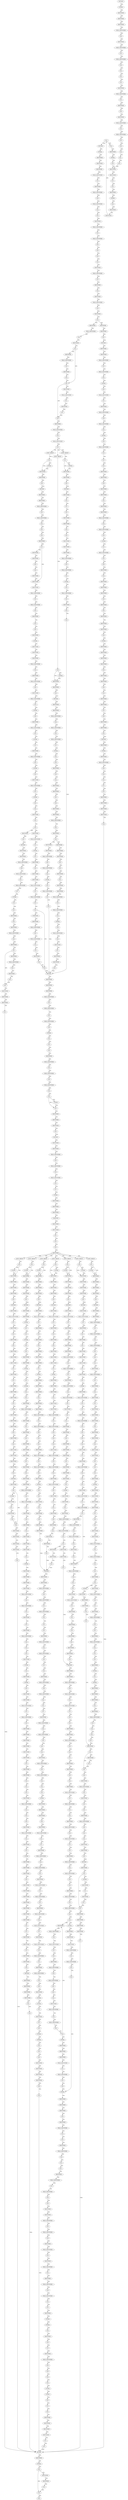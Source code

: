 strict digraph "" {
	node [label="\N"];
	4461	[ARGUMENT_INDEX=1,
		CODE=client,
		COLUMN_NUMBER=34,
		LINE_NUMBER=1380,
		NAME=client,
		ORDER=1,
		TYPE_FULL_NAME="ceph_client*",
		filename="messenger_v2.c",
		label=IDENTIFIER];
	4460	[ARGUMENT_INDEX=2,
		CODE="ceph_client_gid(client)",
		COLUMN_NUMBER=18,
		DISPATCH_TYPE=STATIC_DISPATCH,
		LINE_NUMBER=1380,
		METHOD_FULL_NAME=ceph_client_gid,
		NAME=ceph_client_gid,
		ORDER=2,
		TYPE_FULL_NAME="<empty>",
		filename="messenger_v2.c",
		label=CALL];
	4461 -> 4460	[label=CFG];
	4458	[ARGUMENT_INDEX=-1,
		CODE="global_id = ceph_client_gid(client)",
		COLUMN_NUMBER=6,
		DISPATCH_TYPE=STATIC_DISPATCH,
		LINE_NUMBER=1380,
		METHOD_FULL_NAME="<operator>.assignment",
		NAME="<operator>.assignment",
		ORDER=6,
		TYPE_FULL_NAME="<empty>",
		filename="messenger_v2.c",
		label=CALL];
	4460 -> 4458	[label=CFG];
	8104	[ARGUMENT_INDEX=2,
		CANONICAL_NAME=state,
		CODE=state,
		COLUMN_NUMBER=6,
		LINE_NUMBER=2488,
		ORDER=2,
		filename="messenger_v2.c",
		label=FIELD_IDENTIFIER];
	8102	[ARGUMENT_INDEX=1,
		CODE="con->state",
		COLUMN_NUMBER=6,
		DISPATCH_TYPE=STATIC_DISPATCH,
		LINE_NUMBER=2488,
		METHOD_FULL_NAME="<operator>.indirectFieldAccess",
		NAME="<operator>.indirectFieldAccess",
		ORDER=1,
		TYPE_FULL_NAME="<empty>",
		filename="messenger_v2.c",
		label=CALL];
	8104 -> 8102	[label=CFG];
	8105	[ARGUMENT_INDEX=2,
		CODE=CEPH_CON_S_V2_SESSION_RECONNECT,
		COLUMN_NUMBER=20,
		LINE_NUMBER=2488,
		NAME=CEPH_CON_S_V2_SESSION_RECONNECT,
		ORDER=2,
		TYPE_FULL_NAME=ANY,
		filename="messenger_v2.c",
		label=IDENTIFIER];
	8102 -> 8105	[label=CFG];
	4744	[ARGUMENT_INDEX=1,
		CODE=my_addr,
		COLUMN_NUMBER=57,
		LINE_NUMBER=1440,
		NAME=my_addr,
		ORDER=1,
		TYPE_FULL_NAME="ceph_entity_addr*",
		filename="messenger_v2.c",
		label=IDENTIFIER];
	4745	[ARGUMENT_INDEX=2,
		CANONICAL_NAME=nonce,
		CODE=nonce,
		COLUMN_NUMBER=57,
		LINE_NUMBER=1440,
		ORDER=2,
		filename="messenger_v2.c",
		label=FIELD_IDENTIFIER];
	4744 -> 4745	[label=CFG];
	4743	[ARGUMENT_INDEX=1,
		CODE="my_addr->nonce",
		COLUMN_NUMBER=57,
		DISPATCH_TYPE=STATIC_DISPATCH,
		LINE_NUMBER=1440,
		METHOD_FULL_NAME="<operator>.indirectFieldAccess",
		NAME="<operator>.indirectFieldAccess",
		ORDER=1,
		TYPE_FULL_NAME="<empty>",
		filename="messenger_v2.c",
		label=CALL];
	4745 -> 4743	[label=CFG];
	6888	[ARGUMENT_INDEX=1,
		CODE=my_addr,
		COLUMN_NUMBER=11,
		LINE_NUMBER=2036,
		NAME=my_addr,
		ORDER=1,
		TYPE_FULL_NAME="ceph_entity_addr*",
		filename="messenger_v2.c",
		label=IDENTIFIER];
	6889	[ARGUMENT_INDEX=2,
		CANONICAL_NAME=in_addr,
		CODE=in_addr,
		COLUMN_NUMBER=11,
		LINE_NUMBER=2036,
		ORDER=2,
		filename="messenger_v2.c",
		label=FIELD_IDENTIFIER];
	6888 -> 6889	[label=CFG];
	6887	[ARGUMENT_INDEX=1,
		CODE="my_addr->in_addr",
		COLUMN_NUMBER=11,
		DISPATCH_TYPE=STATIC_DISPATCH,
		LINE_NUMBER=2036,
		METHOD_FULL_NAME="<operator>.indirectFieldAccess",
		NAME="<operator>.indirectFieldAccess",
		ORDER=1,
		TYPE_FULL_NAME="<empty>",
		filename="messenger_v2.c",
		label=CALL];
	6889 -> 6887	[label=CFG];
	4708	[ARGUMENT_INDEX=-1,
		CODE="WARN_ON(!con->v2.client_cookie)",
		COLUMN_NUMBER=2,
		DISPATCH_TYPE=STATIC_DISPATCH,
		LINE_NUMBER=1434,
		METHOD_FULL_NAME=WARN_ON,
		NAME=WARN_ON,
		ORDER=6,
		TYPE_FULL_NAME="<empty>",
		filename="messenger_v2.c",
		label=CALL];
	4719	[ARGUMENT_INDEX=1,
		CODE=con,
		COLUMN_NUMBER=11,
		LINE_NUMBER=1435,
		NAME=con,
		ORDER=1,
		TYPE_FULL_NAME="ceph_connection*",
		filename="messenger_v2.c",
		label=IDENTIFIER];
	4708 -> 4719	[label=CFG];
	4720	[ARGUMENT_INDEX=2,
		CANONICAL_NAME=v2,
		CODE=v2,
		COLUMN_NUMBER=11,
		LINE_NUMBER=1435,
		ORDER=2,
		filename="messenger_v2.c",
		label=FIELD_IDENTIFIER];
	4719 -> 4720	[label=CFG];
	9033	[ARGUMENT_INDEX=-1,
		CODE=ret,
		COLUMN_NUMBER=6,
		LINE_NUMBER=2783,
		NAME=ret,
		ORDER=1,
		TYPE_FULL_NAME=int,
		filename="messenger_v2.c",
		label=IDENTIFIER];
	9045	[ARGUMENT_INDEX=1,
		CODE=con,
		COLUMN_NUMBER=6,
		LINE_NUMBER=2788,
		NAME=con,
		ORDER=1,
		TYPE_FULL_NAME="ceph_connection*",
		filename="messenger_v2.c",
		label=IDENTIFIER];
	9033 -> 9045	[label=CFG];
	9046	[ARGUMENT_INDEX=2,
		CANONICAL_NAME=state,
		CODE=state,
		COLUMN_NUMBER=6,
		LINE_NUMBER=2788,
		ORDER=2,
		filename="messenger_v2.c",
		label=FIELD_IDENTIFIER];
	9045 -> 9046	[label=CFG];
	8437	[ARGUMENT_INDEX=-1,
		CODE="case FRAME_TAG_SESSION_RETRY:",
		COLUMN_NUMBER=2,
		LINE_NUMBER=2603,
		NAME=case,
		ORDER=33,
		PARSER_TYPE_NAME=CASTCaseStatement,
		filename="messenger_v2.c",
		label=JUMP_TARGET];
	8438	[ARGUMENT_INDEX=-1,
		CODE=FRAME_TAG_SESSION_RETRY,
		COLUMN_NUMBER=7,
		DISPATCH_TYPE=INLINED,
		LINE_NUMBER=2603,
		METHOD_FULL_NAME="messenger_v2.c:42:42:FRAME_TAG_SESSION_RETRY:0",
		NAME=FRAME_TAG_SESSION_RETRY,
		ORDER=34,
		TYPE_FULL_NAME=int,
		filename="messenger_v2.c",
		label=CALL];
	8437 -> 8438	[label=CFG];
	8440	[ARGUMENT_INDEX=1,
		CODE=13,
		COLUMN_NUMBER=7,
		LINE_NUMBER=2603,
		ORDER=1,
		TYPE_FULL_NAME=int,
		filename="messenger_v2.c",
		label=LITERAL];
	8438 -> 8440	[label=CFG];
	8442	[ARGUMENT_INDEX=1,
		CODE=ret,
		COLUMN_NUMBER=3,
		LINE_NUMBER=2604,
		NAME=ret,
		ORDER=1,
		TYPE_FULL_NAME=int,
		filename="messenger_v2.c",
		label=IDENTIFIER];
	8438 -> 8442	[label=CFG];
	4150	[AST_PARENT_FULL_NAME="messenger_v2.c:<global>",
		AST_PARENT_TYPE=TYPE_DECL,
		CODE="static int prepare_auth_request(struct ceph_connection *con)
{
	void *authorizer, *authorizer_copy;
	int ctrl_len, authorizer_len;
	\
void *buf;
	int ret;

	ctrl_len = AUTH_BUF_LEN;
	buf = alloc_conn_buf(con, head_onwire_len(ctrl_len, false));
	if (!buf)
		return \
-ENOMEM;

	mutex_unlock(&con->mutex);
	ret = con->ops->get_auth_request(con, CTRL_BODY(buf), &ctrl_len,
					 &authorizer, &authorizer_\
len);
	mutex_lock(&con->mutex);
	if (con->state != CEPH_CON_S_V2_HELLO) {
		dout(\"%s con %p state changed to %d\\n\", __func__, con,
		     \
con->state);
		return -EAGAIN;
	}

	dout(\"%s con %p get_auth_request ret %d\\n\", __func__, con, ret);
	if (ret)
		return ret;

	\
authorizer_copy = alloc_conn_buf(con, authorizer_len);
	if (!authorizer_copy)
		return -ENOMEM;

	memcpy(authorizer_copy, authorizer, \
authorizer_len);

	return __prepare_control(con, FRAME_TAG_AUTH_REQUEST, buf, ctrl_len,
				 authorizer_copy, authorizer_len, true);
}",
		COLUMN_NUMBER=1,
		COLUMN_NUMBER_END=12,
		FILENAME="messenger_v2.c",
		FULL_NAME=prepare_auth_request,
		IS_EXTERNAL=false,
		LINE_NUMBER=1289,
		LINE_NUMBER_END=1296,
		NAME=prepare_auth_request,
		ORDER=64,
		SIGNATURE="int prepare_auth_request (ceph_connection*)",
		filename="messenger_v2.c",
		label=METHOD];
	4160	[ARGUMENT_INDEX=1,
		CODE=ctrl_len,
		COLUMN_NUMBER=2,
		LINE_NUMBER=1296,
		NAME=ctrl_len,
		ORDER=1,
		TYPE_FULL_NAME=int,
		filename="messenger_v2.c",
		label=IDENTIFIER];
	4150 -> 4160	[label=CFG];
	4161	[ARGUMENT_INDEX=2,
		CODE=AUTH_BUF_LEN,
		COLUMN_NUMBER=13,
		DISPATCH_TYPE=INLINED,
		LINE_NUMBER=1296,
		METHOD_FULL_NAME="messenger_v2.c:1287:1287:AUTH_BUF_LEN:0",
		NAME=AUTH_BUF_LEN,
		ORDER=2,
		TYPE_FULL_NAME=ANY,
		filename="messenger_v2.c",
		label=CALL];
	4160 -> 4161	[label=CFG];
	4516	[ARGUMENT_INDEX=4,
		CODE="con->v2.client_cookie",
		COLUMN_NUMBER=8,
		DISPATCH_TYPE=STATIC_DISPATCH,
		LINE_NUMBER=1394,
		METHOD_FULL_NAME="<operator>.fieldAccess",
		NAME="<operator>.fieldAccess",
		ORDER=4,
		TYPE_FULL_NAME="<empty>",
		filename="messenger_v2.c",
		label=CALL];
	4512	[ARGUMENT_INDEX=-1,
		CODE="dout(\"%s con %p generated cookie 0x%llx\\n\", __func__, con,
		     con->v2.client_cookie)",
		COLUMN_NUMBER=3,
		DISPATCH_TYPE=STATIC_DISPATCH,
		LINE_NUMBER=1393,
		METHOD_FULL_NAME=dout,
		NAME=dout,
		ORDER=2,
		TYPE_FULL_NAME="<empty>",
		filename="messenger_v2.c",
		label=CALL];
	4516 -> 4512	[label=CFG];
	4533	[ARGUMENT_INDEX=1,
		CODE="\"%s con %p my_addr %s/%u peer_addr %s/%u global_id %llu global_seq %llu features 0x%llx required_features 0x%llx cookie 0x%llx\\n\"",
		COLUMN_NUMBER=7,
		LINE_NUMBER=1400,
		ORDER=1,
		TYPE_FULL_NAME=char,
		filename="messenger_v2.c",
		label=LITERAL];
	4512 -> 4533	[label=CFG];
	7984	[ARGUMENT_INDEX=2,
		CANONICAL_NAME=v2,
		CODE=v2,
		COLUMN_NUMBER=2,
		LINE_NUMBER=2431,
		ORDER=2,
		filename="messenger_v2.c",
		label=FIELD_IDENTIFIER];
	7982	[ARGUMENT_INDEX=1,
		CODE="con->v2",
		COLUMN_NUMBER=2,
		DISPATCH_TYPE=STATIC_DISPATCH,
		LINE_NUMBER=2431,
		METHOD_FULL_NAME="<operator>.indirectFieldAccess",
		NAME="<operator>.indirectFieldAccess",
		ORDER=1,
		TYPE_FULL_NAME="<empty>",
		filename="messenger_v2.c",
		label=CALL];
	7984 -> 7982	[label=CFG];
	7985	[ARGUMENT_INDEX=2,
		CANONICAL_NAME=connect_seq,
		CODE=connect_seq,
		COLUMN_NUMBER=2,
		LINE_NUMBER=2431,
		ORDER=2,
		filename="messenger_v2.c",
		label=FIELD_IDENTIFIER];
	7982 -> 7985	[label=CFG];
	6855	[ARGUMENT_INDEX=1,
		CODE=addr_for_me,
		COLUMN_NUMBER=34,
		LINE_NUMBER=2020,
		NAME=addr_for_me,
		ORDER=1,
		TYPE_FULL_NAME=ceph_entity_addr,
		filename="messenger_v2.c",
		label=IDENTIFIER];
	6854	[ARGUMENT_INDEX=1,
		CODE="&addr_for_me",
		COLUMN_NUMBER=33,
		DISPATCH_TYPE=STATIC_DISPATCH,
		LINE_NUMBER=2020,
		METHOD_FULL_NAME="<operator>.addressOf",
		NAME="<operator>.addressOf",
		ORDER=1,
		TYPE_FULL_NAME="<empty>",
		filename="messenger_v2.c",
		label=CALL];
	6855 -> 6854	[label=CFG];
	6853	[ARGUMENT_INDEX=5,
		CODE="ceph_pr_addr(&addr_for_me)",
		COLUMN_NUMBER=20,
		DISPATCH_TYPE=STATIC_DISPATCH,
		LINE_NUMBER=2020,
		METHOD_FULL_NAME=ceph_pr_addr,
		NAME=ceph_pr_addr,
		ORDER=5,
		TYPE_FULL_NAME="<empty>",
		filename="messenger_v2.c",
		label=CALL];
	6854 -> 6853	[label=CFG];
	6893	[ARGUMENT_INDEX=2,
		CANONICAL_NAME=in_addr,
		CODE=in_addr,
		COLUMN_NUMBER=30,
		LINE_NUMBER=2036,
		ORDER=2,
		filename="messenger_v2.c",
		label=FIELD_IDENTIFIER];
	6891	[ARGUMENT_INDEX=1,
		CODE="addr_for_me.in_addr",
		COLUMN_NUMBER=30,
		DISPATCH_TYPE=STATIC_DISPATCH,
		LINE_NUMBER=2036,
		METHOD_FULL_NAME="<operator>.fieldAccess",
		NAME="<operator>.fieldAccess",
		ORDER=1,
		TYPE_FULL_NAME="<empty>",
		filename="messenger_v2.c",
		label=CALL];
	6893 -> 6891	[label=CFG];
	6890	[ARGUMENT_INDEX=2,
		CODE="&addr_for_me.in_addr",
		COLUMN_NUMBER=29,
		DISPATCH_TYPE=STATIC_DISPATCH,
		LINE_NUMBER=2036,
		METHOD_FULL_NAME="<operator>.addressOf",
		NAME="<operator>.addressOf",
		ORDER=2,
		TYPE_FULL_NAME="<empty>",
		filename="messenger_v2.c",
		label=CALL];
	6891 -> 6890	[label=CFG];
	7244	[ARGUMENT_INDEX=2,
		CODE="PTR_ALIGN(&session_key_buf[0], 16)",
		COLUMN_NUMBER=20,
		DISPATCH_TYPE=STATIC_DISPATCH,
		LINE_NUMBER=2170,
		METHOD_FULL_NAME=PTR_ALIGN,
		NAME=PTR_ALIGN,
		ORDER=2,
		TYPE_FULL_NAME="<empty>",
		filename="messenger_v2.c",
		label=CALL];
	7242	[ARGUMENT_INDEX=-1,
		CODE="*session_key = PTR_ALIGN(&session_key_buf[0], 16)",
		COLUMN_NUMBER=5,
		DISPATCH_TYPE=STATIC_DISPATCH,
		LINE_NUMBER=2170,
		METHOD_FULL_NAME="<operator>.assignment",
		NAME="<operator>.assignment",
		ORDER=4,
		TYPE_FULL_NAME="<empty>",
		filename="messenger_v2.c",
		label=CALL];
	7244 -> 7242	[label=CFG];
	7252	[ARGUMENT_INDEX=1,
		CODE=con_secret,
		COLUMN_NUMBER=6,
		LINE_NUMBER=2171,
		NAME=con_secret,
		ORDER=1,
		TYPE_FULL_NAME="u8*",
		filename="messenger_v2.c",
		label=IDENTIFIER];
	7242 -> 7252	[label=CFG];
	7468	[ARGUMENT_INDEX=2,
		CODE=end,
		COLUMN_NUMBER=23,
		LINE_NUMBER=2247,
		NAME=end,
		ORDER=2,
		TYPE_FULL_NAME="void*",
		filename="messenger_v2.c",
		label=IDENTIFIER];
	7469	[ARGUMENT_INDEX=3,
		CODE=SHA256_DIGEST_SIZE,
		COLUMN_NUMBER=28,
		LINE_NUMBER=2247,
		NAME=SHA256_DIGEST_SIZE,
		ORDER=3,
		TYPE_FULL_NAME=ANY,
		filename="messenger_v2.c",
		label=IDENTIFIER];
	7468 -> 7469	[label=CFG];
	7470	[ARGUMENT_INDEX=4,
		CODE=bad,
		COLUMN_NUMBER=48,
		LINE_NUMBER=2247,
		NAME=bad,
		ORDER=4,
		TYPE_FULL_NAME=ANY,
		filename="messenger_v2.c",
		label=IDENTIFIER];
	7469 -> 7470	[label=CFG];
	6898	[ARGUMENT_INDEX=-1,
		CODE="ceph_addr_set_port(my_addr, 0)",
		COLUMN_NUMBER=3,
		DISPATCH_TYPE=STATIC_DISPATCH,
		LINE_NUMBER=2038,
		METHOD_FULL_NAME=ceph_addr_set_port,
		NAME=ceph_addr_set_port,
		ORDER=2,
		TYPE_FULL_NAME="<empty>",
		filename="messenger_v2.c",
		label=CALL];
	6902	[ARGUMENT_INDEX=1,
		CODE="\"%s con %p set my addr %s, as seen by peer %s\\n\"",
		COLUMN_NUMBER=8,
		LINE_NUMBER=2039,
		ORDER=1,
		TYPE_FULL_NAME=char,
		filename="messenger_v2.c",
		label=LITERAL];
	6898 -> 6902	[label=CFG];
	6903	[ARGUMENT_INDEX=2,
		CODE=__func__,
		COLUMN_NUMBER=8,
		LINE_NUMBER=2040,
		NAME=__func__,
		ORDER=2,
		TYPE_FULL_NAME=ANY,
		filename="messenger_v2.c",
		label=IDENTIFIER];
	6902 -> 6903	[label=CFG];
	4722	[ARGUMENT_INDEX=-1,
		CODE="WARN_ON(!con->v2.connect_seq)",
		COLUMN_NUMBER=2,
		DISPATCH_TYPE=STATIC_DISPATCH,
		LINE_NUMBER=1436,
		METHOD_FULL_NAME=WARN_ON,
		NAME=WARN_ON,
		ORDER=8,
		TYPE_FULL_NAME="<empty>",
		filename="messenger_v2.c",
		label=CALL];
	4733	[ARGUMENT_INDEX=1,
		CODE=con,
		COLUMN_NUMBER=11,
		LINE_NUMBER=1437,
		NAME=con,
		ORDER=1,
		TYPE_FULL_NAME="ceph_connection*",
		filename="messenger_v2.c",
		label=IDENTIFIER];
	4722 -> 4733	[label=CFG];
	4734	[ARGUMENT_INDEX=2,
		CANONICAL_NAME=v2,
		CODE=v2,
		COLUMN_NUMBER=11,
		LINE_NUMBER=1437,
		ORDER=2,
		filename="messenger_v2.c",
		label=FIELD_IDENTIFIER];
	4733 -> 4734	[label=CFG];
	6841	[ARGUMENT_INDEX=-1,
		CODE=ret,
		COLUMN_NUMBER=6,
		LINE_NUMBER=2014,
		NAME=ret,
		ORDER=1,
		TYPE_FULL_NAME=int,
		filename="messenger_v2.c",
		label=IDENTIFIER];
	6849	[ARGUMENT_INDEX=1,
		CODE="\"%s con %p entity_type %d addr_for_me %s\\n\"",
		COLUMN_NUMBER=7,
		LINE_NUMBER=2019,
		ORDER=1,
		TYPE_FULL_NAME=char,
		filename="messenger_v2.c",
		label=LITERAL];
	6841 -> 6849	[label=CFG];
	6850	[ARGUMENT_INDEX=2,
		CODE=__func__,
		COLUMN_NUMBER=52,
		LINE_NUMBER=2019,
		NAME=__func__,
		ORDER=2,
		TYPE_FULL_NAME=ANY,
		filename="messenger_v2.c",
		label=IDENTIFIER];
	6849 -> 6850	[label=CFG];
	9066	[ARGUMENT_INDEX=1,
		CODE="con->v2",
		COLUMN_NUMBER=15,
		DISPATCH_TYPE=STATIC_DISPATCH,
		LINE_NUMBER=2793,
		METHOD_FULL_NAME="<operator>.indirectFieldAccess",
		NAME="<operator>.indirectFieldAccess",
		ORDER=1,
		TYPE_FULL_NAME="<empty>",
		filename="messenger_v2.c",
		label=CALL];
	9069	[ARGUMENT_INDEX=2,
		CANONICAL_NAME=in_kvecs,
		CODE=in_kvecs,
		COLUMN_NUMBER=15,
		LINE_NUMBER=2793,
		ORDER=2,
		filename="messenger_v2.c",
		label=FIELD_IDENTIFIER];
	9066 -> 9069	[label=CFG];
	9065	[ARGUMENT_INDEX=1,
		CODE="con->v2.in_kvecs",
		COLUMN_NUMBER=15,
		DISPATCH_TYPE=STATIC_DISPATCH,
		LINE_NUMBER=2793,
		METHOD_FULL_NAME="<operator>.fieldAccess",
		NAME="<operator>.fieldAccess",
		ORDER=1,
		TYPE_FULL_NAME="<empty>",
		filename="messenger_v2.c",
		label=CALL];
	9069 -> 9065	[label=CFG];
	9091	[AST_PARENT_FULL_NAME="messenger_v2.c:<global>",
		AST_PARENT_TYPE=TYPE_DECL,
		CODE="static int handle_control_remainder(struct ceph_connection *con)
{
	int ret;

	WARN_ON(!con_secure(con));

	ret = decrypt_control_\
remainder(con);
	if (ret) {
		if (ret == -EBADMSG)
			con->error_msg = \"integrity error, bad control remainder auth tag\";
		return \
ret;
	}

	return __handle_control(con, con->v2.in_kvecs[0].iov_base -
				     CEPH_PREAMBLE_INLINE_LEN);
}",
		COLUMN_NUMBER=1,
		COLUMN_NUMBER_END=1,
		FILENAME="messenger_v2.c",
		FULL_NAME=handle_control_remainder,
		IS_EXTERNAL=false,
		LINE_NUMBER=2800,
		LINE_NUMBER_END=2815,
		NAME=handle_control_remainder,
		ORDER=108,
		SIGNATURE="int handle_control_remainder (ceph_connection*)",
		filename="messenger_v2.c",
		label=METHOD];
	9098	[ARGUMENT_INDEX=1,
		CODE=con,
		COLUMN_NUMBER=22,
		LINE_NUMBER=2804,
		NAME=con,
		ORDER=1,
		TYPE_FULL_NAME="ceph_connection*",
		filename="messenger_v2.c",
		label=IDENTIFIER];
	9091 -> 9098	[label=CFG];
	9097	[ARGUMENT_INDEX=1,
		CODE="con_secure(con)",
		COLUMN_NUMBER=11,
		DISPATCH_TYPE=STATIC_DISPATCH,
		LINE_NUMBER=2804,
		METHOD_FULL_NAME=con_secure,
		NAME=con_secure,
		ORDER=1,
		TYPE_FULL_NAME="<empty>",
		filename="messenger_v2.c",
		label=CALL];
	9098 -> 9097	[label=CFG];
	4477	[ARGUMENT_INDEX=-1,
		CODE="WARN_ON(con->v2.peer_global_seq)",
		COLUMN_NUMBER=2,
		DISPATCH_TYPE=STATIC_DISPATCH,
		LINE_NUMBER=1386,
		METHOD_FULL_NAME=WARN_ON,
		NAME=WARN_ON,
		ORDER=12,
		TYPE_FULL_NAME="<empty>",
		filename="messenger_v2.c",
		label=CALL];
	4487	[ARGUMENT_INDEX=1,
		CODE=con,
		COLUMN_NUMBER=7,
		LINE_NUMBER=1388,
		NAME=con,
		ORDER=1,
		TYPE_FULL_NAME="ceph_connection*",
		filename="messenger_v2.c",
		label=IDENTIFIER];
	4477 -> 4487	[label=CFG];
	4488	[ARGUMENT_INDEX=2,
		CANONICAL_NAME=v2,
		CODE=v2,
		COLUMN_NUMBER=7,
		LINE_NUMBER=1388,
		ORDER=2,
		filename="messenger_v2.c",
		label=FIELD_IDENTIFIER];
	4487 -> 4488	[label=CFG];
	8948	[ARGUMENT_INDEX=1,
		CODE="desc->fd_lens",
		COLUMN_NUMBER=44,
		DISPATCH_TYPE=STATIC_DISPATCH,
		LINE_NUMBER=2762,
		METHOD_FULL_NAME="<operator>.indirectFieldAccess",
		NAME="<operator>.indirectFieldAccess",
		ORDER=1,
		TYPE_FULL_NAME="<empty>",
		filename="messenger_v2.c",
		label=CALL];
	8951	[ARGUMENT_INDEX=2,
		CODE=0,
		COLUMN_NUMBER=58,
		LINE_NUMBER=2762,
		ORDER=2,
		TYPE_FULL_NAME=int,
		filename="messenger_v2.c",
		label=LITERAL];
	8948 -> 8951	[label=CFG];
	8947	[ARGUMENT_INDEX=6,
		CODE="desc->fd_lens[0]",
		COLUMN_NUMBER=44,
		DISPATCH_TYPE=STATIC_DISPATCH,
		LINE_NUMBER=2762,
		METHOD_FULL_NAME="<operator>.indirectIndexAccess",
		NAME="<operator>.indirectIndexAccess",
		ORDER=6,
		TYPE_FULL_NAME="<empty>",
		filename="messenger_v2.c",
		label=CALL];
	8951 -> 8947	[label=CFG];
	6816	[ARGUMENT_INDEX=2,
		CODE=CEPH_CON_S_V2_HELLO,
		COLUMN_NUMBER=20,
		LINE_NUMBER=2007,
		NAME=CEPH_CON_S_V2_HELLO,
		ORDER=2,
		TYPE_FULL_NAME=ANY,
		filename="messenger_v2.c",
		label=IDENTIFIER];
	6812	[ARGUMENT_INDEX=-1,
		CODE="con->state != CEPH_CON_S_V2_HELLO",
		COLUMN_NUMBER=6,
		DISPATCH_TYPE=STATIC_DISPATCH,
		LINE_NUMBER=2007,
		METHOD_FULL_NAME="<operator>.notEquals",
		NAME="<operator>.notEquals",
		ORDER=1,
		TYPE_FULL_NAME="<empty>",
		filename="messenger_v2.c",
		label=CALL];
	6816 -> 6812	[label=CFG];
	6828	[ARGUMENT_INDEX=1,
		CODE=p,
		COLUMN_NUMBER=22,
		LINE_NUMBER=2012,
		NAME=p,
		ORDER=1,
		TYPE_FULL_NAME="void*",
		filename="messenger_v2.c",
		label=IDENTIFIER];
	6812 -> 6828	[label=CFG];
	4697	[ARGUMENT_INDEX=2,
		CODE="&con->msgr->inst.addr",
		COLUMN_NUMBER=37,
		DISPATCH_TYPE=STATIC_DISPATCH,
		LINE_NUMBER=1430,
		METHOD_FULL_NAME="<operator>.addressOf",
		NAME="<operator>.addressOf",
		ORDER=2,
		TYPE_FULL_NAME="<empty>",
		filename="messenger_v2.c",
		label=CALL];
	4695	[ARGUMENT_INDEX=-1,
		CODE="*my_addr = &con->msgr->inst.addr",
		COLUMN_NUMBER=26,
		DISPATCH_TYPE=STATIC_DISPATCH,
		LINE_NUMBER=1430,
		METHOD_FULL_NAME="<operator>.assignment",
		NAME="<operator>.assignment",
		ORDER=2,
		TYPE_FULL_NAME="<empty>",
		filename="messenger_v2.c",
		label=CALL];
	4697 -> 4695	[label=CFG];
	4712	[ARGUMENT_INDEX=1,
		CODE=con,
		COLUMN_NUMBER=11,
		LINE_NUMBER=1434,
		NAME=con,
		ORDER=1,
		TYPE_FULL_NAME="ceph_connection*",
		filename="messenger_v2.c",
		label=IDENTIFIER];
	4695 -> 4712	[label=CFG];
	8053	[ARGUMENT_INDEX=1,
		CODE=con,
		COLUMN_NUMBER=24,
		LINE_NUMBER=2463,
		NAME=con,
		ORDER=1,
		TYPE_FULL_NAME="ceph_connection*",
		filename="messenger_v2.c",
		label=IDENTIFIER];
	8054	[ARGUMENT_INDEX=2,
		CANONICAL_NAME=v2,
		CODE=v2,
		COLUMN_NUMBER=24,
		LINE_NUMBER=2463,
		ORDER=2,
		filename="messenger_v2.c",
		label=FIELD_IDENTIFIER];
	8053 -> 8054	[label=CFG];
	8052	[ARGUMENT_INDEX=1,
		CODE="con->v2",
		COLUMN_NUMBER=24,
		DISPATCH_TYPE=STATIC_DISPATCH,
		LINE_NUMBER=2463,
		METHOD_FULL_NAME="<operator>.indirectFieldAccess",
		NAME="<operator>.indirectFieldAccess",
		ORDER=1,
		TYPE_FULL_NAME="<empty>",
		filename="messenger_v2.c",
		label=CALL];
	8054 -> 8052	[label=CFG];
	8038	[ARGUMENT_INDEX=1,
		CODE="&p",
		COLUMN_NUMBER=22,
		DISPATCH_TYPE=STATIC_DISPATCH,
		LINE_NUMBER=2460,
		METHOD_FULL_NAME="<operator>.addressOf",
		NAME="<operator>.addressOf",
		ORDER=1,
		TYPE_FULL_NAME="<empty>",
		filename="messenger_v2.c",
		label=CALL];
	8040	[ARGUMENT_INDEX=2,
		CODE=end,
		COLUMN_NUMBER=26,
		LINE_NUMBER=2460,
		NAME=end,
		ORDER=2,
		TYPE_FULL_NAME="void*",
		filename="messenger_v2.c",
		label=IDENTIFIER];
	8038 -> 8040	[label=CFG];
	8041	[ARGUMENT_INDEX=3,
		CODE=global_seq,
		COLUMN_NUMBER=31,
		LINE_NUMBER=2460,
		NAME=global_seq,
		ORDER=3,
		TYPE_FULL_NAME=u64,
		filename="messenger_v2.c",
		label=IDENTIFIER];
	8040 -> 8041	[label=CFG];
	6679	[ARGUMENT_INDEX=2,
		CANONICAL_NAME=iov_len,
		CODE=iov_len,
		COLUMN_NUMBER=45,
		LINE_NUMBER=1957,
		ORDER=2,
		filename="messenger_v2.c",
		label=FIELD_IDENTIFIER];
	6671	[ARGUMENT_INDEX=2,
		CODE="con->v2.in_kvecs[0].iov_len",
		COLUMN_NUMBER=45,
		DISPATCH_TYPE=STATIC_DISPATCH,
		LINE_NUMBER=1957,
		METHOD_FULL_NAME="<operator>.fieldAccess",
		NAME="<operator>.fieldAccess",
		ORDER=2,
		TYPE_FULL_NAME="<empty>",
		filename="messenger_v2.c",
		label=CALL];
	6679 -> 6671	[label=CFG];
	6661	[ARGUMENT_INDEX=2,
		CODE="con->v2.in_kvecs[0].iov_base + con->v2.in_kvecs[0].iov_len",
		COLUMN_NUMBER=14,
		DISPATCH_TYPE=STATIC_DISPATCH,
		LINE_NUMBER=1957,
		METHOD_FULL_NAME="<operator>.addition",
		NAME="<operator>.addition",
		ORDER=2,
		TYPE_FULL_NAME="<empty>",
		filename="messenger_v2.c",
		label=CALL];
	6671 -> 6661	[label=CFG];
	7466	[ARGUMENT_INDEX=1,
		CODE="&p",
		COLUMN_NUMBER=19,
		DISPATCH_TYPE=STATIC_DISPATCH,
		LINE_NUMBER=2247,
		METHOD_FULL_NAME="<operator>.addressOf",
		NAME="<operator>.addressOf",
		ORDER=1,
		TYPE_FULL_NAME="<empty>",
		filename="messenger_v2.c",
		label=CALL];
	7466 -> 7468	[label=CFG];
	8944	[ARGUMENT_INDEX=5,
		CODE="desc->fd_seg_cnt",
		COLUMN_NUMBER=26,
		DISPATCH_TYPE=STATIC_DISPATCH,
		LINE_NUMBER=2762,
		METHOD_FULL_NAME="<operator>.indirectFieldAccess",
		NAME="<operator>.indirectFieldAccess",
		ORDER=5,
		TYPE_FULL_NAME="<empty>",
		filename="messenger_v2.c",
		label=CALL];
	8949	[ARGUMENT_INDEX=1,
		CODE=desc,
		COLUMN_NUMBER=44,
		LINE_NUMBER=2762,
		NAME=desc,
		ORDER=1,
		TYPE_FULL_NAME="ceph_frame_desc*",
		filename="messenger_v2.c",
		label=IDENTIFIER];
	8944 -> 8949	[label=CFG];
	8950	[ARGUMENT_INDEX=2,
		CANONICAL_NAME=fd_lens,
		CODE=fd_lens,
		COLUMN_NUMBER=44,
		LINE_NUMBER=2762,
		ORDER=2,
		filename="messenger_v2.c",
		label=FIELD_IDENTIFIER];
	8949 -> 8950	[label=CFG];
	6695	[ARGUMENT_INDEX=1,
		CODE="con->v2.in_kvecs[0]",
		COLUMN_NUMBER=6,
		DISPATCH_TYPE=STATIC_DISPATCH,
		LINE_NUMBER=1964,
		METHOD_FULL_NAME="<operator>.indirectIndexAccess",
		NAME="<operator>.indirectIndexAccess",
		ORDER=1,
		TYPE_FULL_NAME="<empty>",
		filename="messenger_v2.c",
		label=CALL];
	6702	[ARGUMENT_INDEX=2,
		CANONICAL_NAME=iov_base,
		CODE=iov_base,
		COLUMN_NUMBER=6,
		LINE_NUMBER=1964,
		ORDER=2,
		filename="messenger_v2.c",
		label=FIELD_IDENTIFIER];
	6695 -> 6702	[label=CFG];
	6694	[ARGUMENT_INDEX=2,
		CODE="con->v2.in_kvecs[0].iov_base",
		COLUMN_NUMBER=6,
		DISPATCH_TYPE=STATIC_DISPATCH,
		LINE_NUMBER=1964,
		METHOD_FULL_NAME="<operator>.fieldAccess",
		NAME="<operator>.fieldAccess",
		ORDER=2,
		TYPE_FULL_NAME="<empty>",
		filename="messenger_v2.c",
		label=CALL];
	6702 -> 6694	[label=CFG];
	9502	[ARGUMENT_INDEX=1,
		CODE="con->v2.in_iter",
		COLUMN_NUMBER=31,
		DISPATCH_TYPE=STATIC_DISPATCH,
		LINE_NUMBER=2943,
		METHOD_FULL_NAME="<operator>.fieldAccess",
		NAME="<operator>.fieldAccess",
		ORDER=1,
		TYPE_FULL_NAME="<empty>",
		filename="messenger_v2.c",
		label=CALL];
	9501	[ARGUMENT_INDEX=1,
		CODE="&con->v2.in_iter",
		COLUMN_NUMBER=30,
		DISPATCH_TYPE=STATIC_DISPATCH,
		LINE_NUMBER=2943,
		METHOD_FULL_NAME="<operator>.addressOf",
		NAME="<operator>.addressOf",
		ORDER=1,
		TYPE_FULL_NAME="<empty>",
		filename="messenger_v2.c",
		label=CALL];
	9502 -> 9501	[label=CFG];
	9500	[ARGUMENT_INDEX=1,
		CODE="iov_iter_count(&con->v2.in_iter)",
		COLUMN_NUMBER=15,
		DISPATCH_TYPE=STATIC_DISPATCH,
		LINE_NUMBER=2943,
		METHOD_FULL_NAME=iov_iter_count,
		NAME=iov_iter_count,
		ORDER=1,
		TYPE_FULL_NAME="<empty>",
		filename="messenger_v2.c",
		label=CALL];
	9501 -> 9500	[label=CFG];
	7451	[ARGUMENT_INDEX=1,
		CODE=con,
		COLUMN_NUMBER=25,
		LINE_NUMBER=2242,
		NAME=con,
		ORDER=1,
		TYPE_FULL_NAME="ceph_connection*",
		filename="messenger_v2.c",
		label=IDENTIFIER];
	7452	[ARGUMENT_INDEX=2,
		CANONICAL_NAME=v2,
		CODE=v2,
		COLUMN_NUMBER=25,
		LINE_NUMBER=2242,
		ORDER=2,
		filename="messenger_v2.c",
		label=FIELD_IDENTIFIER];
	7451 -> 7452	[label=CFG];
	7450	[ARGUMENT_INDEX=1,
		CODE="con->v2",
		COLUMN_NUMBER=25,
		DISPATCH_TYPE=STATIC_DISPATCH,
		LINE_NUMBER=2242,
		METHOD_FULL_NAME="<operator>.indirectFieldAccess",
		NAME="<operator>.indirectFieldAccess",
		ORDER=1,
		TYPE_FULL_NAME="<empty>",
		filename="messenger_v2.c",
		label=CALL];
	7452 -> 7450	[label=CFG];
	7996	[ARGUMENT_INDEX=1,
		CODE=con,
		COLUMN_NUMBER=34,
		LINE_NUMBER=2436,
		NAME=con,
		ORDER=1,
		TYPE_FULL_NAME="ceph_connection*",
		filename="messenger_v2.c",
		label=IDENTIFIER];
	7995	[ARGUMENT_INDEX=2,
		CODE="prepare_session_reconnect(con)",
		COLUMN_NUMBER=8,
		DISPATCH_TYPE=STATIC_DISPATCH,
		LINE_NUMBER=2436,
		METHOD_FULL_NAME=prepare_session_reconnect,
		NAME=prepare_session_reconnect,
		ORDER=2,
		TYPE_FULL_NAME="<empty>",
		filename="messenger_v2.c",
		label=CALL];
	7996 -> 7995	[label=CFG];
	4691	[AST_PARENT_FULL_NAME="messenger_v2.c:<global>",
		AST_PARENT_TYPE=TYPE_DECL,
		CODE="static int prepare_session_reconnect(struct ceph_connection *con)
{
	struct ceph_entity_addr *my_addr = &con->msgr->inst.addr;
	\
void *buf, *p;
	int ctrl_len;

	WARN_ON(!con->v2.client_cookie);
	WARN_ON(!con->v2.server_cookie);
	WARN_ON(!con->v2.connect_seq);
	\
WARN_ON(!con->v2.peer_global_seq);

	dout(\"%s con %p my_addr %s/%u client_cookie 0x%llx server_cookie 0x%llx global_seq %llu connect_\
seq %llu in_seq %llu\\n\",
	     __func__, con, ceph_pr_addr(my_addr), le32_to_cpu(my_addr->nonce),
	     con->v2.client_cookie, \
con->v2.server_cookie, con->v2.global_seq,
	     con->v2.connect_seq, con->in_seq);

	ctrl_len = 1 + 4 + ceph_entity_addr_encoding_\
len(my_addr) + 5 * 8;
	buf = alloc_conn_buf(con, head_onwire_len(ctrl_len, con_secure(con)));
	if (!buf)
		return -ENOMEM;

	p = \
CTRL_BODY(buf);
	ceph_encode_8(&p, 2);  /* entity_addrvec_t marker */
	ceph_encode_32(&p, 1);  /* my_addrs len */
	ceph_encode_entity_\
addr(&p, my_addr);
	ceph_encode_64(&p, con->v2.client_cookie);
	ceph_encode_64(&p, ...",
		COLUMN_NUMBER=1,
		COLUMN_NUMBER_END=5,
		FILENAME="messenger_v2.c",
		FULL_NAME=prepare_session_reconnect,
		IS_EXTERNAL=false,
		LINE_NUMBER=1428,
		LINE_NUMBER_END=1449,
		NAME=prepare_session_reconnect,
		ORDER=68,
		SIGNATURE="int prepare_session_reconnect (ceph_connection*)",
		filename="messenger_v2.c",
		label=METHOD];
	7995 -> 4691	[label=CALL];
	8981	[ARGUMENT_INDEX=2,
		CODE=0,
		COLUMN_NUMBER=20,
		LINE_NUMBER=2768,
		ORDER=2,
		TYPE_FULL_NAME=int,
		filename="messenger_v2.c",
		label=LITERAL];
	8977	[ARGUMENT_INDEX=1,
		CODE="desc->fd_lens[0]",
		COLUMN_NUMBER=6,
		DISPATCH_TYPE=STATIC_DISPATCH,
		LINE_NUMBER=2768,
		METHOD_FULL_NAME="<operator>.indirectIndexAccess",
		NAME="<operator>.indirectIndexAccess",
		ORDER=1,
		TYPE_FULL_NAME="<empty>",
		filename="messenger_v2.c",
		label=CALL];
	8981 -> 8977	[label=CFG];
	8982	[ARGUMENT_INDEX=2,
		CODE=CEPH_PREAMBLE_INLINE_LEN,
		COLUMN_NUMBER=25,
		LINE_NUMBER=2768,
		NAME=CEPH_PREAMBLE_INLINE_LEN,
		ORDER=2,
		TYPE_FULL_NAME=ANY,
		filename="messenger_v2.c",
		label=IDENTIFIER];
	8977 -> 8982	[label=CFG];
	7285	[ARGUMENT_INDEX=-1,
		CODE="ceph_decode_32_safe(&p, end, con->v2.con_mode, bad)",
		COLUMN_NUMBER=2,
		DISPATCH_TYPE=STATIC_DISPATCH,
		LINE_NUMBER=2183,
		METHOD_FULL_NAME=ceph_decode_32_safe,
		NAME=ceph_decode_32_safe,
		ORDER=14,
		TYPE_FULL_NAME="<empty>",
		filename="messenger_v2.c",
		label=CALL];
	7297	[ARGUMENT_INDEX=1,
		CODE=p,
		COLUMN_NUMBER=23,
		LINE_NUMBER=2184,
		NAME=p,
		ORDER=1,
		TYPE_FULL_NAME="void*",
		filename="messenger_v2.c",
		label=IDENTIFIER];
	7285 -> 7297	[label=CFG];
	7296	[ARGUMENT_INDEX=1,
		CODE="&p",
		COLUMN_NUMBER=22,
		DISPATCH_TYPE=STATIC_DISPATCH,
		LINE_NUMBER=2184,
		METHOD_FULL_NAME="<operator>.addressOf",
		NAME="<operator>.addressOf",
		ORDER=1,
		TYPE_FULL_NAME="<empty>",
		filename="messenger_v2.c",
		label=CALL];
	7297 -> 7296	[label=CFG];
	8385	[ARGUMENT_INDEX=1,
		CODE=6,
		COLUMN_NUMBER=7,
		LINE_NUMBER=2588,
		ORDER=1,
		TYPE_FULL_NAME=int,
		filename="messenger_v2.c",
		label=LITERAL];
	8387	[ARGUMENT_INDEX=1,
		CODE=ret,
		COLUMN_NUMBER=3,
		LINE_NUMBER=2589,
		NAME=ret,
		ORDER=1,
		TYPE_FULL_NAME=int,
		filename="messenger_v2.c",
		label=IDENTIFIER];
	8385 -> 8387	[label=CFG];
	8389	[ARGUMENT_INDEX=1,
		CODE=con,
		COLUMN_NUMBER=27,
		LINE_NUMBER=2589,
		NAME=con,
		ORDER=1,
		TYPE_FULL_NAME="ceph_connection*",
		filename="messenger_v2.c",
		label=IDENTIFIER];
	8387 -> 8389	[label=CFG];
	6720	[ARGUMENT_INDEX=5,
		CODE=server_req_feat,
		COLUMN_NUMBER=35,
		LINE_NUMBER=1969,
		NAME=server_req_feat,
		ORDER=5,
		TYPE_FULL_NAME=u64,
		filename="messenger_v2.c",
		label=IDENTIFIER];
	6715	[ARGUMENT_INDEX=-1,
		CODE="dout(\"%s con %p server_feat 0x%llx server_req_feat 0x%llx\\n\",
	     __func__, con, server_feat, server_req_feat)",
		COLUMN_NUMBER=2,
		DISPATCH_TYPE=STATIC_DISPATCH,
		LINE_NUMBER=1968,
		METHOD_FULL_NAME=dout,
		NAME=dout,
		ORDER=14,
		TYPE_FULL_NAME="<empty>",
		filename="messenger_v2.c",
		label=CALL];
	6720 -> 6715	[label=CFG];
	6723	[ARGUMENT_INDEX=1,
		CODE=req_feat,
		COLUMN_NUMBER=6,
		LINE_NUMBER=1971,
		NAME=req_feat,
		ORDER=1,
		TYPE_FULL_NAME=u64,
		filename="messenger_v2.c",
		label=IDENTIFIER];
	6715 -> 6723	[label=CFG];
	4472	[ARGUMENT_INDEX=1,
		CODE="con->v2.connect_seq",
		COLUMN_NUMBER=10,
		DISPATCH_TYPE=STATIC_DISPATCH,
		LINE_NUMBER=1385,
		METHOD_FULL_NAME="<operator>.fieldAccess",
		NAME="<operator>.fieldAccess",
		ORDER=1,
		TYPE_FULL_NAME="<empty>",
		filename="messenger_v2.c",
		label=CALL];
	4471	[ARGUMENT_INDEX=-1,
		CODE="WARN_ON(con->v2.connect_seq)",
		COLUMN_NUMBER=2,
		DISPATCH_TYPE=STATIC_DISPATCH,
		LINE_NUMBER=1385,
		METHOD_FULL_NAME=WARN_ON,
		NAME=WARN_ON,
		ORDER=11,
		TYPE_FULL_NAME="<empty>",
		filename="messenger_v2.c",
		label=CALL];
	4472 -> 4471	[label=CFG];
	4480	[ARGUMENT_INDEX=1,
		CODE=con,
		COLUMN_NUMBER=10,
		LINE_NUMBER=1386,
		NAME=con,
		ORDER=1,
		TYPE_FULL_NAME="ceph_connection*",
		filename="messenger_v2.c",
		label=IDENTIFIER];
	4471 -> 4480	[label=CFG];
	8139	[ARGUMENT_INDEX=3,
		CODE="ceph_pr_addr(&con->peer_addr)",
		COLUMN_NUMBER=3,
		DISPATCH_TYPE=STATIC_DISPATCH,
		LINE_NUMBER=2500,
		METHOD_FULL_NAME=ceph_pr_addr,
		NAME=ceph_pr_addr,
		ORDER=3,
		TYPE_FULL_NAME="<empty>",
		filename="messenger_v2.c",
		label=CALL];
	8133	[ARGUMENT_INDEX=-1,
		CODE="pr_info(\"%s%lld %s session reset\\n\", ENTITY_NAME(con->peer_name),
		ceph_pr_addr(&con->peer_addr))",
		COLUMN_NUMBER=2,
		DISPATCH_TYPE=STATIC_DISPATCH,
		LINE_NUMBER=2499,
		METHOD_FULL_NAME=pr_info,
		NAME=pr_info,
		ORDER=6,
		TYPE_FULL_NAME="<empty>",
		filename="messenger_v2.c",
		label=CALL];
	8139 -> 8133	[label=CFG];
	8145	[ARGUMENT_INDEX=1,
		CODE=con,
		COLUMN_NUMBER=25,
		LINE_NUMBER=2501,
		NAME=con,
		ORDER=1,
		TYPE_FULL_NAME="ceph_connection*",
		filename="messenger_v2.c",
		label=IDENTIFIER];
	8133 -> 8145	[label=CFG];
	9132	[ARGUMENT_INDEX=2,
		CODE=CEPH_PREAMBLE_INLINE_LEN,
		COLUMN_NUMBER=10,
		LINE_NUMBER=2814,
		NAME=CEPH_PREAMBLE_INLINE_LEN,
		ORDER=2,
		TYPE_FULL_NAME=ANY,
		filename="messenger_v2.c",
		label=IDENTIFIER];
	9122	[ARGUMENT_INDEX=2,
		CODE="con->v2.in_kvecs[0].iov_base -
				     CEPH_PREAMBLE_INLINE_LEN",
		COLUMN_NUMBER=31,
		DISPATCH_TYPE=STATIC_DISPATCH,
		LINE_NUMBER=2813,
		METHOD_FULL_NAME="<operator>.subtraction",
		NAME="<operator>.subtraction",
		ORDER=2,
		TYPE_FULL_NAME="<empty>",
		filename="messenger_v2.c",
		label=CALL];
	9132 -> 9122	[label=CFG];
	9120	[ARGUMENT_INDEX=-1,
		CODE="__handle_control(con, con->v2.in_kvecs[0].iov_base -
				     CEPH_PREAMBLE_INLINE_LEN)",
		COLUMN_NUMBER=9,
		DISPATCH_TYPE=STATIC_DISPATCH,
		LINE_NUMBER=2813,
		METHOD_FULL_NAME=__handle_control,
		NAME=__handle_control,
		ORDER=1,
		TYPE_FULL_NAME="<empty>",
		filename="messenger_v2.c",
		label=CALL];
	9122 -> 9120	[label=CFG];
	9278	[ARGUMENT_INDEX=1,
		CODE=con,
		COLUMN_NUMBER=26,
		LINE_NUMBER=2871,
		NAME=con,
		ORDER=1,
		TYPE_FULL_NAME="ceph_connection*",
		filename="messenger_v2.c",
		label=IDENTIFIER];
	9279	[ARGUMENT_INDEX=2,
		CANONICAL_NAME=v2,
		CODE=v2,
		COLUMN_NUMBER=26,
		LINE_NUMBER=2871,
		ORDER=2,
		filename="messenger_v2.c",
		label=FIELD_IDENTIFIER];
	9278 -> 9279	[label=CFG];
	9277	[ARGUMENT_INDEX=1,
		CODE="con->v2",
		COLUMN_NUMBER=26,
		DISPATCH_TYPE=STATIC_DISPATCH,
		LINE_NUMBER=2871,
		METHOD_FULL_NAME="<operator>.indirectFieldAccess",
		NAME="<operator>.indirectFieldAccess",
		ORDER=1,
		TYPE_FULL_NAME="<empty>",
		filename="messenger_v2.c",
		label=CALL];
	9279 -> 9277	[label=CFG];
	8042	[ARGUMENT_INDEX=4,
		CODE=bad,
		COLUMN_NUMBER=43,
		LINE_NUMBER=2460,
		NAME=bad,
		ORDER=4,
		TYPE_FULL_NAME=ANY,
		filename="messenger_v2.c",
		label=IDENTIFIER];
	8041 -> 8042	[label=CFG];
	1175	[ARGUMENT_INDEX=1,
		CODE="ctrl_len < 0",
		COLUMN_NUMBER=9,
		DISPATCH_TYPE=STATIC_DISPATCH,
		LINE_NUMBER=393,
		METHOD_FULL_NAME="<operator>.lessThan",
		NAME="<operator>.lessThan",
		ORDER=1,
		TYPE_FULL_NAME="<empty>",
		filename="messenger_v2.c",
		label=CALL];
	1174	[ARGUMENT_INDEX=1,
		CODE="ctrl_len < 0 || ctrl_len > CEPH_MSG_MAX_CONTROL_LEN",
		COLUMN_NUMBER=9,
		DISPATCH_TYPE=STATIC_DISPATCH,
		LINE_NUMBER=393,
		METHOD_FULL_NAME="<operator>.logicalOr",
		NAME="<operator>.logicalOr",
		ORDER=1,
		TYPE_FULL_NAME="<empty>",
		filename="messenger_v2.c",
		label=CALL];
	1175 -> 1174	[label=CFG];
	1179	[ARGUMENT_INDEX=1,
		CODE=ctrl_len,
		COLUMN_NUMBER=25,
		LINE_NUMBER=393,
		NAME=ctrl_len,
		ORDER=1,
		TYPE_FULL_NAME=int,
		filename="messenger_v2.c",
		label=IDENTIFIER];
	1175 -> 1179	[label=CFG];
	1173	[ARGUMENT_INDEX=-1,
		CODE="BUG_ON(ctrl_len < 0 || ctrl_len > CEPH_MSG_MAX_CONTROL_LEN)",
		COLUMN_NUMBER=2,
		DISPATCH_TYPE=STATIC_DISPATCH,
		LINE_NUMBER=393,
		METHOD_FULL_NAME=BUG_ON,
		NAME=BUG_ON,
		ORDER=3,
		TYPE_FULL_NAME="<empty>",
		filename="messenger_v2.c",
		label=CALL];
	1174 -> 1173	[label=CFG];
	1180	[ARGUMENT_INDEX=2,
		CODE=CEPH_MSG_MAX_CONTROL_LEN,
		COLUMN_NUMBER=36,
		LINE_NUMBER=393,
		NAME=CEPH_MSG_MAX_CONTROL_LEN,
		ORDER=2,
		TYPE_FULL_NAME=ANY,
		filename="messenger_v2.c",
		label=IDENTIFIER];
	1179 -> 1180	[label=CFG];
	4559	[ARGUMENT_INDEX=10,
		CODE="client->supported_features",
		COLUMN_NUMBER=38,
		DISPATCH_TYPE=STATIC_DISPATCH,
		LINE_NUMBER=1403,
		METHOD_FULL_NAME="<operator>.indirectFieldAccess",
		NAME="<operator>.indirectFieldAccess",
		ORDER=10,
		TYPE_FULL_NAME="<empty>",
		filename="messenger_v2.c",
		label=CALL];
	4563	[ARGUMENT_INDEX=1,
		CODE=client,
		COLUMN_NUMBER=7,
		LINE_NUMBER=1404,
		NAME=client,
		ORDER=1,
		TYPE_FULL_NAME="ceph_client*",
		filename="messenger_v2.c",
		label=IDENTIFIER];
	4559 -> 4563	[label=CFG];
	4564	[ARGUMENT_INDEX=2,
		CANONICAL_NAME=required_features,
		CODE=required_features,
		COLUMN_NUMBER=7,
		LINE_NUMBER=1404,
		ORDER=2,
		filename="messenger_v2.c",
		label=FIELD_IDENTIFIER];
	4563 -> 4564	[label=CFG];
	1178	[ARGUMENT_INDEX=2,
		CODE="ctrl_len > CEPH_MSG_MAX_CONTROL_LEN",
		COLUMN_NUMBER=25,
		DISPATCH_TYPE=STATIC_DISPATCH,
		LINE_NUMBER=393,
		METHOD_FULL_NAME="<operator>.greaterThan",
		NAME="<operator>.greaterThan",
		ORDER=2,
		TYPE_FULL_NAME="<empty>",
		filename="messenger_v2.c",
		label=CALL];
	1178 -> 1174	[label=CFG];
	7992	[ARGUMENT_INDEX=1,
		CODE=con,
		COLUMN_NUMBER=18,
		LINE_NUMBER=2435,
		NAME=con,
		ORDER=1,
		TYPE_FULL_NAME="ceph_connection*",
		filename="messenger_v2.c",
		label=IDENTIFIER];
	7991	[ARGUMENT_INDEX=-1,
		CODE="reset_out_kvecs(con)",
		COLUMN_NUMBER=2,
		DISPATCH_TYPE=STATIC_DISPATCH,
		LINE_NUMBER=2435,
		METHOD_FULL_NAME=reset_out_kvecs,
		NAME=reset_out_kvecs,
		ORDER=9,
		TYPE_FULL_NAME="<empty>",
		filename="messenger_v2.c",
		label=CALL];
	7992 -> 7991	[label=CFG];
	7994	[ARGUMENT_INDEX=1,
		CODE=ret,
		COLUMN_NUMBER=2,
		LINE_NUMBER=2436,
		NAME=ret,
		ORDER=1,
		TYPE_FULL_NAME=int,
		filename="messenger_v2.c",
		label=IDENTIFIER];
	7991 -> 7994	[label=CFG];
	8194	[ARGUMENT_INDEX=1,
		CODE=con,
		COLUMN_NUMBER=29,
		LINE_NUMBER=2516,
		NAME=con,
		ORDER=1,
		TYPE_FULL_NAME="ceph_connection*",
		filename="messenger_v2.c",
		label=IDENTIFIER];
	8193	[ARGUMENT_INDEX=2,
		CODE="prepare_client_ident(con)",
		COLUMN_NUMBER=8,
		DISPATCH_TYPE=STATIC_DISPATCH,
		LINE_NUMBER=2516,
		METHOD_FULL_NAME=prepare_client_ident,
		NAME=prepare_client_ident,
		ORDER=2,
		TYPE_FULL_NAME="<empty>",
		filename="messenger_v2.c",
		label=CALL];
	8194 -> 8193	[label=CFG];
	4436	[AST_PARENT_FULL_NAME="messenger_v2.c:<global>",
		AST_PARENT_TYPE=TYPE_DECL,
		CODE="static int prepare_client_ident(struct ceph_connection *con)
{
	struct ceph_entity_addr *my_addr = &con->msgr->inst.addr;
	struct \
ceph_client *client = from_msgr(con->msgr);
	u64 global_id = ceph_client_gid(client);
	void *buf, *p;
	int ctrl_len;

	WARN_ON(con->\
v2.server_cookie);
	WARN_ON(con->v2.connect_seq);
	WARN_ON(con->v2.peer_global_seq);

	if (!con->v2.client_cookie) {
		do {
			get_\
random_bytes(&con->v2.client_cookie,
					 sizeof(con->v2.client_cookie));
		} while (!con->v2.client_cookie);
		dout(\"%s con %p \
generated cookie 0x%llx\\n\", __func__, con,
		     con->v2.client_cookie);
	} else {
		dout(\"%s con %p cookie already set 0x%llx\\n\", __\
func__, con,
		     con->v2.client_cookie);
	}

	dout(\"%s con %p my_addr %s/%u peer_addr %s/%u global_id %llu global_seq %llu features \
0x%llx required_features 0x%llx cookie 0x%llx\\n\",
	     __func__, con, ceph_pr_addr(my_addr), le32_to_cpu(my_addr->nonce),
	     \
ceph_pr_addr(&con->peer_addr), le32_to_cpu(con->peer_addr.nonce),
	     globa...",
		COLUMN_NUMBER=1,
		COLUMN_NUMBER_END=5,
		FILENAME="messenger_v2.c",
		FULL_NAME=prepare_client_ident,
		IS_EXTERNAL=false,
		LINE_NUMBER=1376,
		LINE_NUMBER_END=1412,
		NAME=prepare_client_ident,
		ORDER=67,
		SIGNATURE="int prepare_client_ident (ceph_connection*)",
		filename="messenger_v2.c",
		label=METHOD];
	8193 -> 4436	[label=CALL];
	8731	[ARGUMENT_INDEX=1,
		CODE="con->v2.in_desc",
		COLUMN_NUMBER=6,
		DISPATCH_TYPE=STATIC_DISPATCH,
		LINE_NUMBER=2704,
		METHOD_FULL_NAME="<operator>.fieldAccess",
		NAME="<operator>.fieldAccess",
		ORDER=1,
		TYPE_FULL_NAME="<empty>",
		filename="messenger_v2.c",
		label=CALL];
	8736	[ARGUMENT_INDEX=2,
		CANONICAL_NAME=fd_tag,
		CODE=fd_tag,
		COLUMN_NUMBER=6,
		LINE_NUMBER=2704,
		ORDER=2,
		filename="messenger_v2.c",
		label=FIELD_IDENTIFIER];
	8731 -> 8736	[label=CFG];
	8730	[ARGUMENT_INDEX=1,
		CODE="con->v2.in_desc.fd_tag",
		COLUMN_NUMBER=6,
		DISPATCH_TYPE=STATIC_DISPATCH,
		LINE_NUMBER=2704,
		METHOD_FULL_NAME="<operator>.fieldAccess",
		NAME="<operator>.fieldAccess",
		ORDER=1,
		TYPE_FULL_NAME="<empty>",
		filename="messenger_v2.c",
		label=CALL];
	8736 -> 8730	[label=CFG];
	7375	[ARGUMENT_INDEX=1,
		CODE=ret,
		COLUMN_NUMBER=2,
		LINE_NUMBER=2207,
		NAME=ret,
		ORDER=1,
		TYPE_FULL_NAME=int,
		filename="messenger_v2.c",
		label=IDENTIFIER];
	7377	[ARGUMENT_INDEX=1,
		CODE=con,
		COLUMN_NUMBER=21,
		LINE_NUMBER=2207,
		NAME=con,
		ORDER=1,
		TYPE_FULL_NAME="ceph_connection*",
		filename="messenger_v2.c",
		label=IDENTIFIER];
	7375 -> 7377	[label=CFG];
	7378	[ARGUMENT_INDEX=2,
		CODE=session_key,
		COLUMN_NUMBER=26,
		LINE_NUMBER=2207,
		NAME=session_key,
		ORDER=2,
		TYPE_FULL_NAME="u8*",
		filename="messenger_v2.c",
		label=IDENTIFIER];
	7377 -> 7378	[label=CFG];
	6908	[ARGUMENT_INDEX=1,
		CODE="&con->peer_addr",
		COLUMN_NUMBER=21,
		DISPATCH_TYPE=STATIC_DISPATCH,
		LINE_NUMBER=2041,
		METHOD_FULL_NAME="<operator>.addressOf",
		NAME="<operator>.addressOf",
		ORDER=1,
		TYPE_FULL_NAME="<empty>",
		filename="messenger_v2.c",
		label=CALL];
	6907	[ARGUMENT_INDEX=5,
		CODE="ceph_pr_addr(&con->peer_addr)",
		COLUMN_NUMBER=8,
		DISPATCH_TYPE=STATIC_DISPATCH,
		LINE_NUMBER=2041,
		METHOD_FULL_NAME=ceph_pr_addr,
		NAME=ceph_pr_addr,
		ORDER=5,
		TYPE_FULL_NAME="<empty>",
		filename="messenger_v2.c",
		label=CALL];
	6908 -> 6907	[label=CFG];
	6901	[ARGUMENT_INDEX=-1,
		CODE="dout(\"%s con %p set my addr %s, as seen by peer %s\\n\",
		     __func__, con, ceph_pr_addr(my_addr),
		     ceph_pr_addr(&con->peer_\
addr))",
		COLUMN_NUMBER=3,
		DISPATCH_TYPE=STATIC_DISPATCH,
		LINE_NUMBER=2039,
		METHOD_FULL_NAME=dout,
		NAME=dout,
		ORDER=3,
		TYPE_FULL_NAME="<empty>",
		filename="messenger_v2.c",
		label=CALL];
	6907 -> 6901	[label=CFG];
	4768	[ARGUMENT_INDEX=2,
		CANONICAL_NAME=in_seq,
		CODE=in_seq,
		COLUMN_NUMBER=28,
		LINE_NUMBER=1442,
		ORDER=2,
		filename="messenger_v2.c",
		label=FIELD_IDENTIFIER];
	4766	[ARGUMENT_INDEX=10,
		CODE="con->in_seq",
		COLUMN_NUMBER=28,
		DISPATCH_TYPE=STATIC_DISPATCH,
		LINE_NUMBER=1442,
		METHOD_FULL_NAME="<operator>.indirectFieldAccess",
		NAME="<operator>.indirectFieldAccess",
		ORDER=10,
		TYPE_FULL_NAME="<empty>",
		filename="messenger_v2.c",
		label=CALL];
	4768 -> 4766	[label=CFG];
	4736	[ARGUMENT_INDEX=-1,
		CODE="dout(\"%s con %p my_addr %s/%u client_cookie 0x%llx server_cookie 0x%llx global_seq %llu connect_seq %llu in_seq %llu\\n\",
	     __\
func__, con, ceph_pr_addr(my_addr), le32_to_cpu(my_addr->nonce),
	     con->v2.client_cookie, con->v2.server_cookie, con->v2.global_\
seq,
	     con->v2.connect_seq, con->in_seq)",
		COLUMN_NUMBER=2,
		DISPATCH_TYPE=STATIC_DISPATCH,
		LINE_NUMBER=1439,
		METHOD_FULL_NAME=dout,
		NAME=dout,
		ORDER=10,
		TYPE_FULL_NAME="<empty>",
		filename="messenger_v2.c",
		label=CALL];
	4766 -> 4736	[label=CFG];
	6830	[ARGUMENT_INDEX=3,
		CODE=entity_type,
		COLUMN_NUMBER=30,
		LINE_NUMBER=2012,
		NAME=entity_type,
		ORDER=3,
		TYPE_FULL_NAME=u8,
		filename="messenger_v2.c",
		label=IDENTIFIER];
	6831	[ARGUMENT_INDEX=4,
		CODE=bad,
		COLUMN_NUMBER=43,
		LINE_NUMBER=2012,
		NAME=bad,
		ORDER=4,
		TYPE_FULL_NAME=ANY,
		filename="messenger_v2.c",
		label=IDENTIFIER];
	6830 -> 6831	[label=CFG];
	6826	[ARGUMENT_INDEX=-1,
		CODE="ceph_decode_8_safe(&p, end, entity_type, bad)",
		COLUMN_NUMBER=2,
		DISPATCH_TYPE=STATIC_DISPATCH,
		LINE_NUMBER=2012,
		METHOD_FULL_NAME=ceph_decode_8_safe,
		NAME=ceph_decode_8_safe,
		ORDER=7,
		TYPE_FULL_NAME="<empty>",
		filename="messenger_v2.c",
		label=CALL];
	6831 -> 6826	[label=CFG];
	6725	[ARGUMENT_INDEX=1,
		CODE=server_feat,
		COLUMN_NUMBER=18,
		LINE_NUMBER=1971,
		NAME=server_feat,
		ORDER=1,
		TYPE_FULL_NAME=u64,
		filename="messenger_v2.c",
		label=IDENTIFIER];
	6723 -> 6725	[label=CFG];
	5705	[ARGUMENT_INDEX=2,
		CODE=0,
		COLUMN_NUMBER=41,
		LINE_NUMBER=1708,
		ORDER=2,
		TYPE_FULL_NAME=int,
		filename="messenger_v2.c",
		label=LITERAL];
	5697	[ARGUMENT_INDEX=2,
		CODE="con->v2.in_desc.fd_lens[0]",
		COLUMN_NUMBER=17,
		DISPATCH_TYPE=STATIC_DISPATCH,
		LINE_NUMBER=1708,
		METHOD_FULL_NAME="<operator>.indirectIndexAccess",
		NAME="<operator>.indirectIndexAccess",
		ORDER=2,
		TYPE_FULL_NAME="<empty>",
		filename="messenger_v2.c",
		label=CALL];
	5705 -> 5697	[label=CFG];
	5695	[ARGUMENT_INDEX=-1,
		CODE="ctrl_len = con->v2.in_desc.fd_lens[0]",
		COLUMN_NUMBER=6,
		DISPATCH_TYPE=STATIC_DISPATCH,
		LINE_NUMBER=1708,
		METHOD_FULL_NAME="<operator>.assignment",
		NAME="<operator>.assignment",
		ORDER=2,
		TYPE_FULL_NAME="<empty>",
		filename="messenger_v2.c",
		label=CALL];
	5697 -> 5695	[label=CFG];
	7988	[ARGUMENT_INDEX=2,
		CODE=1,
		COLUMN_NUMBER=38,
		LINE_NUMBER=2431,
		ORDER=2,
		TYPE_FULL_NAME=int,
		filename="messenger_v2.c",
		label=LITERAL];
	7986	[ARGUMENT_INDEX=2,
		CODE="connect_seq + 1",
		COLUMN_NUMBER=24,
		DISPATCH_TYPE=STATIC_DISPATCH,
		LINE_NUMBER=2431,
		METHOD_FULL_NAME="<operator>.addition",
		NAME="<operator>.addition",
		ORDER=2,
		TYPE_FULL_NAME="<empty>",
		filename="messenger_v2.c",
		label=CALL];
	7988 -> 7986	[label=CFG];
	7980	[ARGUMENT_INDEX=-1,
		CODE="con->v2.connect_seq = connect_seq + 1",
		COLUMN_NUMBER=2,
		DISPATCH_TYPE=STATIC_DISPATCH,
		LINE_NUMBER=2431,
		METHOD_FULL_NAME="<operator>.assignment",
		NAME="<operator>.assignment",
		ORDER=7,
		TYPE_FULL_NAME="<empty>",
		filename="messenger_v2.c",
		label=CALL];
	7986 -> 7980	[label=CFG];
	8958	[ARGUMENT_INDEX=1,
		CODE="desc->fd_lens",
		COLUMN_NUMBER=25,
		DISPATCH_TYPE=STATIC_DISPATCH,
		LINE_NUMBER=2763,
		METHOD_FULL_NAME="<operator>.indirectFieldAccess",
		NAME="<operator>.indirectFieldAccess",
		ORDER=1,
		TYPE_FULL_NAME="<empty>",
		filename="messenger_v2.c",
		label=CALL];
	8961	[ARGUMENT_INDEX=2,
		CODE=2,
		COLUMN_NUMBER=39,
		LINE_NUMBER=2763,
		ORDER=2,
		TYPE_FULL_NAME=int,
		filename="messenger_v2.c",
		label=LITERAL];
	8958 -> 8961	[label=CFG];
	8957	[ARGUMENT_INDEX=8,
		CODE="desc->fd_lens[2]",
		COLUMN_NUMBER=25,
		DISPATCH_TYPE=STATIC_DISPATCH,
		LINE_NUMBER=2763,
		METHOD_FULL_NAME="<operator>.indirectIndexAccess",
		NAME="<operator>.indirectIndexAccess",
		ORDER=8,
		TYPE_FULL_NAME="<empty>",
		filename="messenger_v2.c",
		label=CALL];
	8961 -> 8957	[label=CFG];
	6686	[ARGUMENT_INDEX=1,
		CODE=req_feat,
		COLUMN_NUMBER=6,
		LINE_NUMBER=1959,
		NAME=req_feat,
		ORDER=1,
		TYPE_FULL_NAME=u64,
		filename="messenger_v2.c",
		label=IDENTIFIER];
	6687	[ARGUMENT_INDEX=2,
		CODE=CEPH_MSGR2_REQUIRED_FEATURES,
		COLUMN_NUMBER=17,
		LINE_NUMBER=1959,
		NAME=CEPH_MSGR2_REQUIRED_FEATURES,
		ORDER=2,
		TYPE_FULL_NAME=ANY,
		filename="messenger_v2.c",
		label=IDENTIFIER];
	6686 -> 6687	[label=CFG];
	6685	[ARGUMENT_INDEX=-1,
		CODE="req_feat = CEPH_MSGR2_REQUIRED_FEATURES",
		COLUMN_NUMBER=6,
		DISPATCH_TYPE=STATIC_DISPATCH,
		LINE_NUMBER=1959,
		METHOD_FULL_NAME="<operator>.assignment",
		NAME="<operator>.assignment",
		ORDER=6,
		TYPE_FULL_NAME="<empty>",
		filename="messenger_v2.c",
		label=CALL];
	6687 -> 6685	[label=CFG];
	6693	[ARGUMENT_INDEX=1,
		CODE=p,
		COLUMN_NUMBER=2,
		LINE_NUMBER=1964,
		NAME=p,
		ORDER=1,
		TYPE_FULL_NAME="void*",
		filename="messenger_v2.c",
		label=IDENTIFIER];
	6685 -> 6693	[label=CFG];
	8331	[ARGUMENT_INDEX=1,
		CODE=con,
		COLUMN_NUMBER=12,
		LINE_NUMBER=2573,
		NAME=con,
		ORDER=1,
		TYPE_FULL_NAME="ceph_connection*",
		filename="messenger_v2.c",
		label=IDENTIFIER];
	8332	[ARGUMENT_INDEX=2,
		CANONICAL_NAME=v2,
		CODE=v2,
		COLUMN_NUMBER=12,
		LINE_NUMBER=2573,
		ORDER=2,
		filename="messenger_v2.c",
		label=FIELD_IDENTIFIER];
	8331 -> 8332	[label=CFG];
	8330	[ARGUMENT_INDEX=1,
		CODE="con->v2",
		COLUMN_NUMBER=12,
		DISPATCH_TYPE=STATIC_DISPATCH,
		LINE_NUMBER=2573,
		METHOD_FULL_NAME="<operator>.indirectFieldAccess",
		NAME="<operator>.indirectFieldAccess",
		ORDER=1,
		TYPE_FULL_NAME="<empty>",
		filename="messenger_v2.c",
		label=CALL];
	8332 -> 8330	[label=CFG];
	7454	[ARGUMENT_INDEX=3,
		CODE="con->v2.out_sign_kvec_cnt",
		COLUMN_NUMBER=6,
		DISPATCH_TYPE=STATIC_DISPATCH,
		LINE_NUMBER=2243,
		METHOD_FULL_NAME="<operator>.fieldAccess",
		NAME="<operator>.fieldAccess",
		ORDER=3,
		TYPE_FULL_NAME="<empty>",
		filename="messenger_v2.c",
		label=CALL];
	7459	[ARGUMENT_INDEX=4,
		CODE=hmac,
		COLUMN_NUMBER=33,
		LINE_NUMBER=2243,
		NAME=hmac,
		ORDER=4,
		TYPE_FULL_NAME="u8[]",
		filename="messenger_v2.c",
		label=IDENTIFIER];
	7454 -> 7459	[label=CFG];
	7447	[ARGUMENT_INDEX=2,
		CODE="hmac_sha256(con, con->v2.out_sign_kvecs,
			  con->v2.out_sign_kvec_cnt, hmac)",
		COLUMN_NUMBER=8,
		DISPATCH_TYPE=STATIC_DISPATCH,
		LINE_NUMBER=2242,
		METHOD_FULL_NAME=hmac_sha256,
		NAME=hmac_sha256,
		ORDER=2,
		TYPE_FULL_NAME="<empty>",
		filename="messenger_v2.c",
		label=CALL];
	7459 -> 7447	[label=CFG];
	6838	[ARGUMENT_INDEX=3,
		CODE="&addr_for_me",
		COLUMN_NUMBER=41,
		DISPATCH_TYPE=STATIC_DISPATCH,
		LINE_NUMBER=2013,
		METHOD_FULL_NAME="<operator>.addressOf",
		NAME="<operator>.addressOf",
		ORDER=3,
		TYPE_FULL_NAME="<empty>",
		filename="messenger_v2.c",
		label=CALL];
	6834	[ARGUMENT_INDEX=2,
		CODE="ceph_decode_entity_addr(&p, end, &addr_for_me)",
		COLUMN_NUMBER=8,
		DISPATCH_TYPE=STATIC_DISPATCH,
		LINE_NUMBER=2013,
		METHOD_FULL_NAME=ceph_decode_entity_addr,
		NAME=ceph_decode_entity_addr,
		ORDER=2,
		TYPE_FULL_NAME="<empty>",
		filename="messenger_v2.c",
		label=CALL];
	6838 -> 6834	[label=CFG];
	6832	[ARGUMENT_INDEX=-1,
		CODE="ret = ceph_decode_entity_addr(&p, end, &addr_for_me)",
		COLUMN_NUMBER=2,
		DISPATCH_TYPE=STATIC_DISPATCH,
		LINE_NUMBER=2013,
		METHOD_FULL_NAME="<operator>.assignment",
		NAME="<operator>.assignment",
		ORDER=8,
		TYPE_FULL_NAME="<empty>",
		filename="messenger_v2.c",
		label=CALL];
	6834 -> 6832	[label=CFG];
	7519	[ARGUMENT_INDEX=1,
		CODE=con,
		COLUMN_NUMBER=35,
		LINE_NUMBER=2265,
		NAME=con,
		ORDER=1,
		TYPE_FULL_NAME="ceph_connection*",
		filename="messenger_v2.c",
		label=IDENTIFIER];
	7518	[ARGUMENT_INDEX=2,
		CODE="prepare_session_reconnect(con)",
		COLUMN_NUMBER=9,
		DISPATCH_TYPE=STATIC_DISPATCH,
		LINE_NUMBER=2265,
		METHOD_FULL_NAME=prepare_session_reconnect,
		NAME=prepare_session_reconnect,
		ORDER=2,
		TYPE_FULL_NAME="<empty>",
		filename="messenger_v2.c",
		label=CALL];
	7519 -> 7518	[label=CFG];
	7518 -> 4691	[label=CALL];
	6837	[ARGUMENT_INDEX=2,
		CODE=end,
		COLUMN_NUMBER=36,
		LINE_NUMBER=2013,
		NAME=end,
		ORDER=2,
		TYPE_FULL_NAME="void*",
		filename="messenger_v2.c",
		label=IDENTIFIER];
	6839	[ARGUMENT_INDEX=1,
		CODE=addr_for_me,
		COLUMN_NUMBER=42,
		LINE_NUMBER=2013,
		NAME=addr_for_me,
		ORDER=1,
		TYPE_FULL_NAME=ceph_entity_addr,
		filename="messenger_v2.c",
		label=IDENTIFIER];
	6837 -> 6839	[label=CFG];
	6839 -> 6838	[label=CFG];
	6933	[ARGUMENT_INDEX=1,
		CODE="!my_addr->nonce",
		COLUMN_NUMBER=10,
		DISPATCH_TYPE=STATIC_DISPATCH,
		LINE_NUMBER=2049,
		METHOD_FULL_NAME="<operator>.logicalNot",
		NAME="<operator>.logicalNot",
		ORDER=1,
		TYPE_FULL_NAME="<empty>",
		filename="messenger_v2.c",
		label=CALL];
	6932	[ARGUMENT_INDEX=-1,
		CODE="WARN_ON(!my_addr->nonce)",
		COLUMN_NUMBER=2,
		DISPATCH_TYPE=STATIC_DISPATCH,
		LINE_NUMBER=2049,
		METHOD_FULL_NAME=WARN_ON,
		NAME=WARN_ON,
		ORDER=15,
		TYPE_FULL_NAME="<empty>",
		filename="messenger_v2.c",
		label=CALL];
	6933 -> 6932	[label=CFG];
	6938	[ARGUMENT_INDEX=1,
		CODE=ret,
		COLUMN_NUMBER=2,
		LINE_NUMBER=2052,
		NAME=ret,
		ORDER=1,
		TYPE_FULL_NAME=int,
		filename="messenger_v2.c",
		label=IDENTIFIER];
	6932 -> 6938	[label=CFG];
	4556	[ARGUMENT_INDEX=1,
		CODE=con,
		COLUMN_NUMBER=18,
		LINE_NUMBER=1403,
		NAME=con,
		ORDER=1,
		TYPE_FULL_NAME="ceph_connection*",
		filename="messenger_v2.c",
		label=IDENTIFIER];
	4557	[ARGUMENT_INDEX=2,
		CANONICAL_NAME=v2,
		CODE=v2,
		COLUMN_NUMBER=18,
		LINE_NUMBER=1403,
		ORDER=2,
		filename="messenger_v2.c",
		label=FIELD_IDENTIFIER];
	4556 -> 4557	[label=CFG];
	4555	[ARGUMENT_INDEX=1,
		CODE="con->v2",
		COLUMN_NUMBER=18,
		DISPATCH_TYPE=STATIC_DISPATCH,
		LINE_NUMBER=1403,
		METHOD_FULL_NAME="<operator>.indirectFieldAccess",
		NAME="<operator>.indirectFieldAccess",
		ORDER=1,
		TYPE_FULL_NAME="<empty>",
		filename="messenger_v2.c",
		label=CALL];
	4557 -> 4555	[label=CFG];
	4545	[ARGUMENT_INDEX=1,
		CODE=con,
		COLUMN_NUMBER=21,
		LINE_NUMBER=1402,
		NAME=con,
		ORDER=1,
		TYPE_FULL_NAME="ceph_connection*",
		filename="messenger_v2.c",
		label=IDENTIFIER];
	4546	[ARGUMENT_INDEX=2,
		CANONICAL_NAME=peer_addr,
		CODE=peer_addr,
		COLUMN_NUMBER=21,
		LINE_NUMBER=1402,
		ORDER=2,
		filename="messenger_v2.c",
		label=FIELD_IDENTIFIER];
	4545 -> 4546	[label=CFG];
	4544	[ARGUMENT_INDEX=1,
		CODE="con->peer_addr",
		COLUMN_NUMBER=21,
		DISPATCH_TYPE=STATIC_DISPATCH,
		LINE_NUMBER=1402,
		METHOD_FULL_NAME="<operator>.indirectFieldAccess",
		NAME="<operator>.indirectFieldAccess",
		ORDER=1,
		TYPE_FULL_NAME="<empty>",
		filename="messenger_v2.c",
		label=CALL];
	4546 -> 4544	[label=CFG];
	9503	[ARGUMENT_INDEX=1,
		CODE="con->v2",
		COLUMN_NUMBER=31,
		DISPATCH_TYPE=STATIC_DISPATCH,
		LINE_NUMBER=2943,
		METHOD_FULL_NAME="<operator>.indirectFieldAccess",
		NAME="<operator>.indirectFieldAccess",
		ORDER=1,
		TYPE_FULL_NAME="<empty>",
		filename="messenger_v2.c",
		label=CALL];
	9506	[ARGUMENT_INDEX=2,
		CANONICAL_NAME=in_iter,
		CODE=in_iter,
		COLUMN_NUMBER=31,
		LINE_NUMBER=2943,
		ORDER=2,
		filename="messenger_v2.c",
		label=FIELD_IDENTIFIER];
	9503 -> 9506	[label=CFG];
	9506 -> 9502	[label=CFG];
	6940	[ARGUMENT_INDEX=1,
		CODE=con,
		COLUMN_NUMBER=29,
		LINE_NUMBER=2052,
		NAME=con,
		ORDER=1,
		TYPE_FULL_NAME="ceph_connection*",
		filename="messenger_v2.c",
		label=IDENTIFIER];
	6938 -> 6940	[label=CFG];
	6939	[ARGUMENT_INDEX=2,
		CODE="prepare_auth_request(con)",
		COLUMN_NUMBER=8,
		DISPATCH_TYPE=STATIC_DISPATCH,
		LINE_NUMBER=2052,
		METHOD_FULL_NAME=prepare_auth_request,
		NAME=prepare_auth_request,
		ORDER=2,
		TYPE_FULL_NAME="<empty>",
		filename="messenger_v2.c",
		label=CALL];
	6940 -> 6939	[label=CFG];
	4767	[ARGUMENT_INDEX=1,
		CODE=con,
		COLUMN_NUMBER=28,
		LINE_NUMBER=1442,
		NAME=con,
		ORDER=1,
		TYPE_FULL_NAME="ceph_connection*",
		filename="messenger_v2.c",
		label=IDENTIFIER];
	4767 -> 4768	[label=CFG];
	8347	[ARGUMENT_INDEX=-1,
		CODE=tag,
		COLUMN_NUMBER=10,
		LINE_NUMBER=2578,
		NAME=tag,
		ORDER=1,
		TYPE_FULL_NAME=int,
		filename="messenger_v2.c",
		label=IDENTIFIER];
	8347 -> 8437	[label=CFG];
	8349	[ARGUMENT_INDEX=-1,
		CODE="case FRAME_TAG_HELLO:",
		COLUMN_NUMBER=2,
		LINE_NUMBER=2579,
		NAME=case,
		ORDER=1,
		PARSER_TYPE_NAME=CASTCaseStatement,
		filename="messenger_v2.c",
		label=JUMP_TARGET];
	8347 -> 8349	[label=CFG];
	8371	[ARGUMENT_INDEX=-1,
		CODE="case FRAME_TAG_AUTH_REPLY_MORE:",
		COLUMN_NUMBER=2,
		LINE_NUMBER=2585,
		NAME=case,
		ORDER=9,
		PARSER_TYPE_NAME=CASTCaseStatement,
		filename="messenger_v2.c",
		label=JUMP_TARGET];
	8347 -> 8371	[label=CFG];
	8382	[ARGUMENT_INDEX=-1,
		CODE="case FRAME_TAG_AUTH_DONE:",
		COLUMN_NUMBER=2,
		LINE_NUMBER=2588,
		NAME=case,
		ORDER=13,
		PARSER_TYPE_NAME=CASTCaseStatement,
		filename="messenger_v2.c",
		label=JUMP_TARGET];
	8347 -> 8382	[label=CFG];
	8393	[ARGUMENT_INDEX=-1,
		CODE="case FRAME_TAG_AUTH_SIGNATURE:",
		COLUMN_NUMBER=2,
		LINE_NUMBER=2591,
		NAME=case,
		ORDER=17,
		PARSER_TYPE_NAME=CASTCaseStatement,
		filename="messenger_v2.c",
		label=JUMP_TARGET];
	8347 -> 8393	[label=CFG];
	8448	[ARGUMENT_INDEX=-1,
		CODE="case FRAME_TAG_SESSION_RETRY_GLOBAL:",
		COLUMN_NUMBER=2,
		LINE_NUMBER=2606,
		NAME=case,
		ORDER=37,
		PARSER_TYPE_NAME=CASTCaseStatement,
		filename="messenger_v2.c",
		label=JUMP_TARGET];
	8347 -> 8448	[label=CFG];
	8459	[ARGUMENT_INDEX=-1,
		CODE="case FRAME_TAG_SESSION_RESET:",
		COLUMN_NUMBER=2,
		LINE_NUMBER=2609,
		NAME=case,
		ORDER=41,
		PARSER_TYPE_NAME=CASTCaseStatement,
		filename="messenger_v2.c",
		label=JUMP_TARGET];
	8347 -> 8459	[label=CFG];
	8350	[ARGUMENT_INDEX=-1,
		CODE=FRAME_TAG_HELLO,
		COLUMN_NUMBER=7,
		DISPATCH_TYPE=INLINED,
		LINE_NUMBER=2579,
		METHOD_FULL_NAME="messenger_v2.c:30:30:FRAME_TAG_HELLO:0",
		NAME=FRAME_TAG_HELLO,
		ORDER=2,
		TYPE_FULL_NAME=int,
		filename="messenger_v2.c",
		label=CALL];
	8349 -> 8350	[label=CFG];
	8372	[ARGUMENT_INDEX=-1,
		CODE=FRAME_TAG_AUTH_REPLY_MORE,
		COLUMN_NUMBER=7,
		DISPATCH_TYPE=INLINED,
		LINE_NUMBER=2585,
		METHOD_FULL_NAME="messenger_v2.c:33:33:FRAME_TAG_AUTH_REPLY_MORE:0",
		NAME=FRAME_TAG_AUTH_REPLY_MORE,
		ORDER=10,
		TYPE_FULL_NAME=int,
		filename="messenger_v2.c",
		label=CALL];
	8371 -> 8372	[label=CFG];
	8383	[ARGUMENT_INDEX=-1,
		CODE=FRAME_TAG_AUTH_DONE,
		COLUMN_NUMBER=7,
		DISPATCH_TYPE=INLINED,
		LINE_NUMBER=2588,
		METHOD_FULL_NAME="messenger_v2.c:35:35:FRAME_TAG_AUTH_DONE:0",
		NAME=FRAME_TAG_AUTH_DONE,
		ORDER=14,
		TYPE_FULL_NAME=int,
		filename="messenger_v2.c",
		label=CALL];
	8382 -> 8383	[label=CFG];
	8394	[ARGUMENT_INDEX=-1,
		CODE=FRAME_TAG_AUTH_SIGNATURE,
		COLUMN_NUMBER=7,
		DISPATCH_TYPE=INLINED,
		LINE_NUMBER=2591,
		METHOD_FULL_NAME="messenger_v2.c:36:36:FRAME_TAG_AUTH_SIGNATURE:0",
		NAME=FRAME_TAG_AUTH_SIGNATURE,
		ORDER=18,
		TYPE_FULL_NAME=int,
		filename="messenger_v2.c",
		label=CALL];
	8393 -> 8394	[label=CFG];
	8449	[ARGUMENT_INDEX=-1,
		CODE=FRAME_TAG_SESSION_RETRY_GLOBAL,
		COLUMN_NUMBER=7,
		DISPATCH_TYPE=INLINED,
		LINE_NUMBER=2606,
		METHOD_FULL_NAME="messenger_v2.c:43:43:FRAME_TAG_SESSION_RETRY_GLOBAL:0",
		NAME=FRAME_TAG_SESSION_RETRY_GLOBAL,
		ORDER=38,
		TYPE_FULL_NAME=int,
		filename="messenger_v2.c",
		label=CALL];
	8448 -> 8449	[label=CFG];
	8460	[ARGUMENT_INDEX=-1,
		CODE=FRAME_TAG_SESSION_RESET,
		COLUMN_NUMBER=7,
		DISPATCH_TYPE=INLINED,
		LINE_NUMBER=2609,
		METHOD_FULL_NAME="messenger_v2.c:41:41:FRAME_TAG_SESSION_RESET:0",
		NAME=FRAME_TAG_SESSION_RESET,
		ORDER=42,
		TYPE_FULL_NAME=int,
		filename="messenger_v2.c",
		label=CALL];
	8459 -> 8460	[label=CFG];
	4515	[ARGUMENT_INDEX=3,
		CODE=con,
		COLUMN_NUMBER=57,
		LINE_NUMBER=1393,
		NAME=con,
		ORDER=3,
		TYPE_FULL_NAME="ceph_connection*",
		filename="messenger_v2.c",
		label=IDENTIFIER];
	4518	[ARGUMENT_INDEX=1,
		CODE=con,
		COLUMN_NUMBER=8,
		LINE_NUMBER=1394,
		NAME=con,
		ORDER=1,
		TYPE_FULL_NAME="ceph_connection*",
		filename="messenger_v2.c",
		label=IDENTIFIER];
	4515 -> 4518	[label=CFG];
	4519	[ARGUMENT_INDEX=2,
		CANONICAL_NAME=v2,
		CODE=v2,
		COLUMN_NUMBER=8,
		LINE_NUMBER=1394,
		ORDER=2,
		filename="messenger_v2.c",
		label=FIELD_IDENTIFIER];
	4518 -> 4519	[label=CFG];
	4535	[ARGUMENT_INDEX=3,
		CODE=con,
		COLUMN_NUMBER=17,
		LINE_NUMBER=1401,
		NAME=con,
		ORDER=3,
		TYPE_FULL_NAME="ceph_connection*",
		filename="messenger_v2.c",
		label=IDENTIFIER];
	4537	[ARGUMENT_INDEX=1,
		CODE=my_addr,
		COLUMN_NUMBER=35,
		LINE_NUMBER=1401,
		NAME=my_addr,
		ORDER=1,
		TYPE_FULL_NAME="ceph_entity_addr*",
		filename="messenger_v2.c",
		label=IDENTIFIER];
	4535 -> 4537	[label=CFG];
	4536	[ARGUMENT_INDEX=4,
		CODE="ceph_pr_addr(my_addr)",
		COLUMN_NUMBER=22,
		DISPATCH_TYPE=STATIC_DISPATCH,
		LINE_NUMBER=1401,
		METHOD_FULL_NAME=ceph_pr_addr,
		NAME=ceph_pr_addr,
		ORDER=4,
		TYPE_FULL_NAME="<empty>",
		filename="messenger_v2.c",
		label=CALL];
	4537 -> 4536	[label=CFG];
	9316	[ARGUMENT_INDEX=1,
		CODE="con->state",
		COLUMN_NUMBER=7,
		DISPATCH_TYPE=STATIC_DISPATCH,
		LINE_NUMBER=2878,
		METHOD_FULL_NAME="<operator>.indirectFieldAccess",
		NAME="<operator>.indirectFieldAccess",
		ORDER=1,
		TYPE_FULL_NAME="<empty>",
		filename="messenger_v2.c",
		label=CALL];
	9319	[ARGUMENT_INDEX=2,
		CODE=CEPH_CON_S_V2_SESSION_RECONNECT,
		COLUMN_NUMBER=21,
		LINE_NUMBER=2878,
		NAME=CEPH_CON_S_V2_SESSION_RECONNECT,
		ORDER=2,
		TYPE_FULL_NAME=ANY,
		filename="messenger_v2.c",
		label=IDENTIFIER];
	9316 -> 9319	[label=CFG];
	9315	[ARGUMENT_INDEX=2,
		CODE="con->state <= CEPH_CON_S_V2_SESSION_RECONNECT",
		COLUMN_NUMBER=7,
		DISPATCH_TYPE=STATIC_DISPATCH,
		LINE_NUMBER=2878,
		METHOD_FULL_NAME="<operator>.lessEqualsThan",
		NAME="<operator>.lessEqualsThan",
		ORDER=2,
		TYPE_FULL_NAME="<empty>",
		filename="messenger_v2.c",
		label=CALL];
	9319 -> 9315	[label=CFG];
	7981	[ARGUMENT_INDEX=1,
		CODE="con->v2.connect_seq",
		COLUMN_NUMBER=2,
		DISPATCH_TYPE=STATIC_DISPATCH,
		LINE_NUMBER=2431,
		METHOD_FULL_NAME="<operator>.fieldAccess",
		NAME="<operator>.fieldAccess",
		ORDER=1,
		TYPE_FULL_NAME="<empty>",
		filename="messenger_v2.c",
		label=CALL];
	7985 -> 7981	[label=CFG];
	4499	[ARGUMENT_INDEX=2,
		CANONICAL_NAME=client_cookie,
		CODE=client_cookie,
		COLUMN_NUMBER=22,
		LINE_NUMBER=1390,
		ORDER=2,
		filename="messenger_v2.c",
		label=FIELD_IDENTIFIER];
	4495	[ARGUMENT_INDEX=1,
		CODE="con->v2.client_cookie",
		COLUMN_NUMBER=22,
		DISPATCH_TYPE=STATIC_DISPATCH,
		LINE_NUMBER=1390,
		METHOD_FULL_NAME="<operator>.fieldAccess",
		NAME="<operator>.fieldAccess",
		ORDER=1,
		TYPE_FULL_NAME="<empty>",
		filename="messenger_v2.c",
		label=CALL];
	4499 -> 4495	[label=CFG];
	4494	[ARGUMENT_INDEX=1,
		CODE="&con->v2.client_cookie",
		COLUMN_NUMBER=21,
		DISPATCH_TYPE=STATIC_DISPATCH,
		LINE_NUMBER=1390,
		METHOD_FULL_NAME="<operator>.addressOf",
		NAME="<operator>.addressOf",
		ORDER=1,
		TYPE_FULL_NAME="<empty>",
		filename="messenger_v2.c",
		label=CALL];
	4495 -> 4494	[label=CFG];
	4718	[ARGUMENT_INDEX=1,
		CODE="con->v2",
		COLUMN_NUMBER=11,
		DISPATCH_TYPE=STATIC_DISPATCH,
		LINE_NUMBER=1435,
		METHOD_FULL_NAME="<operator>.indirectFieldAccess",
		NAME="<operator>.indirectFieldAccess",
		ORDER=1,
		TYPE_FULL_NAME="<empty>",
		filename="messenger_v2.c",
		label=CALL];
	4720 -> 4718	[label=CFG];
	4721	[ARGUMENT_INDEX=2,
		CANONICAL_NAME=server_cookie,
		CODE=server_cookie,
		COLUMN_NUMBER=11,
		LINE_NUMBER=1435,
		ORDER=2,
		filename="messenger_v2.c",
		label=FIELD_IDENTIFIER];
	4718 -> 4721	[label=CFG];
	7284	[ARGUMENT_INDEX=4,
		CODE=bad,
		COLUMN_NUMBER=42,
		LINE_NUMBER=2182,
		NAME=bad,
		ORDER=4,
		TYPE_FULL_NAME=ANY,
		filename="messenger_v2.c",
		label=IDENTIFIER];
	7279	[ARGUMENT_INDEX=-1,
		CODE="ceph_decode_64_safe(&p, end, global_id, bad)",
		COLUMN_NUMBER=2,
		DISPATCH_TYPE=STATIC_DISPATCH,
		LINE_NUMBER=2182,
		METHOD_FULL_NAME=ceph_decode_64_safe,
		NAME=ceph_decode_64_safe,
		ORDER=13,
		TYPE_FULL_NAME="<empty>",
		filename="messenger_v2.c",
		label=CALL];
	7284 -> 7279	[label=CFG];
	7287	[ARGUMENT_INDEX=1,
		CODE=p,
		COLUMN_NUMBER=23,
		LINE_NUMBER=2183,
		NAME=p,
		ORDER=1,
		TYPE_FULL_NAME="void*",
		filename="messenger_v2.c",
		label=IDENTIFIER];
	7279 -> 7287	[label=CFG];
	8058	[ARGUMENT_INDEX=1,
		CODE="con->v2",
		COLUMN_NUMBER=2,
		DISPATCH_TYPE=STATIC_DISPATCH,
		LINE_NUMBER=2464,
		METHOD_FULL_NAME="<operator>.indirectFieldAccess",
		NAME="<operator>.indirectFieldAccess",
		ORDER=1,
		TYPE_FULL_NAME="<empty>",
		filename="messenger_v2.c",
		label=CALL];
	8061	[ARGUMENT_INDEX=2,
		CANONICAL_NAME=global_seq,
		CODE=global_seq,
		COLUMN_NUMBER=2,
		LINE_NUMBER=2464,
		ORDER=2,
		filename="messenger_v2.c",
		label=FIELD_IDENTIFIER];
	8058 -> 8061	[label=CFG];
	8057	[ARGUMENT_INDEX=1,
		CODE="con->v2.global_seq",
		COLUMN_NUMBER=2,
		DISPATCH_TYPE=STATIC_DISPATCH,
		LINE_NUMBER=2464,
		METHOD_FULL_NAME="<operator>.fieldAccess",
		NAME="<operator>.fieldAccess",
		ORDER=1,
		TYPE_FULL_NAME="<empty>",
		filename="messenger_v2.c",
		label=CALL];
	8061 -> 8057	[label=CFG];
	8396	[ARGUMENT_INDEX=1,
		CODE=7,
		COLUMN_NUMBER=7,
		LINE_NUMBER=2591,
		ORDER=1,
		TYPE_FULL_NAME=int,
		filename="messenger_v2.c",
		label=LITERAL];
	8398	[ARGUMENT_INDEX=1,
		CODE=ret,
		COLUMN_NUMBER=3,
		LINE_NUMBER=2592,
		NAME=ret,
		ORDER=1,
		TYPE_FULL_NAME=int,
		filename="messenger_v2.c",
		label=IDENTIFIER];
	8396 -> 8398	[label=CFG];
	8400	[ARGUMENT_INDEX=1,
		CODE=con,
		COLUMN_NUMBER=32,
		LINE_NUMBER=2592,
		NAME=con,
		ORDER=1,
		TYPE_FULL_NAME="ceph_connection*",
		filename="messenger_v2.c",
		label=IDENTIFIER];
	8398 -> 8400	[label=CFG];
	7295	[ARGUMENT_INDEX=-1,
		CODE="ceph_decode_32_safe(&p, end, payload_len, bad)",
		COLUMN_NUMBER=2,
		DISPATCH_TYPE=STATIC_DISPATCH,
		LINE_NUMBER=2184,
		METHOD_FULL_NAME=ceph_decode_32_safe,
		NAME=ceph_decode_32_safe,
		ORDER=15,
		TYPE_FULL_NAME="<empty>",
		filename="messenger_v2.c",
		label=CALL];
	7302	[ARGUMENT_INDEX=1,
		CODE="\"%s con %p global_id %llu con_mode %d payload_len %d\\n\"",
		COLUMN_NUMBER=7,
		LINE_NUMBER=2186,
		ORDER=1,
		TYPE_FULL_NAME=char,
		filename="messenger_v2.c",
		label=LITERAL];
	7295 -> 7302	[label=CFG];
	7303	[ARGUMENT_INDEX=2,
		CODE=__func__,
		COLUMN_NUMBER=7,
		LINE_NUMBER=2187,
		NAME=__func__,
		ORDER=2,
		TYPE_FULL_NAME=ANY,
		filename="messenger_v2.c",
		label=IDENTIFIER];
	7302 -> 7303	[label=CFG];
	9064	[ARGUMENT_INDEX=1,
		CODE="con->v2.in_kvecs[0]",
		COLUMN_NUMBER=15,
		DISPATCH_TYPE=STATIC_DISPATCH,
		LINE_NUMBER=2793,
		METHOD_FULL_NAME="<operator>.indirectIndexAccess",
		NAME="<operator>.indirectIndexAccess",
		ORDER=1,
		TYPE_FULL_NAME="<empty>",
		filename="messenger_v2.c",
		label=CALL];
	9071	[ARGUMENT_INDEX=2,
		CANONICAL_NAME=iov_base,
		CODE=iov_base,
		COLUMN_NUMBER=15,
		LINE_NUMBER=2793,
		ORDER=2,
		filename="messenger_v2.c",
		label=FIELD_IDENTIFIER];
	9064 -> 9071	[label=CFG];
	9063	[ARGUMENT_INDEX=2,
		CODE="con->v2.in_kvecs[0].iov_base",
		COLUMN_NUMBER=15,
		DISPATCH_TYPE=STATIC_DISPATCH,
		LINE_NUMBER=2793,
		METHOD_FULL_NAME="<operator>.fieldAccess",
		NAME="<operator>.fieldAccess",
		ORDER=2,
		TYPE_FULL_NAME="<empty>",
		filename="messenger_v2.c",
		label=CALL];
	9071 -> 9063	[label=CFG];
	6857	[ARGUMENT_INDEX=-1,
		CODE="entity_type != con->peer_name.type",
		COLUMN_NUMBER=6,
		DISPATCH_TYPE=STATIC_DISPATCH,
		LINE_NUMBER=2022,
		METHOD_FULL_NAME="<operator>.notEquals",
		NAME="<operator>.notEquals",
		ORDER=1,
		TYPE_FULL_NAME="<empty>",
		filename="messenger_v2.c",
		label=CALL];
	6883	[ARGUMENT_INDEX=1,
		CODE=my_addr,
		COLUMN_NUMBER=25,
		LINE_NUMBER=2035,
		NAME=my_addr,
		ORDER=1,
		TYPE_FULL_NAME="ceph_entity_addr*",
		filename="messenger_v2.c",
		label=IDENTIFIER];
	6857 -> 6883	[label=CFG];
	6882	[ARGUMENT_INDEX=-1,
		CODE="ceph_addr_is_blank(my_addr)",
		COLUMN_NUMBER=6,
		DISPATCH_TYPE=STATIC_DISPATCH,
		LINE_NUMBER=2035,
		METHOD_FULL_NAME=ceph_addr_is_blank,
		NAME=ceph_addr_is_blank,
		ORDER=1,
		TYPE_FULL_NAME="<empty>",
		filename="messenger_v2.c",
		label=CALL];
	6883 -> 6882	[label=CFG];
	5721	[ARGUMENT_INDEX=2,
		CODE=CEPH_CON_S_V2_AUTH,
		COLUMN_NUMBER=20,
		LINE_NUMBER=1714,
		NAME=CEPH_CON_S_V2_AUTH,
		ORDER=2,
		TYPE_FULL_NAME=ANY,
		filename="messenger_v2.c",
		label=IDENTIFIER];
	5717	[ARGUMENT_INDEX=2,
		CODE="con->state == CEPH_CON_S_V2_AUTH",
		COLUMN_NUMBER=6,
		DISPATCH_TYPE=STATIC_DISPATCH,
		LINE_NUMBER=1714,
		METHOD_FULL_NAME="<operator>.equals",
		NAME="<operator>.equals",
		ORDER=2,
		TYPE_FULL_NAME="<empty>",
		filename="messenger_v2.c",
		label=CALL];
	5721 -> 5717	[label=CFG];
	5711	[ARGUMENT_INDEX=-1,
		CODE="con->state == CEPH_CON_S_V2_HELLO ||
	    con->state == CEPH_CON_S_V2_AUTH",
		COLUMN_NUMBER=6,
		DISPATCH_TYPE=STATIC_DISPATCH,
		LINE_NUMBER=1713,
		METHOD_FULL_NAME="<operator>.logicalOr",
		NAME="<operator>.logicalOr",
		ORDER=1,
		TYPE_FULL_NAME="<empty>",
		filename="messenger_v2.c",
		label=CALL];
	5717 -> 5711	[label=CFG];
	7304	[ARGUMENT_INDEX=3,
		CODE=con,
		COLUMN_NUMBER=17,
		LINE_NUMBER=2187,
		NAME=con,
		ORDER=3,
		TYPE_FULL_NAME="ceph_connection*",
		filename="messenger_v2.c",
		label=IDENTIFIER];
	7303 -> 7304	[label=CFG];
	7435	[ARGUMENT_INDEX=2,
		CODE=CEPH_CON_S_V2_AUTH_SIGNATURE,
		COLUMN_NUMBER=20,
		LINE_NUMBER=2237,
		NAME=CEPH_CON_S_V2_AUTH_SIGNATURE,
		ORDER=2,
		TYPE_FULL_NAME=ANY,
		filename="messenger_v2.c",
		label=IDENTIFIER];
	7431	[ARGUMENT_INDEX=-1,
		CODE="con->state != CEPH_CON_S_V2_AUTH_SIGNATURE",
		COLUMN_NUMBER=6,
		DISPATCH_TYPE=STATIC_DISPATCH,
		LINE_NUMBER=2237,
		METHOD_FULL_NAME="<operator>.notEquals",
		NAME="<operator>.notEquals",
		ORDER=1,
		TYPE_FULL_NAME="<empty>",
		filename="messenger_v2.c",
		label=CALL];
	7435 -> 7431	[label=CFG];
	7446	[ARGUMENT_INDEX=1,
		CODE=ret,
		COLUMN_NUMBER=2,
		LINE_NUMBER=2242,
		NAME=ret,
		ORDER=1,
		TYPE_FULL_NAME=int,
		filename="messenger_v2.c",
		label=IDENTIFIER];
	7431 -> 7446	[label=CFG];
	9343	[ARGUMENT_INDEX=-1,
		CODE=IN_S_HANDLE_CONTROL,
		COLUMN_NUMBER=8,
		DISPATCH_TYPE=INLINED,
		LINE_NUMBER=2884,
		METHOD_FULL_NAME="messenger_v2.c:56:56:IN_S_HANDLE_CONTROL:0",
		NAME=IN_S_HANDLE_CONTROL,
		ORDER=6,
		TYPE_FULL_NAME=int,
		filename="messenger_v2.c",
		label=CALL];
	9345	[ARGUMENT_INDEX=1,
		CODE=2,
		COLUMN_NUMBER=8,
		LINE_NUMBER=2884,
		ORDER=1,
		TYPE_FULL_NAME=int,
		filename="messenger_v2.c",
		label=LITERAL];
	9343 -> 9345	[label=CFG];
	9347	[ARGUMENT_INDEX=1,
		CODE=ret,
		COLUMN_NUMBER=4,
		LINE_NUMBER=2885,
		NAME=ret,
		ORDER=1,
		TYPE_FULL_NAME=int,
		filename="messenger_v2.c",
		label=IDENTIFIER];
	9343 -> 9347	[label=CFG];
	9345 -> 9347	[label=CFG];
	9349	[ARGUMENT_INDEX=1,
		CODE=con,
		COLUMN_NUMBER=25,
		LINE_NUMBER=2885,
		NAME=con,
		ORDER=1,
		TYPE_FULL_NAME="ceph_connection*",
		filename="messenger_v2.c",
		label=IDENTIFIER];
	9347 -> 9349	[label=CFG];
	6930	[ARGUMENT_INDEX=2,
		CANONICAL_NAME=type,
		CODE=type,
		COLUMN_NUMBER=10,
		LINE_NUMBER=2048,
		ORDER=2,
		filename="messenger_v2.c",
		label=FIELD_IDENTIFIER];
	6928	[ARGUMENT_INDEX=1,
		CODE="my_addr->type",
		COLUMN_NUMBER=10,
		DISPATCH_TYPE=STATIC_DISPATCH,
		LINE_NUMBER=2048,
		METHOD_FULL_NAME="<operator>.indirectFieldAccess",
		NAME="<operator>.indirectFieldAccess",
		ORDER=1,
		TYPE_FULL_NAME="<empty>",
		filename="messenger_v2.c",
		label=CALL];
	6930 -> 6928	[label=CFG];
	6931	[ARGUMENT_INDEX=2,
		CODE=CEPH_ENTITY_ADDR_TYPE_ANY,
		COLUMN_NUMBER=27,
		LINE_NUMBER=2048,
		NAME=CEPH_ENTITY_ADDR_TYPE_ANY,
		ORDER=2,
		TYPE_FULL_NAME=ANY,
		filename="messenger_v2.c",
		label=IDENTIFIER];
	6928 -> 6931	[label=CFG];
	6662	[ARGUMENT_INDEX=1,
		CODE="con->v2.in_kvecs[0].iov_base",
		COLUMN_NUMBER=14,
		DISPATCH_TYPE=STATIC_DISPATCH,
		LINE_NUMBER=1957,
		METHOD_FULL_NAME="<operator>.fieldAccess",
		NAME="<operator>.fieldAccess",
		ORDER=1,
		TYPE_FULL_NAME="<empty>",
		filename="messenger_v2.c",
		label=CALL];
	6675	[ARGUMENT_INDEX=1,
		CODE=con,
		COLUMN_NUMBER=45,
		LINE_NUMBER=1957,
		NAME=con,
		ORDER=1,
		TYPE_FULL_NAME="ceph_connection*",
		filename="messenger_v2.c",
		label=IDENTIFIER];
	6662 -> 6675	[label=CFG];
	6676	[ARGUMENT_INDEX=2,
		CANONICAL_NAME=v2,
		CODE=v2,
		COLUMN_NUMBER=45,
		LINE_NUMBER=1957,
		ORDER=2,
		filename="messenger_v2.c",
		label=FIELD_IDENTIFIER];
	6675 -> 6676	[label=CFG];
	6833	[ARGUMENT_INDEX=1,
		CODE=ret,
		COLUMN_NUMBER=2,
		LINE_NUMBER=2013,
		NAME=ret,
		ORDER=1,
		TYPE_FULL_NAME=int,
		filename="messenger_v2.c",
		label=IDENTIFIER];
	6826 -> 6833	[label=CFG];
	6836	[ARGUMENT_INDEX=1,
		CODE=p,
		COLUMN_NUMBER=33,
		LINE_NUMBER=2013,
		NAME=p,
		ORDER=1,
		TYPE_FULL_NAME="void*",
		filename="messenger_v2.c",
		label=IDENTIFIER];
	6833 -> 6836	[label=CFG];
	4755	[ARGUMENT_INDEX=2,
		CANONICAL_NAME=server_cookie,
		CODE=server_cookie,
		COLUMN_NUMBER=30,
		LINE_NUMBER=1441,
		ORDER=2,
		filename="messenger_v2.c",
		label=FIELD_IDENTIFIER];
	4751	[ARGUMENT_INDEX=7,
		CODE="con->v2.server_cookie",
		COLUMN_NUMBER=30,
		DISPATCH_TYPE=STATIC_DISPATCH,
		LINE_NUMBER=1441,
		METHOD_FULL_NAME="<operator>.fieldAccess",
		NAME="<operator>.fieldAccess",
		ORDER=7,
		TYPE_FULL_NAME="<empty>",
		filename="messenger_v2.c",
		label=CALL];
	4755 -> 4751	[label=CFG];
	4758	[ARGUMENT_INDEX=1,
		CODE=con,
		COLUMN_NUMBER=53,
		LINE_NUMBER=1441,
		NAME=con,
		ORDER=1,
		TYPE_FULL_NAME="ceph_connection*",
		filename="messenger_v2.c",
		label=IDENTIFIER];
	4751 -> 4758	[label=CFG];
	5691	[AST_PARENT_FULL_NAME="messenger_v2.c:<global>",
		AST_PARENT_TYPE=TYPE_DECL,
		CODE="static int prepare_read_control(struct ceph_connection *con)
{
	int ctrl_len = con->v2.in_desc.fd_lens[0];
	int head_len;
	void *\
buf;

	reset_in_kvecs(con);
	if (con->state == CEPH_CON_S_V2_HELLO ||
	    con->state == CEPH_CON_S_V2_AUTH) {
		head_len = head_\
onwire_len(ctrl_len, false);
		buf = alloc_conn_buf(con, head_len);
		if (!buf)
			return -ENOMEM;

		/* preserve preamble */
		\
memcpy(buf, con->v2.in_buf, CEPH_PREAMBLE_LEN);

		add_in_kvec(con, CTRL_BODY(buf), ctrl_len);
		add_in_kvec(con, CTRL_BODY(buf) + \
ctrl_len, CEPH_CRC_LEN);
		add_in_sign_kvec(con, buf, head_len);
	} else {
		if (ctrl_len > CEPH_PREAMBLE_INLINE_LEN) {
			buf = \
alloc_conn_buf(con, ctrl_len);
			if (!buf)
				return -ENOMEM;

			add_in_kvec(con, buf, ctrl_len);
		} else {
			add_in_kvec(con, \
CTRL_BODY(con->v2.in_buf), ctrl_len);
		}
		add_in_kvec(con, con->v2.in_buf, CEPH_CRC_LEN);
	}
	con->v2.in_state = IN_S_HANDLE_CONTROL;
	\
return 0;
}",
		COLUMN_NUMBER=1,
		COLUMN_NUMBER_END=19,
		FILENAME="messenger_v2.c",
		FULL_NAME=prepare_read_control,
		IS_EXTERNAL=false,
		LINE_NUMBER=1706,
		LINE_NUMBER_END=1723,
		NAME=prepare_read_control,
		ORDER=78,
		SIGNATURE="int prepare_read_control (ceph_connection*)",
		filename="messenger_v2.c",
		label=METHOD];
	5696	[ARGUMENT_INDEX=1,
		CODE=ctrl_len,
		COLUMN_NUMBER=6,
		LINE_NUMBER=1708,
		NAME=ctrl_len,
		ORDER=1,
		TYPE_FULL_NAME=int,
		filename="messenger_v2.c",
		label=IDENTIFIER];
	5691 -> 5696	[label=CFG];
	5701	[ARGUMENT_INDEX=1,
		CODE=con,
		COLUMN_NUMBER=17,
		LINE_NUMBER=1708,
		NAME=con,
		ORDER=1,
		TYPE_FULL_NAME="ceph_connection*",
		filename="messenger_v2.c",
		label=IDENTIFIER];
	5696 -> 5701	[label=CFG];
	4569	[ARGUMENT_INDEX=2,
		CANONICAL_NAME=client_cookie,
		CODE=client_cookie,
		COLUMN_NUMBER=34,
		LINE_NUMBER=1404,
		ORDER=2,
		filename="messenger_v2.c",
		label=FIELD_IDENTIFIER];
	4565	[ARGUMENT_INDEX=12,
		CODE="con->v2.client_cookie",
		COLUMN_NUMBER=34,
		DISPATCH_TYPE=STATIC_DISPATCH,
		LINE_NUMBER=1404,
		METHOD_FULL_NAME="<operator>.fieldAccess",
		NAME="<operator>.fieldAccess",
		ORDER=12,
		TYPE_FULL_NAME="<empty>",
		filename="messenger_v2.c",
		label=CALL];
	4569 -> 4565	[label=CFG];
	4532	[ARGUMENT_INDEX=-1,
		CODE="dout(\"%s con %p my_addr %s/%u peer_addr %s/%u global_id %llu global_seq %llu features 0x%llx required_features 0x%llx cookie 0x%\
llx\\n\",
	     __func__, con, ceph_pr_addr(my_addr), le32_to_cpu(my_addr->nonce),
	     ceph_pr_addr(&con->peer_addr), le32_to_cpu(\
con->peer_addr.nonce),
	     global_id, con->v2.global_seq, client->supported_features,
	     client->required_features, con->v2.client_\
cookie)",
		COLUMN_NUMBER=2,
		DISPATCH_TYPE=STATIC_DISPATCH,
		LINE_NUMBER=1400,
		METHOD_FULL_NAME=dout,
		NAME=dout,
		ORDER=14,
		TYPE_FULL_NAME="<empty>",
		filename="messenger_v2.c",
		label=CALL];
	4565 -> 4532	[label=CFG];
	8735	[ARGUMENT_INDEX=2,
		CANONICAL_NAME=in_desc,
		CODE=in_desc,
		COLUMN_NUMBER=6,
		LINE_NUMBER=2704,
		ORDER=2,
		filename="messenger_v2.c",
		label=FIELD_IDENTIFIER];
	8735 -> 8731	[label=CFG];
	7256	[ARGUMENT_INDEX=1,
		CODE=con_secret_buf,
		COLUMN_NUMBER=30,
		LINE_NUMBER=2171,
		NAME=con_secret_buf,
		ORDER=1,
		TYPE_FULL_NAME="u8[80]",
		filename="messenger_v2.c",
		label=IDENTIFIER];
	7252 -> 7256	[label=CFG];
	7257	[ARGUMENT_INDEX=2,
		CODE=0,
		COLUMN_NUMBER=45,
		LINE_NUMBER=2171,
		ORDER=2,
		TYPE_FULL_NAME=int,
		filename="messenger_v2.c",
		label=LITERAL];
	7256 -> 7257	[label=CFG];
	7971	[ARGUMENT_INDEX=4,
		CODE=connect_seq,
		COLUMN_NUMBER=54,
		LINE_NUMBER=2429,
		NAME=connect_seq,
		ORDER=4,
		TYPE_FULL_NAME=u64,
		filename="messenger_v2.c",
		label=IDENTIFIER];
	7967	[ARGUMENT_INDEX=-1,
		CODE="dout(\"%s con %p connect_seq %llu\\n\", __func__, con, connect_seq)",
		COLUMN_NUMBER=2,
		DISPATCH_TYPE=STATIC_DISPATCH,
		LINE_NUMBER=2429,
		METHOD_FULL_NAME=dout,
		NAME=dout,
		ORDER=5,
		TYPE_FULL_NAME="<empty>",
		filename="messenger_v2.c",
		label=CALL];
	7971 -> 7967	[label=CFG];
	7974	[ARGUMENT_INDEX=1,
		CODE=connect_seq,
		COLUMN_NUMBER=10,
		LINE_NUMBER=2430,
		NAME=connect_seq,
		ORDER=1,
		TYPE_FULL_NAME=u64,
		filename="messenger_v2.c",
		label=IDENTIFIER];
	7967 -> 7974	[label=CFG];
	6814	[ARGUMENT_INDEX=1,
		CODE=con,
		COLUMN_NUMBER=6,
		LINE_NUMBER=2007,
		NAME=con,
		ORDER=1,
		TYPE_FULL_NAME="ceph_connection*",
		filename="messenger_v2.c",
		label=IDENTIFIER];
	6815	[ARGUMENT_INDEX=2,
		CANONICAL_NAME=state,
		CODE=state,
		COLUMN_NUMBER=6,
		LINE_NUMBER=2007,
		ORDER=2,
		filename="messenger_v2.c",
		label=FIELD_IDENTIFIER];
	6814 -> 6815	[label=CFG];
	6813	[ARGUMENT_INDEX=1,
		CODE="con->state",
		COLUMN_NUMBER=6,
		DISPATCH_TYPE=STATIC_DISPATCH,
		LINE_NUMBER=2007,
		METHOD_FULL_NAME="<operator>.indirectFieldAccess",
		NAME="<operator>.indirectFieldAccess",
		ORDER=1,
		TYPE_FULL_NAME="<empty>",
		filename="messenger_v2.c",
		label=CALL];
	6815 -> 6813	[label=CFG];
	8155	[ARGUMENT_INDEX=2,
		CANONICAL_NAME=ops,
		CODE=ops,
		COLUMN_NUMBER=6,
		LINE_NUMBER=2504,
		ORDER=2,
		filename="messenger_v2.c",
		label=FIELD_IDENTIFIER];
	8153	[ARGUMENT_INDEX=1,
		CODE="con->ops",
		COLUMN_NUMBER=6,
		DISPATCH_TYPE=STATIC_DISPATCH,
		LINE_NUMBER=2504,
		METHOD_FULL_NAME="<operator>.indirectFieldAccess",
		NAME="<operator>.indirectFieldAccess",
		ORDER=1,
		TYPE_FULL_NAME="<empty>",
		filename="messenger_v2.c",
		label=CALL];
	8155 -> 8153	[label=CFG];
	8156	[ARGUMENT_INDEX=2,
		CANONICAL_NAME=peer_reset,
		CODE=peer_reset,
		COLUMN_NUMBER=6,
		LINE_NUMBER=2504,
		ORDER=2,
		filename="messenger_v2.c",
		label=FIELD_IDENTIFIER];
	8153 -> 8156	[label=CFG];
	8742	[ARGUMENT_INDEX=-1,
		CODE="process_control(con, p, end)",
		COLUMN_NUMBER=10,
		DISPATCH_TYPE=STATIC_DISPATCH,
		LINE_NUMBER=2705,
		METHOD_FULL_NAME=process_control,
		NAME=process_control,
		ORDER=1,
		TYPE_FULL_NAME="<empty>",
		filename="messenger_v2.c",
		label=CALL];
	8320	[AST_PARENT_FULL_NAME="messenger_v2.c:<global>",
		AST_PARENT_TYPE=TYPE_DECL,
		CODE="static int process_control(struct ceph_connection *con, void *p, void *end)
{
	int tag = con->v2.in_desc.fd_tag;
	int ret;

	dout(\"%\
s con %p tag %d len %d\\n\", __func__, con, tag, (int)(end - p));

	switch (tag) {
	case FRAME_TAG_HELLO:
		ret = process_hello(con, \
p, end);
		break;
	case FRAME_TAG_AUTH_BAD_METHOD:
		ret = process_auth_bad_method(con, p, end);
		break;
	case FRAME_TAG_AUTH_REPLY_\
MORE:
		ret = process_auth_reply_more(con, p, end);
		break;
	case FRAME_TAG_AUTH_DONE:
		ret = process_auth_done(con, p, end);
		\
break;
	case FRAME_TAG_AUTH_SIGNATURE:
		ret = process_auth_signature(con, p, end);
		break;
	case FRAME_TAG_SERVER_IDENT:
		ret = \
process_server_ident(con, p, end);
		break;
	case FRAME_TAG_IDENT_MISSING_FEATURES:
		ret = process_ident_missing_features(con, \
p, end);
		break;
	case FRAME_TAG_SESSION_RECONNECT_OK:
		ret = process_session_reconnect_ok(con, p, end);
		break;
	case FRAME_\
TAG_SESSION_RETRY:
		ret = process_session_retry(con, p, end);
		break;
	case FRAME_...",
		COLUMN_NUMBER=1,
		COLUMN_NUMBER_END=6,
		FILENAME="messenger_v2.c",
		FULL_NAME=process_control,
		IS_EXTERNAL=false,
		LINE_NUMBER=2571,
		LINE_NUMBER_END=2579,
		NAME=process_control,
		ORDER=102,
		SIGNATURE="int process_control (ceph_connection*,void*,void*)",
		filename="messenger_v2.c",
		label=METHOD];
	8742 -> 8320	[label=CALL];
	8327	[ARGUMENT_INDEX=1,
		CODE=tag,
		COLUMN_NUMBER=6,
		LINE_NUMBER=2573,
		NAME=tag,
		ORDER=1,
		TYPE_FULL_NAME=int,
		filename="messenger_v2.c",
		label=IDENTIFIER];
	8320 -> 8327	[label=CFG];
	7987	[ARGUMENT_INDEX=1,
		CODE=connect_seq,
		COLUMN_NUMBER=24,
		LINE_NUMBER=2431,
		NAME=connect_seq,
		ORDER=1,
		TYPE_FULL_NAME=u64,
		filename="messenger_v2.c",
		label=IDENTIFIER];
	7981 -> 7987	[label=CFG];
	7987 -> 7988	[label=CFG];
	4440	[ARGUMENT_INDEX=-1,
		CODE="*my_addr = &con->msgr->inst.addr",
		COLUMN_NUMBER=26,
		DISPATCH_TYPE=STATIC_DISPATCH,
		LINE_NUMBER=1378,
		METHOD_FULL_NAME="<operator>.assignment",
		NAME="<operator>.assignment",
		ORDER=2,
		TYPE_FULL_NAME="<empty>",
		filename="messenger_v2.c",
		label=CALL];
	4452	[ARGUMENT_INDEX=1,
		CODE=client,
		COLUMN_NUMBER=22,
		LINE_NUMBER=1379,
		NAME=client,
		ORDER=1,
		TYPE_FULL_NAME="ceph_client*",
		filename="messenger_v2.c",
		label=IDENTIFIER];
	4440 -> 4452	[label=CFG];
	4455	[ARGUMENT_INDEX=1,
		CODE=con,
		COLUMN_NUMBER=41,
		LINE_NUMBER=1379,
		NAME=con,
		ORDER=1,
		TYPE_FULL_NAME="ceph_connection*",
		filename="messenger_v2.c",
		label=IDENTIFIER];
	4452 -> 4455	[label=CFG];
	7342	[ARGUMENT_INDEX=1,
		CODE="&con->mutex",
		COLUMN_NUMBER=13,
		DISPATCH_TYPE=STATIC_DISPATCH,
		LINE_NUMBER=2195,
		METHOD_FULL_NAME="<operator>.addressOf",
		NAME="<operator>.addressOf",
		ORDER=1,
		TYPE_FULL_NAME="<empty>",
		filename="messenger_v2.c",
		label=CALL];
	7341	[ARGUMENT_INDEX=-1,
		CODE="mutex_lock(&con->mutex)",
		COLUMN_NUMBER=2,
		DISPATCH_TYPE=STATIC_DISPATCH,
		LINE_NUMBER=2195,
		METHOD_FULL_NAME=mutex_lock,
		NAME=mutex_lock,
		ORDER=21,
		TYPE_FULL_NAME="<empty>",
		filename="messenger_v2.c",
		label=CALL];
	7342 -> 7341	[label=CFG];
	7349	[ARGUMENT_INDEX=1,
		CODE=con,
		COLUMN_NUMBER=6,
		LINE_NUMBER=2196,
		NAME=con,
		ORDER=1,
		TYPE_FULL_NAME="ceph_connection*",
		filename="messenger_v2.c",
		label=IDENTIFIER];
	7341 -> 7349	[label=CFG];
	8046	[ARGUMENT_INDEX=3,
		CODE=con,
		COLUMN_NUMBER=48,
		LINE_NUMBER=2462,
		NAME=con,
		ORDER=3,
		TYPE_FULL_NAME="ceph_connection*",
		filename="messenger_v2.c",
		label=IDENTIFIER];
	8047	[ARGUMENT_INDEX=4,
		CODE=global_seq,
		COLUMN_NUMBER=53,
		LINE_NUMBER=2462,
		NAME=global_seq,
		ORDER=4,
		TYPE_FULL_NAME=u64,
		filename="messenger_v2.c",
		label=IDENTIFIER];
	8046 -> 8047	[label=CFG];
	8043	[ARGUMENT_INDEX=-1,
		CODE="dout(\"%s con %p global_seq %llu\\n\", __func__, con, global_seq)",
		COLUMN_NUMBER=2,
		DISPATCH_TYPE=STATIC_DISPATCH,
		LINE_NUMBER=2462,
		METHOD_FULL_NAME=dout,
		NAME=dout,
		ORDER=5,
		TYPE_FULL_NAME="<empty>",
		filename="messenger_v2.c",
		label=CALL];
	8047 -> 8043	[label=CFG];
	8444	[ARGUMENT_INDEX=1,
		CODE=con,
		COLUMN_NUMBER=31,
		LINE_NUMBER=2604,
		NAME=con,
		ORDER=1,
		TYPE_FULL_NAME="ceph_connection*",
		filename="messenger_v2.c",
		label=IDENTIFIER];
	8445	[ARGUMENT_INDEX=2,
		CODE=p,
		COLUMN_NUMBER=36,
		LINE_NUMBER=2604,
		NAME=p,
		ORDER=2,
		TYPE_FULL_NAME="void*",
		filename="messenger_v2.c",
		label=IDENTIFIER];
	8444 -> 8445	[label=CFG];
	8446	[ARGUMENT_INDEX=3,
		CODE=end,
		COLUMN_NUMBER=39,
		LINE_NUMBER=2604,
		NAME=end,
		ORDER=3,
		TYPE_FULL_NAME="void*",
		filename="messenger_v2.c",
		label=IDENTIFIER];
	8445 -> 8446	[label=CFG];
	4481	[ARGUMENT_INDEX=2,
		CANONICAL_NAME=v2,
		CODE=v2,
		COLUMN_NUMBER=10,
		LINE_NUMBER=1386,
		ORDER=2,
		filename="messenger_v2.c",
		label=FIELD_IDENTIFIER];
	4480 -> 4481	[label=CFG];
	4479	[ARGUMENT_INDEX=1,
		CODE="con->v2",
		COLUMN_NUMBER=10,
		DISPATCH_TYPE=STATIC_DISPATCH,
		LINE_NUMBER=1386,
		METHOD_FULL_NAME="<operator>.indirectFieldAccess",
		NAME="<operator>.indirectFieldAccess",
		ORDER=1,
		TYPE_FULL_NAME="<empty>",
		filename="messenger_v2.c",
		label=CALL];
	4481 -> 4479	[label=CFG];
	7209	[ARGUMENT_INDEX=3,
		CODE=payload_len,
		COLUMN_NUMBER=42,
		LINE_NUMBER=2146,
		NAME=payload_len,
		ORDER=3,
		TYPE_FULL_NAME=int,
		filename="messenger_v2.c",
		label=IDENTIFIER];
	7206	[ARGUMENT_INDEX=2,
		CODE="prepare_auth_request_more(con, p, payload_len)",
		COLUMN_NUMBER=8,
		DISPATCH_TYPE=STATIC_DISPATCH,
		LINE_NUMBER=2146,
		METHOD_FULL_NAME=prepare_auth_request_more,
		NAME=prepare_auth_request_more,
		ORDER=2,
		TYPE_FULL_NAME="<empty>",
		filename="messenger_v2.c",
		label=CALL];
	7209 -> 7206	[label=CFG];
	4271	[AST_PARENT_FULL_NAME="messenger_v2.c:<global>",
		AST_PARENT_TYPE=TYPE_DECL,
		CODE="static int prepare_auth_request_more(struct ceph_connection *con,
				     void *reply, int reply_len)
{
	int ctrl_len, authorizer_\
len;
	void *authorizer;
	void *buf;
	int ret;

	ctrl_len = AUTH_BUF_LEN;
	buf = alloc_conn_buf(con, head_onwire_len(ctrl_len, false));
	\
if (!buf)
		return -ENOMEM;

	mutex_unlock(&con->mutex);
	ret = con->ops->handle_auth_reply_more(con, reply, reply_len,
					       \
CTRL_BODY(buf), &ctrl_len,
					       &authorizer, &authorizer_len);
	mutex_lock(&con->mutex);
	if (con->state != CEPH_CON_S_V2_\
AUTH) {
		dout(\"%s con %p state changed to %d\\n\", __func__, con,
		     con->state);
		return -EAGAIN;
	}

	dout(\"%s con %p handle_\
auth_reply_more ret %d\\n\", __func__, con, ret);
	if (ret)
		return ret;

	return __prepare_control(con, FRAME_TAG_AUTH_REQUEST_\
MORE, buf,
				 ctrl_len, authorizer, authorizer_len, true);
}",
		COLUMN_NUMBER=1,
		COLUMN_NUMBER_END=12,
		FILENAME="messenger_v2.c",
		FULL_NAME=prepare_auth_request_more,
		IS_EXTERNAL=false,
		LINE_NUMBER=1325,
		LINE_NUMBER_END=1333,
		NAME=prepare_auth_request_more,
		ORDER=65,
		SIGNATURE="int prepare_auth_request_more (ceph_connection*,void*,int)",
		filename="messenger_v2.c",
		label=METHOD];
	7206 -> 4271	[label=CALL];
	7350	[ARGUMENT_INDEX=2,
		CANONICAL_NAME=state,
		CODE=state,
		COLUMN_NUMBER=6,
		LINE_NUMBER=2196,
		ORDER=2,
		filename="messenger_v2.c",
		label=FIELD_IDENTIFIER];
	7349 -> 7350	[label=CFG];
	8390	[ARGUMENT_INDEX=2,
		CODE=p,
		COLUMN_NUMBER=32,
		LINE_NUMBER=2589,
		NAME=p,
		ORDER=2,
		TYPE_FULL_NAME="void*",
		filename="messenger_v2.c",
		label=IDENTIFIER];
	8391	[ARGUMENT_INDEX=3,
		CODE=end,
		COLUMN_NUMBER=35,
		LINE_NUMBER=2589,
		NAME=end,
		ORDER=3,
		TYPE_FULL_NAME="void*",
		filename="messenger_v2.c",
		label=IDENTIFIER];
	8390 -> 8391	[label=CFG];
	8388	[ARGUMENT_INDEX=2,
		CODE="process_auth_done(con, p, end)",
		COLUMN_NUMBER=9,
		DISPATCH_TYPE=STATIC_DISPATCH,
		LINE_NUMBER=2589,
		METHOD_FULL_NAME=process_auth_done,
		NAME=process_auth_done,
		ORDER=2,
		TYPE_FULL_NAME="<empty>",
		filename="messenger_v2.c",
		label=CALL];
	8391 -> 8388	[label=CFG];
	8454	[ARGUMENT_INDEX=2,
		CODE="process_session_retry_global(con, p, end)",
		COLUMN_NUMBER=9,
		DISPATCH_TYPE=STATIC_DISPATCH,
		LINE_NUMBER=2607,
		METHOD_FULL_NAME=process_session_retry_global,
		NAME=process_session_retry_global,
		ORDER=2,
		TYPE_FULL_NAME="<empty>",
		filename="messenger_v2.c",
		label=CALL];
	8015	[AST_PARENT_FULL_NAME="messenger_v2.c:<global>",
		AST_PARENT_TYPE=TYPE_DECL,
		CODE="static int process_session_retry_global(struct ceph_connection *con,
					void *p, void *end)
{
	u64 global_seq;
	int ret;

	if (\
con->state != CEPH_CON_S_V2_SESSION_RECONNECT) {
		con->error_msg = \"protocol error, unexpected session_retry_global\";
		return \
-EINVAL;
	}

	ceph_decode_64_safe(&p, end, global_seq, bad);

	dout(\"%s con %p global_seq %llu\\n\", __func__, con, global_seq);
	\
WARN_ON(global_seq <= con->v2.global_seq);
	con->v2.global_seq = ceph_get_global_seq(con->msgr, global_seq);

	free_conn_bufs(con);

	\
reset_out_kvecs(con);
	ret = prepare_session_reconnect(con);
	if (ret) {
		pr_err(\"prepare_session_reconnect (gseq) failed: %d\\n\", \
ret);
		return ret;
	}

	return 0;

bad:
	pr_err(\"failed to decode session_retry_global\\n\");
	return -EINVAL;
}",
		COLUMN_NUMBER=1,
		COLUMN_NUMBER_END=1,
		FILENAME="messenger_v2.c",
		FULL_NAME=process_session_retry_global,
		IS_EXTERNAL=false,
		LINE_NUMBER=2449,
		LINE_NUMBER_END=2480,
		NAME=process_session_retry_global,
		ORDER=98,
		SIGNATURE="int process_session_retry_global (ceph_connection*,void*,void*)",
		filename="messenger_v2.c",
		label=METHOD];
	8454 -> 8015	[label=CALL];
	8025	[ARGUMENT_INDEX=1,
		CODE=con,
		COLUMN_NUMBER=6,
		LINE_NUMBER=2455,
		NAME=con,
		ORDER=1,
		TYPE_FULL_NAME="ceph_connection*",
		filename="messenger_v2.c",
		label=IDENTIFIER];
	8015 -> 8025	[label=CFG];
	4713	[ARGUMENT_INDEX=2,
		CANONICAL_NAME=v2,
		CODE=v2,
		COLUMN_NUMBER=11,
		LINE_NUMBER=1434,
		ORDER=2,
		filename="messenger_v2.c",
		label=FIELD_IDENTIFIER];
	4711	[ARGUMENT_INDEX=1,
		CODE="con->v2",
		COLUMN_NUMBER=11,
		DISPATCH_TYPE=STATIC_DISPATCH,
		LINE_NUMBER=1434,
		METHOD_FULL_NAME="<operator>.indirectFieldAccess",
		NAME="<operator>.indirectFieldAccess",
		ORDER=1,
		TYPE_FULL_NAME="<empty>",
		filename="messenger_v2.c",
		label=CALL];
	4713 -> 4711	[label=CFG];
	4714	[ARGUMENT_INDEX=2,
		CANONICAL_NAME=client_cookie,
		CODE=client_cookie,
		COLUMN_NUMBER=11,
		LINE_NUMBER=1434,
		ORDER=2,
		filename="messenger_v2.c",
		label=FIELD_IDENTIFIER];
	4711 -> 4714	[label=CFG];
	4163	[ARGUMENT_INDEX=1,
		CODE="512 - CEPH_CRC_LEN - CEPH_PREAMBLE_PLAIN_LEN",
		COLUMN_NUMBER=13,
		DISPATCH_TYPE=STATIC_DISPATCH,
		LINE_NUMBER=1296,
		METHOD_FULL_NAME="<operator>.subtraction",
		NAME="<operator>.subtraction",
		ORDER=1,
		TYPE_FULL_NAME="<empty>",
		filename="messenger_v2.c",
		label=CALL];
	4159	[ARGUMENT_INDEX=-1,
		CODE="ctrl_len = AUTH_BUF_LEN",
		COLUMN_NUMBER=2,
		DISPATCH_TYPE=STATIC_DISPATCH,
		LINE_NUMBER=1296,
		METHOD_FULL_NAME="<operator>.assignment",
		NAME="<operator>.assignment",
		ORDER=7,
		TYPE_FULL_NAME="<empty>",
		filename="messenger_v2.c",
		label=CALL];
	4163 -> 4159	[label=CFG];
	4169	[ARGUMENT_INDEX=1,
		CODE=buf,
		COLUMN_NUMBER=2,
		LINE_NUMBER=1297,
		NAME=buf,
		ORDER=1,
		TYPE_FULL_NAME="void*",
		filename="messenger_v2.c",
		label=IDENTIFIER];
	4159 -> 4169	[label=CFG];
	6804	[ARGUMENT_INDEX=1,
		CODE=con,
		COLUMN_NUMBER=38,
		LINE_NUMBER=2002,
		NAME=con,
		ORDER=1,
		TYPE_FULL_NAME="ceph_connection*",
		filename="messenger_v2.c",
		label=IDENTIFIER];
	6805	[ARGUMENT_INDEX=2,
		CANONICAL_NAME=msgr,
		CODE=msgr,
		COLUMN_NUMBER=38,
		LINE_NUMBER=2002,
		ORDER=2,
		filename="messenger_v2.c",
		label=FIELD_IDENTIFIER];
	6804 -> 6805	[label=CFG];
	6803	[ARGUMENT_INDEX=1,
		CODE="con->msgr",
		COLUMN_NUMBER=38,
		DISPATCH_TYPE=STATIC_DISPATCH,
		LINE_NUMBER=2002,
		METHOD_FULL_NAME="<operator>.indirectFieldAccess",
		NAME="<operator>.indirectFieldAccess",
		ORDER=1,
		TYPE_FULL_NAME="<empty>",
		filename="messenger_v2.c",
		label=CALL];
	6805 -> 6803	[label=CFG];
	1176	[ARGUMENT_INDEX=1,
		CODE=ctrl_len,
		COLUMN_NUMBER=9,
		LINE_NUMBER=393,
		NAME=ctrl_len,
		ORDER=1,
		TYPE_FULL_NAME=int,
		filename="messenger_v2.c",
		label=IDENTIFIER];
	1177	[ARGUMENT_INDEX=2,
		CODE=0,
		COLUMN_NUMBER=20,
		LINE_NUMBER=393,
		ORDER=2,
		TYPE_FULL_NAME=int,
		filename="messenger_v2.c",
		label=LITERAL];
	1176 -> 1177	[label=CFG];
	1177 -> 1175	[label=CFG];
	6745	[ARGUMENT_INDEX=2,
		CODE="~feat",
		COLUMN_NUMBER=24,
		DISPATCH_TYPE=STATIC_DISPATCH,
		LINE_NUMBER=1977,
		METHOD_FULL_NAME="<operator>.not",
		NAME="<operator>.not",
		ORDER=2,
		TYPE_FULL_NAME="<empty>",
		filename="messenger_v2.c",
		label=CALL];
	6743	[ARGUMENT_INDEX=-1,
		CODE="server_req_feat & ~feat",
		COLUMN_NUMBER=6,
		DISPATCH_TYPE=STATIC_DISPATCH,
		LINE_NUMBER=1977,
		METHOD_FULL_NAME="<operator>.and",
		NAME="<operator>.and",
		ORDER=1,
		TYPE_FULL_NAME="<empty>",
		filename="messenger_v2.c",
		label=CALL];
	6745 -> 6743	[label=CFG];
	6764	[ARGUMENT_INDEX=1,
		CODE=ret,
		COLUMN_NUMBER=2,
		LINE_NUMBER=1985,
		NAME=ret,
		ORDER=1,
		TYPE_FULL_NAME=int,
		filename="messenger_v2.c",
		label=IDENTIFIER];
	6743 -> 6764	[label=CFG];
	9264	[ARGUMENT_INDEX=3,
		CODE=con,
		COLUMN_NUMBER=53,
		LINE_NUMBER=2869,
		NAME=con,
		ORDER=3,
		TYPE_FULL_NAME="ceph_connection*",
		filename="messenger_v2.c",
		label=IDENTIFIER];
	9266	[ARGUMENT_INDEX=1,
		CODE=con,
		COLUMN_NUMBER=58,
		LINE_NUMBER=2869,
		NAME=con,
		ORDER=1,
		TYPE_FULL_NAME="ceph_connection*",
		filename="messenger_v2.c",
		label=IDENTIFIER];
	9264 -> 9266	[label=CFG];
	9267	[ARGUMENT_INDEX=2,
		CANONICAL_NAME=state,
		CODE=state,
		COLUMN_NUMBER=58,
		LINE_NUMBER=2869,
		ORDER=2,
		filename="messenger_v2.c",
		label=FIELD_IDENTIFIER];
	9266 -> 9267	[label=CFG];
	8401	[ARGUMENT_INDEX=2,
		CODE=p,
		COLUMN_NUMBER=37,
		LINE_NUMBER=2592,
		NAME=p,
		ORDER=2,
		TYPE_FULL_NAME="void*",
		filename="messenger_v2.c",
		label=IDENTIFIER];
	8402	[ARGUMENT_INDEX=3,
		CODE=end,
		COLUMN_NUMBER=40,
		LINE_NUMBER=2592,
		NAME=end,
		ORDER=3,
		TYPE_FULL_NAME="void*",
		filename="messenger_v2.c",
		label=IDENTIFIER];
	8401 -> 8402	[label=CFG];
	8399	[ARGUMENT_INDEX=2,
		CODE="process_auth_signature(con, p, end)",
		COLUMN_NUMBER=9,
		DISPATCH_TYPE=STATIC_DISPATCH,
		LINE_NUMBER=2592,
		METHOD_FULL_NAME=process_auth_signature,
		NAME=process_auth_signature,
		ORDER=2,
		TYPE_FULL_NAME="<empty>",
		filename="messenger_v2.c",
		label=CALL];
	8402 -> 8399	[label=CFG];
	4538	[ARGUMENT_INDEX=5,
		CODE="le32_to_cpu(my_addr->nonce)",
		COLUMN_NUMBER=45,
		DISPATCH_TYPE=STATIC_DISPATCH,
		LINE_NUMBER=1401,
		METHOD_FULL_NAME=le32_to_cpu,
		NAME=le32_to_cpu,
		ORDER=5,
		TYPE_FULL_NAME="<empty>",
		filename="messenger_v2.c",
		label=CALL];
	4538 -> 4545	[label=CFG];
	9130	[ARGUMENT_INDEX=2,
		CODE=0,
		COLUMN_NUMBER=48,
		LINE_NUMBER=2813,
		ORDER=2,
		TYPE_FULL_NAME=int,
		filename="messenger_v2.c",
		label=LITERAL];
	9124	[ARGUMENT_INDEX=1,
		CODE="con->v2.in_kvecs[0]",
		COLUMN_NUMBER=31,
		DISPATCH_TYPE=STATIC_DISPATCH,
		LINE_NUMBER=2813,
		METHOD_FULL_NAME="<operator>.indirectIndexAccess",
		NAME="<operator>.indirectIndexAccess",
		ORDER=1,
		TYPE_FULL_NAME="<empty>",
		filename="messenger_v2.c",
		label=CALL];
	9130 -> 9124	[label=CFG];
	9131	[ARGUMENT_INDEX=2,
		CANONICAL_NAME=iov_base,
		CODE=iov_base,
		COLUMN_NUMBER=31,
		LINE_NUMBER=2813,
		ORDER=2,
		filename="messenger_v2.c",
		label=FIELD_IDENTIFIER];
	9124 -> 9131	[label=CFG];
	8374	[ARGUMENT_INDEX=1,
		CODE=4,
		COLUMN_NUMBER=7,
		LINE_NUMBER=2585,
		ORDER=1,
		TYPE_FULL_NAME=int,
		filename="messenger_v2.c",
		label=LITERAL];
	8372 -> 8374	[label=CFG];
	8376	[ARGUMENT_INDEX=1,
		CODE=ret,
		COLUMN_NUMBER=3,
		LINE_NUMBER=2586,
		NAME=ret,
		ORDER=1,
		TYPE_FULL_NAME=int,
		filename="messenger_v2.c",
		label=IDENTIFIER];
	8372 -> 8376	[label=CFG];
	8374 -> 8376	[label=CFG];
	8378	[ARGUMENT_INDEX=1,
		CODE=con,
		COLUMN_NUMBER=33,
		LINE_NUMBER=2586,
		NAME=con,
		ORDER=1,
		TYPE_FULL_NAME="ceph_connection*",
		filename="messenger_v2.c",
		label=IDENTIFIER];
	8376 -> 8378	[label=CFG];
	8973	[ARGUMENT_INDEX=-1,
		CODE="prepare_read_control(con)",
		COLUMN_NUMBER=10,
		DISPATCH_TYPE=STATIC_DISPATCH,
		LINE_NUMBER=2766,
		METHOD_FULL_NAME=prepare_read_control,
		NAME=prepare_read_control,
		ORDER=1,
		TYPE_FULL_NAME="<empty>",
		filename="messenger_v2.c",
		label=CALL];
	8973 -> 5691	[label=CALL];
	6678	[ARGUMENT_INDEX=2,
		CODE=0,
		COLUMN_NUMBER=62,
		LINE_NUMBER=1957,
		ORDER=2,
		TYPE_FULL_NAME=int,
		filename="messenger_v2.c",
		label=LITERAL];
	6672	[ARGUMENT_INDEX=1,
		CODE="con->v2.in_kvecs[0]",
		COLUMN_NUMBER=45,
		DISPATCH_TYPE=STATIC_DISPATCH,
		LINE_NUMBER=1957,
		METHOD_FULL_NAME="<operator>.indirectIndexAccess",
		NAME="<operator>.indirectIndexAccess",
		ORDER=1,
		TYPE_FULL_NAME="<empty>",
		filename="messenger_v2.c",
		label=CALL];
	6678 -> 6672	[label=CFG];
	6672 -> 6679	[label=CFG];
	8163	[ARGUMENT_INDEX=2,
		CANONICAL_NAME=peer_reset,
		CODE=peer_reset,
		COLUMN_NUMBER=3,
		LINE_NUMBER=2505,
		ORDER=2,
		filename="messenger_v2.c",
		label=FIELD_IDENTIFIER];
	8159	[ARGUMENT_INDEX=0,
		CODE="con->ops->peer_reset",
		COLUMN_NUMBER=3,
		DISPATCH_TYPE=STATIC_DISPATCH,
		LINE_NUMBER=2505,
		METHOD_FULL_NAME="<operator>.indirectFieldAccess",
		NAME="<operator>.indirectFieldAccess",
		ORDER=1,
		TYPE_FULL_NAME="<empty>",
		filename="messenger_v2.c",
		label=CALL];
	8163 -> 8159	[label=CFG];
	8164	[ARGUMENT_INDEX=1,
		CODE=con,
		COLUMN_NUMBER=24,
		LINE_NUMBER=2505,
		NAME=con,
		ORDER=2,
		TYPE_FULL_NAME="ceph_connection*",
		filename="messenger_v2.c",
		label=IDENTIFIER];
	8159 -> 8164	[label=CFG];
	7336	[ARGUMENT_INDEX=6,
		CODE="&session_key_len",
		COLUMN_NUMBER=20,
		DISPATCH_TYPE=STATIC_DISPATCH,
		LINE_NUMBER=2193,
		METHOD_FULL_NAME="<operator>.addressOf",
		NAME="<operator>.addressOf",
		ORDER=7,
		TYPE_FULL_NAME="<empty>",
		filename="messenger_v2.c",
		label=CALL];
	7338	[ARGUMENT_INDEX=7,
		CODE=con_secret,
		COLUMN_NUMBER=7,
		LINE_NUMBER=2194,
		NAME=con_secret,
		ORDER=8,
		TYPE_FULL_NAME="u8*",
		filename="messenger_v2.c",
		label=IDENTIFIER];
	7336 -> 7338	[label=CFG];
	7340	[ARGUMENT_INDEX=1,
		CODE=con_secret_len,
		COLUMN_NUMBER=20,
		LINE_NUMBER=2194,
		NAME=con_secret_len,
		ORDER=1,
		TYPE_FULL_NAME=int,
		filename="messenger_v2.c",
		label=IDENTIFIER];
	7338 -> 7340	[label=CFG];
	9297	[ARGUMENT_INDEX=1,
		CODE=con,
		COLUMN_NUMBER=13,
		LINE_NUMBER=2875,
		NAME=con,
		ORDER=1,
		TYPE_FULL_NAME="ceph_connection*",
		filename="messenger_v2.c",
		label=IDENTIFIER];
	9298	[ARGUMENT_INDEX=2,
		CANONICAL_NAME=state,
		CODE=state,
		COLUMN_NUMBER=13,
		LINE_NUMBER=2875,
		ORDER=2,
		filename="messenger_v2.c",
		label=FIELD_IDENTIFIER];
	9297 -> 9298	[label=CFG];
	9296	[ARGUMENT_INDEX=1,
		CODE="con->state",
		COLUMN_NUMBER=13,
		DISPATCH_TYPE=STATIC_DISPATCH,
		LINE_NUMBER=2875,
		METHOD_FULL_NAME="<operator>.indirectFieldAccess",
		NAME="<operator>.indirectFieldAccess",
		ORDER=1,
		TYPE_FULL_NAME="<empty>",
		filename="messenger_v2.c",
		label=CALL];
	9298 -> 9296	[label=CFG];
	9331	[ARGUMENT_INDEX=2,
		CANONICAL_NAME=in_state,
		CODE=in_state,
		COLUMN_NUMBER=11,
		LINE_NUMBER=2880,
		ORDER=2,
		filename="messenger_v2.c",
		label=FIELD_IDENTIFIER];
	9327	[ARGUMENT_INDEX=-1,
		CODE="con->v2.in_state",
		COLUMN_NUMBER=11,
		DISPATCH_TYPE=STATIC_DISPATCH,
		LINE_NUMBER=2880,
		METHOD_FULL_NAME="<operator>.fieldAccess",
		NAME="<operator>.fieldAccess",
		ORDER=1,
		TYPE_FULL_NAME="<empty>",
		filename="messenger_v2.c",
		label=CALL];
	9331 -> 9327	[label=CFG];
	9342	[ARGUMENT_INDEX=-1,
		CODE="case IN_S_HANDLE_CONTROL:",
		COLUMN_NUMBER=3,
		LINE_NUMBER=2884,
		NAME=case,
		ORDER=5,
		PARSER_TYPE_NAME=CASTCaseStatement,
		filename="messenger_v2.c",
		label=JUMP_TARGET];
	9327 -> 9342	[label=CFG];
	9333	[ARGUMENT_INDEX=-1,
		CODE="case IN_S_HANDLE_PREAMBLE:",
		COLUMN_NUMBER=3,
		LINE_NUMBER=2881,
		NAME=case,
		ORDER=1,
		PARSER_TYPE_NAME=CASTCaseStatement,
		filename="messenger_v2.c",
		label=JUMP_TARGET];
	9327 -> 9333	[label=CFG];
	9351	[ARGUMENT_INDEX=-1,
		CODE="case IN_S_HANDLE_CONTROL_REMAINDER:",
		COLUMN_NUMBER=3,
		LINE_NUMBER=2887,
		NAME=case,
		ORDER=9,
		PARSER_TYPE_NAME=CASTCaseStatement,
		filename="messenger_v2.c",
		label=JUMP_TARGET];
	9327 -> 9351	[label=CFG];
	6851	[ARGUMENT_INDEX=3,
		CODE=con,
		COLUMN_NUMBER=62,
		LINE_NUMBER=2019,
		NAME=con,
		ORDER=3,
		TYPE_FULL_NAME="ceph_connection*",
		filename="messenger_v2.c",
		label=IDENTIFIER];
	6850 -> 6851	[label=CFG];
	6852	[ARGUMENT_INDEX=4,
		CODE=entity_type,
		COLUMN_NUMBER=7,
		LINE_NUMBER=2020,
		NAME=entity_type,
		ORDER=4,
		TYPE_FULL_NAME=u8,
		filename="messenger_v2.c",
		label=IDENTIFIER];
	6851 -> 6852	[label=CFG];
	7286	[ARGUMENT_INDEX=1,
		CODE="&p",
		COLUMN_NUMBER=22,
		DISPATCH_TYPE=STATIC_DISPATCH,
		LINE_NUMBER=2183,
		METHOD_FULL_NAME="<operator>.addressOf",
		NAME="<operator>.addressOf",
		ORDER=1,
		TYPE_FULL_NAME="<empty>",
		filename="messenger_v2.c",
		label=CALL];
	7288	[ARGUMENT_INDEX=2,
		CODE=end,
		COLUMN_NUMBER=26,
		LINE_NUMBER=2183,
		NAME=end,
		ORDER=2,
		TYPE_FULL_NAME="void*",
		filename="messenger_v2.c",
		label=IDENTIFIER];
	7286 -> 7288	[label=CFG];
	7291	[ARGUMENT_INDEX=1,
		CODE=con,
		COLUMN_NUMBER=31,
		LINE_NUMBER=2183,
		NAME=con,
		ORDER=1,
		TYPE_FULL_NAME="ceph_connection*",
		filename="messenger_v2.c",
		label=IDENTIFIER];
	7288 -> 7291	[label=CFG];
	9285	[ARGUMENT_INDEX=2,
		CANONICAL_NAME=state,
		CODE=state,
		COLUMN_NUMBER=6,
		LINE_NUMBER=2873,
		ORDER=2,
		filename="messenger_v2.c",
		label=FIELD_IDENTIFIER];
	9283	[ARGUMENT_INDEX=1,
		CODE="con->state",
		COLUMN_NUMBER=6,
		DISPATCH_TYPE=STATIC_DISPATCH,
		LINE_NUMBER=2873,
		METHOD_FULL_NAME="<operator>.indirectFieldAccess",
		NAME="<operator>.indirectFieldAccess",
		ORDER=1,
		TYPE_FULL_NAME="<empty>",
		filename="messenger_v2.c",
		label=CALL];
	9285 -> 9283	[label=CFG];
	9286	[ARGUMENT_INDEX=2,
		CODE=CEPH_CON_S_V2_BANNER_PREFIX,
		COLUMN_NUMBER=20,
		LINE_NUMBER=2873,
		NAME=CEPH_CON_S_V2_BANNER_PREFIX,
		ORDER=2,
		TYPE_FULL_NAME=ANY,
		filename="messenger_v2.c",
		label=IDENTIFIER];
	9283 -> 9286	[label=CFG];
	9519	[ARGUMENT_INDEX=-1,
		CODE="ret <= 0",
		COLUMN_NUMBER=7,
		DISPATCH_TYPE=STATIC_DISPATCH,
		LINE_NUMBER=2948,
		METHOD_FULL_NAME="<operator>.lessEqualsThan",
		NAME="<operator>.lessEqualsThan",
		ORDER=1,
		TYPE_FULL_NAME="<empty>",
		filename="messenger_v2.c",
		label=CALL];
	9526	[ARGUMENT_INDEX=1,
		CODE=ret,
		COLUMN_NUMBER=3,
		LINE_NUMBER=2951,
		NAME=ret,
		ORDER=1,
		TYPE_FULL_NAME=int,
		filename="messenger_v2.c",
		label=IDENTIFIER];
	9519 -> 9526	[label=CFG];
	9528	[ARGUMENT_INDEX=1,
		CODE=con,
		COLUMN_NUMBER=26,
		LINE_NUMBER=2951,
		NAME=con,
		ORDER=1,
		TYPE_FULL_NAME="ceph_connection*",
		filename="messenger_v2.c",
		label=IDENTIFIER];
	9526 -> 9528	[label=CFG];
	8734	[ARGUMENT_INDEX=2,
		CANONICAL_NAME=v2,
		CODE=v2,
		COLUMN_NUMBER=6,
		LINE_NUMBER=2704,
		ORDER=2,
		filename="messenger_v2.c",
		label=FIELD_IDENTIFIER];
	8732	[ARGUMENT_INDEX=1,
		CODE="con->v2",
		COLUMN_NUMBER=6,
		DISPATCH_TYPE=STATIC_DISPATCH,
		LINE_NUMBER=2704,
		METHOD_FULL_NAME="<operator>.indirectFieldAccess",
		NAME="<operator>.indirectFieldAccess",
		ORDER=1,
		TYPE_FULL_NAME="<empty>",
		filename="messenger_v2.c",
		label=CALL];
	8734 -> 8732	[label=CFG];
	8732 -> 8735	[label=CFG];
	7371	[ARGUMENT_INDEX=-1,
		CODE=ret,
		COLUMN_NUMBER=6,
		LINE_NUMBER=2204,
		NAME=ret,
		ORDER=1,
		TYPE_FULL_NAME=int,
		filename="messenger_v2.c",
		label=IDENTIFIER];
	7371 -> 7375	[label=CFG];
	6798	[ARGUMENT_INDEX=-1,
		CODE="*my_addr = &con->msgr->inst.addr",
		COLUMN_NUMBER=26,
		DISPATCH_TYPE=STATIC_DISPATCH,
		LINE_NUMBER=2002,
		METHOD_FULL_NAME="<operator>.assignment",
		NAME="<operator>.assignment",
		ORDER=2,
		TYPE_FULL_NAME="<empty>",
		filename="messenger_v2.c",
		label=CALL];
	6798 -> 6814	[label=CFG];
	7488	[ARGUMENT_INDEX=3,
		CODE=con,
		COLUMN_NUMBER=50,
		LINE_NUMBER=2253,
		NAME=con,
		ORDER=3,
		TYPE_FULL_NAME="ceph_connection*",
		filename="messenger_v2.c",
		label=IDENTIFIER];
	7485	[ARGUMENT_INDEX=-1,
		CODE="dout(\"%s con %p auth signature ok\\n\", __func__, con)",
		COLUMN_NUMBER=2,
		DISPATCH_TYPE=STATIC_DISPATCH,
		LINE_NUMBER=2253,
		METHOD_FULL_NAME=dout,
		NAME=dout,
		ORDER=8,
		TYPE_FULL_NAME="<empty>",
		filename="messenger_v2.c",
		label=CALL];
	7488 -> 7485	[label=CFG];
	7493	[ARGUMENT_INDEX=1,
		CODE=con,
		COLUMN_NUMBER=7,
		LINE_NUMBER=2256,
		NAME=con,
		ORDER=1,
		TYPE_FULL_NAME="ceph_connection*",
		filename="messenger_v2.c",
		label=IDENTIFIER];
	7485 -> 7493	[label=CFG];
	9348	[ARGUMENT_INDEX=2,
		CODE="handle_control(con)",
		COLUMN_NUMBER=10,
		DISPATCH_TYPE=STATIC_DISPATCH,
		LINE_NUMBER=2885,
		METHOD_FULL_NAME=handle_control,
		NAME=handle_control,
		ORDER=2,
		TYPE_FULL_NAME="<empty>",
		filename="messenger_v2.c",
		label=CALL];
	9349 -> 9348	[label=CFG];
	6934	[ARGUMENT_INDEX=1,
		CODE="my_addr->nonce",
		COLUMN_NUMBER=11,
		DISPATCH_TYPE=STATIC_DISPATCH,
		LINE_NUMBER=2049,
		METHOD_FULL_NAME="<operator>.indirectFieldAccess",
		NAME="<operator>.indirectFieldAccess",
		ORDER=1,
		TYPE_FULL_NAME="<empty>",
		filename="messenger_v2.c",
		label=CALL];
	6934 -> 6933	[label=CFG];
	6692	[ARGUMENT_INDEX=-1,
		CODE="p = con->v2.in_kvecs[0].iov_base",
		COLUMN_NUMBER=2,
		DISPATCH_TYPE=STATIC_DISPATCH,
		LINE_NUMBER=1964,
		METHOD_FULL_NAME="<operator>.assignment",
		NAME="<operator>.assignment",
		ORDER=11,
		TYPE_FULL_NAME="<empty>",
		filename="messenger_v2.c",
		label=CALL];
	6694 -> 6692	[label=CFG];
	6705	[ARGUMENT_INDEX=1,
		CODE=p,
		COLUMN_NUMBER=23,
		LINE_NUMBER=1965,
		NAME=p,
		ORDER=1,
		TYPE_FULL_NAME="void*",
		filename="messenger_v2.c",
		label=IDENTIFIER];
	6692 -> 6705	[label=CFG];
	4700	[ARGUMENT_INDEX=1,
		CODE="con->msgr",
		COLUMN_NUMBER=38,
		DISPATCH_TYPE=STATIC_DISPATCH,
		LINE_NUMBER=1430,
		METHOD_FULL_NAME="<operator>.indirectFieldAccess",
		NAME="<operator>.indirectFieldAccess",
		ORDER=1,
		TYPE_FULL_NAME="<empty>",
		filename="messenger_v2.c",
		label=CALL];
	4703	[ARGUMENT_INDEX=2,
		CANONICAL_NAME=inst,
		CODE=inst,
		COLUMN_NUMBER=38,
		LINE_NUMBER=1430,
		ORDER=2,
		filename="messenger_v2.c",
		label=FIELD_IDENTIFIER];
	4700 -> 4703	[label=CFG];
	4699	[ARGUMENT_INDEX=1,
		CODE="con->msgr->inst",
		COLUMN_NUMBER=38,
		DISPATCH_TYPE=STATIC_DISPATCH,
		LINE_NUMBER=1430,
		METHOD_FULL_NAME="<operator>.indirectFieldAccess",
		NAME="<operator>.indirectFieldAccess",
		ORDER=1,
		TYPE_FULL_NAME="<empty>",
		filename="messenger_v2.c",
		label=CALL];
	4703 -> 4699	[label=CFG];
	9478	[ARGUMENT_INDEX=4,
		CODE="con->state",
		COLUMN_NUMBER=55,
		DISPATCH_TYPE=STATIC_DISPATCH,
		LINE_NUMBER=2932,
		METHOD_FULL_NAME="<operator>.indirectFieldAccess",
		NAME="<operator>.indirectFieldAccess",
		ORDER=4,
		TYPE_FULL_NAME="<empty>",
		filename="messenger_v2.c",
		label=CALL];
	9485	[ARGUMENT_INDEX=1,
		CODE=con,
		COLUMN_NUMBER=23,
		LINE_NUMBER=2933,
		NAME=con,
		ORDER=1,
		TYPE_FULL_NAME="ceph_connection*",
		filename="messenger_v2.c",
		label=IDENTIFIER];
	9478 -> 9485	[label=CFG];
	9486	[ARGUMENT_INDEX=2,
		CANONICAL_NAME=v2,
		CODE=v2,
		COLUMN_NUMBER=23,
		LINE_NUMBER=2933,
		ORDER=2,
		filename="messenger_v2.c",
		label=FIELD_IDENTIFIER];
	9485 -> 9486	[label=CFG];
	7185	[ARGUMENT_INDEX=-1,
		CODE="ceph_decode_32_safe(&p, end, payload_len, bad)",
		COLUMN_NUMBER=2,
		DISPATCH_TYPE=STATIC_DISPATCH,
		LINE_NUMBER=2140,
		METHOD_FULL_NAME=ceph_decode_32_safe,
		NAME=ceph_decode_32_safe,
		ORDER=4,
		TYPE_FULL_NAME="<empty>",
		filename="messenger_v2.c",
		label=CALL];
	7193	[ARGUMENT_INDEX=1,
		CODE=p,
		COLUMN_NUMBER=20,
		LINE_NUMBER=2141,
		NAME=p,
		ORDER=1,
		TYPE_FULL_NAME="void*",
		filename="messenger_v2.c",
		label=IDENTIFIER];
	7185 -> 7193	[label=CFG];
	7192	[ARGUMENT_INDEX=1,
		CODE="&p",
		COLUMN_NUMBER=19,
		DISPATCH_TYPE=STATIC_DISPATCH,
		LINE_NUMBER=2141,
		METHOD_FULL_NAME="<operator>.addressOf",
		NAME="<operator>.addressOf",
		ORDER=1,
		TYPE_FULL_NAME="<empty>",
		filename="messenger_v2.c",
		label=CALL];
	7193 -> 7192	[label=CFG];
	4746	[ARGUMENT_INDEX=6,
		CODE="con->v2.client_cookie",
		COLUMN_NUMBER=7,
		DISPATCH_TYPE=STATIC_DISPATCH,
		LINE_NUMBER=1441,
		METHOD_FULL_NAME="<operator>.fieldAccess",
		NAME="<operator>.fieldAccess",
		ORDER=6,
		TYPE_FULL_NAME="<empty>",
		filename="messenger_v2.c",
		label=CALL];
	4753	[ARGUMENT_INDEX=1,
		CODE=con,
		COLUMN_NUMBER=30,
		LINE_NUMBER=1441,
		NAME=con,
		ORDER=1,
		TYPE_FULL_NAME="ceph_connection*",
		filename="messenger_v2.c",
		label=IDENTIFIER];
	4746 -> 4753	[label=CFG];
	4754	[ARGUMENT_INDEX=2,
		CANONICAL_NAME=v2,
		CODE=v2,
		COLUMN_NUMBER=30,
		LINE_NUMBER=1441,
		ORDER=2,
		filename="messenger_v2.c",
		label=FIELD_IDENTIFIER];
	4753 -> 4754	[label=CFG];
	4092	[ARGUMENT_INDEX=1,
		CODE=con,
		COLUMN_NUMBER=23,
		LINE_NUMBER=1273,
		NAME=con,
		ORDER=1,
		TYPE_FULL_NAME="ceph_connection*",
		filename="messenger_v2.c",
		label=IDENTIFIER];
	4094	[ARGUMENT_INDEX=1,
		CODE=ctrl_len,
		COLUMN_NUMBER=44,
		LINE_NUMBER=1273,
		NAME=ctrl_len,
		ORDER=1,
		TYPE_FULL_NAME=int,
		filename="messenger_v2.c",
		label=IDENTIFIER];
	4092 -> 4094	[label=CFG];
	4095	[ARGUMENT_INDEX=2,
		CODE=false,
		COLUMN_NUMBER=54,
		LINE_NUMBER=1273,
		NAME=false,
		ORDER=2,
		TYPE_FULL_NAME=ANY,
		filename="messenger_v2.c",
		label=IDENTIFIER];
	4094 -> 4095	[label=CFG];
	8453	[ARGUMENT_INDEX=1,
		CODE=ret,
		COLUMN_NUMBER=3,
		LINE_NUMBER=2607,
		NAME=ret,
		ORDER=1,
		TYPE_FULL_NAME=int,
		filename="messenger_v2.c",
		label=IDENTIFIER];
	8455	[ARGUMENT_INDEX=1,
		CODE=con,
		COLUMN_NUMBER=38,
		LINE_NUMBER=2607,
		NAME=con,
		ORDER=1,
		TYPE_FULL_NAME="ceph_connection*",
		filename="messenger_v2.c",
		label=IDENTIFIER];
	8453 -> 8455	[label=CFG];
	8456	[ARGUMENT_INDEX=2,
		CODE=p,
		COLUMN_NUMBER=43,
		LINE_NUMBER=2607,
		NAME=p,
		ORDER=2,
		TYPE_FULL_NAME="void*",
		filename="messenger_v2.c",
		label=IDENTIFIER];
	8455 -> 8456	[label=CFG];
	7245	[ARGUMENT_INDEX=1,
		CODE="&session_key_buf[0]",
		COLUMN_NUMBER=30,
		DISPATCH_TYPE=STATIC_DISPATCH,
		LINE_NUMBER=2170,
		METHOD_FULL_NAME="<operator>.addressOf",
		NAME="<operator>.addressOf",
		ORDER=1,
		TYPE_FULL_NAME="<empty>",
		filename="messenger_v2.c",
		label=CALL];
	7249	[ARGUMENT_INDEX=2,
		CODE=16,
		COLUMN_NUMBER=51,
		LINE_NUMBER=2170,
		ORDER=2,
		TYPE_FULL_NAME=int,
		filename="messenger_v2.c",
		label=LITERAL];
	7245 -> 7249	[label=CFG];
	7249 -> 7244	[label=CFG];
	7948	[ARGUMENT_INDEX=1,
		CODE="con->state",
		COLUMN_NUMBER=6,
		DISPATCH_TYPE=STATIC_DISPATCH,
		LINE_NUMBER=2422,
		METHOD_FULL_NAME="<operator>.indirectFieldAccess",
		NAME="<operator>.indirectFieldAccess",
		ORDER=1,
		TYPE_FULL_NAME="<empty>",
		filename="messenger_v2.c",
		label=CALL];
	7951	[ARGUMENT_INDEX=2,
		CODE=CEPH_CON_S_V2_SESSION_RECONNECT,
		COLUMN_NUMBER=20,
		LINE_NUMBER=2422,
		NAME=CEPH_CON_S_V2_SESSION_RECONNECT,
		ORDER=2,
		TYPE_FULL_NAME=ANY,
		filename="messenger_v2.c",
		label=IDENTIFIER];
	7948 -> 7951	[label=CFG];
	7947	[ARGUMENT_INDEX=-1,
		CODE="con->state != CEPH_CON_S_V2_SESSION_RECONNECT",
		COLUMN_NUMBER=6,
		DISPATCH_TYPE=STATIC_DISPATCH,
		LINE_NUMBER=2422,
		METHOD_FULL_NAME="<operator>.notEquals",
		NAME="<operator>.notEquals",
		ORDER=1,
		TYPE_FULL_NAME="<empty>",
		filename="messenger_v2.c",
		label=CALL];
	7951 -> 7947	[label=CFG];
	6766	[ARGUMENT_INDEX=1,
		CODE=con,
		COLUMN_NUMBER=22,
		LINE_NUMBER=1985,
		NAME=con,
		ORDER=1,
		TYPE_FULL_NAME="ceph_connection*",
		filename="messenger_v2.c",
		label=IDENTIFIER];
	6765	[ARGUMENT_INDEX=2,
		CODE="prepare_hello(con)",
		COLUMN_NUMBER=8,
		DISPATCH_TYPE=STATIC_DISPATCH,
		LINE_NUMBER=1985,
		METHOD_FULL_NAME=prepare_hello,
		NAME=prepare_hello,
		ORDER=2,
		TYPE_FULL_NAME="<empty>",
		filename="messenger_v2.c",
		label=CALL];
	6766 -> 6765	[label=CFG];
	4074	[AST_PARENT_FULL_NAME="messenger_v2.c:<global>",
		AST_PARENT_TYPE=TYPE_DECL,
		CODE="static int prepare_hello(struct ceph_connection *con)
{
	void *buf, *p;
	int ctrl_len;

	ctrl_len = 1 + ceph_entity_addr_encoding_\
len(&con->peer_addr);
	buf = alloc_conn_buf(con, head_onwire_len(ctrl_len, false));
	if (!buf)
		return -ENOMEM;

	p = CTRL_BODY(\
buf);
	ceph_encode_8(&p, CEPH_ENTITY_TYPE_CLIENT);
	ceph_encode_entity_addr(&p, &con->peer_addr);
	WARN_ON(p != CTRL_BODY(buf) + \
ctrl_len);

	return __prepare_control(con, FRAME_TAG_HELLO, buf, ctrl_len,
				 NULL, 0, true);
}",
		COLUMN_NUMBER=1,
		COLUMN_NUMBER_END=5,
		FILENAME="messenger_v2.c",
		FULL_NAME=prepare_hello,
		IS_EXTERNAL=false,
		LINE_NUMBER=1267,
		LINE_NUMBER_END=1277,
		NAME=prepare_hello,
		ORDER=63,
		SIGNATURE="int prepare_hello (ceph_connection*)",
		filename="messenger_v2.c",
		label=METHOD];
	6765 -> 4074	[label=CALL];
	4749	[ARGUMENT_INDEX=2,
		CANONICAL_NAME=v2,
		CODE=v2,
		COLUMN_NUMBER=7,
		LINE_NUMBER=1441,
		ORDER=2,
		filename="messenger_v2.c",
		label=FIELD_IDENTIFIER];
	4747	[ARGUMENT_INDEX=1,
		CODE="con->v2",
		COLUMN_NUMBER=7,
		DISPATCH_TYPE=STATIC_DISPATCH,
		LINE_NUMBER=1441,
		METHOD_FULL_NAME="<operator>.indirectFieldAccess",
		NAME="<operator>.indirectFieldAccess",
		ORDER=1,
		TYPE_FULL_NAME="<empty>",
		filename="messenger_v2.c",
		label=CALL];
	4749 -> 4747	[label=CFG];
	4750	[ARGUMENT_INDEX=2,
		CANONICAL_NAME=client_cookie,
		CODE=client_cookie,
		COLUMN_NUMBER=7,
		LINE_NUMBER=1441,
		ORDER=2,
		filename="messenger_v2.c",
		label=FIELD_IDENTIFIER];
	4747 -> 4750	[label=CFG];
	7315	[ARGUMENT_INDEX=1,
		CODE=con,
		COLUMN_NUMBER=16,
		LINE_NUMBER=2189,
		NAME=con,
		ORDER=1,
		TYPE_FULL_NAME="ceph_connection*",
		filename="messenger_v2.c",
		label=IDENTIFIER];
	7316	[ARGUMENT_INDEX=2,
		CANONICAL_NAME=mutex,
		CODE=mutex,
		COLUMN_NUMBER=16,
		LINE_NUMBER=2189,
		ORDER=2,
		filename="messenger_v2.c",
		label=FIELD_IDENTIFIER];
	7315 -> 7316	[label=CFG];
	7314	[ARGUMENT_INDEX=1,
		CODE="con->mutex",
		COLUMN_NUMBER=16,
		DISPATCH_TYPE=STATIC_DISPATCH,
		LINE_NUMBER=2189,
		METHOD_FULL_NAME="<operator>.indirectFieldAccess",
		NAME="<operator>.indirectFieldAccess",
		ORDER=1,
		TYPE_FULL_NAME="<empty>",
		filename="messenger_v2.c",
		label=CALL];
	7316 -> 7314	[label=CFG];
	6852 -> 6855	[label=CFG];
	7307	[ARGUMENT_INDEX=1,
		CODE="con->v2",
		COLUMN_NUMBER=33,
		DISPATCH_TYPE=STATIC_DISPATCH,
		LINE_NUMBER=2187,
		METHOD_FULL_NAME="<operator>.indirectFieldAccess",
		NAME="<operator>.indirectFieldAccess",
		ORDER=1,
		TYPE_FULL_NAME="<empty>",
		filename="messenger_v2.c",
		label=CALL];
	7310	[ARGUMENT_INDEX=2,
		CANONICAL_NAME=con_mode,
		CODE=con_mode,
		COLUMN_NUMBER=33,
		LINE_NUMBER=2187,
		ORDER=2,
		filename="messenger_v2.c",
		label=FIELD_IDENTIFIER];
	7307 -> 7310	[label=CFG];
	7306	[ARGUMENT_INDEX=5,
		CODE="con->v2.con_mode",
		COLUMN_NUMBER=33,
		DISPATCH_TYPE=STATIC_DISPATCH,
		LINE_NUMBER=2187,
		METHOD_FULL_NAME="<operator>.fieldAccess",
		NAME="<operator>.fieldAccess",
		ORDER=5,
		TYPE_FULL_NAME="<empty>",
		filename="messenger_v2.c",
		label=CALL];
	7310 -> 7306	[label=CFG];
	4504	[ARGUMENT_INDEX=2,
		CANONICAL_NAME=v2,
		CODE=v2,
		COLUMN_NUMBER=14,
		LINE_NUMBER=1391,
		ORDER=2,
		filename="messenger_v2.c",
		label=FIELD_IDENTIFIER];
	4502	[ARGUMENT_INDEX=1,
		CODE="con->v2",
		COLUMN_NUMBER=14,
		DISPATCH_TYPE=STATIC_DISPATCH,
		LINE_NUMBER=1391,
		METHOD_FULL_NAME="<operator>.indirectFieldAccess",
		NAME="<operator>.indirectFieldAccess",
		ORDER=1,
		TYPE_FULL_NAME="<empty>",
		filename="messenger_v2.c",
		label=CALL];
	4504 -> 4502	[label=CFG];
	4505	[ARGUMENT_INDEX=2,
		CANONICAL_NAME=client_cookie,
		CODE=client_cookie,
		COLUMN_NUMBER=14,
		LINE_NUMBER=1391,
		ORDER=2,
		filename="messenger_v2.c",
		label=FIELD_IDENTIFIER];
	4502 -> 4505	[label=CFG];
	7287 -> 7286	[label=CFG];
	8998	[ARGUMENT_INDEX=1,
		CODE="(void *)(con->v2.in_buf)",
		COLUMN_NUMBER=31,
		DISPATCH_TYPE=STATIC_DISPATCH,
		LINE_NUMBER=2771,
		METHOD_FULL_NAME="<operator>.cast",
		NAME="<operator>.cast",
		ORDER=1,
		TYPE_FULL_NAME="<empty>",
		filename="messenger_v2.c",
		label=CALL];
	9005	[ARGUMENT_INDEX=2,
		CODE=CEPH_PREAMBLE_LEN,
		COLUMN_NUMBER=31,
		LINE_NUMBER=2771,
		NAME=CEPH_PREAMBLE_LEN,
		ORDER=2,
		TYPE_FULL_NAME=ANY,
		filename="messenger_v2.c",
		label=IDENTIFIER];
	8998 -> 9005	[label=CFG];
	8997	[ARGUMENT_INDEX=1,
		CODE="(void *)(con->v2.in_buf) + CEPH_PREAMBLE_LEN",
		COLUMN_NUMBER=31,
		DISPATCH_TYPE=STATIC_DISPATCH,
		LINE_NUMBER=2771,
		METHOD_FULL_NAME="<operator>.addition",
		NAME="<operator>.addition",
		ORDER=1,
		TYPE_FULL_NAME="<empty>",
		filename="messenger_v2.c",
		label=CALL];
	9005 -> 8997	[label=CFG];
	7196	[ARGUMENT_INDEX=4,
		CODE=bad,
		COLUMN_NUMBER=41,
		LINE_NUMBER=2141,
		NAME=bad,
		ORDER=4,
		TYPE_FULL_NAME=ANY,
		filename="messenger_v2.c",
		label=IDENTIFIER];
	7191	[ARGUMENT_INDEX=-1,
		CODE="ceph_decode_need(&p, end, payload_len, bad)",
		COLUMN_NUMBER=2,
		DISPATCH_TYPE=STATIC_DISPATCH,
		LINE_NUMBER=2141,
		METHOD_FULL_NAME=ceph_decode_need,
		NAME=ceph_decode_need,
		ORDER=5,
		TYPE_FULL_NAME="<empty>",
		filename="messenger_v2.c",
		label=CALL];
	7196 -> 7191	[label=CFG];
	7198	[ARGUMENT_INDEX=1,
		CODE="\"%s con %p payload_len %d\\n\"",
		COLUMN_NUMBER=7,
		LINE_NUMBER=2143,
		ORDER=1,
		TYPE_FULL_NAME=char,
		filename="messenger_v2.c",
		label=LITERAL];
	7191 -> 7198	[label=CFG];
	9317	[ARGUMENT_INDEX=1,
		CODE=con,
		COLUMN_NUMBER=7,
		LINE_NUMBER=2878,
		NAME=con,
		ORDER=1,
		TYPE_FULL_NAME="ceph_connection*",
		filename="messenger_v2.c",
		label=IDENTIFIER];
	9318	[ARGUMENT_INDEX=2,
		CANONICAL_NAME=state,
		CODE=state,
		COLUMN_NUMBER=7,
		LINE_NUMBER=2878,
		ORDER=2,
		filename="messenger_v2.c",
		label=FIELD_IDENTIFIER];
	9317 -> 9318	[label=CFG];
	9318 -> 9316	[label=CFG];
	7308	[ARGUMENT_INDEX=1,
		CODE=con,
		COLUMN_NUMBER=33,
		LINE_NUMBER=2187,
		NAME=con,
		ORDER=1,
		TYPE_FULL_NAME="ceph_connection*",
		filename="messenger_v2.c",
		label=IDENTIFIER];
	7309	[ARGUMENT_INDEX=2,
		CANONICAL_NAME=v2,
		CODE=v2,
		COLUMN_NUMBER=33,
		LINE_NUMBER=2187,
		ORDER=2,
		filename="messenger_v2.c",
		label=FIELD_IDENTIFIER];
	7308 -> 7309	[label=CFG];
	7309 -> 7307	[label=CFG];
	4717	[ARGUMENT_INDEX=1,
		CODE="con->v2.server_cookie",
		COLUMN_NUMBER=11,
		DISPATCH_TYPE=STATIC_DISPATCH,
		LINE_NUMBER=1435,
		METHOD_FULL_NAME="<operator>.fieldAccess",
		NAME="<operator>.fieldAccess",
		ORDER=1,
		TYPE_FULL_NAME="<empty>",
		filename="messenger_v2.c",
		label=CALL];
	4721 -> 4717	[label=CFG];
	4716	[ARGUMENT_INDEX=1,
		CODE="!con->v2.server_cookie",
		COLUMN_NUMBER=10,
		DISPATCH_TYPE=STATIC_DISPATCH,
		LINE_NUMBER=1435,
		METHOD_FULL_NAME="<operator>.logicalNot",
		NAME="<operator>.logicalNot",
		ORDER=1,
		TYPE_FULL_NAME="<empty>",
		filename="messenger_v2.c",
		label=CALL];
	4717 -> 4716	[label=CFG];
	4778	[ARGUMENT_INDEX=2,
		CODE="5 * 8",
		COLUMN_NUMBER=62,
		DISPATCH_TYPE=STATIC_DISPATCH,
		LINE_NUMBER=1444,
		METHOD_FULL_NAME="<operator>.multiplication",
		NAME="<operator>.multiplication",
		ORDER=2,
		TYPE_FULL_NAME="<empty>",
		filename="messenger_v2.c",
		label=CALL];
	4771	[ARGUMENT_INDEX=2,
		CODE="1 + 4 + ceph_entity_addr_encoding_len(my_addr) + 5 * 8",
		COLUMN_NUMBER=13,
		DISPATCH_TYPE=STATIC_DISPATCH,
		LINE_NUMBER=1444,
		METHOD_FULL_NAME="<operator>.addition",
		NAME="<operator>.addition",
		ORDER=2,
		TYPE_FULL_NAME="<empty>",
		filename="messenger_v2.c",
		label=CALL];
	4778 -> 4771	[label=CFG];
	4769	[ARGUMENT_INDEX=-1,
		CODE="ctrl_len = 1 + 4 + ceph_entity_addr_encoding_len(my_addr) + 5 * 8",
		COLUMN_NUMBER=2,
		DISPATCH_TYPE=STATIC_DISPATCH,
		LINE_NUMBER=1444,
		METHOD_FULL_NAME="<operator>.assignment",
		NAME="<operator>.assignment",
		ORDER=11,
		TYPE_FULL_NAME="<empty>",
		filename="messenger_v2.c",
		label=CALL];
	4771 -> 4769	[label=CFG];
	8357	[ARGUMENT_INDEX=2,
		CODE=p,
		COLUMN_NUMBER=28,
		LINE_NUMBER=2580,
		NAME=p,
		ORDER=2,
		TYPE_FULL_NAME="void*",
		filename="messenger_v2.c",
		label=IDENTIFIER];
	8358	[ARGUMENT_INDEX=3,
		CODE=end,
		COLUMN_NUMBER=31,
		LINE_NUMBER=2580,
		NAME=end,
		ORDER=3,
		TYPE_FULL_NAME="void*",
		filename="messenger_v2.c",
		label=IDENTIFIER];
	8357 -> 8358	[label=CFG];
	8355	[ARGUMENT_INDEX=2,
		CODE="process_hello(con, p, end)",
		COLUMN_NUMBER=9,
		DISPATCH_TYPE=STATIC_DISPATCH,
		LINE_NUMBER=2580,
		METHOD_FULL_NAME=process_hello,
		NAME=process_hello,
		ORDER=2,
		TYPE_FULL_NAME="<empty>",
		filename="messenger_v2.c",
		label=CALL];
	8358 -> 8355	[label=CFG];
	7445	[ARGUMENT_INDEX=-1,
		CODE="ret = hmac_sha256(con, con->v2.out_sign_kvecs,
			  con->v2.out_sign_kvec_cnt, hmac)",
		COLUMN_NUMBER=2,
		DISPATCH_TYPE=STATIC_DISPATCH,
		LINE_NUMBER=2242,
		METHOD_FULL_NAME="<operator>.assignment",
		NAME="<operator>.assignment",
		ORDER=4,
		TYPE_FULL_NAME="<empty>",
		filename="messenger_v2.c",
		label=CALL];
	7461	[ARGUMENT_INDEX=-1,
		CODE=ret,
		COLUMN_NUMBER=6,
		LINE_NUMBER=2244,
		NAME=ret,
		ORDER=1,
		TYPE_FULL_NAME=int,
		filename="messenger_v2.c",
		label=IDENTIFIER];
	7445 -> 7461	[label=CFG];
	7467	[ARGUMENT_INDEX=1,
		CODE=p,
		COLUMN_NUMBER=20,
		LINE_NUMBER=2247,
		NAME=p,
		ORDER=1,
		TYPE_FULL_NAME="void*",
		filename="messenger_v2.c",
		label=IDENTIFIER];
	7461 -> 7467	[label=CFG];
	7423	[AST_PARENT_FULL_NAME="messenger_v2.c:<global>",
		AST_PARENT_TYPE=TYPE_DECL,
		CODE="static int process_auth_signature(struct ceph_connection *con,
				  void *p, void *end)
{
	u8 hmac[SHA256_DIGEST_SIZE];
	int ret;

	\
if (con->state != CEPH_CON_S_V2_AUTH_SIGNATURE) {
		con->error_msg = \"protocol error, unexpected auth_signature\";
		return -EINVAL;
	}

	\
ret = hmac_sha256(con, con->v2.out_sign_kvecs,
			  con->v2.out_sign_kvec_cnt, hmac);
	if (ret)
		return ret;

	ceph_decode_need(&\
p, end, SHA256_DIGEST_SIZE, bad);
	if (crypto_memneq(p, hmac, SHA256_DIGEST_SIZE)) {
		con->error_msg = \"integrity error, bad auth \
signature\";
		return -EBADMSG;
	}

	dout(\"%s con %p auth signature ok\\n\", __func__, con);

	/* no reset_out_kvecs() as our auth_\
signature may still be pending */
	if (!con->v2.server_cookie) {
		ret = prepare_client_ident(con);
		if (ret) {
			pr_err(\"prepare_\
client_ident failed: %d\\n\", ret);
			return ret;
		}

		con->state = CEPH_CON_S_V2_SESSION_CONNECT;
	} else {
		ret = prepare_session_\
reconnect(con);
		if (ret) {
			pr_err(\"prepare_session_reconnect failed...",
		COLUMN_NUMBER=1,
		COLUMN_NUMBER_END=1,
		FILENAME="messenger_v2.c",
		FULL_NAME=process_auth_signature,
		IS_EXTERNAL=false,
		LINE_NUMBER=2231,
		LINE_NUMBER_END=2279,
		NAME=process_auth_signature,
		ORDER=93,
		SIGNATURE="int process_auth_signature (ceph_connection*,void*,void*)",
		filename="messenger_v2.c",
		label=METHOD];
	7433	[ARGUMENT_INDEX=1,
		CODE=con,
		COLUMN_NUMBER=6,
		LINE_NUMBER=2237,
		NAME=con,
		ORDER=1,
		TYPE_FULL_NAME="ceph_connection*",
		filename="messenger_v2.c",
		label=IDENTIFIER];
	7423 -> 7433	[label=CFG];
	7434	[ARGUMENT_INDEX=2,
		CANONICAL_NAME=state,
		CODE=state,
		COLUMN_NUMBER=6,
		LINE_NUMBER=2237,
		ORDER=2,
		filename="messenger_v2.c",
		label=FIELD_IDENTIFIER];
	7433 -> 7434	[label=CFG];
	7456	[ARGUMENT_INDEX=1,
		CODE=con,
		COLUMN_NUMBER=6,
		LINE_NUMBER=2243,
		NAME=con,
		ORDER=1,
		TYPE_FULL_NAME="ceph_connection*",
		filename="messenger_v2.c",
		label=IDENTIFIER];
	7457	[ARGUMENT_INDEX=2,
		CANONICAL_NAME=v2,
		CODE=v2,
		COLUMN_NUMBER=6,
		LINE_NUMBER=2243,
		ORDER=2,
		filename="messenger_v2.c",
		label=FIELD_IDENTIFIER];
	7456 -> 7457	[label=CFG];
	7455	[ARGUMENT_INDEX=1,
		CODE="con->v2",
		COLUMN_NUMBER=6,
		DISPATCH_TYPE=STATIC_DISPATCH,
		LINE_NUMBER=2243,
		METHOD_FULL_NAME="<operator>.indirectFieldAccess",
		NAME="<operator>.indirectFieldAccess",
		ORDER=1,
		TYPE_FULL_NAME="<empty>",
		filename="messenger_v2.c",
		label=CALL];
	7457 -> 7455	[label=CFG];
	5700	[ARGUMENT_INDEX=1,
		CODE="con->v2",
		COLUMN_NUMBER=17,
		DISPATCH_TYPE=STATIC_DISPATCH,
		LINE_NUMBER=1708,
		METHOD_FULL_NAME="<operator>.indirectFieldAccess",
		NAME="<operator>.indirectFieldAccess",
		ORDER=1,
		TYPE_FULL_NAME="<empty>",
		filename="messenger_v2.c",
		label=CALL];
	5703	[ARGUMENT_INDEX=2,
		CANONICAL_NAME=in_desc,
		CODE=in_desc,
		COLUMN_NUMBER=17,
		LINE_NUMBER=1708,
		ORDER=2,
		filename="messenger_v2.c",
		label=FIELD_IDENTIFIER];
	5700 -> 5703	[label=CFG];
	5699	[ARGUMENT_INDEX=1,
		CODE="con->v2.in_desc",
		COLUMN_NUMBER=17,
		DISPATCH_TYPE=STATIC_DISPATCH,
		LINE_NUMBER=1708,
		METHOD_FULL_NAME="<operator>.fieldAccess",
		NAME="<operator>.fieldAccess",
		ORDER=1,
		TYPE_FULL_NAME="<empty>",
		filename="messenger_v2.c",
		label=CALL];
	5703 -> 5699	[label=CFG];
	4712 -> 4713	[label=CFG];
	8070	[ARGUMENT_INDEX=1,
		CODE=con,
		COLUMN_NUMBER=18,
		LINE_NUMBER=2468,
		NAME=con,
		ORDER=1,
		TYPE_FULL_NAME="ceph_connection*",
		filename="messenger_v2.c",
		label=IDENTIFIER];
	8069	[ARGUMENT_INDEX=-1,
		CODE="reset_out_kvecs(con)",
		COLUMN_NUMBER=2,
		DISPATCH_TYPE=STATIC_DISPATCH,
		LINE_NUMBER=2468,
		METHOD_FULL_NAME=reset_out_kvecs,
		NAME=reset_out_kvecs,
		ORDER=9,
		TYPE_FULL_NAME="<empty>",
		filename="messenger_v2.c",
		label=CALL];
	8070 -> 8069	[label=CFG];
	8072	[ARGUMENT_INDEX=1,
		CODE=ret,
		COLUMN_NUMBER=2,
		LINE_NUMBER=2469,
		NAME=ret,
		ORDER=1,
		TYPE_FULL_NAME=int,
		filename="messenger_v2.c",
		label=IDENTIFIER];
	8069 -> 8072	[label=CFG];
	9272	[ARGUMENT_INDEX=2,
		CANONICAL_NAME=in_state,
		CODE=in_state,
		COLUMN_NUMBER=7,
		LINE_NUMBER=2870,
		ORDER=2,
		filename="messenger_v2.c",
		label=FIELD_IDENTIFIER];
	9268	[ARGUMENT_INDEX=5,
		CODE="con->v2.in_state",
		COLUMN_NUMBER=7,
		DISPATCH_TYPE=STATIC_DISPATCH,
		LINE_NUMBER=2870,
		METHOD_FULL_NAME="<operator>.fieldAccess",
		NAME="<operator>.fieldAccess",
		ORDER=5,
		TYPE_FULL_NAME="<empty>",
		filename="messenger_v2.c",
		label=CALL];
	9272 -> 9268	[label=CFG];
	9261	[ARGUMENT_INDEX=-1,
		CODE="dout(\"%s con %p state %d in_state %d\\n\", __func__, con, con->state,
	     con->v2.in_state)",
		COLUMN_NUMBER=2,
		DISPATCH_TYPE=STATIC_DISPATCH,
		LINE_NUMBER=2869,
		METHOD_FULL_NAME=dout,
		NAME=dout,
		ORDER=2,
		TYPE_FULL_NAME="<empty>",
		filename="messenger_v2.c",
		label=CALL];
	9268 -> 9261	[label=CFG];
	6792	[AST_PARENT_FULL_NAME="messenger_v2.c:<global>",
		AST_PARENT_TYPE=TYPE_DECL,
		CODE="static int process_hello(struct ceph_connection *con, void *p, void *end)
{
	struct ceph_entity_addr *my_addr = &con->msgr->inst.addr;
	\
struct ceph_entity_addr addr_for_me;
	u8 entity_type;
	int ret;

	if (con->state != CEPH_CON_S_V2_HELLO) {
		con->error_msg = \"protocol \
error, unexpected hello\";
		return -EINVAL;
	}

	ceph_decode_8_safe(&p, end, entity_type, bad);
	ret = ceph_decode_entity_addr(&\
p, end, &addr_for_me);
	if (ret) {
		pr_err(\"failed to decode addr_for_me: %d\\n\", ret);
		return ret;
	}

	dout(\"%s con %p entity_\
type %d addr_for_me %s\\n\", __func__, con,
	     entity_type, ceph_pr_addr(&addr_for_me));

	if (entity_type != con->peer_name.type) {
		\
pr_err(\"bad peer type, want %d, got %d\\n\",
		       con->peer_name.type, entity_type);
		con->error_msg = \"wrong peer at address\";
		\
return -EINVAL;
	}

	/*
	 * Set our address to the address our first peer (i.e. monitor)
	 * sees that we are connecting from.  \
If we are behind some sort
	 * of NAT and want to be identified by som...",
		COLUMN_NUMBER=1,
		COLUMN_NUMBER_END=1,
		FILENAME="messenger_v2.c",
		FULL_NAME=process_hello,
		IS_EXTERNAL=false,
		LINE_NUMBER=2000,
		LINE_NUMBER_END=2065,
		NAME=process_hello,
		ORDER=89,
		SIGNATURE="int process_hello (ceph_connection*,void*,void*)",
		filename="messenger_v2.c",
		label=METHOD];
	6799	[ARGUMENT_INDEX=1,
		CODE=my_addr,
		COLUMN_NUMBER=27,
		LINE_NUMBER=2002,
		NAME=my_addr,
		ORDER=1,
		TYPE_FULL_NAME="ceph_entity_addr*",
		filename="messenger_v2.c",
		label=IDENTIFIER];
	6792 -> 6799	[label=CFG];
	6799 -> 6804	[label=CFG];
	4084	[ARGUMENT_INDEX=2,
		CODE="ceph_entity_addr_encoding_len(&con->peer_addr)",
		COLUMN_NUMBER=17,
		DISPATCH_TYPE=STATIC_DISPATCH,
		LINE_NUMBER=1272,
		METHOD_FULL_NAME=ceph_entity_addr_encoding_len,
		NAME=ceph_entity_addr_encoding_len,
		ORDER=2,
		TYPE_FULL_NAME="<empty>",
		filename="messenger_v2.c",
		label=CALL];
	4082	[ARGUMENT_INDEX=2,
		CODE="1 + ceph_entity_addr_encoding_len(&con->peer_addr)",
		COLUMN_NUMBER=13,
		DISPATCH_TYPE=STATIC_DISPATCH,
		LINE_NUMBER=1272,
		METHOD_FULL_NAME="<operator>.addition",
		NAME="<operator>.addition",
		ORDER=2,
		TYPE_FULL_NAME="<empty>",
		filename="messenger_v2.c",
		label=CALL];
	4084 -> 4082	[label=CFG];
	4080	[ARGUMENT_INDEX=-1,
		CODE="ctrl_len = 1 + ceph_entity_addr_encoding_len(&con->peer_addr)",
		COLUMN_NUMBER=2,
		DISPATCH_TYPE=STATIC_DISPATCH,
		LINE_NUMBER=1272,
		METHOD_FULL_NAME="<operator>.assignment",
		NAME="<operator>.assignment",
		ORDER=4,
		TYPE_FULL_NAME="<empty>",
		filename="messenger_v2.c",
		label=CALL];
	4082 -> 4080	[label=CFG];
	6713	[ARGUMENT_INDEX=3,
		CODE=server_req_feat,
		COLUMN_NUMBER=31,
		LINE_NUMBER=1966,
		NAME=server_req_feat,
		ORDER=3,
		TYPE_FULL_NAME=u64,
		filename="messenger_v2.c",
		label=IDENTIFIER];
	6714	[ARGUMENT_INDEX=4,
		CODE=bad,
		COLUMN_NUMBER=48,
		LINE_NUMBER=1966,
		NAME=bad,
		ORDER=4,
		TYPE_FULL_NAME=ANY,
		filename="messenger_v2.c",
		label=IDENTIFIER];
	6713 -> 6714	[label=CFG];
	6709	[ARGUMENT_INDEX=-1,
		CODE="ceph_decode_64_safe(&p, end, server_req_feat, bad)",
		COLUMN_NUMBER=2,
		DISPATCH_TYPE=STATIC_DISPATCH,
		LINE_NUMBER=1966,
		METHOD_FULL_NAME=ceph_decode_64_safe,
		NAME=ceph_decode_64_safe,
		ORDER=13,
		TYPE_FULL_NAME="<empty>",
		filename="messenger_v2.c",
		label=CALL];
	6714 -> 6709	[label=CFG];
	4482	[ARGUMENT_INDEX=2,
		CANONICAL_NAME=peer_global_seq,
		CODE=peer_global_seq,
		COLUMN_NUMBER=10,
		LINE_NUMBER=1386,
		ORDER=2,
		filename="messenger_v2.c",
		label=FIELD_IDENTIFIER];
	4479 -> 4482	[label=CFG];
	8872	[ARGUMENT_INDEX=-1,
		CODE="*desc = &con->v2.in_desc",
		COLUMN_NUMBER=25,
		DISPATCH_TYPE=STATIC_DISPATCH,
		LINE_NUMBER=2740,
		METHOD_FULL_NAME="<operator>.assignment",
		NAME="<operator>.assignment",
		ORDER=2,
		TYPE_FULL_NAME="<empty>",
		filename="messenger_v2.c",
		label=CALL];
	8883	[ARGUMENT_INDEX=1,
		CODE=con,
		COLUMN_NUMBER=17,
		LINE_NUMBER=2743,
		NAME=con,
		ORDER=1,
		TYPE_FULL_NAME="ceph_connection*",
		filename="messenger_v2.c",
		label=IDENTIFIER];
	8872 -> 8883	[label=CFG];
	8882	[ARGUMENT_INDEX=-1,
		CODE="con_secure(con)",
		COLUMN_NUMBER=6,
		DISPATCH_TYPE=STATIC_DISPATCH,
		LINE_NUMBER=2743,
		METHOD_FULL_NAME=con_secure,
		NAME=con_secure,
		ORDER=1,
		TYPE_FULL_NAME="<empty>",
		filename="messenger_v2.c",
		label=CALL];
	8883 -> 8882	[label=CFG];
	8146	[ARGUMENT_INDEX=-1,
		CODE="mutex_unlock(&con->mutex)",
		COLUMN_NUMBER=2,
		DISPATCH_TYPE=STATIC_DISPATCH,
		LINE_NUMBER=2503,
		METHOD_FULL_NAME=mutex_unlock,
		NAME=mutex_unlock,
		ORDER=8,
		TYPE_FULL_NAME="<empty>",
		filename="messenger_v2.c",
		label=CALL];
	8154	[ARGUMENT_INDEX=1,
		CODE=con,
		COLUMN_NUMBER=6,
		LINE_NUMBER=2504,
		NAME=con,
		ORDER=1,
		TYPE_FULL_NAME="ceph_connection*",
		filename="messenger_v2.c",
		label=IDENTIFIER];
	8146 -> 8154	[label=CFG];
	8154 -> 8155	[label=CFG];
	6659	[ARGUMENT_INDEX=-1,
		CODE="*end = con->v2.in_kvecs[0].iov_base + con->v2.in_kvecs[0].iov_len",
		COLUMN_NUMBER=7,
		DISPATCH_TYPE=STATIC_DISPATCH,
		LINE_NUMBER=1957,
		METHOD_FULL_NAME="<operator>.assignment",
		NAME="<operator>.assignment",
		ORDER=2,
		TYPE_FULL_NAME="<empty>",
		filename="messenger_v2.c",
		label=CALL];
	6661 -> 6659	[label=CFG];
	4776	[ARGUMENT_INDEX=2,
		CODE="ceph_entity_addr_encoding_len(my_addr)",
		COLUMN_NUMBER=21,
		DISPATCH_TYPE=STATIC_DISPATCH,
		LINE_NUMBER=1444,
		METHOD_FULL_NAME=ceph_entity_addr_encoding_len,
		NAME=ceph_entity_addr_encoding_len,
		ORDER=2,
		TYPE_FULL_NAME="<empty>",
		filename="messenger_v2.c",
		label=CALL];
	4772	[ARGUMENT_INDEX=1,
		CODE="1 + 4 + ceph_entity_addr_encoding_len(my_addr)",
		COLUMN_NUMBER=13,
		DISPATCH_TYPE=STATIC_DISPATCH,
		LINE_NUMBER=1444,
		METHOD_FULL_NAME="<operator>.addition",
		NAME="<operator>.addition",
		ORDER=1,
		TYPE_FULL_NAME="<empty>",
		filename="messenger_v2.c",
		label=CALL];
	4776 -> 4772	[label=CFG];
	4779	[ARGUMENT_INDEX=1,
		CODE=5,
		COLUMN_NUMBER=62,
		LINE_NUMBER=1444,
		ORDER=1,
		TYPE_FULL_NAME=int,
		filename="messenger_v2.c",
		label=LITERAL];
	4772 -> 4779	[label=CFG];
	4715	[ARGUMENT_INDEX=-1,
		CODE="WARN_ON(!con->v2.server_cookie)",
		COLUMN_NUMBER=2,
		DISPATCH_TYPE=STATIC_DISPATCH,
		LINE_NUMBER=1435,
		METHOD_FULL_NAME=WARN_ON,
		NAME=WARN_ON,
		ORDER=7,
		TYPE_FULL_NAME="<empty>",
		filename="messenger_v2.c",
		label=CALL];
	4716 -> 4715	[label=CFG];
	4726	[ARGUMENT_INDEX=1,
		CODE=con,
		COLUMN_NUMBER=11,
		LINE_NUMBER=1436,
		NAME=con,
		ORDER=1,
		TYPE_FULL_NAME="ceph_connection*",
		filename="messenger_v2.c",
		label=IDENTIFIER];
	4715 -> 4726	[label=CFG];
	8026	[ARGUMENT_INDEX=2,
		CANONICAL_NAME=state,
		CODE=state,
		COLUMN_NUMBER=6,
		LINE_NUMBER=2455,
		ORDER=2,
		filename="messenger_v2.c",
		label=FIELD_IDENTIFIER];
	8024	[ARGUMENT_INDEX=1,
		CODE="con->state",
		COLUMN_NUMBER=6,
		DISPATCH_TYPE=STATIC_DISPATCH,
		LINE_NUMBER=2455,
		METHOD_FULL_NAME="<operator>.indirectFieldAccess",
		NAME="<operator>.indirectFieldAccess",
		ORDER=1,
		TYPE_FULL_NAME="<empty>",
		filename="messenger_v2.c",
		label=CALL];
	8026 -> 8024	[label=CFG];
	8027	[ARGUMENT_INDEX=2,
		CODE=CEPH_CON_S_V2_SESSION_RECONNECT,
		COLUMN_NUMBER=20,
		LINE_NUMBER=2455,
		NAME=CEPH_CON_S_V2_SESSION_RECONNECT,
		ORDER=2,
		TYPE_FULL_NAME=ANY,
		filename="messenger_v2.c",
		label=IDENTIFIER];
	8024 -> 8027	[label=CFG];
	7379	[ARGUMENT_INDEX=3,
		CODE=session_key_len,
		COLUMN_NUMBER=39,
		LINE_NUMBER=2207,
		NAME=session_key_len,
		ORDER=3,
		TYPE_FULL_NAME=int,
		filename="messenger_v2.c",
		label=IDENTIFIER];
	7378 -> 7379	[label=CFG];
	8169	[ARGUMENT_INDEX=2,
		CANONICAL_NAME=mutex,
		CODE=mutex,
		COLUMN_NUMBER=14,
		LINE_NUMBER=2506,
		ORDER=2,
		filename="messenger_v2.c",
		label=FIELD_IDENTIFIER];
	8167	[ARGUMENT_INDEX=1,
		CODE="con->mutex",
		COLUMN_NUMBER=14,
		DISPATCH_TYPE=STATIC_DISPATCH,
		LINE_NUMBER=2506,
		METHOD_FULL_NAME="<operator>.indirectFieldAccess",
		NAME="<operator>.indirectFieldAccess",
		ORDER=1,
		TYPE_FULL_NAME="<empty>",
		filename="messenger_v2.c",
		label=CALL];
	8169 -> 8167	[label=CFG];
	8166	[ARGUMENT_INDEX=1,
		CODE="&con->mutex",
		COLUMN_NUMBER=13,
		DISPATCH_TYPE=STATIC_DISPATCH,
		LINE_NUMBER=2506,
		METHOD_FULL_NAME="<operator>.addressOf",
		NAME="<operator>.addressOf",
		ORDER=1,
		TYPE_FULL_NAME="<empty>",
		filename="messenger_v2.c",
		label=CALL];
	8167 -> 8166	[label=CFG];
	8171	[ARGUMENT_INDEX=-1,
		CODE="con->state != CEPH_CON_S_V2_SESSION_RECONNECT",
		COLUMN_NUMBER=6,
		DISPATCH_TYPE=STATIC_DISPATCH,
		LINE_NUMBER=2507,
		METHOD_FULL_NAME="<operator>.notEquals",
		NAME="<operator>.notEquals",
		ORDER=1,
		TYPE_FULL_NAME="<empty>",
		filename="messenger_v2.c",
		label=CALL];
	8188	[ARGUMENT_INDEX=1,
		CODE=con,
		COLUMN_NUMBER=17,
		LINE_NUMBER=2513,
		NAME=con,
		ORDER=1,
		TYPE_FULL_NAME="ceph_connection*",
		filename="messenger_v2.c",
		label=IDENTIFIER];
	8171 -> 8188	[label=CFG];
	8187	[ARGUMENT_INDEX=-1,
		CODE="free_conn_bufs(con)",
		COLUMN_NUMBER=2,
		DISPATCH_TYPE=STATIC_DISPATCH,
		LINE_NUMBER=2513,
		METHOD_FULL_NAME=free_conn_bufs,
		NAME=free_conn_bufs,
		ORDER=12,
		TYPE_FULL_NAME="<empty>",
		filename="messenger_v2.c",
		label=CALL];
	8188 -> 8187	[label=CFG];
	8457	[ARGUMENT_INDEX=3,
		CODE=end,
		COLUMN_NUMBER=46,
		LINE_NUMBER=2607,
		NAME=end,
		ORDER=3,
		TYPE_FULL_NAME="void*",
		filename="messenger_v2.c",
		label=IDENTIFIER];
	8456 -> 8457	[label=CFG];
	8344	[ARGUMENT_INDEX=1,
		CODE=end,
		COLUMN_NUMBER=62,
		LINE_NUMBER=2576,
		NAME=end,
		ORDER=1,
		TYPE_FULL_NAME="void*",
		filename="messenger_v2.c",
		label=IDENTIFIER];
	8345	[ARGUMENT_INDEX=2,
		CODE=p,
		COLUMN_NUMBER=68,
		LINE_NUMBER=2576,
		NAME=p,
		ORDER=2,
		TYPE_FULL_NAME="void*",
		filename="messenger_v2.c",
		label=IDENTIFIER];
	8344 -> 8345	[label=CFG];
	8343	[ARGUMENT_INDEX=2,
		CODE="end - p",
		COLUMN_NUMBER=62,
		DISPATCH_TYPE=STATIC_DISPATCH,
		LINE_NUMBER=2576,
		METHOD_FULL_NAME="<operator>.subtraction",
		NAME="<operator>.subtraction",
		ORDER=2,
		TYPE_FULL_NAME="<empty>",
		filename="messenger_v2.c",
		label=CALL];
	8345 -> 8343	[label=CFG];
	4727	[ARGUMENT_INDEX=2,
		CANONICAL_NAME=v2,
		CODE=v2,
		COLUMN_NUMBER=11,
		LINE_NUMBER=1436,
		ORDER=2,
		filename="messenger_v2.c",
		label=FIELD_IDENTIFIER];
	4726 -> 4727	[label=CFG];
	6906	[ARGUMENT_INDEX=1,
		CODE=my_addr,
		COLUMN_NUMBER=36,
		LINE_NUMBER=2040,
		NAME=my_addr,
		ORDER=1,
		TYPE_FULL_NAME="ceph_entity_addr*",
		filename="messenger_v2.c",
		label=IDENTIFIER];
	6905	[ARGUMENT_INDEX=4,
		CODE="ceph_pr_addr(my_addr)",
		COLUMN_NUMBER=23,
		DISPATCH_TYPE=STATIC_DISPATCH,
		LINE_NUMBER=2040,
		METHOD_FULL_NAME=ceph_pr_addr,
		NAME=ceph_pr_addr,
		ORDER=4,
		TYPE_FULL_NAME="<empty>",
		filename="messenger_v2.c",
		label=CALL];
	6906 -> 6905	[label=CFG];
	6910	[ARGUMENT_INDEX=1,
		CODE=con,
		COLUMN_NUMBER=22,
		LINE_NUMBER=2041,
		NAME=con,
		ORDER=1,
		TYPE_FULL_NAME="ceph_connection*",
		filename="messenger_v2.c",
		label=IDENTIFIER];
	6905 -> 6910	[label=CFG];
	9044	[ARGUMENT_INDEX=1,
		CODE="con->state",
		COLUMN_NUMBER=6,
		DISPATCH_TYPE=STATIC_DISPATCH,
		LINE_NUMBER=2788,
		METHOD_FULL_NAME="<operator>.indirectFieldAccess",
		NAME="<operator>.indirectFieldAccess",
		ORDER=1,
		TYPE_FULL_NAME="<empty>",
		filename="messenger_v2.c",
		label=CALL];
	9046 -> 9044	[label=CFG];
	8328	[ARGUMENT_INDEX=2,
		CODE="con->v2.in_desc.fd_tag",
		COLUMN_NUMBER=12,
		DISPATCH_TYPE=STATIC_DISPATCH,
		LINE_NUMBER=2573,
		METHOD_FULL_NAME="<operator>.fieldAccess",
		NAME="<operator>.fieldAccess",
		ORDER=2,
		TYPE_FULL_NAME="<empty>",
		filename="messenger_v2.c",
		label=CALL];
	8326	[ARGUMENT_INDEX=-1,
		CODE="tag = con->v2.in_desc.fd_tag",
		COLUMN_NUMBER=6,
		DISPATCH_TYPE=STATIC_DISPATCH,
		LINE_NUMBER=2573,
		METHOD_FULL_NAME="<operator>.assignment",
		NAME="<operator>.assignment",
		ORDER=2,
		TYPE_FULL_NAME="<empty>",
		filename="messenger_v2.c",
		label=CALL];
	8328 -> 8326	[label=CFG];
	8337	[ARGUMENT_INDEX=1,
		CODE="\"%s con %p tag %d len %d\\n\"",
		COLUMN_NUMBER=7,
		LINE_NUMBER=2576,
		ORDER=1,
		TYPE_FULL_NAME=char,
		filename="messenger_v2.c",
		label=LITERAL];
	8326 -> 8337	[label=CFG];
	8122	[ARGUMENT_INDEX=-1,
		CODE="!full",
		COLUMN_NUMBER=6,
		DISPATCH_TYPE=STATIC_DISPATCH,
		LINE_NUMBER=2494,
		METHOD_FULL_NAME="<operator>.logicalNot",
		NAME="<operator>.logicalNot",
		ORDER=1,
		TYPE_FULL_NAME="<empty>",
		filename="messenger_v2.c",
		label=CALL];
	8134	[ARGUMENT_INDEX=1,
		CODE="\"%s%lld %s session reset\\n\"",
		COLUMN_NUMBER=10,
		LINE_NUMBER=2499,
		ORDER=1,
		TYPE_FULL_NAME=char,
		filename="messenger_v2.c",
		label=LITERAL];
	8122 -> 8134	[label=CFG];
	8137	[ARGUMENT_INDEX=1,
		CODE=con,
		COLUMN_NUMBER=51,
		LINE_NUMBER=2499,
		NAME=con,
		ORDER=1,
		TYPE_FULL_NAME="ceph_connection*",
		filename="messenger_v2.c",
		label=IDENTIFIER];
	8134 -> 8137	[label=CFG];
	9311	[ARGUMENT_INDEX=1,
		CODE="con->state",
		COLUMN_NUMBER=14,
		DISPATCH_TYPE=STATIC_DISPATCH,
		LINE_NUMBER=2877,
		METHOD_FULL_NAME="<operator>.indirectFieldAccess",
		NAME="<operator>.indirectFieldAccess",
		ORDER=1,
		TYPE_FULL_NAME="<empty>",
		filename="messenger_v2.c",
		label=CALL];
	9314	[ARGUMENT_INDEX=2,
		CODE=CEPH_CON_S_V2_HELLO,
		COLUMN_NUMBER=28,
		LINE_NUMBER=2877,
		NAME=CEPH_CON_S_V2_HELLO,
		ORDER=2,
		TYPE_FULL_NAME=ANY,
		filename="messenger_v2.c",
		label=IDENTIFIER];
	9311 -> 9314	[label=CFG];
	9310	[ARGUMENT_INDEX=1,
		CODE="con->state >= CEPH_CON_S_V2_HELLO",
		COLUMN_NUMBER=14,
		DISPATCH_TYPE=STATIC_DISPATCH,
		LINE_NUMBER=2877,
		METHOD_FULL_NAME="<operator>.greaterEqualsThan",
		NAME="<operator>.greaterEqualsThan",
		ORDER=1,
		TYPE_FULL_NAME="<empty>",
		filename="messenger_v2.c",
		label=CALL];
	9314 -> 9310	[label=CFG];
	5720	[ARGUMENT_INDEX=2,
		CANONICAL_NAME=state,
		CODE=state,
		COLUMN_NUMBER=6,
		LINE_NUMBER=1714,
		ORDER=2,
		filename="messenger_v2.c",
		label=FIELD_IDENTIFIER];
	5718	[ARGUMENT_INDEX=1,
		CODE="con->state",
		COLUMN_NUMBER=6,
		DISPATCH_TYPE=STATIC_DISPATCH,
		LINE_NUMBER=1714,
		METHOD_FULL_NAME="<operator>.indirectFieldAccess",
		NAME="<operator>.indirectFieldAccess",
		ORDER=1,
		TYPE_FULL_NAME="<empty>",
		filename="messenger_v2.c",
		label=CALL];
	5720 -> 5718	[label=CFG];
	5718 -> 5721	[label=CFG];
	6716	[ARGUMENT_INDEX=1,
		CODE="\"%s con %p server_feat 0x%llx server_req_feat 0x%llx\\n\"",
		COLUMN_NUMBER=7,
		LINE_NUMBER=1968,
		ORDER=1,
		TYPE_FULL_NAME=char,
		filename="messenger_v2.c",
		label=LITERAL];
	6717	[ARGUMENT_INDEX=2,
		CODE=__func__,
		COLUMN_NUMBER=7,
		LINE_NUMBER=1969,
		NAME=__func__,
		ORDER=2,
		TYPE_FULL_NAME=ANY,
		filename="messenger_v2.c",
		label=IDENTIFIER];
	6716 -> 6717	[label=CFG];
	6718	[ARGUMENT_INDEX=3,
		CODE=con,
		COLUMN_NUMBER=17,
		LINE_NUMBER=1969,
		NAME=con,
		ORDER=3,
		TYPE_FULL_NAME="ceph_connection*",
		filename="messenger_v2.c",
		label=IDENTIFIER];
	6717 -> 6718	[label=CFG];
	8964	[ARGUMENT_INDEX=1,
		CODE=desc,
		COLUMN_NUMBER=43,
		LINE_NUMBER=2763,
		NAME=desc,
		ORDER=1,
		TYPE_FULL_NAME="ceph_frame_desc*",
		filename="messenger_v2.c",
		label=IDENTIFIER];
	8957 -> 8964	[label=CFG];
	6848	[ARGUMENT_INDEX=-1,
		CODE="dout(\"%s con %p entity_type %d addr_for_me %s\\n\", __func__, con,
	     entity_type, ceph_pr_addr(&addr_for_me))",
		COLUMN_NUMBER=2,
		DISPATCH_TYPE=STATIC_DISPATCH,
		LINE_NUMBER=2019,
		METHOD_FULL_NAME=dout,
		NAME=dout,
		ORDER=10,
		TYPE_FULL_NAME="<empty>",
		filename="messenger_v2.c",
		label=CALL];
	6853 -> 6848	[label=CFG];
	8147	[ARGUMENT_INDEX=1,
		CODE="&con->mutex",
		COLUMN_NUMBER=15,
		DISPATCH_TYPE=STATIC_DISPATCH,
		LINE_NUMBER=2503,
		METHOD_FULL_NAME="<operator>.addressOf",
		NAME="<operator>.addressOf",
		ORDER=1,
		TYPE_FULL_NAME="<empty>",
		filename="messenger_v2.c",
		label=CALL];
	8147 -> 8146	[label=CFG];
	4527	[ARGUMENT_INDEX=4,
		CODE="con->v2.client_cookie",
		COLUMN_NUMBER=8,
		DISPATCH_TYPE=STATIC_DISPATCH,
		LINE_NUMBER=1397,
		METHOD_FULL_NAME="<operator>.fieldAccess",
		NAME="<operator>.fieldAccess",
		ORDER=4,
		TYPE_FULL_NAME="<empty>",
		filename="messenger_v2.c",
		label=CALL];
	4523	[ARGUMENT_INDEX=-1,
		CODE="dout(\"%s con %p cookie already set 0x%llx\\n\", __func__, con,
		     con->v2.client_cookie)",
		COLUMN_NUMBER=3,
		DISPATCH_TYPE=STATIC_DISPATCH,
		LINE_NUMBER=1396,
		METHOD_FULL_NAME=dout,
		NAME=dout,
		ORDER=1,
		TYPE_FULL_NAME="<empty>",
		filename="messenger_v2.c",
		label=CALL];
	4527 -> 4523	[label=CFG];
	4523 -> 4533	[label=CFG];
	7979	[ARGUMENT_INDEX=2,
		CANONICAL_NAME=connect_seq,
		CODE=connect_seq,
		COLUMN_NUMBER=25,
		LINE_NUMBER=2430,
		ORDER=2,
		filename="messenger_v2.c",
		label=FIELD_IDENTIFIER];
	7975	[ARGUMENT_INDEX=2,
		CODE="con->v2.connect_seq",
		COLUMN_NUMBER=25,
		DISPATCH_TYPE=STATIC_DISPATCH,
		LINE_NUMBER=2430,
		METHOD_FULL_NAME="<operator>.fieldAccess",
		NAME="<operator>.fieldAccess",
		ORDER=2,
		TYPE_FULL_NAME="<empty>",
		filename="messenger_v2.c",
		label=CALL];
	7979 -> 7975	[label=CFG];
	7973	[ARGUMENT_INDEX=1,
		CODE="connect_seq <= con->v2.connect_seq",
		COLUMN_NUMBER=10,
		DISPATCH_TYPE=STATIC_DISPATCH,
		LINE_NUMBER=2430,
		METHOD_FULL_NAME="<operator>.lessEqualsThan",
		NAME="<operator>.lessEqualsThan",
		ORDER=1,
		TYPE_FULL_NAME="<empty>",
		filename="messenger_v2.c",
		label=CALL];
	7975 -> 7973	[label=CFG];
	6719	[ARGUMENT_INDEX=4,
		CODE=server_feat,
		COLUMN_NUMBER=22,
		LINE_NUMBER=1969,
		NAME=server_feat,
		ORDER=4,
		TYPE_FULL_NAME=u64,
		filename="messenger_v2.c",
		label=IDENTIFIER];
	6719 -> 6720	[label=CFG];
	4543	[ARGUMENT_INDEX=1,
		CODE="&con->peer_addr",
		COLUMN_NUMBER=20,
		DISPATCH_TYPE=STATIC_DISPATCH,
		LINE_NUMBER=1402,
		METHOD_FULL_NAME="<operator>.addressOf",
		NAME="<operator>.addressOf",
		ORDER=1,
		TYPE_FULL_NAME="<empty>",
		filename="messenger_v2.c",
		label=CALL];
	4544 -> 4543	[label=CFG];
	4542	[ARGUMENT_INDEX=6,
		CODE="ceph_pr_addr(&con->peer_addr)",
		COLUMN_NUMBER=7,
		DISPATCH_TYPE=STATIC_DISPATCH,
		LINE_NUMBER=1402,
		METHOD_FULL_NAME=ceph_pr_addr,
		NAME=ceph_pr_addr,
		ORDER=6,
		TYPE_FULL_NAME="<empty>",
		filename="messenger_v2.c",
		label=CALL];
	4543 -> 4542	[label=CFG];
	7321	[ARGUMENT_INDEX=1,
		CODE=con_secret_len,
		COLUMN_NUMBER=2,
		LINE_NUMBER=2191,
		NAME=con_secret_len,
		ORDER=1,
		TYPE_FULL_NAME=int,
		filename="messenger_v2.c",
		label=IDENTIFIER];
	7322	[ARGUMENT_INDEX=2,
		CODE=0,
		COLUMN_NUMBER=19,
		LINE_NUMBER=2191,
		ORDER=2,
		TYPE_FULL_NAME=int,
		filename="messenger_v2.c",
		label=LITERAL];
	7321 -> 7322	[label=CFG];
	7320	[ARGUMENT_INDEX=-1,
		CODE="con_secret_len = 0",
		COLUMN_NUMBER=2,
		DISPATCH_TYPE=STATIC_DISPATCH,
		LINE_NUMBER=2191,
		METHOD_FULL_NAME="<operator>.assignment",
		NAME="<operator>.assignment",
		ORDER=19,
		TYPE_FULL_NAME="<empty>",
		filename="messenger_v2.c",
		label=CALL];
	7322 -> 7320	[label=CFG];
	4090	[ARGUMENT_INDEX=1,
		CODE=buf,
		COLUMN_NUMBER=2,
		LINE_NUMBER=1273,
		NAME=buf,
		ORDER=1,
		TYPE_FULL_NAME="void*",
		filename="messenger_v2.c",
		label=IDENTIFIER];
	4090 -> 4092	[label=CFG];
	6801	[ARGUMENT_INDEX=1,
		CODE="con->msgr->inst.addr",
		COLUMN_NUMBER=38,
		DISPATCH_TYPE=STATIC_DISPATCH,
		LINE_NUMBER=2002,
		METHOD_FULL_NAME="<operator>.fieldAccess",
		NAME="<operator>.fieldAccess",
		ORDER=1,
		TYPE_FULL_NAME="<empty>",
		filename="messenger_v2.c",
		label=CALL];
	6800	[ARGUMENT_INDEX=2,
		CODE="&con->msgr->inst.addr",
		COLUMN_NUMBER=37,
		DISPATCH_TYPE=STATIC_DISPATCH,
		LINE_NUMBER=2002,
		METHOD_FULL_NAME="<operator>.addressOf",
		NAME="<operator>.addressOf",
		ORDER=2,
		TYPE_FULL_NAME="<empty>",
		filename="messenger_v2.c",
		label=CALL];
	6801 -> 6800	[label=CFG];
	6800 -> 6798	[label=CFG];
	9280	[ARGUMENT_INDEX=2,
		CANONICAL_NAME=in_iter,
		CODE=in_iter,
		COLUMN_NUMBER=26,
		LINE_NUMBER=2871,
		ORDER=2,
		filename="messenger_v2.c",
		label=FIELD_IDENTIFIER];
	9277 -> 9280	[label=CFG];
	9276	[ARGUMENT_INDEX=1,
		CODE="con->v2.in_iter",
		COLUMN_NUMBER=26,
		DISPATCH_TYPE=STATIC_DISPATCH,
		LINE_NUMBER=2871,
		METHOD_FULL_NAME="<operator>.fieldAccess",
		NAME="<operator>.fieldAccess",
		ORDER=1,
		TYPE_FULL_NAME="<empty>",
		filename="messenger_v2.c",
		label=CALL];
	9280 -> 9276	[label=CFG];
	9499	[ARGUMENT_INDEX=1,
		CODE="!iov_iter_count(&con->v2.in_iter)",
		COLUMN_NUMBER=14,
		DISPATCH_TYPE=STATIC_DISPATCH,
		LINE_NUMBER=2943,
		METHOD_FULL_NAME="<operator>.logicalNot",
		NAME="<operator>.logicalNot",
		ORDER=1,
		TYPE_FULL_NAME="<empty>",
		filename="messenger_v2.c",
		label=CALL];
	9500 -> 9499	[label=CFG];
	9498	[ARGUMENT_INDEX=-1,
		CODE="WARN_ON(!iov_iter_count(&con->v2.in_iter))",
		COLUMN_NUMBER=6,
		DISPATCH_TYPE=STATIC_DISPATCH,
		LINE_NUMBER=2943,
		METHOD_FULL_NAME=WARN_ON,
		NAME=WARN_ON,
		ORDER=1,
		TYPE_FULL_NAME="<empty>",
		filename="messenger_v2.c",
		label=CALL];
	9499 -> 9498	[label=CFG];
	6703	[ARGUMENT_INDEX=-1,
		CODE="ceph_decode_64_safe(&p, end, server_feat, bad)",
		COLUMN_NUMBER=2,
		DISPATCH_TYPE=STATIC_DISPATCH,
		LINE_NUMBER=1965,
		METHOD_FULL_NAME=ceph_decode_64_safe,
		NAME=ceph_decode_64_safe,
		ORDER=12,
		TYPE_FULL_NAME="<empty>",
		filename="messenger_v2.c",
		label=CALL];
	6711	[ARGUMENT_INDEX=1,
		CODE=p,
		COLUMN_NUMBER=23,
		LINE_NUMBER=1966,
		NAME=p,
		ORDER=1,
		TYPE_FULL_NAME="void*",
		filename="messenger_v2.c",
		label=IDENTIFIER];
	6703 -> 6711	[label=CFG];
	6710	[ARGUMENT_INDEX=1,
		CODE="&p",
		COLUMN_NUMBER=22,
		DISPATCH_TYPE=STATIC_DISPATCH,
		LINE_NUMBER=1966,
		METHOD_FULL_NAME="<operator>.addressOf",
		NAME="<operator>.addressOf",
		ORDER=1,
		TYPE_FULL_NAME="<empty>",
		filename="messenger_v2.c",
		label=CALL];
	6711 -> 6710	[label=CFG];
	8025 -> 8026	[label=CFG];
	8938	[ARGUMENT_INDEX=1,
		CODE="\"%s con %p tag %d seg_cnt %d %d+%d+%d+%d\\n\"",
		COLUMN_NUMBER=7,
		LINE_NUMBER=2761,
		ORDER=1,
		TYPE_FULL_NAME=char,
		filename="messenger_v2.c",
		label=LITERAL];
	8939	[ARGUMENT_INDEX=2,
		CODE=__func__,
		COLUMN_NUMBER=52,
		LINE_NUMBER=2761,
		NAME=__func__,
		ORDER=2,
		TYPE_FULL_NAME=ANY,
		filename="messenger_v2.c",
		label=IDENTIFIER];
	8938 -> 8939	[label=CFG];
	8940	[ARGUMENT_INDEX=3,
		CODE=con,
		COLUMN_NUMBER=7,
		LINE_NUMBER=2762,
		NAME=con,
		ORDER=3,
		TYPE_FULL_NAME="ceph_connection*",
		filename="messenger_v2.c",
		label=IDENTIFIER];
	8939 -> 8940	[label=CFG];
	9070	[ARGUMENT_INDEX=2,
		CODE=0,
		COLUMN_NUMBER=32,
		LINE_NUMBER=2793,
		ORDER=2,
		TYPE_FULL_NAME=int,
		filename="messenger_v2.c",
		label=LITERAL];
	9070 -> 9064	[label=CFG];
	9262	[ARGUMENT_INDEX=1,
		CODE="\"%s con %p state %d in_state %d\\n\"",
		COLUMN_NUMBER=7,
		LINE_NUMBER=2869,
		ORDER=1,
		TYPE_FULL_NAME=char,
		filename="messenger_v2.c",
		label=LITERAL];
	9263	[ARGUMENT_INDEX=2,
		CODE=__func__,
		COLUMN_NUMBER=43,
		LINE_NUMBER=2869,
		NAME=__func__,
		ORDER=2,
		TYPE_FULL_NAME=ANY,
		filename="messenger_v2.c",
		label=IDENTIFIER];
	9262 -> 9263	[label=CFG];
	9263 -> 9264	[label=CFG];
	8067	[ARGUMENT_INDEX=-1,
		CODE="free_conn_bufs(con)",
		COLUMN_NUMBER=2,
		DISPATCH_TYPE=STATIC_DISPATCH,
		LINE_NUMBER=2466,
		METHOD_FULL_NAME=free_conn_bufs,
		NAME=free_conn_bufs,
		ORDER=8,
		TYPE_FULL_NAME="<empty>",
		filename="messenger_v2.c",
		label=CALL];
	8067 -> 8070	[label=CFG];
	4486	[ARGUMENT_INDEX=1,
		CODE="con->v2",
		COLUMN_NUMBER=7,
		DISPATCH_TYPE=STATIC_DISPATCH,
		LINE_NUMBER=1388,
		METHOD_FULL_NAME="<operator>.indirectFieldAccess",
		NAME="<operator>.indirectFieldAccess",
		ORDER=1,
		TYPE_FULL_NAME="<empty>",
		filename="messenger_v2.c",
		label=CALL];
	4488 -> 4486	[label=CFG];
	4489	[ARGUMENT_INDEX=2,
		CANONICAL_NAME=client_cookie,
		CODE=client_cookie,
		COLUMN_NUMBER=7,
		LINE_NUMBER=1388,
		ORDER=2,
		filename="messenger_v2.c",
		label=FIELD_IDENTIFIER];
	4486 -> 4489	[label=CFG];
	7994 -> 7996	[label=CFG];
	6698	[ARGUMENT_INDEX=1,
		CODE=con,
		COLUMN_NUMBER=6,
		LINE_NUMBER=1964,
		NAME=con,
		ORDER=1,
		TYPE_FULL_NAME="ceph_connection*",
		filename="messenger_v2.c",
		label=IDENTIFIER];
	6699	[ARGUMENT_INDEX=2,
		CANONICAL_NAME=v2,
		CODE=v2,
		COLUMN_NUMBER=6,
		LINE_NUMBER=1964,
		ORDER=2,
		filename="messenger_v2.c",
		label=FIELD_IDENTIFIER];
	6698 -> 6699	[label=CFG];
	6697	[ARGUMENT_INDEX=1,
		CODE="con->v2",
		COLUMN_NUMBER=6,
		DISPATCH_TYPE=STATIC_DISPATCH,
		LINE_NUMBER=1964,
		METHOD_FULL_NAME="<operator>.indirectFieldAccess",
		NAME="<operator>.indirectFieldAccess",
		ORDER=1,
		TYPE_FULL_NAME="<empty>",
		filename="messenger_v2.c",
		label=CALL];
	6699 -> 6697	[label=CFG];
	7243	[ARGUMENT_INDEX=1,
		CODE=session_key,
		COLUMN_NUMBER=6,
		LINE_NUMBER=2170,
		NAME=session_key,
		ORDER=1,
		TYPE_FULL_NAME="u8*",
		filename="messenger_v2.c",
		label=IDENTIFIER];
	7247	[ARGUMENT_INDEX=1,
		CODE=session_key_buf,
		COLUMN_NUMBER=31,
		LINE_NUMBER=2170,
		NAME=session_key_buf,
		ORDER=1,
		TYPE_FULL_NAME="u8[32]",
		filename="messenger_v2.c",
		label=IDENTIFIER];
	7243 -> 7247	[label=CFG];
	7248	[ARGUMENT_INDEX=2,
		CODE=0,
		COLUMN_NUMBER=47,
		LINE_NUMBER=2170,
		ORDER=2,
		TYPE_FULL_NAME=int,
		filename="messenger_v2.c",
		label=LITERAL];
	7247 -> 7248	[label=CFG];
	9017	[ARGUMENT_INDEX=1,
		CODE="con->v2",
		COLUMN_NUMBER=17,
		DISPATCH_TYPE=STATIC_DISPATCH,
		LINE_NUMBER=2776,
		METHOD_FULL_NAME="<operator>.indirectFieldAccess",
		NAME="<operator>.indirectFieldAccess",
		ORDER=1,
		TYPE_FULL_NAME="<empty>",
		filename="messenger_v2.c",
		label=CALL];
	9020	[ARGUMENT_INDEX=2,
		CANONICAL_NAME=in_desc,
		CODE=in_desc,
		COLUMN_NUMBER=17,
		LINE_NUMBER=2776,
		ORDER=2,
		filename="messenger_v2.c",
		label=FIELD_IDENTIFIER];
	9017 -> 9020	[label=CFG];
	9016	[ARGUMENT_INDEX=1,
		CODE="con->v2.in_desc",
		COLUMN_NUMBER=17,
		DISPATCH_TYPE=STATIC_DISPATCH,
		LINE_NUMBER=2776,
		METHOD_FULL_NAME="<operator>.fieldAccess",
		NAME="<operator>.fieldAccess",
		ORDER=1,
		TYPE_FULL_NAME="<empty>",
		filename="messenger_v2.c",
		label=CALL];
	9020 -> 9016	[label=CFG];
	9072	[ARGUMENT_INDEX=3,
		CODE=ctrl_len,
		COLUMN_NUMBER=45,
		LINE_NUMBER=2793,
		NAME=ctrl_len,
		ORDER=3,
		TYPE_FULL_NAME=int,
		filename="messenger_v2.c",
		label=IDENTIFIER];
	9063 -> 9072	[label=CFG];
	9104	[ARGUMENT_INDEX=-1,
		CODE=ret,
		COLUMN_NUMBER=6,
		LINE_NUMBER=2807,
		NAME=ret,
		ORDER=1,
		TYPE_FULL_NAME=int,
		filename="messenger_v2.c",
		label=IDENTIFIER];
	9121	[ARGUMENT_INDEX=1,
		CODE=con,
		COLUMN_NUMBER=26,
		LINE_NUMBER=2813,
		NAME=con,
		ORDER=1,
		TYPE_FULL_NAME="ceph_connection*",
		filename="messenger_v2.c",
		label=IDENTIFIER];
	9104 -> 9121	[label=CFG];
	9127	[ARGUMENT_INDEX=1,
		CODE=con,
		COLUMN_NUMBER=31,
		LINE_NUMBER=2813,
		NAME=con,
		ORDER=1,
		TYPE_FULL_NAME="ceph_connection*",
		filename="messenger_v2.c",
		label=IDENTIFIER];
	9121 -> 9127	[label=CFG];
	5714	[ARGUMENT_INDEX=1,
		CODE=con,
		COLUMN_NUMBER=6,
		LINE_NUMBER=1713,
		NAME=con,
		ORDER=1,
		TYPE_FULL_NAME="ceph_connection*",
		filename="messenger_v2.c",
		label=IDENTIFIER];
	5715	[ARGUMENT_INDEX=2,
		CANONICAL_NAME=state,
		CODE=state,
		COLUMN_NUMBER=6,
		LINE_NUMBER=1713,
		ORDER=2,
		filename="messenger_v2.c",
		label=FIELD_IDENTIFIER];
	5714 -> 5715	[label=CFG];
	5713	[ARGUMENT_INDEX=1,
		CODE="con->state",
		COLUMN_NUMBER=6,
		DISPATCH_TYPE=STATIC_DISPATCH,
		LINE_NUMBER=1713,
		METHOD_FULL_NAME="<operator>.indirectFieldAccess",
		NAME="<operator>.indirectFieldAccess",
		ORDER=1,
		TYPE_FULL_NAME="<empty>",
		filename="messenger_v2.c",
		label=CALL];
	5715 -> 5713	[label=CFG];
	7234	[AST_PARENT_FULL_NAME="messenger_v2.c:<global>",
		AST_PARENT_TYPE=TYPE_DECL,
		CODE="static int process_auth_done(struct ceph_connection *con, void *p, void *end)
{
	u8 session_key_buf[CEPH_KEY_LEN + 16];
	u8 con_\
secret_buf[CEPH_MAX_CON_SECRET_LEN + 16];
	u8 *session_key = PTR_ALIGN(&session_key_buf[0], 16);
	u8 *con_secret = PTR_ALIGN(&con_\
secret_buf[0], 16);
	int session_key_len, con_secret_len;
	int payload_len;
	u64 global_id;
	int ret;

	if (con->state != CEPH_CON_\
S_V2_AUTH) {
		con->error_msg = \"protocol error, unexpected auth_done\";
		return -EINVAL;
	}

	ceph_decode_64_safe(&p, end, global_\
id, bad);
	ceph_decode_32_safe(&p, end, con->v2.con_mode, bad);
	ceph_decode_32_safe(&p, end, payload_len, bad);

	dout(\"%s con %\
p global_id %llu con_mode %d payload_len %d\\n\",
	     __func__, con, global_id, con->v2.con_mode, payload_len);

	mutex_unlock(&\
con->mutex);
	session_key_len = 0;
	con_secret_len = 0;
	ret = con->ops->handle_auth_done(con, global_id, p, payload_len,
					 \
session_key, &session_key_len,
					 con_secret, &con_secret_len);
	mutex_lock(&con->mutex);...",
		COLUMN_NUMBER=1,
		COLUMN_NUMBER_END=20,
		FILENAME="messenger_v2.c",
		FULL_NAME=process_auth_done,
		IS_EXTERNAL=false,
		LINE_NUMBER=2166,
		LINE_NUMBER_END=2168,
		NAME=process_auth_done,
		ORDER=92,
		SIGNATURE="int process_auth_done (ceph_connection*,void*,void*)",
		filename="messenger_v2.c",
		label=METHOD];
	8388 -> 7234	[label=CALL];
	6746	[ARGUMENT_INDEX=1,
		CODE=feat,
		COLUMN_NUMBER=25,
		LINE_NUMBER=1977,
		NAME=feat,
		ORDER=1,
		TYPE_FULL_NAME=u64,
		filename="messenger_v2.c",
		label=IDENTIFIER];
	6746 -> 6745	[label=CFG];
	8073	[ARGUMENT_INDEX=2,
		CODE="prepare_session_reconnect(con)",
		COLUMN_NUMBER=8,
		DISPATCH_TYPE=STATIC_DISPATCH,
		LINE_NUMBER=2469,
		METHOD_FULL_NAME=prepare_session_reconnect,
		NAME=prepare_session_reconnect,
		ORDER=2,
		TYPE_FULL_NAME="<empty>",
		filename="messenger_v2.c",
		label=CALL];
	8073 -> 4691	[label=CALL];
	4696	[ARGUMENT_INDEX=1,
		CODE=my_addr,
		COLUMN_NUMBER=27,
		LINE_NUMBER=1430,
		NAME=my_addr,
		ORDER=1,
		TYPE_FULL_NAME="ceph_entity_addr*",
		filename="messenger_v2.c",
		label=IDENTIFIER];
	4691 -> 4696	[label=CFG];
	4583	[ARGUMENT_INDEX=1,
		CODE=con,
		COLUMN_NUMBER=37,
		LINE_NUMBER=1407,
		NAME=con,
		ORDER=1,
		TYPE_FULL_NAME="ceph_connection*",
		filename="messenger_v2.c",
		label=IDENTIFIER];
	4584	[ARGUMENT_INDEX=2,
		CANONICAL_NAME=peer_addr,
		CODE=peer_addr,
		COLUMN_NUMBER=37,
		LINE_NUMBER=1407,
		ORDER=2,
		filename="messenger_v2.c",
		label=FIELD_IDENTIFIER];
	4583 -> 4584	[label=CFG];
	4582	[ARGUMENT_INDEX=1,
		CODE="con->peer_addr",
		COLUMN_NUMBER=37,
		DISPATCH_TYPE=STATIC_DISPATCH,
		LINE_NUMBER=1407,
		METHOD_FULL_NAME="<operator>.indirectFieldAccess",
		NAME="<operator>.indirectFieldAccess",
		ORDER=1,
		TYPE_FULL_NAME="<empty>",
		filename="messenger_v2.c",
		label=CALL];
	4584 -> 4582	[label=CFG];
	8988	[ARGUMENT_INDEX=-1,
		CODE="__handle_control(con, CTRL_BODY(con->v2.in_buf))",
		COLUMN_NUMBER=9,
		DISPATCH_TYPE=STATIC_DISPATCH,
		LINE_NUMBER=2771,
		METHOD_FULL_NAME=__handle_control,
		NAME=__handle_control,
		ORDER=1,
		TYPE_FULL_NAME="<empty>",
		filename="messenger_v2.c",
		label=CALL];
	8708	[AST_PARENT_FULL_NAME="messenger_v2.c:<global>",
		AST_PARENT_TYPE=TYPE_DECL,
		CODE="static int __handle_control(struct ceph_connection *con, void *p)
{
	void *end = p + con->v2.in_desc.fd_lens[0];
	struct ceph_msg *\
msg;
	int ret;

	if (con->v2.in_desc.fd_tag != FRAME_TAG_MESSAGE)
		return process_control(con, p, end);

	ret = process_message_\
header(con, p, end);
	if (ret < 0)
		return ret;
	if (ret == 0) {
		prepare_skip_message(con);
		return 0;
	}

	msg = con->in_msg;  /* \
set in process_message_header() */
	if (front_len(msg)) {
		WARN_ON(front_len(msg) > msg->front_alloc_len);
		msg->front.iov_len = \
front_len(msg);
	} else {
		msg->front.iov_len = 0;
	}
	if (middle_len(msg)) {
		WARN_ON(middle_len(msg) > msg->middle->alloc_len);
		\
msg->middle->vec.iov_len = middle_len(msg);
	} else if (msg->middle) {
		msg->middle->vec.iov_len = 0;
	}

	if (!front_len(msg) && !\
middle_len(msg) && !data_len(msg))
		return process_message(con);

	if (con_secure(con))
		return prepare_read_tail_secure(con);

	\
return prepare_read_tail_plain(con);
}",
		COLUMN_NUMBER=1,
		COLUMN_NUMBER_END=31,
		FILENAME="messenger_v2.c",
		FULL_NAME=__handle_control,
		IS_EXTERNAL=false,
		LINE_NUMBER=2698,
		LINE_NUMBER_END=2704,
		NAME=__handle_control,
		ORDER=105,
		SIGNATURE="int __handle_control (ceph_connection*,void*)",
		filename="messenger_v2.c",
		label=METHOD];
	8988 -> 8708	[label=CALL];
	8714	[ARGUMENT_INDEX=1,
		CODE=end,
		COLUMN_NUMBER=8,
		LINE_NUMBER=2700,
		NAME=end,
		ORDER=1,
		TYPE_FULL_NAME="void*",
		filename="messenger_v2.c",
		label=IDENTIFIER];
	8708 -> 8714	[label=CFG];
	7319	[ARGUMENT_INDEX=2,
		CODE=0,
		COLUMN_NUMBER=20,
		LINE_NUMBER=2190,
		ORDER=2,
		TYPE_FULL_NAME=int,
		filename="messenger_v2.c",
		label=LITERAL];
	7317	[ARGUMENT_INDEX=-1,
		CODE="session_key_len = 0",
		COLUMN_NUMBER=2,
		DISPATCH_TYPE=STATIC_DISPATCH,
		LINE_NUMBER=2190,
		METHOD_FULL_NAME="<operator>.assignment",
		NAME="<operator>.assignment",
		ORDER=18,
		TYPE_FULL_NAME="<empty>",
		filename="messenger_v2.c",
		label=CALL];
	7319 -> 7317	[label=CFG];
	7317 -> 7321	[label=CFG];
	4760	[ARGUMENT_INDEX=2,
		CANONICAL_NAME=global_seq,
		CODE=global_seq,
		COLUMN_NUMBER=53,
		LINE_NUMBER=1441,
		ORDER=2,
		filename="messenger_v2.c",
		label=FIELD_IDENTIFIER];
	4756	[ARGUMENT_INDEX=8,
		CODE="con->v2.global_seq",
		COLUMN_NUMBER=53,
		DISPATCH_TYPE=STATIC_DISPATCH,
		LINE_NUMBER=1441,
		METHOD_FULL_NAME="<operator>.fieldAccess",
		NAME="<operator>.fieldAccess",
		ORDER=8,
		TYPE_FULL_NAME="<empty>",
		filename="messenger_v2.c",
		label=CALL];
	4760 -> 4756	[label=CFG];
	4763	[ARGUMENT_INDEX=1,
		CODE=con,
		COLUMN_NUMBER=7,
		LINE_NUMBER=1442,
		NAME=con,
		ORDER=1,
		TYPE_FULL_NAME="ceph_connection*",
		filename="messenger_v2.c",
		label=IDENTIFIER];
	4756 -> 4763	[label=CFG];
	7267	[ARGUMENT_INDEX=1,
		CODE=con,
		COLUMN_NUMBER=6,
		LINE_NUMBER=2177,
		NAME=con,
		ORDER=1,
		TYPE_FULL_NAME="ceph_connection*",
		filename="messenger_v2.c",
		label=IDENTIFIER];
	7268	[ARGUMENT_INDEX=2,
		CANONICAL_NAME=state,
		CODE=state,
		COLUMN_NUMBER=6,
		LINE_NUMBER=2177,
		ORDER=2,
		filename="messenger_v2.c",
		label=FIELD_IDENTIFIER];
	7267 -> 7268	[label=CFG];
	7266	[ARGUMENT_INDEX=1,
		CODE="con->state",
		COLUMN_NUMBER=6,
		DISPATCH_TYPE=STATIC_DISPATCH,
		LINE_NUMBER=2177,
		METHOD_FULL_NAME="<operator>.indirectFieldAccess",
		NAME="<operator>.indirectFieldAccess",
		ORDER=1,
		TYPE_FULL_NAME="<empty>",
		filename="messenger_v2.c",
		label=CALL];
	7268 -> 7266	[label=CFG];
	8142	[ARGUMENT_INDEX=1,
		CODE=con,
		COLUMN_NUMBER=17,
		LINE_NUMBER=2500,
		NAME=con,
		ORDER=1,
		TYPE_FULL_NAME="ceph_connection*",
		filename="messenger_v2.c",
		label=IDENTIFIER];
	8143	[ARGUMENT_INDEX=2,
		CANONICAL_NAME=peer_addr,
		CODE=peer_addr,
		COLUMN_NUMBER=17,
		LINE_NUMBER=2500,
		ORDER=2,
		filename="messenger_v2.c",
		label=FIELD_IDENTIFIER];
	8142 -> 8143	[label=CFG];
	8141	[ARGUMENT_INDEX=1,
		CODE="con->peer_addr",
		COLUMN_NUMBER=17,
		DISPATCH_TYPE=STATIC_DISPATCH,
		LINE_NUMBER=2500,
		METHOD_FULL_NAME="<operator>.indirectFieldAccess",
		NAME="<operator>.indirectFieldAccess",
		ORDER=1,
		TYPE_FULL_NAME="<empty>",
		filename="messenger_v2.c",
		label=CALL];
	8143 -> 8141	[label=CFG];
	8440 -> 8442	[label=CFG];
	8442 -> 8444	[label=CFG];
	4468	[ARGUMENT_INDEX=1,
		CODE=con,
		COLUMN_NUMBER=10,
		LINE_NUMBER=1384,
		NAME=con,
		ORDER=1,
		TYPE_FULL_NAME="ceph_connection*",
		filename="messenger_v2.c",
		label=IDENTIFIER];
	4469	[ARGUMENT_INDEX=2,
		CANONICAL_NAME=v2,
		CODE=v2,
		COLUMN_NUMBER=10,
		LINE_NUMBER=1384,
		ORDER=2,
		filename="messenger_v2.c",
		label=FIELD_IDENTIFIER];
	4468 -> 4469	[label=CFG];
	4467	[ARGUMENT_INDEX=1,
		CODE="con->v2",
		COLUMN_NUMBER=10,
		DISPATCH_TYPE=STATIC_DISPATCH,
		LINE_NUMBER=1384,
		METHOD_FULL_NAME="<operator>.indirectFieldAccess",
		NAME="<operator>.indirectFieldAccess",
		ORDER=1,
		TYPE_FULL_NAME="<empty>",
		filename="messenger_v2.c",
		label=CALL];
	4469 -> 4467	[label=CFG];
	4166	[ARGUMENT_INDEX=2,
		CODE=CEPH_CRC_LEN,
		COLUMN_NUMBER=13,
		LINE_NUMBER=1296,
		NAME=CEPH_CRC_LEN,
		ORDER=2,
		TYPE_FULL_NAME=ANY,
		filename="messenger_v2.c",
		label=IDENTIFIER];
	4164	[ARGUMENT_INDEX=1,
		CODE="512 - CEPH_CRC_LEN",
		COLUMN_NUMBER=13,
		DISPATCH_TYPE=STATIC_DISPATCH,
		LINE_NUMBER=1296,
		METHOD_FULL_NAME="<operator>.subtraction",
		NAME="<operator>.subtraction",
		ORDER=1,
		TYPE_FULL_NAME="<empty>",
		filename="messenger_v2.c",
		label=CALL];
	4166 -> 4164	[label=CFG];
	4167	[ARGUMENT_INDEX=2,
		CODE=CEPH_PREAMBLE_PLAIN_LEN,
		COLUMN_NUMBER=13,
		LINE_NUMBER=1296,
		NAME=CEPH_PREAMBLE_PLAIN_LEN,
		ORDER=2,
		TYPE_FULL_NAME=ANY,
		filename="messenger_v2.c",
		label=IDENTIFIER];
	4164 -> 4167	[label=CFG];
	9025	[ARGUMENT_INDEX=-1,
		CODE="WARN_ON(con_secure(con))",
		COLUMN_NUMBER=2,
		DISPATCH_TYPE=STATIC_DISPATCH,
		LINE_NUMBER=2780,
		METHOD_FULL_NAME=WARN_ON,
		NAME=WARN_ON,
		ORDER=5,
		TYPE_FULL_NAME="<empty>",
		filename="messenger_v2.c",
		label=CALL];
	9029	[ARGUMENT_INDEX=1,
		CODE=ret,
		COLUMN_NUMBER=2,
		LINE_NUMBER=2782,
		NAME=ret,
		ORDER=1,
		TYPE_FULL_NAME=int,
		filename="messenger_v2.c",
		label=IDENTIFIER];
	9025 -> 9029	[label=CFG];
	9031	[ARGUMENT_INDEX=1,
		CODE=con,
		COLUMN_NUMBER=27,
		LINE_NUMBER=2782,
		NAME=con,
		ORDER=1,
		TYPE_FULL_NAME="ceph_connection*",
		filename="messenger_v2.c",
		label=IDENTIFIER];
	9029 -> 9031	[label=CFG];
	4570	[ARGUMENT_INDEX=-1,
		CODE="ctrl_len = 1 + 4 + ceph_entity_addr_encoding_len(my_addr) +
		   ceph_entity_addr_encoding_len(&con->peer_addr) + 6 * 8",
		COLUMN_NUMBER=2,
		DISPATCH_TYPE=STATIC_DISPATCH,
		LINE_NUMBER=1406,
		METHOD_FULL_NAME="<operator>.assignment",
		NAME="<operator>.assignment",
		ORDER=15,
		TYPE_FULL_NAME="<empty>",
		filename="messenger_v2.c",
		label=CALL];
	4589	[ARGUMENT_INDEX=1,
		CODE=buf,
		COLUMN_NUMBER=2,
		LINE_NUMBER=1408,
		NAME=buf,
		ORDER=1,
		TYPE_FULL_NAME="void*",
		filename="messenger_v2.c",
		label=IDENTIFIER];
	4570 -> 4589	[label=CFG];
	4591	[ARGUMENT_INDEX=1,
		CODE=con,
		COLUMN_NUMBER=23,
		LINE_NUMBER=1408,
		NAME=con,
		ORDER=1,
		TYPE_FULL_NAME="ceph_connection*",
		filename="messenger_v2.c",
		label=IDENTIFIER];
	4589 -> 4591	[label=CFG];
	4496	[ARGUMENT_INDEX=1,
		CODE="con->v2",
		COLUMN_NUMBER=22,
		DISPATCH_TYPE=STATIC_DISPATCH,
		LINE_NUMBER=1390,
		METHOD_FULL_NAME="<operator>.indirectFieldAccess",
		NAME="<operator>.indirectFieldAccess",
		ORDER=1,
		TYPE_FULL_NAME="<empty>",
		filename="messenger_v2.c",
		label=CALL];
	4496 -> 4499	[label=CFG];
	8136	[ARGUMENT_INDEX=1,
		CODE="con->peer_name",
		COLUMN_NUMBER=51,
		DISPATCH_TYPE=STATIC_DISPATCH,
		LINE_NUMBER=2499,
		METHOD_FULL_NAME="<operator>.indirectFieldAccess",
		NAME="<operator>.indirectFieldAccess",
		ORDER=1,
		TYPE_FULL_NAME="<empty>",
		filename="messenger_v2.c",
		label=CALL];
	8135	[ARGUMENT_INDEX=2,
		CODE="ENTITY_NAME(con->peer_name)",
		COLUMN_NUMBER=39,
		DISPATCH_TYPE=STATIC_DISPATCH,
		LINE_NUMBER=2499,
		METHOD_FULL_NAME=ENTITY_NAME,
		NAME=ENTITY_NAME,
		ORDER=2,
		TYPE_FULL_NAME="<empty>",
		filename="messenger_v2.c",
		label=CALL];
	8136 -> 8135	[label=CFG];
	8135 -> 8142	[label=CFG];
	7313	[ARGUMENT_INDEX=1,
		CODE="&con->mutex",
		COLUMN_NUMBER=15,
		DISPATCH_TYPE=STATIC_DISPATCH,
		LINE_NUMBER=2189,
		METHOD_FULL_NAME="<operator>.addressOf",
		NAME="<operator>.addressOf",
		ORDER=1,
		TYPE_FULL_NAME="<empty>",
		filename="messenger_v2.c",
		label=CALL];
	7314 -> 7313	[label=CFG];
	7312	[ARGUMENT_INDEX=-1,
		CODE="mutex_unlock(&con->mutex)",
		COLUMN_NUMBER=2,
		DISPATCH_TYPE=STATIC_DISPATCH,
		LINE_NUMBER=2189,
		METHOD_FULL_NAME=mutex_unlock,
		NAME=mutex_unlock,
		ORDER=17,
		TYPE_FULL_NAME="<empty>",
		filename="messenger_v2.c",
		label=CALL];
	7313 -> 7312	[label=CFG];
	4770	[ARGUMENT_INDEX=1,
		CODE=ctrl_len,
		COLUMN_NUMBER=2,
		LINE_NUMBER=1444,
		NAME=ctrl_len,
		ORDER=1,
		TYPE_FULL_NAME=int,
		filename="messenger_v2.c",
		label=IDENTIFIER];
	4736 -> 4770	[label=CFG];
	6929	[ARGUMENT_INDEX=1,
		CODE=my_addr,
		COLUMN_NUMBER=10,
		LINE_NUMBER=2048,
		NAME=my_addr,
		ORDER=1,
		TYPE_FULL_NAME="ceph_entity_addr*",
		filename="messenger_v2.c",
		label=IDENTIFIER];
	6929 -> 6930	[label=CFG];
	6718 -> 6719	[label=CFG];
	7494	[ARGUMENT_INDEX=2,
		CANONICAL_NAME=v2,
		CODE=v2,
		COLUMN_NUMBER=7,
		LINE_NUMBER=2256,
		ORDER=2,
		filename="messenger_v2.c",
		label=FIELD_IDENTIFIER];
	7493 -> 7494	[label=CFG];
	7492	[ARGUMENT_INDEX=1,
		CODE="con->v2",
		COLUMN_NUMBER=7,
		DISPATCH_TYPE=STATIC_DISPATCH,
		LINE_NUMBER=2256,
		METHOD_FULL_NAME="<operator>.indirectFieldAccess",
		NAME="<operator>.indirectFieldAccess",
		ORDER=1,
		TYPE_FULL_NAME="<empty>",
		filename="messenger_v2.c",
		label=CALL];
	7494 -> 7492	[label=CFG];
	8888	[ARGUMENT_INDEX=1,
		CODE=con,
		COLUMN_NUMBER=26,
		LINE_NUMBER=2744,
		NAME=con,
		ORDER=1,
		TYPE_FULL_NAME="ceph_connection*",
		filename="messenger_v2.c",
		label=IDENTIFIER];
	8887	[ARGUMENT_INDEX=2,
		CODE="decrypt_preamble(con)",
		COLUMN_NUMBER=9,
		DISPATCH_TYPE=STATIC_DISPATCH,
		LINE_NUMBER=2744,
		METHOD_FULL_NAME=decrypt_preamble,
		NAME=decrypt_preamble,
		ORDER=2,
		TYPE_FULL_NAME="<empty>",
		filename="messenger_v2.c",
		label=CALL];
	8888 -> 8887	[label=CFG];
	8885	[ARGUMENT_INDEX=-1,
		CODE="ret = decrypt_preamble(con)",
		COLUMN_NUMBER=3,
		DISPATCH_TYPE=STATIC_DISPATCH,
		LINE_NUMBER=2744,
		METHOD_FULL_NAME="<operator>.assignment",
		NAME="<operator>.assignment",
		ORDER=1,
		TYPE_FULL_NAME="<empty>",
		filename="messenger_v2.c",
		label=CALL];
	8887 -> 8885	[label=CFG];
	7324	[ARGUMENT_INDEX=1,
		CODE=ret,
		COLUMN_NUMBER=2,
		LINE_NUMBER=2192,
		NAME=ret,
		ORDER=1,
		TYPE_FULL_NAME=int,
		filename="messenger_v2.c",
		label=IDENTIFIER];
	7320 -> 7324	[label=CFG];
	7328	[ARGUMENT_INDEX=1,
		CODE=con,
		COLUMN_NUMBER=8,
		LINE_NUMBER=2192,
		NAME=con,
		ORDER=1,
		TYPE_FULL_NAME="ceph_connection*",
		filename="messenger_v2.c",
		label=IDENTIFIER];
	7324 -> 7328	[label=CFG];
	6926	[ARGUMENT_INDEX=-1,
		CODE="WARN_ON(my_addr->type != CEPH_ENTITY_ADDR_TYPE_ANY)",
		COLUMN_NUMBER=2,
		DISPATCH_TYPE=STATIC_DISPATCH,
		LINE_NUMBER=2048,
		METHOD_FULL_NAME=WARN_ON,
		NAME=WARN_ON,
		ORDER=14,
		TYPE_FULL_NAME="<empty>",
		filename="messenger_v2.c",
		label=CALL];
	6935	[ARGUMENT_INDEX=1,
		CODE=my_addr,
		COLUMN_NUMBER=11,
		LINE_NUMBER=2049,
		NAME=my_addr,
		ORDER=1,
		TYPE_FULL_NAME="ceph_entity_addr*",
		filename="messenger_v2.c",
		label=IDENTIFIER];
	6926 -> 6935	[label=CFG];
	6936	[ARGUMENT_INDEX=2,
		CANONICAL_NAME=nonce,
		CODE=nonce,
		COLUMN_NUMBER=11,
		LINE_NUMBER=2049,
		ORDER=2,
		filename="messenger_v2.c",
		label=FIELD_IDENTIFIER];
	6935 -> 6936	[label=CFG];
	8954	[ARGUMENT_INDEX=1,
		CODE=desc,
		COLUMN_NUMBER=7,
		LINE_NUMBER=2763,
		NAME=desc,
		ORDER=1,
		TYPE_FULL_NAME="ceph_frame_desc*",
		filename="messenger_v2.c",
		label=IDENTIFIER];
	8955	[ARGUMENT_INDEX=2,
		CANONICAL_NAME=fd_lens,
		CODE=fd_lens,
		COLUMN_NUMBER=7,
		LINE_NUMBER=2763,
		ORDER=2,
		filename="messenger_v2.c",
		label=FIELD_IDENTIFIER];
	8954 -> 8955	[label=CFG];
	8953	[ARGUMENT_INDEX=1,
		CODE="desc->fd_lens",
		COLUMN_NUMBER=7,
		DISPATCH_TYPE=STATIC_DISPATCH,
		LINE_NUMBER=2763,
		METHOD_FULL_NAME="<operator>.indirectFieldAccess",
		NAME="<operator>.indirectFieldAccess",
		ORDER=1,
		TYPE_FULL_NAME="<empty>",
		filename="messenger_v2.c",
		label=CALL];
	8955 -> 8953	[label=CFG];
	4458 -> 4468	[label=CFG];
	4585	[ARGUMENT_INDEX=2,
		CODE="6 * 8",
		COLUMN_NUMBER=55,
		DISPATCH_TYPE=STATIC_DISPATCH,
		LINE_NUMBER=1407,
		METHOD_FULL_NAME="<operator>.multiplication",
		NAME="<operator>.multiplication",
		ORDER=2,
		TYPE_FULL_NAME="<empty>",
		filename="messenger_v2.c",
		label=CALL];
	4572	[ARGUMENT_INDEX=2,
		CODE="1 + 4 + ceph_entity_addr_encoding_len(my_addr) +
		   ceph_entity_addr_encoding_len(&con->peer_addr) + 6 * 8",
		COLUMN_NUMBER=13,
		DISPATCH_TYPE=STATIC_DISPATCH,
		LINE_NUMBER=1406,
		METHOD_FULL_NAME="<operator>.addition",
		NAME="<operator>.addition",
		ORDER=2,
		TYPE_FULL_NAME="<empty>",
		filename="messenger_v2.c",
		label=CALL];
	4585 -> 4572	[label=CFG];
	4572 -> 4570	[label=CFG];
	7207	[ARGUMENT_INDEX=1,
		CODE=con,
		COLUMN_NUMBER=34,
		LINE_NUMBER=2146,
		NAME=con,
		ORDER=1,
		TYPE_FULL_NAME="ceph_connection*",
		filename="messenger_v2.c",
		label=IDENTIFIER];
	7208	[ARGUMENT_INDEX=2,
		CODE=p,
		COLUMN_NUMBER=39,
		LINE_NUMBER=2146,
		NAME=p,
		ORDER=2,
		TYPE_FULL_NAME="void*",
		filename="messenger_v2.c",
		label=IDENTIFIER];
	7207 -> 7208	[label=CFG];
	7208 -> 7209	[label=CFG];
	6882 -> 6888	[label=CFG];
	6915	[ARGUMENT_INDEX=1,
		CODE="\"%s con %p my addr already set %s\\n\"",
		COLUMN_NUMBER=8,
		LINE_NUMBER=2043,
		ORDER=1,
		TYPE_FULL_NAME=char,
		filename="messenger_v2.c",
		label=LITERAL];
	6882 -> 6915	[label=CFG];
	4593	[ARGUMENT_INDEX=1,
		CODE=ctrl_len,
		COLUMN_NUMBER=44,
		LINE_NUMBER=1408,
		NAME=ctrl_len,
		ORDER=1,
		TYPE_FULL_NAME=int,
		filename="messenger_v2.c",
		label=IDENTIFIER];
	4591 -> 4593	[label=CFG];
	5719	[ARGUMENT_INDEX=1,
		CODE=con,
		COLUMN_NUMBER=6,
		LINE_NUMBER=1714,
		NAME=con,
		ORDER=1,
		TYPE_FULL_NAME="ceph_connection*",
		filename="messenger_v2.c",
		label=IDENTIFIER];
	5719 -> 5720	[label=CFG];
	6712	[ARGUMENT_INDEX=2,
		CODE=end,
		COLUMN_NUMBER=26,
		LINE_NUMBER=1966,
		NAME=end,
		ORDER=2,
		TYPE_FULL_NAME="void*",
		filename="messenger_v2.c",
		label=IDENTIFIER];
	6712 -> 6713	[label=CFG];
	4524	[ARGUMENT_INDEX=1,
		CODE="\"%s con %p cookie already set 0x%llx\\n\"",
		COLUMN_NUMBER=8,
		LINE_NUMBER=1396,
		ORDER=1,
		TYPE_FULL_NAME=char,
		filename="messenger_v2.c",
		label=LITERAL];
	4525	[ARGUMENT_INDEX=2,
		CODE=__func__,
		COLUMN_NUMBER=49,
		LINE_NUMBER=1396,
		NAME=__func__,
		ORDER=2,
		TYPE_FULL_NAME=ANY,
		filename="messenger_v2.c",
		label=IDENTIFIER];
	4524 -> 4525	[label=CFG];
	4526	[ARGUMENT_INDEX=3,
		CODE=con,
		COLUMN_NUMBER=59,
		LINE_NUMBER=1396,
		NAME=con,
		ORDER=3,
		TYPE_FULL_NAME="ceph_connection*",
		filename="messenger_v2.c",
		label=IDENTIFIER];
	4525 -> 4526	[label=CFG];
	7292	[ARGUMENT_INDEX=2,
		CANONICAL_NAME=v2,
		CODE=v2,
		COLUMN_NUMBER=31,
		LINE_NUMBER=2183,
		ORDER=2,
		filename="messenger_v2.c",
		label=FIELD_IDENTIFIER];
	7291 -> 7292	[label=CFG];
	7290	[ARGUMENT_INDEX=1,
		CODE="con->v2",
		COLUMN_NUMBER=31,
		DISPATCH_TYPE=STATIC_DISPATCH,
		LINE_NUMBER=2183,
		METHOD_FULL_NAME="<operator>.indirectFieldAccess",
		NAME="<operator>.indirectFieldAccess",
		ORDER=1,
		TYPE_FULL_NAME="<empty>",
		filename="messenger_v2.c",
		label=CALL];
	7292 -> 7290	[label=CFG];
	4497	[ARGUMENT_INDEX=1,
		CODE=con,
		COLUMN_NUMBER=22,
		LINE_NUMBER=1390,
		NAME=con,
		ORDER=1,
		TYPE_FULL_NAME="ceph_connection*",
		filename="messenger_v2.c",
		label=IDENTIFIER];
	4498	[ARGUMENT_INDEX=2,
		CANONICAL_NAME=v2,
		CODE=v2,
		COLUMN_NUMBER=22,
		LINE_NUMBER=1390,
		ORDER=2,
		filename="messenger_v2.c",
		label=FIELD_IDENTIFIER];
	4497 -> 4498	[label=CFG];
	4498 -> 4496	[label=CFG];
	8905	[ARGUMENT_INDEX=-1,
		CODE="ret = decode_preamble(con->v2.in_buf, desc)",
		COLUMN_NUMBER=2,
		DISPATCH_TYPE=STATIC_DISPATCH,
		LINE_NUMBER=2752,
		METHOD_FULL_NAME="<operator>.assignment",
		NAME="<operator>.assignment",
		ORDER=5,
		TYPE_FULL_NAME="<empty>",
		filename="messenger_v2.c",
		label=CALL];
	8915	[ARGUMENT_INDEX=-1,
		CODE=ret,
		COLUMN_NUMBER=6,
		LINE_NUMBER=2753,
		NAME=ret,
		ORDER=1,
		TYPE_FULL_NAME=int,
		filename="messenger_v2.c",
		label=IDENTIFIER];
	8905 -> 8915	[label=CFG];
	8915 -> 8938	[label=CFG];
	7194	[ARGUMENT_INDEX=2,
		CODE=end,
		COLUMN_NUMBER=23,
		LINE_NUMBER=2141,
		NAME=end,
		ORDER=2,
		TYPE_FULL_NAME="void*",
		filename="messenger_v2.c",
		label=IDENTIFIER];
	7195	[ARGUMENT_INDEX=3,
		CODE=payload_len,
		COLUMN_NUMBER=28,
		LINE_NUMBER=2141,
		NAME=payload_len,
		ORDER=3,
		TYPE_FULL_NAME=int,
		filename="messenger_v2.c",
		label=IDENTIFIER];
	7194 -> 7195	[label=CFG];
	7195 -> 7196	[label=CFG];
	6682	[ARGUMENT_INDEX=1,
		CODE=feat,
		COLUMN_NUMBER=6,
		LINE_NUMBER=1958,
		NAME=feat,
		ORDER=1,
		TYPE_FULL_NAME=u64,
		filename="messenger_v2.c",
		label=IDENTIFIER];
	6683	[ARGUMENT_INDEX=2,
		CODE=CEPH_MSGR2_SUPPORTED_FEATURES,
		COLUMN_NUMBER=13,
		LINE_NUMBER=1958,
		NAME=CEPH_MSGR2_SUPPORTED_FEATURES,
		ORDER=2,
		TYPE_FULL_NAME=ANY,
		filename="messenger_v2.c",
		label=IDENTIFIER];
	6682 -> 6683	[label=CFG];
	6681	[ARGUMENT_INDEX=-1,
		CODE="feat = CEPH_MSGR2_SUPPORTED_FEATURES",
		COLUMN_NUMBER=6,
		DISPATCH_TYPE=STATIC_DISPATCH,
		LINE_NUMBER=1958,
		METHOD_FULL_NAME="<operator>.assignment",
		NAME="<operator>.assignment",
		ORDER=4,
		TYPE_FULL_NAME="<empty>",
		filename="messenger_v2.c",
		label=CALL];
	6683 -> 6681	[label=CFG];
	4704	[ARGUMENT_INDEX=2,
		CANONICAL_NAME=addr,
		CODE=addr,
		COLUMN_NUMBER=38,
		LINE_NUMBER=1430,
		ORDER=2,
		filename="messenger_v2.c",
		label=FIELD_IDENTIFIER];
	4699 -> 4704	[label=CFG];
	4698	[ARGUMENT_INDEX=1,
		CODE="con->msgr->inst.addr",
		COLUMN_NUMBER=38,
		DISPATCH_TYPE=STATIC_DISPATCH,
		LINE_NUMBER=1430,
		METHOD_FULL_NAME="<operator>.fieldAccess",
		NAME="<operator>.fieldAccess",
		ORDER=1,
		TYPE_FULL_NAME="<empty>",
		filename="messenger_v2.c",
		label=CALL];
	4704 -> 4698	[label=CFG];
	4752	[ARGUMENT_INDEX=1,
		CODE="con->v2",
		COLUMN_NUMBER=30,
		DISPATCH_TYPE=STATIC_DISPATCH,
		LINE_NUMBER=1441,
		METHOD_FULL_NAME="<operator>.indirectFieldAccess",
		NAME="<operator>.indirectFieldAccess",
		ORDER=1,
		TYPE_FULL_NAME="<empty>",
		filename="messenger_v2.c",
		label=CALL];
	4752 -> 4755	[label=CFG];
	9087	[ARGUMENT_INDEX=2,
		CODE=0,
		COLUMN_NUMBER=48,
		LINE_NUMBER=2797,
		ORDER=2,
		TYPE_FULL_NAME=int,
		filename="messenger_v2.c",
		label=LITERAL];
	9081	[ARGUMENT_INDEX=1,
		CODE="con->v2.in_kvecs[0]",
		COLUMN_NUMBER=31,
		DISPATCH_TYPE=STATIC_DISPATCH,
		LINE_NUMBER=2797,
		METHOD_FULL_NAME="<operator>.indirectIndexAccess",
		NAME="<operator>.indirectIndexAccess",
		ORDER=1,
		TYPE_FULL_NAME="<empty>",
		filename="messenger_v2.c",
		label=CALL];
	9087 -> 9081	[label=CFG];
	9088	[ARGUMENT_INDEX=2,
		CANONICAL_NAME=iov_base,
		CODE=iov_base,
		COLUMN_NUMBER=31,
		LINE_NUMBER=2797,
		ORDER=2,
		filename="messenger_v2.c",
		label=FIELD_IDENTIFIER];
	9081 -> 9088	[label=CFG];
	9128	[ARGUMENT_INDEX=2,
		CANONICAL_NAME=v2,
		CODE=v2,
		COLUMN_NUMBER=31,
		LINE_NUMBER=2813,
		ORDER=2,
		filename="messenger_v2.c",
		label=FIELD_IDENTIFIER];
	9127 -> 9128	[label=CFG];
	9126	[ARGUMENT_INDEX=1,
		CODE="con->v2",
		COLUMN_NUMBER=31,
		DISPATCH_TYPE=STATIC_DISPATCH,
		LINE_NUMBER=2813,
		METHOD_FULL_NAME="<operator>.indirectFieldAccess",
		NAME="<operator>.indirectFieldAccess",
		ORDER=1,
		TYPE_FULL_NAME="<empty>",
		filename="messenger_v2.c",
		label=CALL];
	9128 -> 9126	[label=CFG];
	9086	[ARGUMENT_INDEX=2,
		CANONICAL_NAME=in_kvecs,
		CODE=in_kvecs,
		COLUMN_NUMBER=31,
		LINE_NUMBER=2797,
		ORDER=2,
		filename="messenger_v2.c",
		label=FIELD_IDENTIFIER];
	9082	[ARGUMENT_INDEX=1,
		CODE="con->v2.in_kvecs",
		COLUMN_NUMBER=31,
		DISPATCH_TYPE=STATIC_DISPATCH,
		LINE_NUMBER=2797,
		METHOD_FULL_NAME="<operator>.fieldAccess",
		NAME="<operator>.fieldAccess",
		ORDER=1,
		TYPE_FULL_NAME="<empty>",
		filename="messenger_v2.c",
		label=CALL];
	9086 -> 9082	[label=CFG];
	9082 -> 9087	[label=CFG];
	8117	[ARGUMENT_INDEX=1,
		CODE=p,
		COLUMN_NUMBER=22,
		LINE_NUMBER=2493,
		NAME=p,
		ORDER=1,
		TYPE_FULL_NAME="void*",
		filename="messenger_v2.c",
		label=IDENTIFIER];
	8116	[ARGUMENT_INDEX=1,
		CODE="&p",
		COLUMN_NUMBER=21,
		DISPATCH_TYPE=STATIC_DISPATCH,
		LINE_NUMBER=2493,
		METHOD_FULL_NAME="<operator>.addressOf",
		NAME="<operator>.addressOf",
		ORDER=1,
		TYPE_FULL_NAME="<empty>",
		filename="messenger_v2.c",
		label=CALL];
	8117 -> 8116	[label=CFG];
	8118	[ARGUMENT_INDEX=2,
		CODE=end,
		COLUMN_NUMBER=25,
		LINE_NUMBER=2493,
		NAME=end,
		ORDER=2,
		TYPE_FULL_NAME="void*",
		filename="messenger_v2.c",
		label=IDENTIFIER];
	8116 -> 8118	[label=CFG];
	6919	[ARGUMENT_INDEX=1,
		CODE=my_addr,
		COLUMN_NUMBER=36,
		LINE_NUMBER=2044,
		NAME=my_addr,
		ORDER=1,
		TYPE_FULL_NAME="ceph_entity_addr*",
		filename="messenger_v2.c",
		label=IDENTIFIER];
	6918	[ARGUMENT_INDEX=4,
		CODE="ceph_pr_addr(my_addr)",
		COLUMN_NUMBER=23,
		DISPATCH_TYPE=STATIC_DISPATCH,
		LINE_NUMBER=2044,
		METHOD_FULL_NAME=ceph_pr_addr,
		NAME=ceph_pr_addr,
		ORDER=4,
		TYPE_FULL_NAME="<empty>",
		filename="messenger_v2.c",
		label=CALL];
	6919 -> 6918	[label=CFG];
	6914	[ARGUMENT_INDEX=-1,
		CODE="dout(\"%s con %p my addr already set %s\\n\",
		     __func__, con, ceph_pr_addr(my_addr))",
		COLUMN_NUMBER=3,
		DISPATCH_TYPE=STATIC_DISPATCH,
		LINE_NUMBER=2043,
		METHOD_FULL_NAME=dout,
		NAME=dout,
		ORDER=1,
		TYPE_FULL_NAME="<empty>",
		filename="messenger_v2.c",
		label=CALL];
	6918 -> 6914	[label=CFG];
	4562	[ARGUMENT_INDEX=11,
		CODE="client->required_features",
		COLUMN_NUMBER=7,
		DISPATCH_TYPE=STATIC_DISPATCH,
		LINE_NUMBER=1404,
		METHOD_FULL_NAME="<operator>.indirectFieldAccess",
		NAME="<operator>.indirectFieldAccess",
		ORDER=11,
		TYPE_FULL_NAME="<empty>",
		filename="messenger_v2.c",
		label=CALL];
	4564 -> 4562	[label=CFG];
	4567	[ARGUMENT_INDEX=1,
		CODE=con,
		COLUMN_NUMBER=34,
		LINE_NUMBER=1404,
		NAME=con,
		ORDER=1,
		TYPE_FULL_NAME="ceph_connection*",
		filename="messenger_v2.c",
		label=IDENTIFIER];
	4562 -> 4567	[label=CFG];
	7963	[ARGUMENT_INDEX=1,
		CODE=p,
		COLUMN_NUMBER=23,
		LINE_NUMBER=2427,
		NAME=p,
		ORDER=1,
		TYPE_FULL_NAME="void*",
		filename="messenger_v2.c",
		label=IDENTIFIER];
	7947 -> 7963	[label=CFG];
	7962	[ARGUMENT_INDEX=1,
		CODE="&p",
		COLUMN_NUMBER=22,
		DISPATCH_TYPE=STATIC_DISPATCH,
		LINE_NUMBER=2427,
		METHOD_FULL_NAME="<operator>.addressOf",
		NAME="<operator>.addressOf",
		ORDER=1,
		TYPE_FULL_NAME="<empty>",
		filename="messenger_v2.c",
		label=CALL];
	7963 -> 7962	[label=CFG];
	9504	[ARGUMENT_INDEX=1,
		CODE=con,
		COLUMN_NUMBER=31,
		LINE_NUMBER=2943,
		NAME=con,
		ORDER=1,
		TYPE_FULL_NAME="ceph_connection*",
		filename="messenger_v2.c",
		label=IDENTIFIER];
	9505	[ARGUMENT_INDEX=2,
		CANONICAL_NAME=v2,
		CODE=v2,
		COLUMN_NUMBER=31,
		LINE_NUMBER=2943,
		ORDER=2,
		filename="messenger_v2.c",
		label=FIELD_IDENTIFIER];
	9504 -> 9505	[label=CFG];
	9505 -> 9503	[label=CFG];
	9321	[ARGUMENT_INDEX=1,
		CODE="con->state",
		COLUMN_NUMBER=6,
		DISPATCH_TYPE=STATIC_DISPATCH,
		LINE_NUMBER=2879,
		METHOD_FULL_NAME="<operator>.indirectFieldAccess",
		NAME="<operator>.indirectFieldAccess",
		ORDER=1,
		TYPE_FULL_NAME="<empty>",
		filename="messenger_v2.c",
		label=CALL];
	9324	[ARGUMENT_INDEX=2,
		CODE=CEPH_CON_S_OPEN,
		COLUMN_NUMBER=20,
		LINE_NUMBER=2879,
		NAME=CEPH_CON_S_OPEN,
		ORDER=2,
		TYPE_FULL_NAME=ANY,
		filename="messenger_v2.c",
		label=IDENTIFIER];
	9321 -> 9324	[label=CFG];
	9320	[ARGUMENT_INDEX=2,
		CODE="con->state == CEPH_CON_S_OPEN",
		COLUMN_NUMBER=6,
		DISPATCH_TYPE=STATIC_DISPATCH,
		LINE_NUMBER=2879,
		METHOD_FULL_NAME="<operator>.equals",
		NAME="<operator>.equals",
		ORDER=2,
		TYPE_FULL_NAME="<empty>",
		filename="messenger_v2.c",
		label=CALL];
	9324 -> 9320	[label=CFG];
	7380	[ARGUMENT_INDEX=4,
		CODE=con_secret,
		COLUMN_NUMBER=56,
		LINE_NUMBER=2207,
		NAME=con_secret,
		ORDER=4,
		TYPE_FULL_NAME="u8*",
		filename="messenger_v2.c",
		label=IDENTIFIER];
	7379 -> 7380	[label=CFG];
	7381	[ARGUMENT_INDEX=5,
		CODE=con_secret_len,
		COLUMN_NUMBER=7,
		LINE_NUMBER=2208,
		NAME=con_secret_len,
		ORDER=5,
		TYPE_FULL_NAME=int,
		filename="messenger_v2.c",
		label=IDENTIFIER];
	7380 -> 7381	[label=CFG];
	9261 -> 9278	[label=CFG];
	9484	[ARGUMENT_INDEX=1,
		CODE="con->v2",
		COLUMN_NUMBER=23,
		DISPATCH_TYPE=STATIC_DISPATCH,
		LINE_NUMBER=2933,
		METHOD_FULL_NAME="<operator>.indirectFieldAccess",
		NAME="<operator>.indirectFieldAccess",
		ORDER=1,
		TYPE_FULL_NAME="<empty>",
		filename="messenger_v2.c",
		label=CALL];
	9486 -> 9484	[label=CFG];
	9487	[ARGUMENT_INDEX=2,
		CANONICAL_NAME=in_iter,
		CODE=in_iter,
		COLUMN_NUMBER=23,
		LINE_NUMBER=2933,
		ORDER=2,
		filename="messenger_v2.c",
		label=FIELD_IDENTIFIER];
	9484 -> 9487	[label=CFG];
	4093	[ARGUMENT_INDEX=2,
		CODE="head_onwire_len(ctrl_len, false)",
		COLUMN_NUMBER=28,
		DISPATCH_TYPE=STATIC_DISPATCH,
		LINE_NUMBER=1273,
		METHOD_FULL_NAME=head_onwire_len,
		NAME=head_onwire_len,
		ORDER=2,
		TYPE_FULL_NAME="<empty>",
		filename="messenger_v2.c",
		label=CALL];
	4095 -> 4093	[label=CFG];
	8055	[ARGUMENT_INDEX=2,
		CANONICAL_NAME=global_seq,
		CODE=global_seq,
		COLUMN_NUMBER=24,
		LINE_NUMBER=2463,
		ORDER=2,
		filename="messenger_v2.c",
		label=FIELD_IDENTIFIER];
	8052 -> 8055	[label=CFG];
	8051	[ARGUMENT_INDEX=2,
		CODE="con->v2.global_seq",
		COLUMN_NUMBER=24,
		DISPATCH_TYPE=STATIC_DISPATCH,
		LINE_NUMBER=2463,
		METHOD_FULL_NAME="<operator>.fieldAccess",
		NAME="<operator>.fieldAccess",
		ORDER=2,
		TYPE_FULL_NAME="<empty>",
		filename="messenger_v2.c",
		label=CALL];
	8055 -> 8051	[label=CFG];
	4517	[ARGUMENT_INDEX=1,
		CODE="con->v2",
		COLUMN_NUMBER=8,
		DISPATCH_TYPE=STATIC_DISPATCH,
		LINE_NUMBER=1394,
		METHOD_FULL_NAME="<operator>.indirectFieldAccess",
		NAME="<operator>.indirectFieldAccess",
		ORDER=1,
		TYPE_FULL_NAME="<empty>",
		filename="messenger_v2.c",
		label=CALL];
	4520	[ARGUMENT_INDEX=2,
		CANONICAL_NAME=client_cookie,
		CODE=client_cookie,
		COLUMN_NUMBER=8,
		LINE_NUMBER=1394,
		ORDER=2,
		filename="messenger_v2.c",
		label=FIELD_IDENTIFIER];
	4517 -> 4520	[label=CFG];
	4520 -> 4516	[label=CFG];
	8956	[ARGUMENT_INDEX=2,
		CODE=1,
		COLUMN_NUMBER=21,
		LINE_NUMBER=2763,
		ORDER=2,
		TYPE_FULL_NAME=int,
		filename="messenger_v2.c",
		label=LITERAL];
	8953 -> 8956	[label=CFG];
	8952	[ARGUMENT_INDEX=7,
		CODE="desc->fd_lens[1]",
		COLUMN_NUMBER=7,
		DISPATCH_TYPE=STATIC_DISPATCH,
		LINE_NUMBER=2763,
		METHOD_FULL_NAME="<operator>.indirectIndexAccess",
		NAME="<operator>.indirectIndexAccess",
		ORDER=7,
		TYPE_FULL_NAME="<empty>",
		filename="messenger_v2.c",
		label=CALL];
	8956 -> 8952	[label=CFG];
	6696	[ARGUMENT_INDEX=1,
		CODE="con->v2.in_kvecs",
		COLUMN_NUMBER=6,
		DISPATCH_TYPE=STATIC_DISPATCH,
		LINE_NUMBER=1964,
		METHOD_FULL_NAME="<operator>.fieldAccess",
		NAME="<operator>.fieldAccess",
		ORDER=1,
		TYPE_FULL_NAME="<empty>",
		filename="messenger_v2.c",
		label=CALL];
	6701	[ARGUMENT_INDEX=2,
		CODE=0,
		COLUMN_NUMBER=23,
		LINE_NUMBER=1964,
		ORDER=2,
		TYPE_FULL_NAME=int,
		filename="messenger_v2.c",
		label=LITERAL];
	6696 -> 6701	[label=CFG];
	6701 -> 6695	[label=CFG];
	8878	[ARGUMENT_INDEX=2,
		CANONICAL_NAME=v2,
		CODE=v2,
		COLUMN_NUMBER=34,
		LINE_NUMBER=2740,
		ORDER=2,
		filename="messenger_v2.c",
		label=FIELD_IDENTIFIER];
	8876	[ARGUMENT_INDEX=1,
		CODE="con->v2",
		COLUMN_NUMBER=34,
		DISPATCH_TYPE=STATIC_DISPATCH,
		LINE_NUMBER=2740,
		METHOD_FULL_NAME="<operator>.indirectFieldAccess",
		NAME="<operator>.indirectFieldAccess",
		ORDER=1,
		TYPE_FULL_NAME="<empty>",
		filename="messenger_v2.c",
		label=CALL];
	8878 -> 8876	[label=CFG];
	8879	[ARGUMENT_INDEX=2,
		CANONICAL_NAME=in_desc,
		CODE=in_desc,
		COLUMN_NUMBER=34,
		LINE_NUMBER=2740,
		ORDER=2,
		filename="messenger_v2.c",
		label=FIELD_IDENTIFIER];
	8876 -> 8879	[label=CFG];
	8976	[ARGUMENT_INDEX=-1,
		CODE="desc->fd_lens[0] > CEPH_PREAMBLE_INLINE_LEN",
		COLUMN_NUMBER=6,
		DISPATCH_TYPE=STATIC_DISPATCH,
		LINE_NUMBER=2768,
		METHOD_FULL_NAME="<operator>.greaterThan",
		NAME="<operator>.greaterThan",
		ORDER=1,
		TYPE_FULL_NAME="<empty>",
		filename="messenger_v2.c",
		label=CALL];
	8989	[ARGUMENT_INDEX=1,
		CODE=con,
		COLUMN_NUMBER=26,
		LINE_NUMBER=2771,
		NAME=con,
		ORDER=1,
		TYPE_FULL_NAME="ceph_connection*",
		filename="messenger_v2.c",
		label=IDENTIFIER];
	8976 -> 8989	[label=CFG];
	8993	[ARGUMENT_INDEX=1,
		CODE=con,
		COLUMN_NUMBER=31,
		LINE_NUMBER=2771,
		NAME=con,
		ORDER=1,
		TYPE_FULL_NAME="ceph_connection*",
		filename="messenger_v2.c",
		label=IDENTIFIER];
	8989 -> 8993	[label=CFG];
	8963	[ARGUMENT_INDEX=1,
		CODE="desc->fd_lens",
		COLUMN_NUMBER=43,
		DISPATCH_TYPE=STATIC_DISPATCH,
		LINE_NUMBER=2763,
		METHOD_FULL_NAME="<operator>.indirectFieldAccess",
		NAME="<operator>.indirectFieldAccess",
		ORDER=1,
		TYPE_FULL_NAME="<empty>",
		filename="messenger_v2.c",
		label=CALL];
	8966	[ARGUMENT_INDEX=2,
		CODE=3,
		COLUMN_NUMBER=57,
		LINE_NUMBER=2763,
		ORDER=2,
		TYPE_FULL_NAME=int,
		filename="messenger_v2.c",
		label=LITERAL];
	8963 -> 8966	[label=CFG];
	8962	[ARGUMENT_INDEX=9,
		CODE="desc->fd_lens[3]",
		COLUMN_NUMBER=43,
		DISPATCH_TYPE=STATIC_DISPATCH,
		LINE_NUMBER=2763,
		METHOD_FULL_NAME="<operator>.indirectIndexAccess",
		NAME="<operator>.indirectIndexAccess",
		ORDER=9,
		TYPE_FULL_NAME="<empty>",
		filename="messenger_v2.c",
		label=CALL];
	8966 -> 8962	[label=CFG];
	4558	[ARGUMENT_INDEX=2,
		CANONICAL_NAME=global_seq,
		CODE=global_seq,
		COLUMN_NUMBER=18,
		LINE_NUMBER=1403,
		ORDER=2,
		filename="messenger_v2.c",
		label=FIELD_IDENTIFIER];
	4555 -> 4558	[label=CFG];
	7390	[ARGUMENT_INDEX=2,
		CODE="prepare_auth_signature(con)",
		COLUMN_NUMBER=8,
		DISPATCH_TYPE=STATIC_DISPATCH,
		LINE_NUMBER=2213,
		METHOD_FULL_NAME=prepare_auth_signature,
		NAME=prepare_auth_signature,
		ORDER=2,
		TYPE_FULL_NAME="<empty>",
		filename="messenger_v2.c",
		label=CALL];
	4379	[AST_PARENT_FULL_NAME="messenger_v2.c:<global>",
		AST_PARENT_TYPE=TYPE_DECL,
		CODE="static int prepare_auth_signature(struct ceph_connection *con)
{
	void *buf;
	int ret;

	buf = alloc_conn_buf(con, head_onwire_len(\
SHA256_DIGEST_SIZE,
						  con_secure(con)));
	if (!buf)
		return -ENOMEM;

	ret = hmac_sha256(con, con->v2.in_sign_kvecs, con->\
v2.in_sign_kvec_cnt,
			  CTRL_BODY(buf));
	if (ret)
		return ret;

	return prepare_control(con, FRAME_TAG_AUTH_SIGNATURE, buf,
			       \
SHA256_DIGEST_SIZE);
}",
		COLUMN_NUMBER=1,
		COLUMN_NUMBER_END=5,
		FILENAME="messenger_v2.c",
		FULL_NAME=prepare_auth_signature,
		IS_EXTERNAL=false,
		LINE_NUMBER=1357,
		LINE_NUMBER_END=1368,
		NAME=prepare_auth_signature,
		ORDER=66,
		SIGNATURE="int prepare_auth_signature (ceph_connection*)",
		filename="messenger_v2.c",
		label=METHOD];
	7390 -> 4379	[label=CALL];
	4385	[ARGUMENT_INDEX=1,
		CODE=buf,
		COLUMN_NUMBER=2,
		LINE_NUMBER=1362,
		NAME=buf,
		ORDER=1,
		TYPE_FULL_NAME="void*",
		filename="messenger_v2.c",
		label=IDENTIFIER];
	4379 -> 4385	[label=CFG];
	8716	[ARGUMENT_INDEX=1,
		CODE=p,
		COLUMN_NUMBER=14,
		LINE_NUMBER=2700,
		NAME=p,
		ORDER=1,
		TYPE_FULL_NAME="void*",
		filename="messenger_v2.c",
		label=IDENTIFIER];
	8721	[ARGUMENT_INDEX=1,
		CODE=con,
		COLUMN_NUMBER=18,
		LINE_NUMBER=2700,
		NAME=con,
		ORDER=1,
		TYPE_FULL_NAME="ceph_connection*",
		filename="messenger_v2.c",
		label=IDENTIFIER];
	8716 -> 8721	[label=CFG];
	8722	[ARGUMENT_INDEX=2,
		CANONICAL_NAME=v2,
		CODE=v2,
		COLUMN_NUMBER=18,
		LINE_NUMBER=2700,
		ORDER=2,
		filename="messenger_v2.c",
		label=FIELD_IDENTIFIER];
	8721 -> 8722	[label=CFG];
	7339	[ARGUMENT_INDEX=8,
		CODE="&con_secret_len",
		COLUMN_NUMBER=19,
		DISPATCH_TYPE=STATIC_DISPATCH,
		LINE_NUMBER=2194,
		METHOD_FULL_NAME="<operator>.addressOf",
		NAME="<operator>.addressOf",
		ORDER=9,
		TYPE_FULL_NAME="<empty>",
		filename="messenger_v2.c",
		label=CALL];
	7340 -> 7339	[label=CFG];
	7325	[ARGUMENT_INDEX=2,
		CODE="con->ops->handle_auth_done(con, global_id, p, payload_len,
					 session_key, &session_key_len,
					 con_secret, &con_secret_len)",
		COLUMN_NUMBER=8,
		DISPATCH_TYPE=STATIC_DISPATCH,
		LINE_NUMBER=2192,
		METHOD_FULL_NAME=handle_auth_done,
		NAME=handle_auth_done,
		ORDER=2,
		TYPE_FULL_NAME="<empty>",
		filename="messenger_v2.c",
		label=CALL];
	7339 -> 7325	[label=CFG];
	4594	[ARGUMENT_INDEX=2,
		CODE="con_secure(con)",
		COLUMN_NUMBER=54,
		DISPATCH_TYPE=STATIC_DISPATCH,
		LINE_NUMBER=1408,
		METHOD_FULL_NAME=con_secure,
		NAME=con_secure,
		ORDER=2,
		TYPE_FULL_NAME="<empty>",
		filename="messenger_v2.c",
		label=CALL];
	4592	[ARGUMENT_INDEX=2,
		CODE="head_onwire_len(ctrl_len, con_secure(con))",
		COLUMN_NUMBER=28,
		DISPATCH_TYPE=STATIC_DISPATCH,
		LINE_NUMBER=1408,
		METHOD_FULL_NAME=head_onwire_len,
		NAME=head_onwire_len,
		ORDER=2,
		TYPE_FULL_NAME="<empty>",
		filename="messenger_v2.c",
		label=CALL];
	4594 -> 4592	[label=CFG];
	1167	[AST_PARENT_FULL_NAME="messenger_v2.c:<global>",
		AST_PARENT_TYPE=TYPE_DECL,
		CODE="static int head_onwire_len(int ctrl_len, bool secure)
{
	int head_len;
	int rem_len;

	BUG_ON(ctrl_len < 0 || ctrl_len > CEPH_MSG_\
MAX_CONTROL_LEN);

	if (secure) {
		head_len = CEPH_PREAMBLE_SECURE_LEN;
		if (ctrl_len > CEPH_PREAMBLE_INLINE_LEN) {
			rem_len = \
ctrl_len - CEPH_PREAMBLE_INLINE_LEN;
			head_len += padded_len(rem_len) + CEPH_GCM_TAG_LEN;
		}
	} else {
		head_len = CEPH_PREAMBLE_\
PLAIN_LEN;
		if (ctrl_len)
			head_len += ctrl_len + CEPH_CRC_LEN;
	}
	return head_len;
}",
		COLUMN_NUMBER=1,
		COLUMN_NUMBER_END=1,
		FILENAME="messenger_v2.c",
		FULL_NAME=head_onwire_len,
		IS_EXTERNAL=false,
		LINE_NUMBER=388,
		LINE_NUMBER_END=407,
		NAME=head_onwire_len,
		ORDER=28,
		SIGNATURE="int head_onwire_len (int,bool)",
		filename="messenger_v2.c",
		label=METHOD];
	4592 -> 1167	[label=CALL];
	4732	[ARGUMENT_INDEX=1,
		CODE="con->v2",
		COLUMN_NUMBER=11,
		DISPATCH_TYPE=STATIC_DISPATCH,
		LINE_NUMBER=1437,
		METHOD_FULL_NAME="<operator>.indirectFieldAccess",
		NAME="<operator>.indirectFieldAccess",
		ORDER=1,
		TYPE_FULL_NAME="<empty>",
		filename="messenger_v2.c",
		label=CALL];
	4735	[ARGUMENT_INDEX=2,
		CANONICAL_NAME=peer_global_seq,
		CODE=peer_global_seq,
		COLUMN_NUMBER=11,
		LINE_NUMBER=1437,
		ORDER=2,
		filename="messenger_v2.c",
		label=FIELD_IDENTIFIER];
	4732 -> 4735	[label=CFG];
	4731	[ARGUMENT_INDEX=1,
		CODE="con->v2.peer_global_seq",
		COLUMN_NUMBER=11,
		DISPATCH_TYPE=STATIC_DISPATCH,
		LINE_NUMBER=1437,
		METHOD_FULL_NAME="<operator>.fieldAccess",
		NAME="<operator>.fieldAccess",
		ORDER=1,
		TYPE_FULL_NAME="<empty>",
		filename="messenger_v2.c",
		label=CALL];
	4735 -> 4731	[label=CFG];
	4282	[ARGUMENT_INDEX=1,
		CODE=ctrl_len,
		COLUMN_NUMBER=2,
		LINE_NUMBER=1333,
		NAME=ctrl_len,
		ORDER=1,
		TYPE_FULL_NAME=int,
		filename="messenger_v2.c",
		label=IDENTIFIER];
	4283	[ARGUMENT_INDEX=2,
		CODE=AUTH_BUF_LEN,
		COLUMN_NUMBER=13,
		DISPATCH_TYPE=INLINED,
		LINE_NUMBER=1333,
		METHOD_FULL_NAME="messenger_v2.c:1287:1287:AUTH_BUF_LEN:0",
		NAME=AUTH_BUF_LEN,
		ORDER=2,
		TYPE_FULL_NAME=ANY,
		filename="messenger_v2.c",
		label=CALL];
	4282 -> 4283	[label=CFG];
	4281	[ARGUMENT_INDEX=-1,
		CODE="ctrl_len = AUTH_BUF_LEN",
		COLUMN_NUMBER=2,
		DISPATCH_TYPE=STATIC_DISPATCH,
		LINE_NUMBER=1333,
		METHOD_FULL_NAME="<operator>.assignment",
		NAME="<operator>.assignment",
		ORDER=6,
		TYPE_FULL_NAME="<empty>",
		filename="messenger_v2.c",
		label=CALL];
	4283 -> 4281	[label=CFG];
	4287	[ARGUMENT_INDEX=1,
		CODE=512,
		COLUMN_NUMBER=13,
		LINE_NUMBER=1333,
		ORDER=1,
		TYPE_FULL_NAME=int,
		filename="messenger_v2.c",
		label=LITERAL];
	4283 -> 4287	[label=CFG];
	6806	[ARGUMENT_INDEX=2,
		CANONICAL_NAME=inst,
		CODE=inst,
		COLUMN_NUMBER=38,
		LINE_NUMBER=2002,
		ORDER=2,
		filename="messenger_v2.c",
		label=FIELD_IDENTIFIER];
	6803 -> 6806	[label=CFG];
	6802	[ARGUMENT_INDEX=1,
		CODE="con->msgr->inst",
		COLUMN_NUMBER=38,
		DISPATCH_TYPE=STATIC_DISPATCH,
		LINE_NUMBER=2002,
		METHOD_FULL_NAME="<operator>.indirectFieldAccess",
		NAME="<operator>.indirectFieldAccess",
		ORDER=1,
		TYPE_FULL_NAME="<empty>",
		filename="messenger_v2.c",
		label=CALL];
	6806 -> 6802	[label=CFG];
	4782	[ARGUMENT_INDEX=1,
		CODE=buf,
		COLUMN_NUMBER=2,
		LINE_NUMBER=1445,
		NAME=buf,
		ORDER=1,
		TYPE_FULL_NAME="void*",
		filename="messenger_v2.c",
		label=IDENTIFIER];
	4784	[ARGUMENT_INDEX=1,
		CODE=con,
		COLUMN_NUMBER=23,
		LINE_NUMBER=1445,
		NAME=con,
		ORDER=1,
		TYPE_FULL_NAME="ceph_connection*",
		filename="messenger_v2.c",
		label=IDENTIFIER];
	4782 -> 4784	[label=CFG];
	4786	[ARGUMENT_INDEX=1,
		CODE=ctrl_len,
		COLUMN_NUMBER=44,
		LINE_NUMBER=1445,
		NAME=ctrl_len,
		ORDER=1,
		TYPE_FULL_NAME=int,
		filename="messenger_v2.c",
		label=IDENTIFIER];
	4784 -> 4786	[label=CFG];
	4514	[ARGUMENT_INDEX=2,
		CODE=__func__,
		COLUMN_NUMBER=47,
		LINE_NUMBER=1393,
		NAME=__func__,
		ORDER=2,
		TYPE_FULL_NAME=ANY,
		filename="messenger_v2.c",
		label=IDENTIFIER];
	4514 -> 4515	[label=CFG];
	6886	[ARGUMENT_INDEX=1,
		CODE="&my_addr->in_addr",
		COLUMN_NUMBER=10,
		DISPATCH_TYPE=STATIC_DISPATCH,
		LINE_NUMBER=2036,
		METHOD_FULL_NAME="<operator>.addressOf",
		NAME="<operator>.addressOf",
		ORDER=1,
		TYPE_FULL_NAME="<empty>",
		filename="messenger_v2.c",
		label=CALL];
	6892	[ARGUMENT_INDEX=1,
		CODE=addr_for_me,
		COLUMN_NUMBER=30,
		LINE_NUMBER=2036,
		NAME=addr_for_me,
		ORDER=1,
		TYPE_FULL_NAME=ceph_entity_addr,
		filename="messenger_v2.c",
		label=IDENTIFIER];
	6886 -> 6892	[label=CFG];
	6892 -> 6893	[label=CFG];
	8968	[ARGUMENT_INDEX=-1,
		CODE="!con_secure(con)",
		COLUMN_NUMBER=6,
		DISPATCH_TYPE=STATIC_DISPATCH,
		LINE_NUMBER=2765,
		METHOD_FULL_NAME="<operator>.logicalNot",
		NAME="<operator>.logicalNot",
		ORDER=1,
		TYPE_FULL_NAME="<empty>",
		filename="messenger_v2.c",
		label=CALL];
	8974	[ARGUMENT_INDEX=1,
		CODE=con,
		COLUMN_NUMBER=31,
		LINE_NUMBER=2766,
		NAME=con,
		ORDER=1,
		TYPE_FULL_NAME="ceph_connection*",
		filename="messenger_v2.c",
		label=IDENTIFIER];
	8968 -> 8974	[label=CFG];
	8979	[ARGUMENT_INDEX=1,
		CODE=desc,
		COLUMN_NUMBER=6,
		LINE_NUMBER=2768,
		NAME=desc,
		ORDER=1,
		TYPE_FULL_NAME="ceph_frame_desc*",
		filename="messenger_v2.c",
		label=IDENTIFIER];
	8968 -> 8979	[label=CFG];
	8974 -> 8973	[label=CFG];
	8980	[ARGUMENT_INDEX=2,
		CANONICAL_NAME=fd_lens,
		CODE=fd_lens,
		COLUMN_NUMBER=6,
		LINE_NUMBER=2768,
		ORDER=2,
		filename="messenger_v2.c",
		label=FIELD_IDENTIFIER];
	8979 -> 8980	[label=CFG];
	9489	[ARGUMENT_INDEX=-1,
		CODE="con->state == CEPH_CON_S_PREOPEN",
		COLUMN_NUMBER=6,
		DISPATCH_TYPE=STATIC_DISPATCH,
		LINE_NUMBER=2935,
		METHOD_FULL_NAME="<operator>.equals",
		NAME="<operator>.equals",
		ORDER=1,
		TYPE_FULL_NAME="<empty>",
		filename="messenger_v2.c",
		label=CALL];
	9489 -> 9504	[label=CFG];
	4285	[ARGUMENT_INDEX=1,
		CODE="512 - CEPH_CRC_LEN - CEPH_PREAMBLE_PLAIN_LEN",
		COLUMN_NUMBER=13,
		DISPATCH_TYPE=STATIC_DISPATCH,
		LINE_NUMBER=1333,
		METHOD_FULL_NAME="<operator>.subtraction",
		NAME="<operator>.subtraction",
		ORDER=1,
		TYPE_FULL_NAME="<empty>",
		filename="messenger_v2.c",
		label=CALL];
	4285 -> 4281	[label=CFG];
	4291	[ARGUMENT_INDEX=1,
		CODE=buf,
		COLUMN_NUMBER=2,
		LINE_NUMBER=1334,
		NAME=buf,
		ORDER=1,
		TYPE_FULL_NAME="void*",
		filename="messenger_v2.c",
		label=IDENTIFIER];
	4281 -> 4291	[label=CFG];
	7376	[ARGUMENT_INDEX=2,
		CODE="setup_crypto(con, session_key, session_key_len, con_secret,
			   con_secret_len)",
		COLUMN_NUMBER=8,
		DISPATCH_TYPE=STATIC_DISPATCH,
		LINE_NUMBER=2207,
		METHOD_FULL_NAME=setup_crypto,
		NAME=setup_crypto,
		ORDER=2,
		TYPE_FULL_NAME="<empty>",
		filename="messenger_v2.c",
		label=CALL];
	7381 -> 7376	[label=CFG];
	7374	[ARGUMENT_INDEX=-1,
		CODE="ret = setup_crypto(con, session_key, session_key_len, con_secret,
			   con_secret_len)",
		COLUMN_NUMBER=2,
		DISPATCH_TYPE=STATIC_DISPATCH,
		LINE_NUMBER=2207,
		METHOD_FULL_NAME="<operator>.assignment",
		NAME="<operator>.assignment",
		ORDER=25,
		TYPE_FULL_NAME="<empty>",
		filename="messenger_v2.c",
		label=CALL];
	7376 -> 7374	[label=CFG];
	6835	[ARGUMENT_INDEX=1,
		CODE="&p",
		COLUMN_NUMBER=32,
		DISPATCH_TYPE=STATIC_DISPATCH,
		LINE_NUMBER=2013,
		METHOD_FULL_NAME="<operator>.addressOf",
		NAME="<operator>.addressOf",
		ORDER=1,
		TYPE_FULL_NAME="<empty>",
		filename="messenger_v2.c",
		label=CALL];
	6835 -> 6837	[label=CFG];
	4754 -> 4752	[label=CFG];
	7269	[ARGUMENT_INDEX=2,
		CODE=CEPH_CON_S_V2_AUTH,
		COLUMN_NUMBER=20,
		LINE_NUMBER=2177,
		NAME=CEPH_CON_S_V2_AUTH,
		ORDER=2,
		TYPE_FULL_NAME=ANY,
		filename="messenger_v2.c",
		label=IDENTIFIER];
	7266 -> 7269	[label=CFG];
	4447	[ARGUMENT_INDEX=2,
		CANONICAL_NAME=msgr,
		CODE=msgr,
		COLUMN_NUMBER=38,
		LINE_NUMBER=1378,
		ORDER=2,
		filename="messenger_v2.c",
		label=FIELD_IDENTIFIER];
	4445	[ARGUMENT_INDEX=1,
		CODE="con->msgr",
		COLUMN_NUMBER=38,
		DISPATCH_TYPE=STATIC_DISPATCH,
		LINE_NUMBER=1378,
		METHOD_FULL_NAME="<operator>.indirectFieldAccess",
		NAME="<operator>.indirectFieldAccess",
		ORDER=1,
		TYPE_FULL_NAME="<empty>",
		filename="messenger_v2.c",
		label=CALL];
	4447 -> 4445	[label=CFG];
	4448	[ARGUMENT_INDEX=2,
		CANONICAL_NAME=inst,
		CODE=inst,
		COLUMN_NUMBER=38,
		LINE_NUMBER=1378,
		ORDER=2,
		filename="messenger_v2.c",
		label=FIELD_IDENTIFIER];
	4445 -> 4448	[label=CFG];
	9047	[ARGUMENT_INDEX=2,
		CODE=CEPH_CON_S_V2_AUTH,
		COLUMN_NUMBER=20,
		LINE_NUMBER=2788,
		NAME=CEPH_CON_S_V2_AUTH,
		ORDER=2,
		TYPE_FULL_NAME=ANY,
		filename="messenger_v2.c",
		label=IDENTIFIER];
	9043	[ARGUMENT_INDEX=-1,
		CODE="con->state == CEPH_CON_S_V2_AUTH",
		COLUMN_NUMBER=6,
		DISPATCH_TYPE=STATIC_DISPATCH,
		LINE_NUMBER=2788,
		METHOD_FULL_NAME="<operator>.equals",
		NAME="<operator>.equals",
		ORDER=1,
		TYPE_FULL_NAME="<empty>",
		filename="messenger_v2.c",
		label=CALL];
	9047 -> 9043	[label=CFG];
	9050	[ARGUMENT_INDEX=1,
		CODE=buf,
		COLUMN_NUMBER=3,
		LINE_NUMBER=2789,
		NAME=buf,
		ORDER=1,
		TYPE_FULL_NAME="void*",
		filename="messenger_v2.c",
		label=IDENTIFIER];
	9043 -> 9050	[label=CFG];
	9079	[ARGUMENT_INDEX=1,
		CODE=con,
		COLUMN_NUMBER=26,
		LINE_NUMBER=2797,
		NAME=con,
		ORDER=1,
		TYPE_FULL_NAME="ceph_connection*",
		filename="messenger_v2.c",
		label=IDENTIFIER];
	9043 -> 9079	[label=CFG];
	7432	[ARGUMENT_INDEX=1,
		CODE="con->state",
		COLUMN_NUMBER=6,
		DISPATCH_TYPE=STATIC_DISPATCH,
		LINE_NUMBER=2237,
		METHOD_FULL_NAME="<operator>.indirectFieldAccess",
		NAME="<operator>.indirectFieldAccess",
		ORDER=1,
		TYPE_FULL_NAME="<empty>",
		filename="messenger_v2.c",
		label=CALL];
	7432 -> 7435	[label=CFG];
	7389	[ARGUMENT_INDEX=1,
		CODE=ret,
		COLUMN_NUMBER=2,
		LINE_NUMBER=2213,
		NAME=ret,
		ORDER=1,
		TYPE_FULL_NAME=int,
		filename="messenger_v2.c",
		label=IDENTIFIER];
	7391	[ARGUMENT_INDEX=1,
		CODE=con,
		COLUMN_NUMBER=31,
		LINE_NUMBER=2213,
		NAME=con,
		ORDER=1,
		TYPE_FULL_NAME="ceph_connection*",
		filename="messenger_v2.c",
		label=IDENTIFIER];
	7389 -> 7391	[label=CFG];
	7391 -> 7390	[label=CFG];
	6921	[ARGUMENT_INDEX=1,
		CODE="ceph_addr_is_blank(my_addr) || ceph_addr_port(my_addr)",
		COLUMN_NUMBER=10,
		DISPATCH_TYPE=STATIC_DISPATCH,
		LINE_NUMBER=2047,
		METHOD_FULL_NAME="<operator>.logicalOr",
		NAME="<operator>.logicalOr",
		ORDER=1,
		TYPE_FULL_NAME="<empty>",
		filename="messenger_v2.c",
		label=CALL];
	6920	[ARGUMENT_INDEX=-1,
		CODE="WARN_ON(ceph_addr_is_blank(my_addr) || ceph_addr_port(my_addr))",
		COLUMN_NUMBER=2,
		DISPATCH_TYPE=STATIC_DISPATCH,
		LINE_NUMBER=2047,
		METHOD_FULL_NAME=WARN_ON,
		NAME=WARN_ON,
		ORDER=13,
		TYPE_FULL_NAME="<empty>",
		filename="messenger_v2.c",
		label=CALL];
	6921 -> 6920	[label=CFG];
	6920 -> 6929	[label=CFG];
	8379	[ARGUMENT_INDEX=2,
		CODE=p,
		COLUMN_NUMBER=38,
		LINE_NUMBER=2586,
		NAME=p,
		ORDER=2,
		TYPE_FULL_NAME="void*",
		filename="messenger_v2.c",
		label=IDENTIFIER];
	8378 -> 8379	[label=CFG];
	8380	[ARGUMENT_INDEX=3,
		CODE=end,
		COLUMN_NUMBER=41,
		LINE_NUMBER=2586,
		NAME=end,
		ORDER=3,
		TYPE_FULL_NAME="void*",
		filename="messenger_v2.c",
		label=IDENTIFIER];
	8379 -> 8380	[label=CFG];
	9492	[ARGUMENT_INDEX=2,
		CANONICAL_NAME=state,
		CODE=state,
		COLUMN_NUMBER=6,
		LINE_NUMBER=2935,
		ORDER=2,
		filename="messenger_v2.c",
		label=FIELD_IDENTIFIER];
	9490	[ARGUMENT_INDEX=1,
		CODE="con->state",
		COLUMN_NUMBER=6,
		DISPATCH_TYPE=STATIC_DISPATCH,
		LINE_NUMBER=2935,
		METHOD_FULL_NAME="<operator>.indirectFieldAccess",
		NAME="<operator>.indirectFieldAccess",
		ORDER=1,
		TYPE_FULL_NAME="<empty>",
		filename="messenger_v2.c",
		label=CALL];
	9492 -> 9490	[label=CFG];
	9493	[ARGUMENT_INDEX=2,
		CODE=CEPH_CON_S_PREOPEN,
		COLUMN_NUMBER=20,
		LINE_NUMBER=2935,
		NAME=CEPH_CON_S_PREOPEN,
		ORDER=2,
		TYPE_FULL_NAME=ANY,
		filename="messenger_v2.c",
		label=IDENTIFIER];
	9490 -> 9493	[label=CFG];
	4441	[ARGUMENT_INDEX=1,
		CODE=my_addr,
		COLUMN_NUMBER=27,
		LINE_NUMBER=1378,
		NAME=my_addr,
		ORDER=1,
		TYPE_FULL_NAME="ceph_entity_addr*",
		filename="messenger_v2.c",
		label=IDENTIFIER];
	4436 -> 4441	[label=CFG];
	5708	[ARGUMENT_INDEX=-1,
		CODE="reset_in_kvecs(con)",
		COLUMN_NUMBER=2,
		DISPATCH_TYPE=STATIC_DISPATCH,
		LINE_NUMBER=1712,
		METHOD_FULL_NAME=reset_in_kvecs,
		NAME=reset_in_kvecs,
		ORDER=5,
		TYPE_FULL_NAME="<empty>",
		filename="messenger_v2.c",
		label=CALL];
	5708 -> 5714	[label=CFG];
	7486	[ARGUMENT_INDEX=1,
		CODE="\"%s con %p auth signature ok\\n\"",
		COLUMN_NUMBER=7,
		LINE_NUMBER=2253,
		ORDER=1,
		TYPE_FULL_NAME=char,
		filename="messenger_v2.c",
		label=LITERAL];
	7487	[ARGUMENT_INDEX=2,
		CODE=__func__,
		COLUMN_NUMBER=40,
		LINE_NUMBER=2253,
		NAME=__func__,
		ORDER=2,
		TYPE_FULL_NAME=ANY,
		filename="messenger_v2.c",
		label=IDENTIFIER];
	7486 -> 7487	[label=CFG];
	7487 -> 7488	[label=CFG];
	8947 -> 8954	[label=CFG];
	4734 -> 4732	[label=CFG];
	7983	[ARGUMENT_INDEX=1,
		CODE=con,
		COLUMN_NUMBER=2,
		LINE_NUMBER=2431,
		NAME=con,
		ORDER=1,
		TYPE_FULL_NAME="ceph_connection*",
		filename="messenger_v2.c",
		label=IDENTIFIER];
	7983 -> 7984	[label=CFG];
	7978	[ARGUMENT_INDEX=2,
		CANONICAL_NAME=v2,
		CODE=v2,
		COLUMN_NUMBER=25,
		LINE_NUMBER=2430,
		ORDER=2,
		filename="messenger_v2.c",
		label=FIELD_IDENTIFIER];
	7976	[ARGUMENT_INDEX=1,
		CODE="con->v2",
		COLUMN_NUMBER=25,
		DISPATCH_TYPE=STATIC_DISPATCH,
		LINE_NUMBER=2430,
		METHOD_FULL_NAME="<operator>.indirectFieldAccess",
		NAME="<operator>.indirectFieldAccess",
		ORDER=1,
		TYPE_FULL_NAME="<empty>",
		filename="messenger_v2.c",
		label=CALL];
	7978 -> 7976	[label=CFG];
	7976 -> 7979	[label=CFG];
	7329	[ARGUMENT_INDEX=2,
		CANONICAL_NAME=ops,
		CODE=ops,
		COLUMN_NUMBER=8,
		LINE_NUMBER=2192,
		ORDER=2,
		filename="messenger_v2.c",
		label=FIELD_IDENTIFIER];
	7327	[ARGUMENT_INDEX=1,
		CODE="con->ops",
		COLUMN_NUMBER=8,
		DISPATCH_TYPE=STATIC_DISPATCH,
		LINE_NUMBER=2192,
		METHOD_FULL_NAME="<operator>.indirectFieldAccess",
		NAME="<operator>.indirectFieldAccess",
		ORDER=1,
		TYPE_FULL_NAME="<empty>",
		filename="messenger_v2.c",
		label=CALL];
	7329 -> 7327	[label=CFG];
	7330	[ARGUMENT_INDEX=2,
		CANONICAL_NAME=handle_auth_done,
		CODE=handle_auth_done,
		COLUMN_NUMBER=8,
		LINE_NUMBER=2192,
		ORDER=2,
		filename="messenger_v2.c",
		label=FIELD_IDENTIFIER];
	7327 -> 7330	[label=CFG];
	9328	[ARGUMENT_INDEX=1,
		CODE="con->v2",
		COLUMN_NUMBER=11,
		DISPATCH_TYPE=STATIC_DISPATCH,
		LINE_NUMBER=2880,
		METHOD_FULL_NAME="<operator>.indirectFieldAccess",
		NAME="<operator>.indirectFieldAccess",
		ORDER=1,
		TYPE_FULL_NAME="<empty>",
		filename="messenger_v2.c",
		label=CALL];
	9328 -> 9331	[label=CFG];
	9308	[ARGUMENT_INDEX=-1,
		CODE="(con->state >= CEPH_CON_S_V2_HELLO &&
		    con->state <= CEPH_CON_S_V2_SESSION_RECONNECT) ||
		   con->state == CEPH_CON_S_OPEN",
		COLUMN_NUMBER=13,
		DISPATCH_TYPE=STATIC_DISPATCH,
		LINE_NUMBER=2877,
		METHOD_FULL_NAME="<operator>.logicalOr",
		NAME="<operator>.logicalOr",
		ORDER=1,
		TYPE_FULL_NAME="<empty>",
		filename="messenger_v2.c",
		label=CALL];
	9329	[ARGUMENT_INDEX=1,
		CODE=con,
		COLUMN_NUMBER=11,
		LINE_NUMBER=2880,
		NAME=con,
		ORDER=1,
		TYPE_FULL_NAME="ceph_connection*",
		filename="messenger_v2.c",
		label=IDENTIFIER];
	9308 -> 9329	[label=CFG];
	9330	[ARGUMENT_INDEX=2,
		CANONICAL_NAME=v2,
		CODE=v2,
		COLUMN_NUMBER=11,
		LINE_NUMBER=2880,
		ORDER=2,
		filename="messenger_v2.c",
		label=FIELD_IDENTIFIER];
	9329 -> 9330	[label=CFG];
	4293	[ARGUMENT_INDEX=1,
		CODE=con,
		COLUMN_NUMBER=23,
		LINE_NUMBER=1334,
		NAME=con,
		ORDER=1,
		TYPE_FULL_NAME="ceph_connection*",
		filename="messenger_v2.c",
		label=IDENTIFIER];
	4291 -> 4293	[label=CFG];
	8451	[ARGUMENT_INDEX=1,
		CODE=14,
		COLUMN_NUMBER=7,
		LINE_NUMBER=2606,
		ORDER=1,
		TYPE_FULL_NAME=int,
		filename="messenger_v2.c",
		label=LITERAL];
	8451 -> 8453	[label=CFG];
	4442	[ARGUMENT_INDEX=2,
		CODE="&con->msgr->inst.addr",
		COLUMN_NUMBER=37,
		DISPATCH_TYPE=STATIC_DISPATCH,
		LINE_NUMBER=1378,
		METHOD_FULL_NAME="<operator>.addressOf",
		NAME="<operator>.addressOf",
		ORDER=2,
		TYPE_FULL_NAME="<empty>",
		filename="messenger_v2.c",
		label=CALL];
	4442 -> 4440	[label=CFG];
	8329	[ARGUMENT_INDEX=1,
		CODE="con->v2.in_desc",
		COLUMN_NUMBER=12,
		DISPATCH_TYPE=STATIC_DISPATCH,
		LINE_NUMBER=2573,
		METHOD_FULL_NAME="<operator>.fieldAccess",
		NAME="<operator>.fieldAccess",
		ORDER=1,
		TYPE_FULL_NAME="<empty>",
		filename="messenger_v2.c",
		label=CALL];
	8334	[ARGUMENT_INDEX=2,
		CANONICAL_NAME=fd_tag,
		CODE=fd_tag,
		COLUMN_NUMBER=12,
		LINE_NUMBER=2573,
		ORDER=2,
		filename="messenger_v2.c",
		label=FIELD_IDENTIFIER];
	8329 -> 8334	[label=CFG];
	8334 -> 8328	[label=CFG];
	6813 -> 6816	[label=CFG];
	7298	[ARGUMENT_INDEX=2,
		CODE=end,
		COLUMN_NUMBER=26,
		LINE_NUMBER=2184,
		NAME=end,
		ORDER=2,
		TYPE_FULL_NAME="void*",
		filename="messenger_v2.c",
		label=IDENTIFIER];
	7299	[ARGUMENT_INDEX=3,
		CODE=payload_len,
		COLUMN_NUMBER=31,
		LINE_NUMBER=2184,
		NAME=payload_len,
		ORDER=3,
		TYPE_FULL_NAME=int,
		filename="messenger_v2.c",
		label=IDENTIFIER];
	7298 -> 7299	[label=CFG];
	7300	[ARGUMENT_INDEX=4,
		CODE=bad,
		COLUMN_NUMBER=44,
		LINE_NUMBER=2184,
		NAME=bad,
		ORDER=4,
		TYPE_FULL_NAME=ANY,
		filename="messenger_v2.c",
		label=IDENTIFIER];
	7299 -> 7300	[label=CFG];
	9008	[AST_PARENT_FULL_NAME="messenger_v2.c:<global>",
		AST_PARENT_TYPE=TYPE_DECL,
		CODE="static int handle_control(struct ceph_connection *con)
{
	int ctrl_len = con->v2.in_desc.fd_lens[0];
	void *buf;
	int ret;

	WARN_\
ON(con_secure(con));

	ret = verify_control_crc(con);
	if (ret) {
		con->error_msg = \"integrity error, bad crc\";
		return ret;
	}

	\
if (con->state == CEPH_CON_S_V2_AUTH) {
		buf = alloc_conn_buf(con, ctrl_len);
		if (!buf)
			return -ENOMEM;

		memcpy(buf, con->\
v2.in_kvecs[0].iov_base, ctrl_len);
		return __handle_control(con, buf);
	}

	return __handle_control(con, con->v2.in_kvecs[0].iov_\
base);
}",
		COLUMN_NUMBER=1,
		COLUMN_NUMBER_END=1,
		FILENAME="messenger_v2.c",
		FULL_NAME=handle_control,
		IS_EXTERNAL=false,
		LINE_NUMBER=2774,
		LINE_NUMBER_END=2798,
		NAME=handle_control,
		ORDER=107,
		SIGNATURE="int handle_control (ceph_connection*)",
		filename="messenger_v2.c",
		label=METHOD];
	9348 -> 9008	[label=CALL];
	6887 -> 6886	[label=CFG];
	8937	[ARGUMENT_INDEX=-1,
		CODE="dout(\"%s con %p tag %d seg_cnt %d %d+%d+%d+%d\\n\", __func__,
	     con, desc->fd_tag, desc->fd_seg_cnt, desc->fd_lens[0],
	     \
desc->fd_lens[1], desc->fd_lens[2], desc->fd_lens[3])",
		COLUMN_NUMBER=2,
		DISPATCH_TYPE=STATIC_DISPATCH,
		LINE_NUMBER=2761,
		METHOD_FULL_NAME=dout,
		NAME=dout,
		ORDER=7,
		TYPE_FULL_NAME="<empty>",
		filename="messenger_v2.c",
		label=CALL];
	8962 -> 8937	[label=CFG];
	9357	[ARGUMENT_INDEX=2,
		CODE="handle_control_remainder(con)",
		COLUMN_NUMBER=10,
		DISPATCH_TYPE=STATIC_DISPATCH,
		LINE_NUMBER=2888,
		METHOD_FULL_NAME=handle_control_remainder,
		NAME=handle_control_remainder,
		ORDER=2,
		TYPE_FULL_NAME="<empty>",
		filename="messenger_v2.c",
		label=CALL];
	9357 -> 9091	[label=CALL];
	7318	[ARGUMENT_INDEX=1,
		CODE=session_key_len,
		COLUMN_NUMBER=2,
		LINE_NUMBER=2190,
		NAME=session_key_len,
		ORDER=1,
		TYPE_FULL_NAME=int,
		filename="messenger_v2.c",
		label=IDENTIFIER];
	7312 -> 7318	[label=CFG];
	7318 -> 7319	[label=CFG];
	8720	[ARGUMENT_INDEX=1,
		CODE="con->v2",
		COLUMN_NUMBER=18,
		DISPATCH_TYPE=STATIC_DISPATCH,
		LINE_NUMBER=2700,
		METHOD_FULL_NAME="<operator>.indirectFieldAccess",
		NAME="<operator>.indirectFieldAccess",
		ORDER=1,
		TYPE_FULL_NAME="<empty>",
		filename="messenger_v2.c",
		label=CALL];
	8722 -> 8720	[label=CFG];
	7199	[ARGUMENT_INDEX=2,
		CODE=__func__,
		COLUMN_NUMBER=37,
		LINE_NUMBER=2143,
		NAME=__func__,
		ORDER=2,
		TYPE_FULL_NAME=ANY,
		filename="messenger_v2.c",
		label=IDENTIFIER];
	7198 -> 7199	[label=CFG];
	7200	[ARGUMENT_INDEX=3,
		CODE=con,
		COLUMN_NUMBER=47,
		LINE_NUMBER=2143,
		NAME=con,
		ORDER=3,
		TYPE_FULL_NAME="ceph_connection*",
		filename="messenger_v2.c",
		label=IDENTIFIER];
	7199 -> 7200	[label=CFG];
	4740	[ARGUMENT_INDEX=4,
		CODE="ceph_pr_addr(my_addr)",
		COLUMN_NUMBER=22,
		DISPATCH_TYPE=STATIC_DISPATCH,
		LINE_NUMBER=1440,
		METHOD_FULL_NAME=ceph_pr_addr,
		NAME=ceph_pr_addr,
		ORDER=4,
		TYPE_FULL_NAME="<empty>",
		filename="messenger_v2.c",
		label=CALL];
	4740 -> 4744	[label=CFG];
	6693 -> 6698	[label=CFG];
	8074	[ARGUMENT_INDEX=1,
		CODE=con,
		COLUMN_NUMBER=34,
		LINE_NUMBER=2469,
		NAME=con,
		ORDER=1,
		TYPE_FULL_NAME="ceph_connection*",
		filename="messenger_v2.c",
		label=IDENTIFIER];
	8072 -> 8074	[label=CFG];
	7491	[ARGUMENT_INDEX=1,
		CODE="con->v2.server_cookie",
		COLUMN_NUMBER=7,
		DISPATCH_TYPE=STATIC_DISPATCH,
		LINE_NUMBER=2256,
		METHOD_FULL_NAME="<operator>.fieldAccess",
		NAME="<operator>.fieldAccess",
		ORDER=1,
		TYPE_FULL_NAME="<empty>",
		filename="messenger_v2.c",
		label=CALL];
	7490	[ARGUMENT_INDEX=-1,
		CODE="!con->v2.server_cookie",
		COLUMN_NUMBER=6,
		DISPATCH_TYPE=STATIC_DISPATCH,
		LINE_NUMBER=2256,
		METHOD_FULL_NAME="<operator>.logicalNot",
		NAME="<operator>.logicalNot",
		ORDER=1,
		TYPE_FULL_NAME="<empty>",
		filename="messenger_v2.c",
		label=CALL];
	7491 -> 7490	[label=CFG];
	7498	[ARGUMENT_INDEX=1,
		CODE=ret,
		COLUMN_NUMBER=3,
		LINE_NUMBER=2257,
		NAME=ret,
		ORDER=1,
		TYPE_FULL_NAME=int,
		filename="messenger_v2.c",
		label=IDENTIFIER];
	7490 -> 7498	[label=CFG];
	7517	[ARGUMENT_INDEX=1,
		CODE=ret,
		COLUMN_NUMBER=3,
		LINE_NUMBER=2265,
		NAME=ret,
		ORDER=1,
		TYPE_FULL_NAME=int,
		filename="messenger_v2.c",
		label=IDENTIFIER];
	7490 -> 7517	[label=CFG];
	9517	[ARGUMENT_INDEX=1,
		CODE=con,
		COLUMN_NUMBER=23,
		LINE_NUMBER=2947,
		NAME=con,
		ORDER=1,
		TYPE_FULL_NAME="ceph_connection*",
		filename="messenger_v2.c",
		label=IDENTIFIER];
	9516	[ARGUMENT_INDEX=2,
		CODE="ceph_tcp_recv(con)",
		COLUMN_NUMBER=9,
		DISPATCH_TYPE=STATIC_DISPATCH,
		LINE_NUMBER=2947,
		METHOD_FULL_NAME=ceph_tcp_recv,
		NAME=ceph_tcp_recv,
		ORDER=2,
		TYPE_FULL_NAME="<empty>",
		filename="messenger_v2.c",
		label=CALL];
	9517 -> 9516	[label=CFG];
	9514	[ARGUMENT_INDEX=-1,
		CODE="ret = ceph_tcp_recv(con)",
		COLUMN_NUMBER=3,
		DISPATCH_TYPE=STATIC_DISPATCH,
		LINE_NUMBER=2947,
		METHOD_FULL_NAME="<operator>.assignment",
		NAME="<operator>.assignment",
		ORDER=1,
		TYPE_FULL_NAME="<empty>",
		filename="messenger_v2.c",
		label=CALL];
	9516 -> 9514	[label=CFG];
	9120 -> 8708	[label=CALL];
	7474	[ARGUMENT_INDEX=2,
		CODE=hmac,
		COLUMN_NUMBER=23,
		LINE_NUMBER=2248,
		NAME=hmac,
		ORDER=2,
		TYPE_FULL_NAME="u8[]",
		filename="messenger_v2.c",
		label=IDENTIFIER];
	7475	[ARGUMENT_INDEX=3,
		CODE=SHA256_DIGEST_SIZE,
		COLUMN_NUMBER=29,
		LINE_NUMBER=2248,
		NAME=SHA256_DIGEST_SIZE,
		ORDER=3,
		TYPE_FULL_NAME=ANY,
		filename="messenger_v2.c",
		label=IDENTIFIER];
	7474 -> 7475	[label=CFG];
	7472	[ARGUMENT_INDEX=-1,
		CODE="crypto_memneq(p, hmac, SHA256_DIGEST_SIZE)",
		COLUMN_NUMBER=6,
		DISPATCH_TYPE=STATIC_DISPATCH,
		LINE_NUMBER=2248,
		METHOD_FULL_NAME=crypto_memneq,
		NAME=crypto_memneq,
		ORDER=1,
		TYPE_FULL_NAME="<empty>",
		filename="messenger_v2.c",
		label=CALL];
	7475 -> 7472	[label=CFG];
	8909	[ARGUMENT_INDEX=1,
		CODE="con->v2",
		COLUMN_NUMBER=24,
		DISPATCH_TYPE=STATIC_DISPATCH,
		LINE_NUMBER=2752,
		METHOD_FULL_NAME="<operator>.indirectFieldAccess",
		NAME="<operator>.indirectFieldAccess",
		ORDER=1,
		TYPE_FULL_NAME="<empty>",
		filename="messenger_v2.c",
		label=CALL];
	8912	[ARGUMENT_INDEX=2,
		CANONICAL_NAME=in_buf,
		CODE=in_buf,
		COLUMN_NUMBER=24,
		LINE_NUMBER=2752,
		ORDER=2,
		filename="messenger_v2.c",
		label=FIELD_IDENTIFIER];
	8909 -> 8912	[label=CFG];
	8908	[ARGUMENT_INDEX=1,
		CODE="con->v2.in_buf",
		COLUMN_NUMBER=24,
		DISPATCH_TYPE=STATIC_DISPATCH,
		LINE_NUMBER=2752,
		METHOD_FULL_NAME="<operator>.fieldAccess",
		NAME="<operator>.fieldAccess",
		ORDER=1,
		TYPE_FULL_NAME="<empty>",
		filename="messenger_v2.c",
		label=CALL];
	8912 -> 8908	[label=CFG];
	8144	[ARGUMENT_INDEX=-1,
		CODE="ceph_con_reset_session(con)",
		COLUMN_NUMBER=2,
		DISPATCH_TYPE=STATIC_DISPATCH,
		LINE_NUMBER=2501,
		METHOD_FULL_NAME=ceph_con_reset_session,
		NAME=ceph_con_reset_session,
		ORDER=7,
		TYPE_FULL_NAME="<empty>",
		filename="messenger_v2.c",
		label=CALL];
	8145 -> 8144	[label=CFG];
	9003	[ARGUMENT_INDEX=2,
		CANONICAL_NAME=v2,
		CODE=v2,
		COLUMN_NUMBER=31,
		LINE_NUMBER=2771,
		ORDER=2,
		filename="messenger_v2.c",
		label=FIELD_IDENTIFIER];
	9001	[ARGUMENT_INDEX=1,
		CODE="con->v2",
		COLUMN_NUMBER=31,
		DISPATCH_TYPE=STATIC_DISPATCH,
		LINE_NUMBER=2771,
		METHOD_FULL_NAME="<operator>.indirectFieldAccess",
		NAME="<operator>.indirectFieldAccess",
		ORDER=1,
		TYPE_FULL_NAME="<empty>",
		filename="messenger_v2.c",
		label=CALL];
	9003 -> 9001	[label=CFG];
	9004	[ARGUMENT_INDEX=2,
		CANONICAL_NAME=in_buf,
		CODE=in_buf,
		COLUMN_NUMBER=31,
		LINE_NUMBER=2771,
		ORDER=2,
		filename="messenger_v2.c",
		label=FIELD_IDENTIFIER];
	9001 -> 9004	[label=CFG];
	6927	[ARGUMENT_INDEX=1,
		CODE="my_addr->type != CEPH_ENTITY_ADDR_TYPE_ANY",
		COLUMN_NUMBER=10,
		DISPATCH_TYPE=STATIC_DISPATCH,
		LINE_NUMBER=2048,
		METHOD_FULL_NAME="<operator>.notEquals",
		NAME="<operator>.notEquals",
		ORDER=1,
		TYPE_FULL_NAME="<empty>",
		filename="messenger_v2.c",
		label=CALL];
	6931 -> 6927	[label=CFG];
	5709	[ARGUMENT_INDEX=1,
		CODE=con,
		COLUMN_NUMBER=17,
		LINE_NUMBER=1712,
		NAME=con,
		ORDER=1,
		TYPE_FULL_NAME="ceph_connection*",
		filename="messenger_v2.c",
		label=IDENTIFIER];
	5695 -> 5709	[label=CFG];
	6862	[ARGUMENT_INDEX=2,
		CANONICAL_NAME=peer_name,
		CODE=peer_name,
		COLUMN_NUMBER=21,
		LINE_NUMBER=2022,
		ORDER=2,
		filename="messenger_v2.c",
		label=FIELD_IDENTIFIER];
	6860	[ARGUMENT_INDEX=1,
		CODE="con->peer_name",
		COLUMN_NUMBER=21,
		DISPATCH_TYPE=STATIC_DISPATCH,
		LINE_NUMBER=2022,
		METHOD_FULL_NAME="<operator>.indirectFieldAccess",
		NAME="<operator>.indirectFieldAccess",
		ORDER=1,
		TYPE_FULL_NAME="<empty>",
		filename="messenger_v2.c",
		label=CALL];
	6862 -> 6860	[label=CFG];
	6863	[ARGUMENT_INDEX=2,
		CANONICAL_NAME=type,
		CODE=type,
		COLUMN_NUMBER=21,
		LINE_NUMBER=2022,
		ORDER=2,
		filename="messenger_v2.c",
		label=FIELD_IDENTIFIER];
	6860 -> 6863	[label=CFG];
	8066	[ARGUMENT_INDEX=2,
		CODE=global_seq,
		COLUMN_NUMBER=54,
		LINE_NUMBER=2464,
		NAME=global_seq,
		ORDER=2,
		TYPE_FULL_NAME=u64,
		filename="messenger_v2.c",
		label=IDENTIFIER];
	8062	[ARGUMENT_INDEX=2,
		CODE="ceph_get_global_seq(con->msgr, global_seq)",
		COLUMN_NUMBER=23,
		DISPATCH_TYPE=STATIC_DISPATCH,
		LINE_NUMBER=2464,
		METHOD_FULL_NAME=ceph_get_global_seq,
		NAME=ceph_get_global_seq,
		ORDER=2,
		TYPE_FULL_NAME="<empty>",
		filename="messenger_v2.c",
		label=CALL];
	8066 -> 8062	[label=CFG];
	8056	[ARGUMENT_INDEX=-1,
		CODE="con->v2.global_seq = ceph_get_global_seq(con->msgr, global_seq)",
		COLUMN_NUMBER=2,
		DISPATCH_TYPE=STATIC_DISPATCH,
		LINE_NUMBER=2464,
		METHOD_FULL_NAME="<operator>.assignment",
		NAME="<operator>.assignment",
		ORDER=7,
		TYPE_FULL_NAME="<empty>",
		filename="messenger_v2.c",
		label=CALL];
	8062 -> 8056	[label=CFG];
	9323	[ARGUMENT_INDEX=2,
		CANONICAL_NAME=state,
		CODE=state,
		COLUMN_NUMBER=6,
		LINE_NUMBER=2879,
		ORDER=2,
		filename="messenger_v2.c",
		label=FIELD_IDENTIFIER];
	9323 -> 9321	[label=CFG];
	6858	[ARGUMENT_INDEX=1,
		CODE=entity_type,
		COLUMN_NUMBER=6,
		LINE_NUMBER=2022,
		NAME=entity_type,
		ORDER=1,
		TYPE_FULL_NAME=u8,
		filename="messenger_v2.c",
		label=IDENTIFIER];
	6848 -> 6858	[label=CFG];
	6861	[ARGUMENT_INDEX=1,
		CODE=con,
		COLUMN_NUMBER=21,
		LINE_NUMBER=2022,
		NAME=con,
		ORDER=1,
		TYPE_FULL_NAME="ceph_connection*",
		filename="messenger_v2.c",
		label=IDENTIFIER];
	6858 -> 6861	[label=CFG];
	8737	[ARGUMENT_INDEX=2,
		CODE=FRAME_TAG_MESSAGE,
		COLUMN_NUMBER=32,
		DISPATCH_TYPE=INLINED,
		LINE_NUMBER=2704,
		METHOD_FULL_NAME="messenger_v2.c:46:46:FRAME_TAG_MESSAGE:0",
		NAME=FRAME_TAG_MESSAGE,
		ORDER=2,
		TYPE_FULL_NAME=int,
		filename="messenger_v2.c",
		label=CALL];
	8730 -> 8737	[label=CFG];
	8729	[ARGUMENT_INDEX=-1,
		CODE="con->v2.in_desc.fd_tag != FRAME_TAG_MESSAGE",
		COLUMN_NUMBER=6,
		DISPATCH_TYPE=STATIC_DISPATCH,
		LINE_NUMBER=2704,
		METHOD_FULL_NAME="<operator>.notEquals",
		NAME="<operator>.notEquals",
		ORDER=1,
		TYPE_FULL_NAME="<empty>",
		filename="messenger_v2.c",
		label=CALL];
	8737 -> 8729	[label=CFG];
	8739	[ARGUMENT_INDEX=1,
		CODE=17,
		COLUMN_NUMBER=32,
		LINE_NUMBER=2704,
		ORDER=1,
		TYPE_FULL_NAME=int,
		filename="messenger_v2.c",
		label=LITERAL];
	8737 -> 8739	[label=CFG];
	9525	[ARGUMENT_INDEX=-1,
		CODE="ret = populate_in_iter(con)",
		COLUMN_NUMBER=3,
		DISPATCH_TYPE=STATIC_DISPATCH,
		LINE_NUMBER=2951,
		METHOD_FULL_NAME="<operator>.assignment",
		NAME="<operator>.assignment",
		ORDER=3,
		TYPE_FULL_NAME="<empty>",
		filename="messenger_v2.c",
		label=CALL];
	9531	[ARGUMENT_INDEX=1,
		CODE=ret,
		COLUMN_NUMBER=7,
		LINE_NUMBER=2952,
		NAME=ret,
		ORDER=1,
		TYPE_FULL_NAME=int,
		filename="messenger_v2.c",
		label=IDENTIFIER];
	9525 -> 9531	[label=CFG];
	9532	[ARGUMENT_INDEX=2,
		CODE=0,
		COLUMN_NUMBER=14,
		LINE_NUMBER=2952,
		ORDER=2,
		TYPE_FULL_NAME=int,
		filename="messenger_v2.c",
		label=LITERAL];
	9531 -> 9532	[label=CFG];
	8338	[ARGUMENT_INDEX=2,
		CODE=__func__,
		COLUMN_NUMBER=36,
		LINE_NUMBER=2576,
		NAME=__func__,
		ORDER=2,
		TYPE_FULL_NAME=ANY,
		filename="messenger_v2.c",
		label=IDENTIFIER];
	8339	[ARGUMENT_INDEX=3,
		CODE=con,
		COLUMN_NUMBER=46,
		LINE_NUMBER=2576,
		NAME=con,
		ORDER=3,
		TYPE_FULL_NAME="ceph_connection*",
		filename="messenger_v2.c",
		label=IDENTIFIER];
	8338 -> 8339	[label=CFG];
	8340	[ARGUMENT_INDEX=4,
		CODE=tag,
		COLUMN_NUMBER=51,
		LINE_NUMBER=2576,
		NAME=tag,
		ORDER=4,
		TYPE_FULL_NAME=int,
		filename="messenger_v2.c",
		label=IDENTIFIER];
	8339 -> 8340	[label=CFG];
	4080 -> 4090	[label=CFG];
	6923	[ARGUMENT_INDEX=1,
		CODE=my_addr,
		COLUMN_NUMBER=29,
		LINE_NUMBER=2047,
		NAME=my_addr,
		ORDER=1,
		TYPE_FULL_NAME="ceph_entity_addr*",
		filename="messenger_v2.c",
		label=IDENTIFIER];
	6914 -> 6923	[label=CFG];
	8337 -> 8338	[label=CFG];
	4485	[ARGUMENT_INDEX=1,
		CODE="con->v2.client_cookie",
		COLUMN_NUMBER=7,
		DISPATCH_TYPE=STATIC_DISPATCH,
		LINE_NUMBER=1388,
		METHOD_FULL_NAME="<operator>.fieldAccess",
		NAME="<operator>.fieldAccess",
		ORDER=1,
		TYPE_FULL_NAME="<empty>",
		filename="messenger_v2.c",
		label=CALL];
	4489 -> 4485	[label=CFG];
	9520	[ARGUMENT_INDEX=1,
		CODE=ret,
		COLUMN_NUMBER=7,
		LINE_NUMBER=2948,
		NAME=ret,
		ORDER=1,
		TYPE_FULL_NAME=int,
		filename="messenger_v2.c",
		label=IDENTIFIER];
	9514 -> 9520	[label=CFG];
	9521	[ARGUMENT_INDEX=2,
		CODE=0,
		COLUMN_NUMBER=14,
		LINE_NUMBER=2948,
		ORDER=2,
		TYPE_FULL_NAME=int,
		filename="messenger_v2.c",
		label=LITERAL];
	9520 -> 9521	[label=CFG];
	4581	[ARGUMENT_INDEX=1,
		CODE="&con->peer_addr",
		COLUMN_NUMBER=36,
		DISPATCH_TYPE=STATIC_DISPATCH,
		LINE_NUMBER=1407,
		METHOD_FULL_NAME="<operator>.addressOf",
		NAME="<operator>.addressOf",
		ORDER=1,
		TYPE_FULL_NAME="<empty>",
		filename="messenger_v2.c",
		label=CALL];
	4580	[ARGUMENT_INDEX=2,
		CODE="ceph_entity_addr_encoding_len(&con->peer_addr)",
		COLUMN_NUMBER=6,
		DISPATCH_TYPE=STATIC_DISPATCH,
		LINE_NUMBER=1407,
		METHOD_FULL_NAME=ceph_entity_addr_encoding_len,
		NAME=ceph_entity_addr_encoding_len,
		ORDER=2,
		TYPE_FULL_NAME="<empty>",
		filename="messenger_v2.c",
		label=CALL];
	4581 -> 4580	[label=CFG];
	4573	[ARGUMENT_INDEX=1,
		CODE="1 + 4 + ceph_entity_addr_encoding_len(my_addr) +
		   ceph_entity_addr_encoding_len(&con->peer_addr)",
		COLUMN_NUMBER=13,
		DISPATCH_TYPE=STATIC_DISPATCH,
		LINE_NUMBER=1406,
		METHOD_FULL_NAME="<operator>.addition",
		NAME="<operator>.addition",
		ORDER=1,
		TYPE_FULL_NAME="<empty>",
		filename="messenger_v2.c",
		label=CALL];
	4580 -> 4573	[label=CFG];
	9068	[ARGUMENT_INDEX=2,
		CANONICAL_NAME=v2,
		CODE=v2,
		COLUMN_NUMBER=15,
		LINE_NUMBER=2793,
		ORDER=2,
		filename="messenger_v2.c",
		label=FIELD_IDENTIFIER];
	9068 -> 9066	[label=CFG];
	9078	[ARGUMENT_INDEX=-1,
		CODE="__handle_control(con, con->v2.in_kvecs[0].iov_base)",
		COLUMN_NUMBER=9,
		DISPATCH_TYPE=STATIC_DISPATCH,
		LINE_NUMBER=2797,
		METHOD_FULL_NAME=__handle_control,
		NAME=__handle_control,
		ORDER=1,
		TYPE_FULL_NAME="<empty>",
		filename="messenger_v2.c",
		label=CALL];
	9078 -> 8708	[label=CALL];
	9313	[ARGUMENT_INDEX=2,
		CANONICAL_NAME=state,
		CODE=state,
		COLUMN_NUMBER=14,
		LINE_NUMBER=2877,
		ORDER=2,
		filename="messenger_v2.c",
		label=FIELD_IDENTIFIER];
	9313 -> 9311	[label=CFG];
	9340	[ARGUMENT_INDEX=1,
		CODE=con,
		COLUMN_NUMBER=26,
		LINE_NUMBER=2882,
		NAME=con,
		ORDER=1,
		TYPE_FULL_NAME="ceph_connection*",
		filename="messenger_v2.c",
		label=IDENTIFIER];
	9339	[ARGUMENT_INDEX=2,
		CODE="handle_preamble(con)",
		COLUMN_NUMBER=10,
		DISPATCH_TYPE=STATIC_DISPATCH,
		LINE_NUMBER=2882,
		METHOD_FULL_NAME=handle_preamble,
		NAME=handle_preamble,
		ORDER=2,
		TYPE_FULL_NAME="<empty>",
		filename="messenger_v2.c",
		label=CALL];
	9340 -> 9339	[label=CFG];
	8868	[AST_PARENT_FULL_NAME="messenger_v2.c:<global>",
		AST_PARENT_TYPE=TYPE_DECL,
		CODE="static int handle_preamble(struct ceph_connection *con)
{
	struct ceph_frame_desc *desc = &con->v2.in_desc;
	int ret;

	if (con_\
secure(con)) {
		ret = decrypt_preamble(con);
		if (ret) {
			if (ret == -EBADMSG)
				con->error_msg = \"integrity error, bad preamble \
auth tag\";
			return ret;
		}
	}

	ret = decode_preamble(con->v2.in_buf, desc);
	if (ret) {
		if (ret == -EBADMSG)
			con->error_\
msg = \"integrity error, bad crc\";
		else
			con->error_msg = \"protocol error, bad preamble\";
		return ret;
	}

	dout(\"%s con %p \
tag %d seg_cnt %d %d+%d+%d+%d\\n\", __func__,
	     con, desc->fd_tag, desc->fd_seg_cnt, desc->fd_lens[0],
	     desc->fd_lens[1], \
desc->fd_lens[2], desc->fd_lens[3]);

	if (!con_secure(con))
		return prepare_read_control(con);

	if (desc->fd_lens[0] > CEPH_PREAMBLE_\
INLINE_LEN)
		return prepare_read_control_remainder(con);

	return __handle_control(con, CTRL_BODY(con->v2.in_buf));
}",
		COLUMN_NUMBER=1,
		COLUMN_NUMBER_END=30,
		FILENAME="messenger_v2.c",
		FULL_NAME=handle_preamble,
		IS_EXTERNAL=false,
		LINE_NUMBER=2738,
		LINE_NUMBER_END=2771,
		NAME=handle_preamble,
		ORDER=106,
		SIGNATURE="int handle_preamble (ceph_connection*)",
		filename="messenger_v2.c",
		label=METHOD];
	9339 -> 8868	[label=CALL];
	9527	[ARGUMENT_INDEX=2,
		CODE="populate_in_iter(con)",
		COLUMN_NUMBER=9,
		DISPATCH_TYPE=STATIC_DISPATCH,
		LINE_NUMBER=2951,
		METHOD_FULL_NAME=populate_in_iter,
		NAME=populate_in_iter,
		ORDER=2,
		TYPE_FULL_NAME="<empty>",
		filename="messenger_v2.c",
		label=CALL];
	9528 -> 9527	[label=CFG];
	4761	[ARGUMENT_INDEX=9,
		CODE="con->v2.connect_seq",
		COLUMN_NUMBER=7,
		DISPATCH_TYPE=STATIC_DISPATCH,
		LINE_NUMBER=1442,
		METHOD_FULL_NAME="<operator>.fieldAccess",
		NAME="<operator>.fieldAccess",
		ORDER=9,
		TYPE_FULL_NAME="<empty>",
		filename="messenger_v2.c",
		label=CALL];
	4761 -> 4767	[label=CFG];
	4547	[ARGUMENT_INDEX=7,
		CODE="le32_to_cpu(con->peer_addr.nonce)",
		COLUMN_NUMBER=38,
		DISPATCH_TYPE=STATIC_DISPATCH,
		LINE_NUMBER=1402,
		METHOD_FULL_NAME=le32_to_cpu,
		NAME=le32_to_cpu,
		ORDER=7,
		TYPE_FULL_NAME="<empty>",
		filename="messenger_v2.c",
		label=CALL];
	4553	[ARGUMENT_INDEX=8,
		CODE=global_id,
		COLUMN_NUMBER=7,
		LINE_NUMBER=1403,
		NAME=global_id,
		ORDER=8,
		TYPE_FULL_NAME=u64,
		filename="messenger_v2.c",
		label=IDENTIFIER];
	4547 -> 4553	[label=CFG];
	4553 -> 4556	[label=CFG];
	9336	[ARGUMENT_INDEX=1,
		CODE=1,
		COLUMN_NUMBER=8,
		LINE_NUMBER=2881,
		ORDER=1,
		TYPE_FULL_NAME=int,
		filename="messenger_v2.c",
		label=LITERAL];
	9338	[ARGUMENT_INDEX=1,
		CODE=ret,
		COLUMN_NUMBER=4,
		LINE_NUMBER=2882,
		NAME=ret,
		ORDER=1,
		TYPE_FULL_NAME=int,
		filename="messenger_v2.c",
		label=IDENTIFIER];
	9336 -> 9338	[label=CFG];
	9338 -> 9340	[label=CFG];
	9342 -> 9343	[label=CFG];
	6927 -> 6926	[label=CFG];
	6922	[ARGUMENT_INDEX=1,
		CODE="ceph_addr_is_blank(my_addr)",
		COLUMN_NUMBER=10,
		DISPATCH_TYPE=STATIC_DISPATCH,
		LINE_NUMBER=2047,
		METHOD_FULL_NAME=ceph_addr_is_blank,
		NAME=ceph_addr_is_blank,
		ORDER=1,
		TYPE_FULL_NAME="<empty>",
		filename="messenger_v2.c",
		label=CALL];
	6923 -> 6922	[label=CFG];
	6922 -> 6921	[label=CFG];
	6925	[ARGUMENT_INDEX=1,
		CODE=my_addr,
		COLUMN_NUMBER=56,
		LINE_NUMBER=2047,
		NAME=my_addr,
		ORDER=1,
		TYPE_FULL_NAME="ceph_entity_addr*",
		filename="messenger_v2.c",
		label=IDENTIFIER];
	6922 -> 6925	[label=CFG];
	6663	[ARGUMENT_INDEX=1,
		CODE="con->v2.in_kvecs[0]",
		COLUMN_NUMBER=14,
		DISPATCH_TYPE=STATIC_DISPATCH,
		LINE_NUMBER=1957,
		METHOD_FULL_NAME="<operator>.indirectIndexAccess",
		NAME="<operator>.indirectIndexAccess",
		ORDER=1,
		TYPE_FULL_NAME="<empty>",
		filename="messenger_v2.c",
		label=CALL];
	6670	[ARGUMENT_INDEX=2,
		CANONICAL_NAME=iov_base,
		CODE=iov_base,
		COLUMN_NUMBER=14,
		LINE_NUMBER=1957,
		ORDER=2,
		filename="messenger_v2.c",
		label=FIELD_IDENTIFIER];
	6663 -> 6670	[label=CFG];
	6670 -> 6662	[label=CFG];
	6896	[ARGUMENT_INDEX=1,
		CODE=my_addr,
		COLUMN_NUMBER=17,
		LINE_NUMBER=2037,
		NAME=my_addr,
		ORDER=1,
		TYPE_FULL_NAME="ceph_entity_addr*",
		filename="messenger_v2.c",
		label=IDENTIFIER];
	6890 -> 6896	[label=CFG];
	6897	[ARGUMENT_INDEX=2,
		CANONICAL_NAME=in_addr,
		CODE=in_addr,
		COLUMN_NUMBER=17,
		LINE_NUMBER=2037,
		ORDER=2,
		filename="messenger_v2.c",
		label=FIELD_IDENTIFIER];
	6896 -> 6897	[label=CFG];
	4701	[ARGUMENT_INDEX=1,
		CODE=con,
		COLUMN_NUMBER=38,
		LINE_NUMBER=1430,
		NAME=con,
		ORDER=1,
		TYPE_FULL_NAME="ceph_connection*",
		filename="messenger_v2.c",
		label=IDENTIFIER];
	4696 -> 4701	[label=CFG];
	4702	[ARGUMENT_INDEX=2,
		CANONICAL_NAME=msgr,
		CODE=msgr,
		COLUMN_NUMBER=38,
		LINE_NUMBER=1430,
		ORDER=2,
		filename="messenger_v2.c",
		label=FIELD_IDENTIFIER];
	4701 -> 4702	[label=CFG];
	7972	[ARGUMENT_INDEX=-1,
		CODE="WARN_ON(connect_seq <= con->v2.connect_seq)",
		COLUMN_NUMBER=2,
		DISPATCH_TYPE=STATIC_DISPATCH,
		LINE_NUMBER=2430,
		METHOD_FULL_NAME=WARN_ON,
		NAME=WARN_ON,
		ORDER=6,
		TYPE_FULL_NAME="<empty>",
		filename="messenger_v2.c",
		label=CALL];
	7972 -> 7983	[label=CFG];
	8165	[ARGUMENT_INDEX=-1,
		CODE="mutex_lock(&con->mutex)",
		COLUMN_NUMBER=2,
		DISPATCH_TYPE=STATIC_DISPATCH,
		LINE_NUMBER=2506,
		METHOD_FULL_NAME=mutex_lock,
		NAME=mutex_lock,
		ORDER=10,
		TYPE_FULL_NAME="<empty>",
		filename="messenger_v2.c",
		label=CALL];
	8166 -> 8165	[label=CFG];
	8173	[ARGUMENT_INDEX=1,
		CODE=con,
		COLUMN_NUMBER=6,
		LINE_NUMBER=2507,
		NAME=con,
		ORDER=1,
		TYPE_FULL_NAME="ceph_connection*",
		filename="messenger_v2.c",
		label=IDENTIFIER];
	8165 -> 8173	[label=CFG];
	8103	[ARGUMENT_INDEX=1,
		CODE=con,
		COLUMN_NUMBER=6,
		LINE_NUMBER=2488,
		NAME=con,
		ORDER=1,
		TYPE_FULL_NAME="ceph_connection*",
		filename="messenger_v2.c",
		label=IDENTIFIER];
	8103 -> 8104	[label=CFG];
	4764	[ARGUMENT_INDEX=2,
		CANONICAL_NAME=v2,
		CODE=v2,
		COLUMN_NUMBER=7,
		LINE_NUMBER=1442,
		ORDER=2,
		filename="messenger_v2.c",
		label=FIELD_IDENTIFIER];
	4762	[ARGUMENT_INDEX=1,
		CODE="con->v2",
		COLUMN_NUMBER=7,
		DISPATCH_TYPE=STATIC_DISPATCH,
		LINE_NUMBER=1442,
		METHOD_FULL_NAME="<operator>.indirectFieldAccess",
		NAME="<operator>.indirectFieldAccess",
		ORDER=1,
		TYPE_FULL_NAME="<empty>",
		filename="messenger_v2.c",
		label=CALL];
	4764 -> 4762	[label=CFG];
	4765	[ARGUMENT_INDEX=2,
		CANONICAL_NAME=connect_seq,
		CODE=connect_seq,
		COLUMN_NUMBER=7,
		LINE_NUMBER=1442,
		ORDER=2,
		filename="messenger_v2.c",
		label=FIELD_IDENTIFIER];
	4762 -> 4765	[label=CFG];
	8959	[ARGUMENT_INDEX=1,
		CODE=desc,
		COLUMN_NUMBER=25,
		LINE_NUMBER=2763,
		NAME=desc,
		ORDER=1,
		TYPE_FULL_NAME="ceph_frame_desc*",
		filename="messenger_v2.c",
		label=IDENTIFIER];
	8952 -> 8959	[label=CFG];
	4534	[ARGUMENT_INDEX=2,
		CODE=__func__,
		COLUMN_NUMBER=7,
		LINE_NUMBER=1401,
		NAME=__func__,
		ORDER=2,
		TYPE_FULL_NAME=ANY,
		filename="messenger_v2.c",
		label=IDENTIFIER];
	4533 -> 4534	[label=CFG];
	4534 -> 4535	[label=CFG];
	7300 -> 7295	[label=CFG];
	4574	[ARGUMENT_INDEX=1,
		CODE="1 + 4 + ceph_entity_addr_encoding_len(my_addr)",
		COLUMN_NUMBER=13,
		DISPATCH_TYPE=STATIC_DISPATCH,
		LINE_NUMBER=1406,
		METHOD_FULL_NAME="<operator>.addition",
		NAME="<operator>.addition",
		ORDER=1,
		TYPE_FULL_NAME="<empty>",
		filename="messenger_v2.c",
		label=CALL];
	4574 -> 4583	[label=CFG];
	6660	[ARGUMENT_INDEX=1,
		CODE=end,
		COLUMN_NUMBER=8,
		LINE_NUMBER=1957,
		NAME=end,
		ORDER=1,
		TYPE_FULL_NAME="void*",
		filename="messenger_v2.c",
		label=IDENTIFIER];
	6666	[ARGUMENT_INDEX=1,
		CODE=con,
		COLUMN_NUMBER=14,
		LINE_NUMBER=1957,
		NAME=con,
		ORDER=1,
		TYPE_FULL_NAME="ceph_connection*",
		filename="messenger_v2.c",
		label=IDENTIFIER];
	6660 -> 6666	[label=CFG];
	6667	[ARGUMENT_INDEX=2,
		CANONICAL_NAME=v2,
		CODE=v2,
		COLUMN_NUMBER=14,
		LINE_NUMBER=1957,
		ORDER=2,
		filename="messenger_v2.c",
		label=FIELD_IDENTIFIER];
	6666 -> 6667	[label=CFG];
	4571	[ARGUMENT_INDEX=1,
		CODE=ctrl_len,
		COLUMN_NUMBER=2,
		LINE_NUMBER=1406,
		NAME=ctrl_len,
		ORDER=1,
		TYPE_FULL_NAME=int,
		filename="messenger_v2.c",
		label=IDENTIFIER];
	4576	[ARGUMENT_INDEX=1,
		CODE=1,
		COLUMN_NUMBER=13,
		LINE_NUMBER=1406,
		ORDER=1,
		TYPE_FULL_NAME=int,
		filename="messenger_v2.c",
		label=LITERAL];
	4571 -> 4576	[label=CFG];
	4577	[ARGUMENT_INDEX=2,
		CODE=4,
		COLUMN_NUMBER=17,
		LINE_NUMBER=1406,
		ORDER=2,
		TYPE_FULL_NAME=int,
		filename="messenger_v2.c",
		label=LITERAL];
	4576 -> 4577	[label=CFG];
	9028	[ARGUMENT_INDEX=-1,
		CODE="ret = verify_control_crc(con)",
		COLUMN_NUMBER=2,
		DISPATCH_TYPE=STATIC_DISPATCH,
		LINE_NUMBER=2782,
		METHOD_FULL_NAME="<operator>.assignment",
		NAME="<operator>.assignment",
		ORDER=6,
		TYPE_FULL_NAME="<empty>",
		filename="messenger_v2.c",
		label=CALL];
	9028 -> 9033	[label=CFG];
	4575	[ARGUMENT_INDEX=1,
		CODE="1 + 4",
		COLUMN_NUMBER=13,
		DISPATCH_TYPE=STATIC_DISPATCH,
		LINE_NUMBER=1406,
		METHOD_FULL_NAME="<operator>.addition",
		NAME="<operator>.addition",
		ORDER=1,
		TYPE_FULL_NAME="<empty>",
		filename="messenger_v2.c",
		label=CALL];
	4579	[ARGUMENT_INDEX=1,
		CODE=my_addr,
		COLUMN_NUMBER=51,
		LINE_NUMBER=1406,
		NAME=my_addr,
		ORDER=1,
		TYPE_FULL_NAME="ceph_entity_addr*",
		filename="messenger_v2.c",
		label=IDENTIFIER];
	4575 -> 4579	[label=CFG];
	4578	[ARGUMENT_INDEX=2,
		CODE="ceph_entity_addr_encoding_len(my_addr)",
		COLUMN_NUMBER=21,
		DISPATCH_TYPE=STATIC_DISPATCH,
		LINE_NUMBER=1406,
		METHOD_FULL_NAME=ceph_entity_addr_encoding_len,
		NAME=ceph_entity_addr_encoding_len,
		ORDER=2,
		TYPE_FULL_NAME="<empty>",
		filename="messenger_v2.c",
		label=CALL];
	4579 -> 4578	[label=CFG];
	9123	[ARGUMENT_INDEX=1,
		CODE="con->v2.in_kvecs[0].iov_base",
		COLUMN_NUMBER=31,
		DISPATCH_TYPE=STATIC_DISPATCH,
		LINE_NUMBER=2813,
		METHOD_FULL_NAME="<operator>.fieldAccess",
		NAME="<operator>.fieldAccess",
		ORDER=1,
		TYPE_FULL_NAME="<empty>",
		filename="messenger_v2.c",
		label=CALL];
	9131 -> 9123	[label=CFG];
	9123 -> 9132	[label=CFG];
	7174	[ARGUMENT_INDEX=2,
		CANONICAL_NAME=state,
		CODE=state,
		COLUMN_NUMBER=6,
		LINE_NUMBER=2135,
		ORDER=2,
		filename="messenger_v2.c",
		label=FIELD_IDENTIFIER];
	7172	[ARGUMENT_INDEX=1,
		CODE="con->state",
		COLUMN_NUMBER=6,
		DISPATCH_TYPE=STATIC_DISPATCH,
		LINE_NUMBER=2135,
		METHOD_FULL_NAME="<operator>.indirectFieldAccess",
		NAME="<operator>.indirectFieldAccess",
		ORDER=1,
		TYPE_FULL_NAME="<empty>",
		filename="messenger_v2.c",
		label=CALL];
	7174 -> 7172	[label=CFG];
	7175	[ARGUMENT_INDEX=2,
		CODE=CEPH_CON_S_V2_AUTH,
		COLUMN_NUMBER=20,
		LINE_NUMBER=2135,
		NAME=CEPH_CON_S_V2_AUTH,
		ORDER=2,
		TYPE_FULL_NAME=ANY,
		filename="messenger_v2.c",
		label=IDENTIFIER];
	7172 -> 7175	[label=CFG];
	7296 -> 7298	[label=CFG];
	7950	[ARGUMENT_INDEX=2,
		CANONICAL_NAME=state,
		CODE=state,
		COLUMN_NUMBER=6,
		LINE_NUMBER=2422,
		ORDER=2,
		filename="messenger_v2.c",
		label=FIELD_IDENTIFIER];
	7950 -> 7948	[label=CFG];
	6744	[ARGUMENT_INDEX=1,
		CODE=server_req_feat,
		COLUMN_NUMBER=6,
		LINE_NUMBER=1977,
		NAME=server_req_feat,
		ORDER=1,
		TYPE_FULL_NAME=u64,
		filename="messenger_v2.c",
		label=IDENTIFIER];
	6744 -> 6746	[label=CFG];
	8158	[ARGUMENT_INDEX=1,
		CODE="con->ops->peer_reset(con)",
		COLUMN_NUMBER=3,
		DISPATCH_TYPE=STATIC_DISPATCH,
		LINE_NUMBER=2505,
		METHOD_FULL_NAME=peer_reset,
		NAME=peer_reset,
		ORDER=1,
		TYPE_FULL_NAME="<empty>",
		filename="messenger_v2.c",
		label=CALL];
	8164 -> 8158	[label=CFG];
	8168	[ARGUMENT_INDEX=1,
		CODE=con,
		COLUMN_NUMBER=14,
		LINE_NUMBER=2506,
		NAME=con,
		ORDER=1,
		TYPE_FULL_NAME="ceph_connection*",
		filename="messenger_v2.c",
		label=IDENTIFIER];
	8158 -> 8168	[label=CFG];
	4539	[ARGUMENT_INDEX=1,
		CODE="my_addr->nonce",
		COLUMN_NUMBER=57,
		DISPATCH_TYPE=STATIC_DISPATCH,
		LINE_NUMBER=1401,
		METHOD_FULL_NAME="<operator>.indirectFieldAccess",
		NAME="<operator>.indirectFieldAccess",
		ORDER=1,
		TYPE_FULL_NAME="<empty>",
		filename="messenger_v2.c",
		label=CALL];
	4539 -> 4538	[label=CFG];
	8743	[ARGUMENT_INDEX=1,
		CODE=con,
		COLUMN_NUMBER=26,
		LINE_NUMBER=2705,
		NAME=con,
		ORDER=1,
		TYPE_FULL_NAME="ceph_connection*",
		filename="messenger_v2.c",
		label=IDENTIFIER];
	8744	[ARGUMENT_INDEX=2,
		CODE=p,
		COLUMN_NUMBER=31,
		LINE_NUMBER=2705,
		NAME=p,
		ORDER=2,
		TYPE_FULL_NAME="void*",
		filename="messenger_v2.c",
		label=IDENTIFIER];
	8743 -> 8744	[label=CFG];
	8745	[ARGUMENT_INDEX=3,
		CODE=end,
		COLUMN_NUMBER=34,
		LINE_NUMBER=2705,
		NAME=end,
		ORDER=3,
		TYPE_FULL_NAME="void*",
		filename="messenger_v2.c",
		label=IDENTIFIER];
	8744 -> 8745	[label=CFG];
	8093	[AST_PARENT_FULL_NAME="messenger_v2.c:<global>",
		AST_PARENT_TYPE=TYPE_DECL,
		CODE="static int process_session_reset(struct ceph_connection *con,
				 void *p, void *end)
{
	bool full;
	int ret;

	if (con->state != \
CEPH_CON_S_V2_SESSION_RECONNECT) {
		con->error_msg = \"protocol error, unexpected session_reset\";
		return -EINVAL;
	}

	ceph_decode_\
8_safe(&p, end, full, bad);
	if (!full) {
		con->error_msg = \"protocol error, bad session_reset\";
		return -EINVAL;
	}

	pr_info(\"%\
s%lld %s session reset\\n\", ENTITY_NAME(con->peer_name),
		ceph_pr_addr(&con->peer_addr));
	ceph_con_reset_session(con);

	mutex_\
unlock(&con->mutex);
	if (con->ops->peer_reset)
		con->ops->peer_reset(con);
	mutex_lock(&con->mutex);
	if (con->state != CEPH_CON_\
S_V2_SESSION_RECONNECT) {
		dout(\"%s con %p state changed to %d\\n\", __func__, con,
		     con->state);
		return -EAGAIN;
	}

	free_\
conn_bufs(con);

	reset_out_kvecs(con);
	ret = prepare_client_ident(con);
	if (ret) {
		pr_err(\"prepare_client_ident (rst) failed: %\
d\\n\", ret);
		return ret;
	}

	con->state = CEPH_CON_S_V2_SESSION_CONNECT;
	retu...",
		COLUMN_NUMBER=1,
		COLUMN_NUMBER_END=1,
		FILENAME="messenger_v2.c",
		FULL_NAME=process_session_reset,
		IS_EXTERNAL=false,
		LINE_NUMBER=2482,
		LINE_NUMBER_END=2528,
		NAME=process_session_reset,
		ORDER=99,
		SIGNATURE="int process_session_reset (ceph_connection*,void*,void*)",
		filename="messenger_v2.c",
		label=METHOD];
	8093 -> 8103	[label=CFG];
	8982 -> 8976	[label=CFG];
	4465	[ARGUMENT_INDEX=-1,
		CODE="WARN_ON(con->v2.server_cookie)",
		COLUMN_NUMBER=2,
		DISPATCH_TYPE=STATIC_DISPATCH,
		LINE_NUMBER=1384,
		METHOD_FULL_NAME=WARN_ON,
		NAME=WARN_ON,
		ORDER=10,
		TYPE_FULL_NAME="<empty>",
		filename="messenger_v2.c",
		label=CALL];
	4474	[ARGUMENT_INDEX=1,
		CODE=con,
		COLUMN_NUMBER=10,
		LINE_NUMBER=1385,
		NAME=con,
		ORDER=1,
		TYPE_FULL_NAME="ceph_connection*",
		filename="messenger_v2.c",
		label=IDENTIFIER];
	4465 -> 4474	[label=CFG];
	4475	[ARGUMENT_INDEX=2,
		CANONICAL_NAME=v2,
		CODE=v2,
		COLUMN_NUMBER=10,
		LINE_NUMBER=1385,
		ORDER=2,
		filename="messenger_v2.c",
		label=FIELD_IDENTIFIER];
	4474 -> 4475	[label=CFG];
	8140	[ARGUMENT_INDEX=1,
		CODE="&con->peer_addr",
		COLUMN_NUMBER=16,
		DISPATCH_TYPE=STATIC_DISPATCH,
		LINE_NUMBER=2500,
		METHOD_FULL_NAME="<operator>.addressOf",
		NAME="<operator>.addressOf",
		ORDER=1,
		TYPE_FULL_NAME="<empty>",
		filename="messenger_v2.c",
		label=CALL];
	8141 -> 8140	[label=CFG];
	8074 -> 8073	[label=CFG];
	8466	[ARGUMENT_INDEX=1,
		CODE=con,
		COLUMN_NUMBER=31,
		LINE_NUMBER=2610,
		NAME=con,
		ORDER=1,
		TYPE_FULL_NAME="ceph_connection*",
		filename="messenger_v2.c",
		label=IDENTIFIER];
	8467	[ARGUMENT_INDEX=2,
		CODE=p,
		COLUMN_NUMBER=36,
		LINE_NUMBER=2610,
		NAME=p,
		ORDER=2,
		TYPE_FULL_NAME="void*",
		filename="messenger_v2.c",
		label=IDENTIFIER];
	8466 -> 8467	[label=CFG];
	8468	[ARGUMENT_INDEX=3,
		CODE=end,
		COLUMN_NUMBER=39,
		LINE_NUMBER=2610,
		NAME=end,
		ORDER=3,
		TYPE_FULL_NAME="void*",
		filename="messenger_v2.c",
		label=IDENTIFIER];
	8467 -> 8468	[label=CFG];
	8994	[ARGUMENT_INDEX=2,
		CANONICAL_NAME=v2,
		CODE=v2,
		COLUMN_NUMBER=31,
		LINE_NUMBER=2771,
		ORDER=2,
		filename="messenger_v2.c",
		label=FIELD_IDENTIFIER];
	8993 -> 8994	[label=CFG];
	8399 -> 7423	[label=CALL];
	8160	[ARGUMENT_INDEX=1,
		CODE="con->ops",
		COLUMN_NUMBER=3,
		DISPATCH_TYPE=STATIC_DISPATCH,
		LINE_NUMBER=2505,
		METHOD_FULL_NAME="<operator>.indirectFieldAccess",
		NAME="<operator>.indirectFieldAccess",
		ORDER=1,
		TYPE_FULL_NAME="<empty>",
		filename="messenger_v2.c",
		label=CALL];
	8160 -> 8163	[label=CFG];
	8729 -> 8743	[label=CFG];
	8400 -> 8401	[label=CFG];
	4288	[ARGUMENT_INDEX=2,
		CODE=CEPH_CRC_LEN,
		COLUMN_NUMBER=13,
		LINE_NUMBER=1333,
		NAME=CEPH_CRC_LEN,
		ORDER=2,
		TYPE_FULL_NAME=ANY,
		filename="messenger_v2.c",
		label=IDENTIFIER];
	4287 -> 4288	[label=CFG];
	4286	[ARGUMENT_INDEX=1,
		CODE="512 - CEPH_CRC_LEN",
		COLUMN_NUMBER=13,
		DISPATCH_TYPE=STATIC_DISPATCH,
		LINE_NUMBER=1333,
		METHOD_FULL_NAME="<operator>.subtraction",
		NAME="<operator>.subtraction",
		ORDER=1,
		TYPE_FULL_NAME="<empty>",
		filename="messenger_v2.c",
		label=CALL];
	4288 -> 4286	[label=CFG];
	8969	[ARGUMENT_INDEX=1,
		CODE="con_secure(con)",
		COLUMN_NUMBER=7,
		DISPATCH_TYPE=STATIC_DISPATCH,
		LINE_NUMBER=2765,
		METHOD_FULL_NAME=con_secure,
		NAME=con_secure,
		ORDER=1,
		TYPE_FULL_NAME="<empty>",
		filename="messenger_v2.c",
		label=CALL];
	8969 -> 8968	[label=CFG];
	4780	[ARGUMENT_INDEX=2,
		CODE=8,
		COLUMN_NUMBER=66,
		LINE_NUMBER=1444,
		ORDER=2,
		TYPE_FULL_NAME=int,
		filename="messenger_v2.c",
		label=LITERAL];
	4779 -> 4780	[label=CFG];
	4780 -> 4778	[label=CFG];
	1180 -> 1178	[label=CFG];
	4785	[ARGUMENT_INDEX=2,
		CODE="head_onwire_len(ctrl_len, con_secure(con))",
		COLUMN_NUMBER=28,
		DISPATCH_TYPE=STATIC_DISPATCH,
		LINE_NUMBER=1445,
		METHOD_FULL_NAME=head_onwire_len,
		NAME=head_onwire_len,
		ORDER=2,
		TYPE_FULL_NAME="<empty>",
		filename="messenger_v2.c",
		label=CALL];
	4785 -> 1167	[label=CALL];
	1167 -> 1176	[label=CFG];
	7301	[ARGUMENT_INDEX=-1,
		CODE="dout(\"%s con %p global_id %llu con_mode %d payload_len %d\\n\",
	     __func__, con, global_id, con->v2.con_mode, payload_len)",
		COLUMN_NUMBER=2,
		DISPATCH_TYPE=STATIC_DISPATCH,
		LINE_NUMBER=2186,
		METHOD_FULL_NAME=dout,
		NAME=dout,
		ORDER=16,
		TYPE_FULL_NAME="<empty>",
		filename="messenger_v2.c",
		label=CALL];
	7301 -> 7315	[label=CFG];
	9125	[ARGUMENT_INDEX=1,
		CODE="con->v2.in_kvecs",
		COLUMN_NUMBER=31,
		DISPATCH_TYPE=STATIC_DISPATCH,
		LINE_NUMBER=2813,
		METHOD_FULL_NAME="<operator>.fieldAccess",
		NAME="<operator>.fieldAccess",
		ORDER=1,
		TYPE_FULL_NAME="<empty>",
		filename="messenger_v2.c",
		label=CALL];
	9125 -> 9130	[label=CFG];
	8992	[ARGUMENT_INDEX=1,
		CODE="con->v2",
		COLUMN_NUMBER=31,
		DISPATCH_TYPE=STATIC_DISPATCH,
		LINE_NUMBER=2771,
		METHOD_FULL_NAME="<operator>.indirectFieldAccess",
		NAME="<operator>.indirectFieldAccess",
		ORDER=1,
		TYPE_FULL_NAME="<empty>",
		filename="messenger_v2.c",
		label=CALL];
	8995	[ARGUMENT_INDEX=2,
		CANONICAL_NAME=in_buf,
		CODE=in_buf,
		COLUMN_NUMBER=31,
		LINE_NUMBER=2771,
		ORDER=2,
		filename="messenger_v2.c",
		label=FIELD_IDENTIFIER];
	8992 -> 8995	[label=CFG];
	8991	[ARGUMENT_INDEX=1,
		CODE="con->v2.in_buf",
		COLUMN_NUMBER=31,
		DISPATCH_TYPE=STATIC_DISPATCH,
		LINE_NUMBER=2771,
		METHOD_FULL_NAME="<operator>.fieldAccess",
		NAME="<operator>.fieldAccess",
		ORDER=1,
		TYPE_FULL_NAME="<empty>",
		filename="messenger_v2.c",
		label=CALL];
	8995 -> 8991	[label=CFG];
	7449	[ARGUMENT_INDEX=2,
		CODE="con->v2.out_sign_kvecs",
		COLUMN_NUMBER=25,
		DISPATCH_TYPE=STATIC_DISPATCH,
		LINE_NUMBER=2242,
		METHOD_FULL_NAME="<operator>.fieldAccess",
		NAME="<operator>.fieldAccess",
		ORDER=2,
		TYPE_FULL_NAME="<empty>",
		filename="messenger_v2.c",
		label=CALL];
	7449 -> 7456	[label=CFG];
	8060	[ARGUMENT_INDEX=2,
		CANONICAL_NAME=v2,
		CODE=v2,
		COLUMN_NUMBER=2,
		LINE_NUMBER=2464,
		ORDER=2,
		filename="messenger_v2.c",
		label=FIELD_IDENTIFIER];
	8060 -> 8058	[label=CFG];
	4478	[ARGUMENT_INDEX=1,
		CODE="con->v2.peer_global_seq",
		COLUMN_NUMBER=10,
		DISPATCH_TYPE=STATIC_DISPATCH,
		LINE_NUMBER=1386,
		METHOD_FULL_NAME="<operator>.fieldAccess",
		NAME="<operator>.fieldAccess",
		ORDER=1,
		TYPE_FULL_NAME="<empty>",
		filename="messenger_v2.c",
		label=CALL];
	4482 -> 4478	[label=CFG];
	4478 -> 4477	[label=CFG];
	7265	[ARGUMENT_INDEX=-1,
		CODE="con->state != CEPH_CON_S_V2_AUTH",
		COLUMN_NUMBER=6,
		DISPATCH_TYPE=STATIC_DISPATCH,
		LINE_NUMBER=2177,
		METHOD_FULL_NAME="<operator>.notEquals",
		NAME="<operator>.notEquals",
		ORDER=1,
		TYPE_FULL_NAME="<empty>",
		filename="messenger_v2.c",
		label=CALL];
	7269 -> 7265	[label=CFG];
	4561	[ARGUMENT_INDEX=2,
		CANONICAL_NAME=supported_features,
		CODE=supported_features,
		COLUMN_NUMBER=38,
		LINE_NUMBER=1403,
		ORDER=2,
		filename="messenger_v2.c",
		label=FIELD_IDENTIFIER];
	4561 -> 4559	[label=CFG];
	9530	[ARGUMENT_INDEX=-1,
		CODE="ret <= 0",
		COLUMN_NUMBER=7,
		DISPATCH_TYPE=STATIC_DISPATCH,
		LINE_NUMBER=2952,
		METHOD_FULL_NAME="<operator>.lessEqualsThan",
		NAME="<operator>.lessEqualsThan",
		ORDER=1,
		TYPE_FULL_NAME="<empty>",
		filename="messenger_v2.c",
		label=CALL];
	9532 -> 9530	[label=CFG];
	8913	[ARGUMENT_INDEX=2,
		CODE=desc,
		COLUMN_NUMBER=40,
		LINE_NUMBER=2752,
		NAME=desc,
		ORDER=2,
		TYPE_FULL_NAME="ceph_frame_desc*",
		filename="messenger_v2.c",
		label=IDENTIFIER];
	8907	[ARGUMENT_INDEX=2,
		CODE="decode_preamble(con->v2.in_buf, desc)",
		COLUMN_NUMBER=8,
		DISPATCH_TYPE=STATIC_DISPATCH,
		LINE_NUMBER=2752,
		METHOD_FULL_NAME=decode_preamble,
		NAME=decode_preamble,
		ORDER=2,
		TYPE_FULL_NAME="<empty>",
		filename="messenger_v2.c",
		label=CALL];
	8913 -> 8907	[label=CFG];
	8907 -> 8905	[label=CFG];
	8990	[ARGUMENT_INDEX=2,
		CODE="CTRL_BODY(con->v2.in_buf)",
		COLUMN_NUMBER=31,
		DISPATCH_TYPE=INLINED,
		LINE_NUMBER=2771,
		METHOD_FULL_NAME="messenger_v2.c:71:71:CTRL_BODY:1",
		NAME=CTRL_BODY,
		ORDER=2,
		TYPE_FULL_NAME=ANY,
		filename="messenger_v2.c",
		label=CALL];
	8991 -> 8990	[label=CFG];
	8723	[ARGUMENT_INDEX=2,
		CANONICAL_NAME=in_desc,
		CODE=in_desc,
		COLUMN_NUMBER=18,
		LINE_NUMBER=2700,
		ORDER=2,
		filename="messenger_v2.c",
		label=FIELD_IDENTIFIER];
	8719	[ARGUMENT_INDEX=1,
		CODE="con->v2.in_desc",
		COLUMN_NUMBER=18,
		DISPATCH_TYPE=STATIC_DISPATCH,
		LINE_NUMBER=2700,
		METHOD_FULL_NAME="<operator>.fieldAccess",
		NAME="<operator>.fieldAccess",
		ORDER=1,
		TYPE_FULL_NAME="<empty>",
		filename="messenger_v2.c",
		label=CALL];
	8723 -> 8719	[label=CFG];
	8724	[ARGUMENT_INDEX=2,
		CANONICAL_NAME=fd_lens,
		CODE=fd_lens,
		COLUMN_NUMBER=18,
		LINE_NUMBER=2700,
		ORDER=2,
		filename="messenger_v2.c",
		label=FIELD_IDENTIFIER];
	8719 -> 8724	[label=CFG];
	8342	[ARGUMENT_INDEX=1,
		CODE=int,
		COLUMN_NUMBER=57,
		CONTAINED_REF="<empty>",
		LINE_NUMBER=2576,
		ORDER=1,
		PARSER_TYPE_NAME=CASTTypeId,
		TYPE_FULL_NAME="<empty>",
		filename="messenger_v2.c",
		label=UNKNOWN];
	8340 -> 8342	[label=CFG];
	8342 -> 8344	[label=CFG];
	8161	[ARGUMENT_INDEX=1,
		CODE=con,
		COLUMN_NUMBER=3,
		LINE_NUMBER=2505,
		NAME=con,
		ORDER=1,
		TYPE_FULL_NAME="ceph_connection*",
		filename="messenger_v2.c",
		label=IDENTIFIER];
	8162	[ARGUMENT_INDEX=2,
		CANONICAL_NAME=ops,
		CODE=ops,
		COLUMN_NUMBER=3,
		LINE_NUMBER=2505,
		ORDER=2,
		filename="messenger_v2.c",
		label=FIELD_IDENTIFIER];
	8161 -> 8162	[label=CFG];
	8162 -> 8160	[label=CFG];
	4540	[ARGUMENT_INDEX=1,
		CODE=my_addr,
		COLUMN_NUMBER=57,
		LINE_NUMBER=1401,
		NAME=my_addr,
		ORDER=1,
		TYPE_FULL_NAME="ceph_entity_addr*",
		filename="messenger_v2.c",
		label=IDENTIFIER];
	4536 -> 4540	[label=CFG];
	8037	[ARGUMENT_INDEX=-1,
		CODE="ceph_decode_64_safe(&p, end, global_seq, bad)",
		COLUMN_NUMBER=2,
		DISPATCH_TYPE=STATIC_DISPATCH,
		LINE_NUMBER=2460,
		METHOD_FULL_NAME=ceph_decode_64_safe,
		NAME=ceph_decode_64_safe,
		ORDER=4,
		TYPE_FULL_NAME="<empty>",
		filename="messenger_v2.c",
		label=CALL];
	8042 -> 8037	[label=CFG];
	8044	[ARGUMENT_INDEX=1,
		CODE="\"%s con %p global_seq %llu\\n\"",
		COLUMN_NUMBER=7,
		LINE_NUMBER=2462,
		ORDER=1,
		TYPE_FULL_NAME=char,
		filename="messenger_v2.c",
		label=LITERAL];
	8037 -> 8044	[label=CFG];
	6904	[ARGUMENT_INDEX=3,
		CODE=con,
		COLUMN_NUMBER=18,
		LINE_NUMBER=2040,
		NAME=con,
		ORDER=3,
		TYPE_FULL_NAME="ceph_connection*",
		filename="messenger_v2.c",
		label=IDENTIFIER];
	6903 -> 6904	[label=CFG];
	6904 -> 6906	[label=CFG];
	5712	[ARGUMENT_INDEX=1,
		CODE="con->state == CEPH_CON_S_V2_HELLO",
		COLUMN_NUMBER=6,
		DISPATCH_TYPE=STATIC_DISPATCH,
		LINE_NUMBER=1713,
		METHOD_FULL_NAME="<operator>.equals",
		NAME="<operator>.equals",
		ORDER=1,
		TYPE_FULL_NAME="<empty>",
		filename="messenger_v2.c",
		label=CALL];
	5712 -> 5719	[label=CFG];
	5712 -> 5711	[label=CFG];
	5724	[ARGUMENT_INDEX=1,
		CODE=head_len,
		COLUMN_NUMBER=3,
		LINE_NUMBER=1715,
		NAME=head_len,
		ORDER=1,
		TYPE_FULL_NAME=int,
		filename="messenger_v2.c",
		label=IDENTIFIER];
	5711 -> 5724	[label=CFG];
	8464	[ARGUMENT_INDEX=1,
		CODE=ret,
		COLUMN_NUMBER=3,
		LINE_NUMBER=2610,
		NAME=ret,
		ORDER=1,
		TYPE_FULL_NAME=int,
		filename="messenger_v2.c",
		label=IDENTIFIER];
	8460 -> 8464	[label=CFG];
	8462	[ARGUMENT_INDEX=1,
		CODE=12,
		COLUMN_NUMBER=7,
		LINE_NUMBER=2609,
		ORDER=1,
		TYPE_FULL_NAME=int,
		filename="messenger_v2.c",
		label=LITERAL];
	8460 -> 8462	[label=CFG];
	7190	[ARGUMENT_INDEX=4,
		CODE=bad,
		COLUMN_NUMBER=44,
		LINE_NUMBER=2140,
		NAME=bad,
		ORDER=4,
		TYPE_FULL_NAME=ANY,
		filename="messenger_v2.c",
		label=IDENTIFIER];
	7190 -> 7185	[label=CFG];
	8394 -> 8396	[label=CFG];
	8394 -> 8398	[label=CFG];
	4507	[ARGUMENT_INDEX=1,
		CODE="con->v2.client_cookie",
		COLUMN_NUMBER=13,
		DISPATCH_TYPE=STATIC_DISPATCH,
		LINE_NUMBER=1392,
		METHOD_FULL_NAME="<operator>.fieldAccess",
		NAME="<operator>.fieldAccess",
		ORDER=1,
		TYPE_FULL_NAME="<empty>",
		filename="messenger_v2.c",
		label=CALL];
	4506	[ARGUMENT_INDEX=-1,
		CODE="!con->v2.client_cookie",
		COLUMN_NUMBER=12,
		DISPATCH_TYPE=STATIC_DISPATCH,
		LINE_NUMBER=1392,
		METHOD_FULL_NAME="<operator>.logicalNot",
		NAME="<operator>.logicalNot",
		ORDER=2,
		TYPE_FULL_NAME="<empty>",
		filename="messenger_v2.c",
		label=CALL];
	4507 -> 4506	[label=CFG];
	4506 -> 4497	[label=CFG];
	4513	[ARGUMENT_INDEX=1,
		CODE="\"%s con %p generated cookie 0x%llx\\n\"",
		COLUMN_NUMBER=8,
		LINE_NUMBER=1393,
		ORDER=1,
		TYPE_FULL_NAME=char,
		filename="messenger_v2.c",
		label=LITERAL];
	4506 -> 4513	[label=CFG];
	8190	[ARGUMENT_INDEX=1,
		CODE=con,
		COLUMN_NUMBER=18,
		LINE_NUMBER=2515,
		NAME=con,
		ORDER=1,
		TYPE_FULL_NAME="ceph_connection*",
		filename="messenger_v2.c",
		label=IDENTIFIER];
	8189	[ARGUMENT_INDEX=-1,
		CODE="reset_out_kvecs(con)",
		COLUMN_NUMBER=2,
		DISPATCH_TYPE=STATIC_DISPATCH,
		LINE_NUMBER=2515,
		METHOD_FULL_NAME=reset_out_kvecs,
		NAME=reset_out_kvecs,
		ORDER=13,
		TYPE_FULL_NAME="<empty>",
		filename="messenger_v2.c",
		label=CALL];
	8190 -> 8189	[label=CFG];
	8192	[ARGUMENT_INDEX=1,
		CODE=ret,
		COLUMN_NUMBER=2,
		LINE_NUMBER=2516,
		NAME=ret,
		ORDER=1,
		TYPE_FULL_NAME=int,
		filename="messenger_v2.c",
		label=IDENTIFIER];
	8189 -> 8192	[label=CFG];
	4088	[ARGUMENT_INDEX=2,
		CANONICAL_NAME=peer_addr,
		CODE=peer_addr,
		COLUMN_NUMBER=48,
		LINE_NUMBER=1272,
		ORDER=2,
		filename="messenger_v2.c",
		label=FIELD_IDENTIFIER];
	4086	[ARGUMENT_INDEX=1,
		CODE="con->peer_addr",
		COLUMN_NUMBER=48,
		DISPATCH_TYPE=STATIC_DISPATCH,
		LINE_NUMBER=1272,
		METHOD_FULL_NAME="<operator>.indirectFieldAccess",
		NAME="<operator>.indirectFieldAccess",
		ORDER=1,
		TYPE_FULL_NAME="<empty>",
		filename="messenger_v2.c",
		label=CALL];
	4088 -> 4086	[label=CFG];
	4085	[ARGUMENT_INDEX=1,
		CODE="&con->peer_addr",
		COLUMN_NUMBER=47,
		DISPATCH_TYPE=STATIC_DISPATCH,
		LINE_NUMBER=1272,
		METHOD_FULL_NAME="<operator>.addressOf",
		NAME="<operator>.addressOf",
		ORDER=1,
		TYPE_FULL_NAME="<empty>",
		filename="messenger_v2.c",
		label=CALL];
	4086 -> 4085	[label=CFG];
	4595	[ARGUMENT_INDEX=1,
		CODE=con,
		COLUMN_NUMBER=65,
		LINE_NUMBER=1408,
		NAME=con,
		ORDER=1,
		TYPE_FULL_NAME="ceph_connection*",
		filename="messenger_v2.c",
		label=IDENTIFIER];
	4595 -> 4594	[label=CFG];
	4548	[ARGUMENT_INDEX=1,
		CODE="con->peer_addr.nonce",
		COLUMN_NUMBER=50,
		DISPATCH_TYPE=STATIC_DISPATCH,
		LINE_NUMBER=1402,
		METHOD_FULL_NAME="<operator>.fieldAccess",
		NAME="<operator>.fieldAccess",
		ORDER=1,
		TYPE_FULL_NAME="<empty>",
		filename="messenger_v2.c",
		label=CALL];
	4548 -> 4547	[label=CFG];
	7171	[ARGUMENT_INDEX=-1,
		CODE="con->state != CEPH_CON_S_V2_AUTH",
		COLUMN_NUMBER=6,
		DISPATCH_TYPE=STATIC_DISPATCH,
		LINE_NUMBER=2135,
		METHOD_FULL_NAME="<operator>.notEquals",
		NAME="<operator>.notEquals",
		ORDER=1,
		TYPE_FULL_NAME="<empty>",
		filename="messenger_v2.c",
		label=CALL];
	7175 -> 7171	[label=CFG];
	8874	[ARGUMENT_INDEX=2,
		CODE="&con->v2.in_desc",
		COLUMN_NUMBER=33,
		DISPATCH_TYPE=STATIC_DISPATCH,
		LINE_NUMBER=2740,
		METHOD_FULL_NAME="<operator>.addressOf",
		NAME="<operator>.addressOf",
		ORDER=2,
		TYPE_FULL_NAME="<empty>",
		filename="messenger_v2.c",
		label=CALL];
	8874 -> 8872	[label=CFG];
	4510	[ARGUMENT_INDEX=2,
		CANONICAL_NAME=v2,
		CODE=v2,
		COLUMN_NUMBER=13,
		LINE_NUMBER=1392,
		ORDER=2,
		filename="messenger_v2.c",
		label=FIELD_IDENTIFIER];
	4508	[ARGUMENT_INDEX=1,
		CODE="con->v2",
		COLUMN_NUMBER=13,
		DISPATCH_TYPE=STATIC_DISPATCH,
		LINE_NUMBER=1392,
		METHOD_FULL_NAME="<operator>.indirectFieldAccess",
		NAME="<operator>.indirectFieldAccess",
		ORDER=1,
		TYPE_FULL_NAME="<empty>",
		filename="messenger_v2.c",
		label=CALL];
	4510 -> 4508	[label=CFG];
	4511	[ARGUMENT_INDEX=2,
		CANONICAL_NAME=client_cookie,
		CODE=client_cookie,
		COLUMN_NUMBER=13,
		LINE_NUMBER=1392,
		ORDER=2,
		filename="messenger_v2.c",
		label=FIELD_IDENTIFIER];
	4508 -> 4511	[label=CFG];
	6710 -> 6712	[label=CFG];
	8994 -> 8992	[label=CFG];
	4387	[ARGUMENT_INDEX=1,
		CODE=con,
		COLUMN_NUMBER=23,
		LINE_NUMBER=1362,
		NAME=con,
		ORDER=1,
		TYPE_FULL_NAME="ceph_connection*",
		filename="messenger_v2.c",
		label=IDENTIFIER];
	4385 -> 4387	[label=CFG];
	4389	[ARGUMENT_INDEX=1,
		CODE=SHA256_DIGEST_SIZE,
		COLUMN_NUMBER=44,
		LINE_NUMBER=1362,
		NAME=SHA256_DIGEST_SIZE,
		ORDER=1,
		TYPE_FULL_NAME=ANY,
		filename="messenger_v2.c",
		label=IDENTIFIER];
	4387 -> 4389	[label=CFG];
	5709 -> 5708	[label=CFG];
	9330 -> 9328	[label=CFG];
	7255	[ARGUMENT_INDEX=1,
		CODE="con_secret_buf[0]",
		COLUMN_NUMBER=30,
		DISPATCH_TYPE=STATIC_DISPATCH,
		LINE_NUMBER=2171,
		METHOD_FULL_NAME="<operator>.indirectIndexAccess",
		NAME="<operator>.indirectIndexAccess",
		ORDER=1,
		TYPE_FULL_NAME="<empty>",
		filename="messenger_v2.c",
		label=CALL];
	7254	[ARGUMENT_INDEX=1,
		CODE="&con_secret_buf[0]",
		COLUMN_NUMBER=29,
		DISPATCH_TYPE=STATIC_DISPATCH,
		LINE_NUMBER=2171,
		METHOD_FULL_NAME="<operator>.addressOf",
		NAME="<operator>.addressOf",
		ORDER=1,
		TYPE_FULL_NAME="<empty>",
		filename="messenger_v2.c",
		label=CALL];
	7255 -> 7254	[label=CFG];
	7258	[ARGUMENT_INDEX=2,
		CODE=16,
		COLUMN_NUMBER=49,
		LINE_NUMBER=2171,
		ORDER=2,
		TYPE_FULL_NAME=int,
		filename="messenger_v2.c",
		label=LITERAL];
	7254 -> 7258	[label=CFG];
	7969	[ARGUMENT_INDEX=2,
		CODE=__func__,
		COLUMN_NUMBER=39,
		LINE_NUMBER=2429,
		NAME=__func__,
		ORDER=2,
		TYPE_FULL_NAME=ANY,
		filename="messenger_v2.c",
		label=IDENTIFIER];
	7970	[ARGUMENT_INDEX=3,
		CODE=con,
		COLUMN_NUMBER=49,
		LINE_NUMBER=2429,
		NAME=con,
		ORDER=3,
		TYPE_FULL_NAME="ceph_connection*",
		filename="messenger_v2.c",
		label=IDENTIFIER];
	7969 -> 7970	[label=CFG];
	7970 -> 7971	[label=CFG];
	4710	[ARGUMENT_INDEX=1,
		CODE="con->v2.client_cookie",
		COLUMN_NUMBER=11,
		DISPATCH_TYPE=STATIC_DISPATCH,
		LINE_NUMBER=1434,
		METHOD_FULL_NAME="<operator>.fieldAccess",
		NAME="<operator>.fieldAccess",
		ORDER=1,
		TYPE_FULL_NAME="<empty>",
		filename="messenger_v2.c",
		label=CALL];
	4714 -> 4710	[label=CFG];
	4161 -> 4159	[label=CFG];
	4165	[ARGUMENT_INDEX=1,
		CODE=512,
		COLUMN_NUMBER=13,
		LINE_NUMBER=1296,
		ORDER=1,
		TYPE_FULL_NAME=int,
		filename="messenger_v2.c",
		label=LITERAL];
	4161 -> 4165	[label=CFG];
	4165 -> 4166	[label=CFG];
	7472 -> 7486	[label=CFG];
	7467 -> 7466	[label=CFG];
	6668	[ARGUMENT_INDEX=2,
		CANONICAL_NAME=in_kvecs,
		CODE=in_kvecs,
		COLUMN_NUMBER=14,
		LINE_NUMBER=1957,
		ORDER=2,
		filename="messenger_v2.c",
		label=FIELD_IDENTIFIER];
	6664	[ARGUMENT_INDEX=1,
		CODE="con->v2.in_kvecs",
		COLUMN_NUMBER=14,
		DISPATCH_TYPE=STATIC_DISPATCH,
		LINE_NUMBER=1957,
		METHOD_FULL_NAME="<operator>.fieldAccess",
		NAME="<operator>.fieldAccess",
		ORDER=1,
		TYPE_FULL_NAME="<empty>",
		filename="messenger_v2.c",
		label=CALL];
	6668 -> 6664	[label=CFG];
	6669	[ARGUMENT_INDEX=2,
		CODE=0,
		COLUMN_NUMBER=31,
		LINE_NUMBER=1957,
		ORDER=2,
		TYPE_FULL_NAME=int,
		filename="messenger_v2.c",
		label=LITERAL];
	6664 -> 6669	[label=CFG];
	7246	[ARGUMENT_INDEX=1,
		CODE="session_key_buf[0]",
		COLUMN_NUMBER=31,
		DISPATCH_TYPE=STATIC_DISPATCH,
		LINE_NUMBER=2170,
		METHOD_FULL_NAME="<operator>.indirectIndexAccess",
		NAME="<operator>.indirectIndexAccess",
		ORDER=1,
		TYPE_FULL_NAME="<empty>",
		filename="messenger_v2.c",
		label=CALL];
	7248 -> 7246	[label=CFG];
	7186	[ARGUMENT_INDEX=1,
		CODE="&p",
		COLUMN_NUMBER=22,
		DISPATCH_TYPE=STATIC_DISPATCH,
		LINE_NUMBER=2140,
		METHOD_FULL_NAME="<operator>.addressOf",
		NAME="<operator>.addressOf",
		ORDER=1,
		TYPE_FULL_NAME="<empty>",
		filename="messenger_v2.c",
		label=CALL];
	7188	[ARGUMENT_INDEX=2,
		CODE=end,
		COLUMN_NUMBER=26,
		LINE_NUMBER=2140,
		NAME=end,
		ORDER=2,
		TYPE_FULL_NAME="void*",
		filename="messenger_v2.c",
		label=IDENTIFIER];
	7186 -> 7188	[label=CFG];
	7189	[ARGUMENT_INDEX=3,
		CODE=payload_len,
		COLUMN_NUMBER=31,
		LINE_NUMBER=2140,
		NAME=payload_len,
		ORDER=3,
		TYPE_FULL_NAME=int,
		filename="messenger_v2.c",
		label=IDENTIFIER];
	7188 -> 7189	[label=CFG];
	4550	[ARGUMENT_INDEX=1,
		CODE=con,
		COLUMN_NUMBER=50,
		LINE_NUMBER=1402,
		NAME=con,
		ORDER=1,
		TYPE_FULL_NAME="ceph_connection*",
		filename="messenger_v2.c",
		label=IDENTIFIER];
	4542 -> 4550	[label=CFG];
	4551	[ARGUMENT_INDEX=2,
		CANONICAL_NAME=peer_addr,
		CODE=peer_addr,
		COLUMN_NUMBER=50,
		LINE_NUMBER=1402,
		ORDER=2,
		filename="messenger_v2.c",
		label=FIELD_IDENTIFIER];
	4550 -> 4551	[label=CFG];
	5716	[ARGUMENT_INDEX=2,
		CODE=CEPH_CON_S_V2_HELLO,
		COLUMN_NUMBER=20,
		LINE_NUMBER=1713,
		NAME=CEPH_CON_S_V2_HELLO,
		ORDER=2,
		TYPE_FULL_NAME=ANY,
		filename="messenger_v2.c",
		label=IDENTIFIER];
	5716 -> 5712	[label=CFG];
	9012	[ARGUMENT_INDEX=-1,
		CODE="ctrl_len = con->v2.in_desc.fd_lens[0]",
		COLUMN_NUMBER=6,
		DISPATCH_TYPE=STATIC_DISPATCH,
		LINE_NUMBER=2776,
		METHOD_FULL_NAME="<operator>.assignment",
		NAME="<operator>.assignment",
		ORDER=2,
		TYPE_FULL_NAME="<empty>",
		filename="messenger_v2.c",
		label=CALL];
	9027	[ARGUMENT_INDEX=1,
		CODE=con,
		COLUMN_NUMBER=21,
		LINE_NUMBER=2780,
		NAME=con,
		ORDER=1,
		TYPE_FULL_NAME="ceph_connection*",
		filename="messenger_v2.c",
		label=IDENTIFIER];
	9012 -> 9027	[label=CFG];
	9026	[ARGUMENT_INDEX=1,
		CODE="con_secure(con)",
		COLUMN_NUMBER=10,
		DISPATCH_TYPE=STATIC_DISPATCH,
		LINE_NUMBER=2780,
		METHOD_FULL_NAME=con_secure,
		NAME=con_secure,
		ORDER=1,
		TYPE_FULL_NAME="<empty>",
		filename="messenger_v2.c",
		label=CALL];
	9027 -> 9026	[label=CFG];
	4578 -> 4574	[label=CFG];
	8050	[ARGUMENT_INDEX=1,
		CODE=global_seq,
		COLUMN_NUMBER=10,
		LINE_NUMBER=2463,
		NAME=global_seq,
		ORDER=1,
		TYPE_FULL_NAME=u64,
		filename="messenger_v2.c",
		label=IDENTIFIER];
	8043 -> 8050	[label=CFG];
	8050 -> 8053	[label=CFG];
	4541	[ARGUMENT_INDEX=2,
		CANONICAL_NAME=nonce,
		CODE=nonce,
		COLUMN_NUMBER=57,
		LINE_NUMBER=1401,
		ORDER=2,
		filename="messenger_v2.c",
		label=FIELD_IDENTIFIER];
	4540 -> 4541	[label=CFG];
	4541 -> 4539	[label=CFG];
	7345	[ARGUMENT_INDEX=2,
		CANONICAL_NAME=mutex,
		CODE=mutex,
		COLUMN_NUMBER=14,
		LINE_NUMBER=2195,
		ORDER=2,
		filename="messenger_v2.c",
		label=FIELD_IDENTIFIER];
	7343	[ARGUMENT_INDEX=1,
		CODE="con->mutex",
		COLUMN_NUMBER=14,
		DISPATCH_TYPE=STATIC_DISPATCH,
		LINE_NUMBER=2195,
		METHOD_FULL_NAME="<operator>.indirectFieldAccess",
		NAME="<operator>.indirectFieldAccess",
		ORDER=1,
		TYPE_FULL_NAME="<empty>",
		filename="messenger_v2.c",
		label=CALL];
	7345 -> 7343	[label=CFG];
	7343 -> 7342	[label=CFG];
	7473	[ARGUMENT_INDEX=1,
		CODE=p,
		COLUMN_NUMBER=20,
		LINE_NUMBER=2248,
		NAME=p,
		ORDER=1,
		TYPE_FULL_NAME="void*",
		filename="messenger_v2.c",
		label=IDENTIFIER];
	7473 -> 7474	[label=CFG];
	7323	[ARGUMENT_INDEX=-1,
		CODE="ret = con->ops->handle_auth_done(con, global_id, p, payload_len,
					 session_key, &session_key_len,
					 con_secret, &con_secret_\
len)",
		COLUMN_NUMBER=2,
		DISPATCH_TYPE=STATIC_DISPATCH,
		LINE_NUMBER=2192,
		METHOD_FULL_NAME="<operator>.assignment",
		NAME="<operator>.assignment",
		ORDER=20,
		TYPE_FULL_NAME="<empty>",
		filename="messenger_v2.c",
		label=CALL];
	7325 -> 7323	[label=CFG];
	7344	[ARGUMENT_INDEX=1,
		CODE=con,
		COLUMN_NUMBER=14,
		LINE_NUMBER=2195,
		NAME=con,
		ORDER=1,
		TYPE_FULL_NAME="ceph_connection*",
		filename="messenger_v2.c",
		label=IDENTIFIER];
	7323 -> 7344	[label=CFG];
	7333	[ARGUMENT_INDEX=3,
		CODE=p,
		COLUMN_NUMBER=51,
		LINE_NUMBER=2192,
		NAME=p,
		ORDER=4,
		TYPE_FULL_NAME="void*",
		filename="messenger_v2.c",
		label=IDENTIFIER];
	7334	[ARGUMENT_INDEX=4,
		CODE=payload_len,
		COLUMN_NUMBER=54,
		LINE_NUMBER=2192,
		NAME=payload_len,
		ORDER=5,
		TYPE_FULL_NAME=int,
		filename="messenger_v2.c",
		label=IDENTIFIER];
	7333 -> 7334	[label=CFG];
	7335	[ARGUMENT_INDEX=5,
		CODE=session_key,
		COLUMN_NUMBER=7,
		LINE_NUMBER=2193,
		NAME=session_key,
		ORDER=6,
		TYPE_FULL_NAME="u8*",
		filename="messenger_v2.c",
		label=IDENTIFIER];
	7334 -> 7335	[label=CFG];
	8152	[ARGUMENT_INDEX=-1,
		CODE="con->ops->peer_reset",
		COLUMN_NUMBER=6,
		DISPATCH_TYPE=STATIC_DISPATCH,
		LINE_NUMBER=2504,
		METHOD_FULL_NAME="<operator>.indirectFieldAccess",
		NAME="<operator>.indirectFieldAccess",
		ORDER=1,
		TYPE_FULL_NAME="<empty>",
		filename="messenger_v2.c",
		label=CALL];
	8156 -> 8152	[label=CFG];
	4788	[ARGUMENT_INDEX=1,
		CODE=con,
		COLUMN_NUMBER=65,
		LINE_NUMBER=1445,
		NAME=con,
		ORDER=1,
		TYPE_FULL_NAME="ceph_connection*",
		filename="messenger_v2.c",
		label=IDENTIFIER];
	4786 -> 4788	[label=CFG];
	4787	[ARGUMENT_INDEX=2,
		CODE="con_secure(con)",
		COLUMN_NUMBER=54,
		DISPATCH_TYPE=STATIC_DISPATCH,
		LINE_NUMBER=1445,
		METHOD_FULL_NAME=con_secure,
		NAME=con_secure,
		ORDER=2,
		TYPE_FULL_NAME="<empty>",
		filename="messenger_v2.c",
		label=CALL];
	4788 -> 4787	[label=CFG];
	9065 -> 9070	[label=CFG];
	8970	[ARGUMENT_INDEX=1,
		CODE=con,
		COLUMN_NUMBER=18,
		LINE_NUMBER=2765,
		NAME=con,
		ORDER=1,
		TYPE_FULL_NAME="ceph_connection*",
		filename="messenger_v2.c",
		label=IDENTIFIER];
	8937 -> 8970	[label=CFG];
	8175	[ARGUMENT_INDEX=2,
		CODE=CEPH_CON_S_V2_SESSION_RECONNECT,
		COLUMN_NUMBER=20,
		LINE_NUMBER=2507,
		NAME=CEPH_CON_S_V2_SESSION_RECONNECT,
		ORDER=2,
		TYPE_FULL_NAME=ANY,
		filename="messenger_v2.c",
		label=IDENTIFIER];
	8175 -> 8171	[label=CFG];
	9312	[ARGUMENT_INDEX=1,
		CODE=con,
		COLUMN_NUMBER=14,
		LINE_NUMBER=2877,
		NAME=con,
		ORDER=1,
		TYPE_FULL_NAME="ceph_connection*",
		filename="messenger_v2.c",
		label=IDENTIFIER];
	9312 -> 9313	[label=CFG];
	6924	[ARGUMENT_INDEX=2,
		CODE="ceph_addr_port(my_addr)",
		COLUMN_NUMBER=41,
		DISPATCH_TYPE=STATIC_DISPATCH,
		LINE_NUMBER=2047,
		METHOD_FULL_NAME=ceph_addr_port,
		NAME=ceph_addr_port,
		ORDER=2,
		TYPE_FULL_NAME="<empty>",
		filename="messenger_v2.c",
		label=CALL];
	6925 -> 6924	[label=CFG];
	6924 -> 6921	[label=CFG];
	9304	[ARGUMENT_INDEX=1,
		CODE=con,
		COLUMN_NUMBER=32,
		LINE_NUMBER=2876,
		NAME=con,
		ORDER=1,
		TYPE_FULL_NAME="ceph_connection*",
		filename="messenger_v2.c",
		label=IDENTIFIER];
	9303	[ARGUMENT_INDEX=2,
		CODE="process_banner_payload(con)",
		COLUMN_NUMBER=9,
		DISPATCH_TYPE=STATIC_DISPATCH,
		LINE_NUMBER=2876,
		METHOD_FULL_NAME=process_banner_payload,
		NAME=process_banner_payload,
		ORDER=2,
		TYPE_FULL_NAME="<empty>",
		filename="messenger_v2.c",
		label=CALL];
	9304 -> 9303	[label=CFG];
	6655	[AST_PARENT_FULL_NAME="messenger_v2.c:<global>",
		AST_PARENT_TYPE=TYPE_DECL,
		CODE="static int process_banner_payload(struct ceph_connection *con)
{
	void *end = con->v2.in_kvecs[0].iov_base + con->v2.in_kvecs[0]\
.iov_len;
	u64 feat = CEPH_MSGR2_SUPPORTED_FEATURES;
	u64 req_feat = CEPH_MSGR2_REQUIRED_FEATURES;
	u64 server_feat, server_req_\
feat;
	void *p;
	int ret;

	p = con->v2.in_kvecs[0].iov_base;
	ceph_decode_64_safe(&p, end, server_feat, bad);
	ceph_decode_64_safe(&\
p, end, server_req_feat, bad);

	dout(\"%s con %p server_feat 0x%llx server_req_feat 0x%llx\\n\",
	     __func__, con, server_feat, \
server_req_feat);

	if (req_feat & ~server_feat) {
		pr_err(\"msgr2 feature set mismatch: my required > server's supported 0x%llx, \
need 0x%llx\\n\",
		       server_feat, req_feat & ~server_feat);
		con->error_msg = \"missing required protocol features\";
		return \
-EINVAL;
	}
	if (server_req_feat & ~feat) {
		pr_err(\"msgr2 feature set mismatch: server's required > my supported 0x%llx, missing \
0x%llx\\n\",
		       feat, server_req_feat & ~feat);
		con->error_msg = \"missing required...",
		COLUMN_NUMBER=1,
		COLUMN_NUMBER_END=1,
		FILENAME="messenger_v2.c",
		FULL_NAME=process_banner_payload,
		IS_EXTERNAL=false,
		LINE_NUMBER=1955,
		LINE_NUMBER_END=1998,
		NAME=process_banner_payload,
		ORDER=88,
		SIGNATURE="int process_banner_payload (ceph_connection*)",
		filename="messenger_v2.c",
		label=METHOD];
	9303 -> 6655	[label=CALL];
	5702	[ARGUMENT_INDEX=2,
		CANONICAL_NAME=v2,
		CODE=v2,
		COLUMN_NUMBER=17,
		LINE_NUMBER=1708,
		ORDER=2,
		filename="messenger_v2.c",
		label=FIELD_IDENTIFIER];
	5701 -> 5702	[label=CFG];
	5702 -> 5700	[label=CFG];
	4769 -> 4782	[label=CFG];
	8990 -> 8988	[label=CFG];
	8999	[ARGUMENT_INDEX=1,
		CODE="void *",
		COLUMN_NUMBER=31,
		CONTAINED_REF="<empty>",
		LINE_NUMBER=2771,
		ORDER=1,
		PARSER_TYPE_NAME=CASTTypeId,
		TYPE_FULL_NAME="<empty>",
		filename="messenger_v2.c",
		label=UNKNOWN];
	8990 -> 8999	[label=CFG];
	9002	[ARGUMENT_INDEX=1,
		CODE=con,
		COLUMN_NUMBER=31,
		LINE_NUMBER=2771,
		NAME=con,
		ORDER=1,
		TYPE_FULL_NAME="ceph_connection*",
		filename="messenger_v2.c",
		label=IDENTIFIER];
	8999 -> 9002	[label=CFG];
	9483	[ARGUMENT_INDEX=1,
		CODE="con->v2.in_iter",
		COLUMN_NUMBER=23,
		DISPATCH_TYPE=STATIC_DISPATCH,
		LINE_NUMBER=2933,
		METHOD_FULL_NAME="<operator>.fieldAccess",
		NAME="<operator>.fieldAccess",
		ORDER=1,
		TYPE_FULL_NAME="<empty>",
		filename="messenger_v2.c",
		label=CALL];
	9487 -> 9483	[label=CFG];
	9482	[ARGUMENT_INDEX=1,
		CODE="&con->v2.in_iter",
		COLUMN_NUMBER=22,
		DISPATCH_TYPE=STATIC_DISPATCH,
		LINE_NUMBER=2933,
		METHOD_FULL_NAME="<operator>.addressOf",
		NAME="<operator>.addressOf",
		ORDER=1,
		TYPE_FULL_NAME="<empty>",
		filename="messenger_v2.c",
		label=CALL];
	9483 -> 9482	[label=CFG];
	8352	[ARGUMENT_INDEX=1,
		CODE=1,
		COLUMN_NUMBER=7,
		LINE_NUMBER=2579,
		ORDER=1,
		TYPE_FULL_NAME=int,
		filename="messenger_v2.c",
		label=LITERAL];
	8350 -> 8352	[label=CFG];
	8354	[ARGUMENT_INDEX=1,
		CODE=ret,
		COLUMN_NUMBER=3,
		LINE_NUMBER=2580,
		NAME=ret,
		ORDER=1,
		TYPE_FULL_NAME=int,
		filename="messenger_v2.c",
		label=IDENTIFIER];
	8350 -> 8354	[label=CFG];
	8352 -> 8354	[label=CFG];
	8356	[ARGUMENT_INDEX=1,
		CODE=con,
		COLUMN_NUMBER=23,
		LINE_NUMBER=2580,
		NAME=con,
		ORDER=1,
		TYPE_FULL_NAME="ceph_connection*",
		filename="messenger_v2.c",
		label=IDENTIFIER];
	8354 -> 8356	[label=CFG];
	8943	[ARGUMENT_INDEX=2,
		CANONICAL_NAME=fd_tag,
		CODE=fd_tag,
		COLUMN_NUMBER=12,
		LINE_NUMBER=2762,
		ORDER=2,
		filename="messenger_v2.c",
		label=FIELD_IDENTIFIER];
	8941	[ARGUMENT_INDEX=4,
		CODE="desc->fd_tag",
		COLUMN_NUMBER=12,
		DISPATCH_TYPE=STATIC_DISPATCH,
		LINE_NUMBER=2762,
		METHOD_FULL_NAME="<operator>.indirectFieldAccess",
		NAME="<operator>.indirectFieldAccess",
		ORDER=4,
		TYPE_FULL_NAME="<empty>",
		filename="messenger_v2.c",
		label=CALL];
	8943 -> 8941	[label=CFG];
	8945	[ARGUMENT_INDEX=1,
		CODE=desc,
		COLUMN_NUMBER=26,
		LINE_NUMBER=2762,
		NAME=desc,
		ORDER=1,
		TYPE_FULL_NAME="ceph_frame_desc*",
		filename="messenger_v2.c",
		label=IDENTIFIER];
	8941 -> 8945	[label=CFG];
	4582 -> 4581	[label=CFG];
	6707	[ARGUMENT_INDEX=3,
		CODE=server_feat,
		COLUMN_NUMBER=31,
		LINE_NUMBER=1965,
		NAME=server_feat,
		ORDER=3,
		TYPE_FULL_NAME=u64,
		filename="messenger_v2.c",
		label=IDENTIFIER];
	6708	[ARGUMENT_INDEX=4,
		CODE=bad,
		COLUMN_NUMBER=44,
		LINE_NUMBER=1965,
		NAME=bad,
		ORDER=4,
		TYPE_FULL_NAME=ANY,
		filename="messenger_v2.c",
		label=IDENTIFIER];
	6707 -> 6708	[label=CFG];
	6708 -> 6703	[label=CFG];
	9044 -> 9047	[label=CFG];
	4470	[ARGUMENT_INDEX=2,
		CANONICAL_NAME=server_cookie,
		CODE=server_cookie,
		COLUMN_NUMBER=10,
		LINE_NUMBER=1384,
		ORDER=2,
		filename="messenger_v2.c",
		label=FIELD_IDENTIFIER];
	4466	[ARGUMENT_INDEX=1,
		CODE="con->v2.server_cookie",
		COLUMN_NUMBER=10,
		DISPATCH_TYPE=STATIC_DISPATCH,
		LINE_NUMBER=1384,
		METHOD_FULL_NAME="<operator>.fieldAccess",
		NAME="<operator>.fieldAccess",
		ORDER=1,
		TYPE_FULL_NAME="<empty>",
		filename="messenger_v2.c",
		label=CALL];
	4470 -> 4466	[label=CFG];
	4466 -> 4465	[label=CFG];
	9481	[ARGUMENT_INDEX=5,
		CODE="iov_iter_count(&con->v2.in_iter)",
		COLUMN_NUMBER=7,
		DISPATCH_TYPE=STATIC_DISPATCH,
		LINE_NUMBER=2933,
		METHOD_FULL_NAME=iov_iter_count,
		NAME=iov_iter_count,
		ORDER=5,
		TYPE_FULL_NAME="<empty>",
		filename="messenger_v2.c",
		label=CALL];
	9474	[ARGUMENT_INDEX=-1,
		CODE="dout(\"%s con %p state %d need %zu\\n\", __func__, con, con->state,
	     iov_iter_count(&con->v2.in_iter))",
		COLUMN_NUMBER=2,
		DISPATCH_TYPE=STATIC_DISPATCH,
		LINE_NUMBER=2932,
		METHOD_FULL_NAME=dout,
		NAME=dout,
		ORDER=2,
		TYPE_FULL_NAME="<empty>",
		filename="messenger_v2.c",
		label=CALL];
	9481 -> 9474	[label=CFG];
	9491	[ARGUMENT_INDEX=1,
		CODE=con,
		COLUMN_NUMBER=6,
		LINE_NUMBER=2935,
		NAME=con,
		ORDER=1,
		TYPE_FULL_NAME="ceph_connection*",
		filename="messenger_v2.c",
		label=IDENTIFIER];
	9474 -> 9491	[label=CFG];
	4777	[ARGUMENT_INDEX=1,
		CODE=my_addr,
		COLUMN_NUMBER=51,
		LINE_NUMBER=1444,
		NAME=my_addr,
		ORDER=1,
		TYPE_FULL_NAME="ceph_entity_addr*",
		filename="messenger_v2.c",
		label=IDENTIFIER];
	4777 -> 4776	[label=CFG];
	8997 -> 8988	[label=CFG];
	9061	[ARGUMENT_INDEX=-1,
		CODE="memcpy(buf, con->v2.in_kvecs[0].iov_base, ctrl_len)",
		COLUMN_NUMBER=3,
		DISPATCH_TYPE=STATIC_DISPATCH,
		LINE_NUMBER=2793,
		METHOD_FULL_NAME=memcpy,
		NAME=memcpy,
		ORDER=3,
		TYPE_FULL_NAME="<empty>",
		filename="messenger_v2.c",
		label=CALL];
	9072 -> 9061	[label=CFG];
	8172	[ARGUMENT_INDEX=1,
		CODE="con->state",
		COLUMN_NUMBER=6,
		DISPATCH_TYPE=STATIC_DISPATCH,
		LINE_NUMBER=2507,
		METHOD_FULL_NAME="<operator>.indirectFieldAccess",
		NAME="<operator>.indirectFieldAccess",
		ORDER=1,
		TYPE_FULL_NAME="<empty>",
		filename="messenger_v2.c",
		label=CALL];
	8172 -> 8175	[label=CFG];
	9015	[ARGUMENT_INDEX=1,
		CODE="con->v2.in_desc.fd_lens",
		COLUMN_NUMBER=17,
		DISPATCH_TYPE=STATIC_DISPATCH,
		LINE_NUMBER=2776,
		METHOD_FULL_NAME="<operator>.fieldAccess",
		NAME="<operator>.fieldAccess",
		ORDER=1,
		TYPE_FULL_NAME="<empty>",
		filename="messenger_v2.c",
		label=CALL];
	9022	[ARGUMENT_INDEX=2,
		CODE=0,
		COLUMN_NUMBER=41,
		LINE_NUMBER=2776,
		ORDER=2,
		TYPE_FULL_NAME=int,
		filename="messenger_v2.c",
		label=LITERAL];
	9015 -> 9022	[label=CFG];
	9014	[ARGUMENT_INDEX=2,
		CODE="con->v2.in_desc.fd_lens[0]",
		COLUMN_NUMBER=17,
		DISPATCH_TYPE=STATIC_DISPATCH,
		LINE_NUMBER=2776,
		METHOD_FULL_NAME="<operator>.indirectIndexAccess",
		NAME="<operator>.indirectIndexAccess",
		ORDER=2,
		TYPE_FULL_NAME="<empty>",
		filename="messenger_v2.c",
		label=CALL];
	9022 -> 9014	[label=CFG];
	9067	[ARGUMENT_INDEX=1,
		CODE=con,
		COLUMN_NUMBER=15,
		LINE_NUMBER=2793,
		NAME=con,
		ORDER=1,
		TYPE_FULL_NAME="ceph_connection*",
		filename="messenger_v2.c",
		label=IDENTIFIER];
	9067 -> 9068	[label=CFG];
	7499	[ARGUMENT_INDEX=2,
		CODE="prepare_client_ident(con)",
		COLUMN_NUMBER=9,
		DISPATCH_TYPE=STATIC_DISPATCH,
		LINE_NUMBER=2257,
		METHOD_FULL_NAME=prepare_client_ident,
		NAME=prepare_client_ident,
		ORDER=2,
		TYPE_FULL_NAME="<empty>",
		filename="messenger_v2.c",
		label=CALL];
	7499 -> 4436	[label=CALL];
	8138	[ARGUMENT_INDEX=2,
		CANONICAL_NAME=peer_name,
		CODE=peer_name,
		COLUMN_NUMBER=51,
		LINE_NUMBER=2499,
		ORDER=2,
		filename="messenger_v2.c",
		label=FIELD_IDENTIFIER];
	8138 -> 8136	[label=CFG];
	8068	[ARGUMENT_INDEX=1,
		CODE=con,
		COLUMN_NUMBER=17,
		LINE_NUMBER=2466,
		NAME=con,
		ORDER=1,
		TYPE_FULL_NAME="ceph_connection*",
		filename="messenger_v2.c",
		label=IDENTIFIER];
	8068 -> 8067	[label=CFG];
	4748	[ARGUMENT_INDEX=1,
		CODE=con,
		COLUMN_NUMBER=7,
		LINE_NUMBER=1441,
		NAME=con,
		ORDER=1,
		TYPE_FULL_NAME="ceph_connection*",
		filename="messenger_v2.c",
		label=IDENTIFIER];
	4748 -> 4749	[label=CFG];
	8725	[ARGUMENT_INDEX=2,
		CODE=0,
		COLUMN_NUMBER=42,
		LINE_NUMBER=2700,
		ORDER=2,
		TYPE_FULL_NAME=int,
		filename="messenger_v2.c",
		label=LITERAL];
	8717	[ARGUMENT_INDEX=2,
		CODE="con->v2.in_desc.fd_lens[0]",
		COLUMN_NUMBER=18,
		DISPATCH_TYPE=STATIC_DISPATCH,
		LINE_NUMBER=2700,
		METHOD_FULL_NAME="<operator>.indirectIndexAccess",
		NAME="<operator>.indirectIndexAccess",
		ORDER=2,
		TYPE_FULL_NAME="<empty>",
		filename="messenger_v2.c",
		label=CALL];
	8725 -> 8717	[label=CFG];
	8715	[ARGUMENT_INDEX=2,
		CODE="p + con->v2.in_desc.fd_lens[0]",
		COLUMN_NUMBER=14,
		DISPATCH_TYPE=STATIC_DISPATCH,
		LINE_NUMBER=2700,
		METHOD_FULL_NAME="<operator>.addition",
		NAME="<operator>.addition",
		ORDER=2,
		TYPE_FULL_NAME="<empty>",
		filename="messenger_v2.c",
		label=CALL];
	8717 -> 8715	[label=CFG];
	4774	[ARGUMENT_INDEX=1,
		CODE=1,
		COLUMN_NUMBER=13,
		LINE_NUMBER=1444,
		ORDER=1,
		TYPE_FULL_NAME=int,
		filename="messenger_v2.c",
		label=LITERAL];
	4770 -> 4774	[label=CFG];
	7990	[ARGUMENT_INDEX=1,
		CODE=con,
		COLUMN_NUMBER=17,
		LINE_NUMBER=2433,
		NAME=con,
		ORDER=1,
		TYPE_FULL_NAME="ceph_connection*",
		filename="messenger_v2.c",
		label=IDENTIFIER];
	7980 -> 7990	[label=CFG];
	8449 -> 8453	[label=CFG];
	8449 -> 8451	[label=CFG];
	4444	[ARGUMENT_INDEX=1,
		CODE="con->msgr->inst",
		COLUMN_NUMBER=38,
		DISPATCH_TYPE=STATIC_DISPATCH,
		LINE_NUMBER=1378,
		METHOD_FULL_NAME="<operator>.indirectFieldAccess",
		NAME="<operator>.indirectFieldAccess",
		ORDER=1,
		TYPE_FULL_NAME="<empty>",
		filename="messenger_v2.c",
		label=CALL];
	4448 -> 4444	[label=CFG];
	4449	[ARGUMENT_INDEX=2,
		CANONICAL_NAME=addr,
		CODE=addr,
		COLUMN_NUMBER=38,
		LINE_NUMBER=1378,
		ORDER=2,
		filename="messenger_v2.c",
		label=FIELD_IDENTIFIER];
	4444 -> 4449	[label=CFG];
	8443	[ARGUMENT_INDEX=2,
		CODE="process_session_retry(con, p, end)",
		COLUMN_NUMBER=9,
		DISPATCH_TYPE=STATIC_DISPATCH,
		LINE_NUMBER=2604,
		METHOD_FULL_NAME=process_session_retry,
		NAME=process_session_retry,
		ORDER=2,
		TYPE_FULL_NAME="<empty>",
		filename="messenger_v2.c",
		label=CALL];
	8446 -> 8443	[label=CFG];
	7383	[ARGUMENT_INDEX=-1,
		CODE=ret,
		COLUMN_NUMBER=6,
		LINE_NUMBER=2209,
		NAME=ret,
		ORDER=1,
		TYPE_FULL_NAME=int,
		filename="messenger_v2.c",
		label=IDENTIFIER];
	7374 -> 7383	[label=CFG];
	4759	[ARGUMENT_INDEX=2,
		CANONICAL_NAME=v2,
		CODE=v2,
		COLUMN_NUMBER=53,
		LINE_NUMBER=1441,
		ORDER=2,
		filename="messenger_v2.c",
		label=FIELD_IDENTIFIER];
	4758 -> 4759	[label=CFG];
	4757	[ARGUMENT_INDEX=1,
		CODE="con->v2",
		COLUMN_NUMBER=53,
		DISPATCH_TYPE=STATIC_DISPATCH,
		LINE_NUMBER=1441,
		METHOD_FULL_NAME="<operator>.indirectFieldAccess",
		NAME="<operator>.indirectFieldAccess",
		ORDER=1,
		TYPE_FULL_NAME="<empty>",
		filename="messenger_v2.c",
		label=CALL];
	4759 -> 4757	[label=CFG];
	9014 -> 9012	[label=CFG];
	9515	[ARGUMENT_INDEX=1,
		CODE=ret,
		COLUMN_NUMBER=3,
		LINE_NUMBER=2947,
		NAME=ret,
		ORDER=1,
		TYPE_FULL_NAME=int,
		filename="messenger_v2.c",
		label=IDENTIFIER];
	9498 -> 9515	[label=CFG];
	9515 -> 9517	[label=CFG];
	4173	[ARGUMENT_INDEX=1,
		CODE=ctrl_len,
		COLUMN_NUMBER=44,
		LINE_NUMBER=1297,
		NAME=ctrl_len,
		ORDER=1,
		TYPE_FULL_NAME=int,
		filename="messenger_v2.c",
		label=IDENTIFIER];
	4174	[ARGUMENT_INDEX=2,
		CODE=false,
		COLUMN_NUMBER=54,
		LINE_NUMBER=1297,
		NAME=false,
		ORDER=2,
		TYPE_FULL_NAME=ANY,
		filename="messenger_v2.c",
		label=IDENTIFIER];
	4173 -> 4174	[label=CFG];
	4172	[ARGUMENT_INDEX=2,
		CODE="head_onwire_len(ctrl_len, false)",
		COLUMN_NUMBER=28,
		DISPATCH_TYPE=STATIC_DISPATCH,
		LINE_NUMBER=1297,
		METHOD_FULL_NAME=head_onwire_len,
		NAME=head_onwire_len,
		ORDER=2,
		TYPE_FULL_NAME="<empty>",
		filename="messenger_v2.c",
		label=CALL];
	4174 -> 4172	[label=CFG];
	4552	[ARGUMENT_INDEX=2,
		CANONICAL_NAME=nonce,
		CODE=nonce,
		COLUMN_NUMBER=50,
		LINE_NUMBER=1402,
		ORDER=2,
		filename="messenger_v2.c",
		label=FIELD_IDENTIFIER];
	4552 -> 4548	[label=CFG];
	7311	[ARGUMENT_INDEX=6,
		CODE=payload_len,
		COLUMN_NUMBER=51,
		LINE_NUMBER=2187,
		NAME=payload_len,
		ORDER=6,
		TYPE_FULL_NAME=int,
		filename="messenger_v2.c",
		label=IDENTIFIER];
	7306 -> 7311	[label=CFG];
	7311 -> 7301	[label=CFG];
	4730	[ARGUMENT_INDEX=1,
		CODE="!con->v2.peer_global_seq",
		COLUMN_NUMBER=10,
		DISPATCH_TYPE=STATIC_DISPATCH,
		LINE_NUMBER=1437,
		METHOD_FULL_NAME="<operator>.logicalNot",
		NAME="<operator>.logicalNot",
		ORDER=1,
		TYPE_FULL_NAME="<empty>",
		filename="messenger_v2.c",
		label=CALL];
	4729	[ARGUMENT_INDEX=-1,
		CODE="WARN_ON(!con->v2.peer_global_seq)",
		COLUMN_NUMBER=2,
		DISPATCH_TYPE=STATIC_DISPATCH,
		LINE_NUMBER=1437,
		METHOD_FULL_NAME=WARN_ON,
		NAME=WARN_ON,
		ORDER=9,
		TYPE_FULL_NAME="<empty>",
		filename="messenger_v2.c",
		label=CALL];
	4730 -> 4729	[label=CFG];
	4737	[ARGUMENT_INDEX=1,
		CODE="\"%s con %p my_addr %s/%u client_cookie 0x%llx server_cookie 0x%llx global_seq %llu connect_seq %llu in_seq %llu\\n\"",
		COLUMN_NUMBER=7,
		LINE_NUMBER=1439,
		ORDER=1,
		TYPE_FULL_NAME=char,
		filename="messenger_v2.c",
		label=LITERAL];
	4729 -> 4737	[label=CFG];
	8714 -> 8716	[label=CFG];
	8048	[ARGUMENT_INDEX=-1,
		CODE="WARN_ON(global_seq <= con->v2.global_seq)",
		COLUMN_NUMBER=2,
		DISPATCH_TYPE=STATIC_DISPATCH,
		LINE_NUMBER=2463,
		METHOD_FULL_NAME=WARN_ON,
		NAME=WARN_ON,
		ORDER=6,
		TYPE_FULL_NAME="<empty>",
		filename="messenger_v2.c",
		label=CALL];
	8059	[ARGUMENT_INDEX=1,
		CODE=con,
		COLUMN_NUMBER=2,
		LINE_NUMBER=2464,
		NAME=con,
		ORDER=1,
		TYPE_FULL_NAME="ceph_connection*",
		filename="messenger_v2.c",
		label=IDENTIFIER];
	8048 -> 8059	[label=CFG];
	8059 -> 8060	[label=CFG];
	4453	[ARGUMENT_INDEX=2,
		CODE="from_msgr(con->msgr)",
		COLUMN_NUMBER=31,
		DISPATCH_TYPE=STATIC_DISPATCH,
		LINE_NUMBER=1379,
		METHOD_FULL_NAME=from_msgr,
		NAME=from_msgr,
		ORDER=2,
		TYPE_FULL_NAME="<empty>",
		filename="messenger_v2.c",
		label=CALL];
	4451	[ARGUMENT_INDEX=-1,
		CODE="*client = from_msgr(con->msgr)",
		COLUMN_NUMBER=21,
		DISPATCH_TYPE=STATIC_DISPATCH,
		LINE_NUMBER=1379,
		METHOD_FULL_NAME="<operator>.assignment",
		NAME="<operator>.assignment",
		ORDER=4,
		TYPE_FULL_NAME="<empty>",
		filename="messenger_v2.c",
		label=CALL];
	4453 -> 4451	[label=CFG];
	4459	[ARGUMENT_INDEX=1,
		CODE=global_id,
		COLUMN_NUMBER=6,
		LINE_NUMBER=1380,
		NAME=global_id,
		ORDER=1,
		TYPE_FULL_NAME=u64,
		filename="messenger_v2.c",
		label=IDENTIFIER];
	4451 -> 4459	[label=CFG];
	4528	[ARGUMENT_INDEX=1,
		CODE="con->v2",
		COLUMN_NUMBER=8,
		DISPATCH_TYPE=STATIC_DISPATCH,
		LINE_NUMBER=1397,
		METHOD_FULL_NAME="<operator>.indirectFieldAccess",
		NAME="<operator>.indirectFieldAccess",
		ORDER=1,
		TYPE_FULL_NAME="<empty>",
		filename="messenger_v2.c",
		label=CALL];
	4531	[ARGUMENT_INDEX=2,
		CANONICAL_NAME=client_cookie,
		CODE=client_cookie,
		COLUMN_NUMBER=8,
		LINE_NUMBER=1397,
		ORDER=2,
		filename="messenger_v2.c",
		label=FIELD_IDENTIFIER];
	4528 -> 4531	[label=CFG];
	4531 -> 4527	[label=CFG];
	4757 -> 4760	[label=CFG];
	7281	[ARGUMENT_INDEX=1,
		CODE=p,
		COLUMN_NUMBER=23,
		LINE_NUMBER=2182,
		NAME=p,
		ORDER=1,
		TYPE_FULL_NAME="void*",
		filename="messenger_v2.c",
		label=IDENTIFIER];
	7265 -> 7281	[label=CFG];
	7280	[ARGUMENT_INDEX=1,
		CODE="&p",
		COLUMN_NUMBER=22,
		DISPATCH_TYPE=STATIC_DISPATCH,
		LINE_NUMBER=2182,
		METHOD_FULL_NAME="<operator>.addressOf",
		NAME="<operator>.addressOf",
		ORDER=1,
		TYPE_FULL_NAME="<empty>",
		filename="messenger_v2.c",
		label=CALL];
	7281 -> 7280	[label=CFG];
	4731 -> 4730	[label=CFG];
	8906	[ARGUMENT_INDEX=1,
		CODE=ret,
		COLUMN_NUMBER=2,
		LINE_NUMBER=2752,
		NAME=ret,
		ORDER=1,
		TYPE_FULL_NAME=int,
		filename="messenger_v2.c",
		label=IDENTIFIER];
	8910	[ARGUMENT_INDEX=1,
		CODE=con,
		COLUMN_NUMBER=24,
		LINE_NUMBER=2752,
		NAME=con,
		ORDER=1,
		TYPE_FULL_NAME="ceph_connection*",
		filename="messenger_v2.c",
		label=IDENTIFIER];
	8906 -> 8910	[label=CFG];
	8911	[ARGUMENT_INDEX=2,
		CANONICAL_NAME=v2,
		CODE=v2,
		COLUMN_NUMBER=24,
		LINE_NUMBER=2752,
		ORDER=2,
		filename="messenger_v2.c",
		label=FIELD_IDENTIFIER];
	8910 -> 8911	[label=CFG];
	4473	[ARGUMENT_INDEX=1,
		CODE="con->v2",
		COLUMN_NUMBER=10,
		DISPATCH_TYPE=STATIC_DISPATCH,
		LINE_NUMBER=1385,
		METHOD_FULL_NAME="<operator>.indirectFieldAccess",
		NAME="<operator>.indirectFieldAccess",
		ORDER=1,
		TYPE_FULL_NAME="<empty>",
		filename="messenger_v2.c",
		label=CALL];
	4475 -> 4473	[label=CFG];
	7973 -> 7972	[label=CFG];
	4171	[ARGUMENT_INDEX=1,
		CODE=con,
		COLUMN_NUMBER=23,
		LINE_NUMBER=1297,
		NAME=con,
		ORDER=1,
		TYPE_FULL_NAME="ceph_connection*",
		filename="messenger_v2.c",
		label=IDENTIFIER];
	4171 -> 4173	[label=CFG];
	7989	[ARGUMENT_INDEX=-1,
		CODE="free_conn_bufs(con)",
		COLUMN_NUMBER=2,
		DISPATCH_TYPE=STATIC_DISPATCH,
		LINE_NUMBER=2433,
		METHOD_FULL_NAME=free_conn_bufs,
		NAME=free_conn_bufs,
		ORDER=8,
		TYPE_FULL_NAME="<empty>",
		filename="messenger_v2.c",
		label=CALL];
	7990 -> 7989	[label=CFG];
	7989 -> 7992	[label=CFG];
	7257 -> 7255	[label=CFG];
	8464 -> 8466	[label=CFG];
	9354	[ARGUMENT_INDEX=1,
		CODE=3,
		COLUMN_NUMBER=8,
		LINE_NUMBER=2887,
		ORDER=1,
		TYPE_FULL_NAME=int,
		filename="messenger_v2.c",
		label=LITERAL];
	9356	[ARGUMENT_INDEX=1,
		CODE=ret,
		COLUMN_NUMBER=4,
		LINE_NUMBER=2888,
		NAME=ret,
		ORDER=1,
		TYPE_FULL_NAME=int,
		filename="messenger_v2.c",
		label=IDENTIFIER];
	9354 -> 9356	[label=CFG];
	9358	[ARGUMENT_INDEX=1,
		CODE=con,
		COLUMN_NUMBER=35,
		LINE_NUMBER=2888,
		NAME=con,
		ORDER=1,
		TYPE_FULL_NAME="ceph_connection*",
		filename="messenger_v2.c",
		label=IDENTIFIER];
	9356 -> 9358	[label=CFG];
	6859	[ARGUMENT_INDEX=2,
		CODE="con->peer_name.type",
		COLUMN_NUMBER=21,
		DISPATCH_TYPE=STATIC_DISPATCH,
		LINE_NUMBER=2022,
		METHOD_FULL_NAME="<operator>.fieldAccess",
		NAME="<operator>.fieldAccess",
		ORDER=2,
		TYPE_FULL_NAME="<empty>",
		filename="messenger_v2.c",
		label=CALL];
	6859 -> 6857	[label=CFG];
	8148	[ARGUMENT_INDEX=1,
		CODE="con->mutex",
		COLUMN_NUMBER=16,
		DISPATCH_TYPE=STATIC_DISPATCH,
		LINE_NUMBER=2503,
		METHOD_FULL_NAME="<operator>.indirectFieldAccess",
		NAME="<operator>.indirectFieldAccess",
		ORDER=1,
		TYPE_FULL_NAME="<empty>",
		filename="messenger_v2.c",
		label=CALL];
	8148 -> 8147	[label=CFG];
	9309	[ARGUMENT_INDEX=1,
		CODE="con->state >= CEPH_CON_S_V2_HELLO &&
		    con->state <= CEPH_CON_S_V2_SESSION_RECONNECT",
		COLUMN_NUMBER=14,
		DISPATCH_TYPE=STATIC_DISPATCH,
		LINE_NUMBER=2877,
		METHOD_FULL_NAME="<operator>.logicalAnd",
		NAME="<operator>.logicalAnd",
		ORDER=1,
		TYPE_FULL_NAME="<empty>",
		filename="messenger_v2.c",
		label=CALL];
	9315 -> 9309	[label=CFG];
	9309 -> 9308	[label=CFG];
	9322	[ARGUMENT_INDEX=1,
		CODE=con,
		COLUMN_NUMBER=6,
		LINE_NUMBER=2879,
		NAME=con,
		ORDER=1,
		TYPE_FULL_NAME="ceph_connection*",
		filename="messenger_v2.c",
		label=IDENTIFIER];
	9309 -> 9322	[label=CFG];
	4391	[ARGUMENT_INDEX=1,
		CODE=con,
		COLUMN_NUMBER=20,
		LINE_NUMBER=1363,
		NAME=con,
		ORDER=1,
		TYPE_FULL_NAME="ceph_connection*",
		filename="messenger_v2.c",
		label=IDENTIFIER];
	4389 -> 4391	[label=CFG];
	4549	[ARGUMENT_INDEX=1,
		CODE="con->peer_addr",
		COLUMN_NUMBER=50,
		DISPATCH_TYPE=STATIC_DISPATCH,
		LINE_NUMBER=1402,
		METHOD_FULL_NAME="<operator>.indirectFieldAccess",
		NAME="<operator>.indirectFieldAccess",
		ORDER=1,
		TYPE_FULL_NAME="<empty>",
		filename="messenger_v2.c",
		label=CALL];
	4551 -> 4549	[label=CFG];
	4549 -> 4552	[label=CFG];
	4586	[ARGUMENT_INDEX=1,
		CODE=6,
		COLUMN_NUMBER=55,
		LINE_NUMBER=1407,
		ORDER=1,
		TYPE_FULL_NAME=int,
		filename="messenger_v2.c",
		label=LITERAL];
	4587	[ARGUMENT_INDEX=2,
		CODE=8,
		COLUMN_NUMBER=59,
		LINE_NUMBER=1407,
		ORDER=2,
		TYPE_FULL_NAME=int,
		filename="messenger_v2.c",
		label=LITERAL];
	4586 -> 4587	[label=CFG];
	4587 -> 4585	[label=CFG];
	6916	[ARGUMENT_INDEX=2,
		CODE=__func__,
		COLUMN_NUMBER=8,
		LINE_NUMBER=2044,
		NAME=__func__,
		ORDER=2,
		TYPE_FULL_NAME=ANY,
		filename="messenger_v2.c",
		label=IDENTIFIER];
	6917	[ARGUMENT_INDEX=3,
		CODE=con,
		COLUMN_NUMBER=18,
		LINE_NUMBER=2044,
		NAME=con,
		ORDER=3,
		TYPE_FULL_NAME="ceph_connection*",
		filename="messenger_v2.c",
		label=IDENTIFIER];
	6916 -> 6917	[label=CFG];
	6917 -> 6919	[label=CFG];
	8152 -> 8161	[label=CFG];
	8152 -> 8168	[label=CFG];
	8168 -> 8169	[label=CFG];
	6700	[ARGUMENT_INDEX=2,
		CANONICAL_NAME=in_kvecs,
		CODE=in_kvecs,
		COLUMN_NUMBER=6,
		LINE_NUMBER=1964,
		ORDER=2,
		filename="messenger_v2.c",
		label=FIELD_IDENTIFIER];
	6697 -> 6700	[label=CFG];
	6700 -> 6696	[label=CFG];
	8101	[ARGUMENT_INDEX=-1,
		CODE="con->state != CEPH_CON_S_V2_SESSION_RECONNECT",
		COLUMN_NUMBER=6,
		DISPATCH_TYPE=STATIC_DISPATCH,
		LINE_NUMBER=2488,
		METHOD_FULL_NAME="<operator>.notEquals",
		NAME="<operator>.notEquals",
		ORDER=1,
		TYPE_FULL_NAME="<empty>",
		filename="messenger_v2.c",
		label=CALL];
	8105 -> 8101	[label=CFG];
	5726	[ARGUMENT_INDEX=1,
		CODE=ctrl_len,
		COLUMN_NUMBER=30,
		LINE_NUMBER=1715,
		NAME=ctrl_len,
		ORDER=1,
		TYPE_FULL_NAME=int,
		filename="messenger_v2.c",
		label=IDENTIFIER];
	5724 -> 5726	[label=CFG];
	5727	[ARGUMENT_INDEX=2,
		CODE=false,
		COLUMN_NUMBER=40,
		LINE_NUMBER=1715,
		NAME=false,
		ORDER=2,
		TYPE_FULL_NAME=ANY,
		filename="messenger_v2.c",
		label=IDENTIFIER];
	5726 -> 5727	[label=CFG];
	8327 -> 8331	[label=CFG];
	8355 -> 6792	[label=CALL];
	7326	[ARGUMENT_INDEX=0,
		CODE="con->ops->handle_auth_done",
		COLUMN_NUMBER=8,
		DISPATCH_TYPE=STATIC_DISPATCH,
		LINE_NUMBER=2192,
		METHOD_FULL_NAME="<operator>.indirectFieldAccess",
		NAME="<operator>.indirectFieldAccess",
		ORDER=1,
		TYPE_FULL_NAME="<empty>",
		filename="messenger_v2.c",
		label=CALL];
	7331	[ARGUMENT_INDEX=1,
		CODE=con,
		COLUMN_NUMBER=35,
		LINE_NUMBER=2192,
		NAME=con,
		ORDER=2,
		TYPE_FULL_NAME="ceph_connection*",
		filename="messenger_v2.c",
		label=IDENTIFIER];
	7326 -> 7331	[label=CFG];
	7332	[ARGUMENT_INDEX=2,
		CODE=global_id,
		COLUMN_NUMBER=40,
		LINE_NUMBER=2192,
		NAME=global_id,
		ORDER=3,
		TYPE_FULL_NAME=u64,
		filename="messenger_v2.c",
		label=IDENTIFIER];
	7331 -> 7332	[label=CFG];
	9265	[ARGUMENT_INDEX=4,
		CODE="con->state",
		COLUMN_NUMBER=58,
		DISPATCH_TYPE=STATIC_DISPATCH,
		LINE_NUMBER=2869,
		METHOD_FULL_NAME="<operator>.indirectFieldAccess",
		NAME="<operator>.indirectFieldAccess",
		ORDER=4,
		TYPE_FULL_NAME="<empty>",
		filename="messenger_v2.c",
		label=CALL];
	9270	[ARGUMENT_INDEX=1,
		CODE=con,
		COLUMN_NUMBER=7,
		LINE_NUMBER=2870,
		NAME=con,
		ORDER=1,
		TYPE_FULL_NAME="ceph_connection*",
		filename="messenger_v2.c",
		label=IDENTIFIER];
	9265 -> 9270	[label=CFG];
	9271	[ARGUMENT_INDEX=2,
		CANONICAL_NAME=v2,
		CODE=v2,
		COLUMN_NUMBER=7,
		LINE_NUMBER=2870,
		ORDER=2,
		filename="messenger_v2.c",
		label=FIELD_IDENTIFIER];
	9270 -> 9271	[label=CFG];
	7192 -> 7194	[label=CFG];
	8873	[ARGUMENT_INDEX=1,
		CODE=desc,
		COLUMN_NUMBER=26,
		LINE_NUMBER=2740,
		NAME=desc,
		ORDER=1,
		TYPE_FULL_NAME="ceph_frame_desc*",
		filename="messenger_v2.c",
		label=IDENTIFIER];
	8877	[ARGUMENT_INDEX=1,
		CODE=con,
		COLUMN_NUMBER=34,
		LINE_NUMBER=2740,
		NAME=con,
		ORDER=1,
		TYPE_FULL_NAME="ceph_connection*",
		filename="messenger_v2.c",
		label=IDENTIFIER];
	8873 -> 8877	[label=CFG];
	8877 -> 8878	[label=CFG];
	9013	[ARGUMENT_INDEX=1,
		CODE=ctrl_len,
		COLUMN_NUMBER=6,
		LINE_NUMBER=2776,
		NAME=ctrl_len,
		ORDER=1,
		TYPE_FULL_NAME=int,
		filename="messenger_v2.c",
		label=IDENTIFIER];
	9008 -> 9013	[label=CFG];
	9018	[ARGUMENT_INDEX=1,
		CODE=con,
		COLUMN_NUMBER=17,
		LINE_NUMBER=2776,
		NAME=con,
		ORDER=1,
		TYPE_FULL_NAME="ceph_connection*",
		filename="messenger_v2.c",
		label=IDENTIFIER];
	9013 -> 9018	[label=CFG];
	9320 -> 9308	[label=CFG];
	4566	[ARGUMENT_INDEX=1,
		CODE="con->v2",
		COLUMN_NUMBER=34,
		DISPATCH_TYPE=STATIC_DISPATCH,
		LINE_NUMBER=1404,
		METHOD_FULL_NAME="<operator>.indirectFieldAccess",
		NAME="<operator>.indirectFieldAccess",
		ORDER=1,
		TYPE_FULL_NAME="<empty>",
		filename="messenger_v2.c",
		label=CALL];
	4566 -> 4569	[label=CFG];
	4501	[ARGUMENT_INDEX=1,
		CODE="con->v2.client_cookie",
		COLUMN_NUMBER=14,
		DISPATCH_TYPE=STATIC_DISPATCH,
		LINE_NUMBER=1391,
		METHOD_FULL_NAME="<operator>.fieldAccess",
		NAME="<operator>.fieldAccess",
		ORDER=1,
		TYPE_FULL_NAME="<empty>",
		filename="messenger_v2.c",
		label=CALL];
	4505 -> 4501	[label=CFG];
	8465	[ARGUMENT_INDEX=2,
		CODE="process_session_reset(con, p, end)",
		COLUMN_NUMBER=9,
		DISPATCH_TYPE=STATIC_DISPATCH,
		LINE_NUMBER=2610,
		METHOD_FULL_NAME=process_session_reset,
		NAME=process_session_reset,
		ORDER=2,
		TYPE_FULL_NAME="<empty>",
		filename="messenger_v2.c",
		label=CALL];
	8468 -> 8465	[label=CFG];
	7337	[ARGUMENT_INDEX=1,
		CODE=session_key_len,
		COLUMN_NUMBER=21,
		LINE_NUMBER=2193,
		NAME=session_key_len,
		ORDER=1,
		TYPE_FULL_NAME=int,
		filename="messenger_v2.c",
		label=IDENTIFIER];
	7335 -> 7337	[label=CFG];
	7337 -> 7336	[label=CFG];
	7448	[ARGUMENT_INDEX=1,
		CODE=con,
		COLUMN_NUMBER=20,
		LINE_NUMBER=2242,
		NAME=con,
		ORDER=1,
		TYPE_FULL_NAME="ceph_connection*",
		filename="messenger_v2.c",
		label=IDENTIFIER];
	7448 -> 7451	[label=CFG];
	6895	[ARGUMENT_INDEX=1,
		CODE="my_addr->in_addr",
		COLUMN_NUMBER=17,
		DISPATCH_TYPE=STATIC_DISPATCH,
		LINE_NUMBER=2037,
		METHOD_FULL_NAME="<operator>.indirectFieldAccess",
		NAME="<operator>.indirectFieldAccess",
		ORDER=1,
		TYPE_FULL_NAME="<empty>",
		filename="messenger_v2.c",
		label=CALL];
	6894	[ARGUMENT_INDEX=3,
		CODE="sizeof(my_addr->in_addr)",
		COLUMN_NUMBER=10,
		DISPATCH_TYPE=STATIC_DISPATCH,
		LINE_NUMBER=2037,
		METHOD_FULL_NAME="<operator>.sizeOf",
		NAME="<operator>.sizeOf",
		ORDER=3,
		TYPE_FULL_NAME="<empty>",
		filename="messenger_v2.c",
		label=CALL];
	6895 -> 6894	[label=CFG];
	6885	[ARGUMENT_INDEX=-1,
		CODE="memcpy(&my_addr->in_addr, &addr_for_me.in_addr,
		       sizeof(my_addr->in_addr))",
		COLUMN_NUMBER=3,
		DISPATCH_TYPE=STATIC_DISPATCH,
		LINE_NUMBER=2036,
		METHOD_FULL_NAME=memcpy,
		NAME=memcpy,
		ORDER=1,
		TYPE_FULL_NAME="<empty>",
		filename="messenger_v2.c",
		label=CALL];
	6894 -> 6885	[label=CFG];
	4484	[ARGUMENT_INDEX=-1,
		CODE="!con->v2.client_cookie",
		COLUMN_NUMBER=6,
		DISPATCH_TYPE=STATIC_DISPATCH,
		LINE_NUMBER=1388,
		METHOD_FULL_NAME="<operator>.logicalNot",
		NAME="<operator>.logicalNot",
		ORDER=1,
		TYPE_FULL_NAME="<empty>",
		filename="messenger_v2.c",
		label=CALL];
	4484 -> 4524	[label=CFG];
	4484 -> 4497	[label=CFG];
	9479	[ARGUMENT_INDEX=1,
		CODE=con,
		COLUMN_NUMBER=55,
		LINE_NUMBER=2932,
		NAME=con,
		ORDER=1,
		TYPE_FULL_NAME="ceph_connection*",
		filename="messenger_v2.c",
		label=IDENTIFIER];
	9480	[ARGUMENT_INDEX=2,
		CANONICAL_NAME=state,
		CODE=state,
		COLUMN_NUMBER=55,
		LINE_NUMBER=2932,
		ORDER=2,
		filename="messenger_v2.c",
		label=FIELD_IDENTIFIER];
	9479 -> 9480	[label=CFG];
	9480 -> 9478	[label=CFG];
	6939 -> 4150	[label=CALL];
	4476	[ARGUMENT_INDEX=2,
		CANONICAL_NAME=connect_seq,
		CODE=connect_seq,
		COLUMN_NUMBER=10,
		LINE_NUMBER=1385,
		ORDER=2,
		filename="messenger_v2.c",
		label=FIELD_IDENTIFIER];
	4473 -> 4476	[label=CFG];
	4476 -> 4472	[label=CFG];
	6704	[ARGUMENT_INDEX=1,
		CODE="&p",
		COLUMN_NUMBER=22,
		DISPATCH_TYPE=STATIC_DISPATCH,
		LINE_NUMBER=1965,
		METHOD_FULL_NAME="<operator>.addressOf",
		NAME="<operator>.addressOf",
		ORDER=1,
		TYPE_FULL_NAME="<empty>",
		filename="messenger_v2.c",
		label=CALL];
	6705 -> 6704	[label=CFG];
	6706	[ARGUMENT_INDEX=2,
		CODE=end,
		COLUMN_NUMBER=26,
		LINE_NUMBER=1965,
		NAME=end,
		ORDER=2,
		TYPE_FULL_NAME="void*",
		filename="messenger_v2.c",
		label=IDENTIFIER];
	6704 -> 6706	[label=CFG];
	4169 -> 4171	[label=CFG];
	8149	[ARGUMENT_INDEX=1,
		CODE=con,
		COLUMN_NUMBER=16,
		LINE_NUMBER=2503,
		NAME=con,
		ORDER=1,
		TYPE_FULL_NAME="ceph_connection*",
		filename="messenger_v2.c",
		label=IDENTIFIER];
	8144 -> 8149	[label=CFG];
	8150	[ARGUMENT_INDEX=2,
		CANONICAL_NAME=mutex,
		CODE=mutex,
		COLUMN_NUMBER=16,
		LINE_NUMBER=2503,
		ORDER=2,
		filename="messenger_v2.c",
		label=FIELD_IDENTIFIER];
	8149 -> 8150	[label=CFG];
	9080	[ARGUMENT_INDEX=2,
		CODE="con->v2.in_kvecs[0].iov_base",
		COLUMN_NUMBER=31,
		DISPATCH_TYPE=STATIC_DISPATCH,
		LINE_NUMBER=2797,
		METHOD_FULL_NAME="<operator>.fieldAccess",
		NAME="<operator>.fieldAccess",
		ORDER=2,
		TYPE_FULL_NAME="<empty>",
		filename="messenger_v2.c",
		label=CALL];
	9088 -> 9080	[label=CFG];
	9080 -> 9078	[label=CFG];
	6832 -> 6841	[label=CFG];
	8341	[ARGUMENT_INDEX=5,
		CODE="(int)(end - p)",
		COLUMN_NUMBER=56,
		DISPATCH_TYPE=STATIC_DISPATCH,
		LINE_NUMBER=2576,
		METHOD_FULL_NAME="<operator>.cast",
		NAME="<operator>.cast",
		ORDER=5,
		TYPE_FULL_NAME="<empty>",
		filename="messenger_v2.c",
		label=CALL];
	8336	[ARGUMENT_INDEX=-1,
		CODE="dout(\"%s con %p tag %d len %d\\n\", __func__, con, tag, (int)(end - p))",
		COLUMN_NUMBER=2,
		DISPATCH_TYPE=STATIC_DISPATCH,
		LINE_NUMBER=2576,
		METHOD_FULL_NAME=dout,
		NAME=dout,
		ORDER=4,
		TYPE_FULL_NAME="<empty>",
		filename="messenger_v2.c",
		label=CALL];
	8341 -> 8336	[label=CFG];
	8336 -> 8347	[label=CFG];
	7246 -> 7245	[label=CFG];
	6836 -> 6835	[label=CFG];
	6861 -> 6862	[label=CFG];
	9282	[ARGUMENT_INDEX=-1,
		CODE="con->state == CEPH_CON_S_V2_BANNER_PREFIX",
		COLUMN_NUMBER=6,
		DISPATCH_TYPE=STATIC_DISPATCH,
		LINE_NUMBER=2873,
		METHOD_FULL_NAME="<operator>.equals",
		NAME="<operator>.equals",
		ORDER=1,
		TYPE_FULL_NAME="<empty>",
		filename="messenger_v2.c",
		label=CALL];
	9286 -> 9282	[label=CFG];
	4775	[ARGUMENT_INDEX=2,
		CODE=4,
		COLUMN_NUMBER=17,
		LINE_NUMBER=1444,
		ORDER=2,
		TYPE_FULL_NAME=int,
		filename="messenger_v2.c",
		label=LITERAL];
	4774 -> 4775	[label=CFG];
	4742	[ARGUMENT_INDEX=5,
		CODE="le32_to_cpu(my_addr->nonce)",
		COLUMN_NUMBER=45,
		DISPATCH_TYPE=STATIC_DISPATCH,
		LINE_NUMBER=1440,
		METHOD_FULL_NAME=le32_to_cpu,
		NAME=le32_to_cpu,
		ORDER=5,
		TYPE_FULL_NAME="<empty>",
		filename="messenger_v2.c",
		label=CALL];
	4743 -> 4742	[label=CFG];
	4742 -> 4748	[label=CFG];
	4087	[ARGUMENT_INDEX=1,
		CODE=con,
		COLUMN_NUMBER=48,
		LINE_NUMBER=1272,
		NAME=con,
		ORDER=1,
		TYPE_FULL_NAME="ceph_connection*",
		filename="messenger_v2.c",
		label=IDENTIFIER];
	4087 -> 4088	[label=CFG];
	7367	[ARGUMENT_INDEX=2,
		CODE=__func__,
		COLUMN_NUMBER=46,
		LINE_NUMBER=2203,
		NAME=__func__,
		ORDER=2,
		TYPE_FULL_NAME=ANY,
		filename="messenger_v2.c",
		label=IDENTIFIER];
	7368	[ARGUMENT_INDEX=3,
		CODE=con,
		COLUMN_NUMBER=56,
		LINE_NUMBER=2203,
		NAME=con,
		ORDER=3,
		TYPE_FULL_NAME="ceph_connection*",
		filename="messenger_v2.c",
		label=IDENTIFIER];
	7367 -> 7368	[label=CFG];
	7369	[ARGUMENT_INDEX=4,
		CODE=ret,
		COLUMN_NUMBER=61,
		LINE_NUMBER=2203,
		NAME=ret,
		ORDER=4,
		TYPE_FULL_NAME=int,
		filename="messenger_v2.c",
		label=IDENTIFIER];
	7368 -> 7369	[label=CFG];
	9096	[ARGUMENT_INDEX=1,
		CODE="!con_secure(con)",
		COLUMN_NUMBER=10,
		DISPATCH_TYPE=STATIC_DISPATCH,
		LINE_NUMBER=2804,
		METHOD_FULL_NAME="<operator>.logicalNot",
		NAME="<operator>.logicalNot",
		ORDER=1,
		TYPE_FULL_NAME="<empty>",
		filename="messenger_v2.c",
		label=CALL];
	9097 -> 9096	[label=CFG];
	4083	[ARGUMENT_INDEX=1,
		CODE=1,
		COLUMN_NUMBER=13,
		LINE_NUMBER=1272,
		ORDER=1,
		TYPE_FULL_NAME=int,
		filename="messenger_v2.c",
		label=LITERAL];
	4083 -> 4087	[label=CFG];
	9267 -> 9265	[label=CFG];
	4271 -> 4282	[label=CFG];
	9129	[ARGUMENT_INDEX=2,
		CANONICAL_NAME=in_kvecs,
		CODE=in_kvecs,
		COLUMN_NUMBER=31,
		LINE_NUMBER=2813,
		ORDER=2,
		filename="messenger_v2.c",
		label=FIELD_IDENTIFIER];
	9126 -> 9129	[label=CFG];
	9129 -> 9125	[label=CFG];
	9002 -> 9003	[label=CFG];
	4529	[ARGUMENT_INDEX=1,
		CODE=con,
		COLUMN_NUMBER=8,
		LINE_NUMBER=1397,
		NAME=con,
		ORDER=1,
		TYPE_FULL_NAME="ceph_connection*",
		filename="messenger_v2.c",
		label=IDENTIFIER];
	4530	[ARGUMENT_INDEX=2,
		CANONICAL_NAME=v2,
		CODE=v2,
		COLUMN_NUMBER=8,
		LINE_NUMBER=1397,
		ORDER=2,
		filename="messenger_v2.c",
		label=FIELD_IDENTIFIER];
	4529 -> 4530	[label=CFG];
	4530 -> 4528	[label=CFG];
	8978	[ARGUMENT_INDEX=1,
		CODE="desc->fd_lens",
		COLUMN_NUMBER=6,
		DISPATCH_TYPE=STATIC_DISPATCH,
		LINE_NUMBER=2768,
		METHOD_FULL_NAME="<operator>.indirectFieldAccess",
		NAME="<operator>.indirectFieldAccess",
		ORDER=1,
		TYPE_FULL_NAME="<empty>",
		filename="messenger_v2.c",
		label=CALL];
	8978 -> 8981	[label=CFG];
	8911 -> 8909	[label=CFG];
	4485 -> 4484	[label=CFG];
	6807	[ARGUMENT_INDEX=2,
		CANONICAL_NAME=addr,
		CODE=addr,
		COLUMN_NUMBER=38,
		LINE_NUMBER=2002,
		ORDER=2,
		filename="messenger_v2.c",
		label=FIELD_IDENTIFIER];
	6802 -> 6807	[label=CFG];
	6807 -> 6801	[label=CFG];
	8960	[ARGUMENT_INDEX=2,
		CANONICAL_NAME=fd_lens,
		CODE=fd_lens,
		COLUMN_NUMBER=25,
		LINE_NUMBER=2763,
		ORDER=2,
		filename="messenger_v2.c",
		label=FIELD_IDENTIFIER];
	8959 -> 8960	[label=CFG];
	8960 -> 8958	[label=CFG];
	9299	[ARGUMENT_INDEX=2,
		CODE=CEPH_CON_S_V2_BANNER_PAYLOAD,
		COLUMN_NUMBER=27,
		LINE_NUMBER=2875,
		NAME=CEPH_CON_S_V2_BANNER_PAYLOAD,
		ORDER=2,
		TYPE_FULL_NAME=ANY,
		filename="messenger_v2.c",
		label=IDENTIFIER];
	9296 -> 9299	[label=CFG];
	8942	[ARGUMENT_INDEX=1,
		CODE=desc,
		COLUMN_NUMBER=12,
		LINE_NUMBER=2762,
		NAME=desc,
		ORDER=1,
		TYPE_FULL_NAME="ceph_frame_desc*",
		filename="messenger_v2.c",
		label=IDENTIFIER];
	8942 -> 8943	[label=CFG];
	9075	[ARGUMENT_INDEX=1,
		CODE=con,
		COLUMN_NUMBER=27,
		LINE_NUMBER=2794,
		NAME=con,
		ORDER=1,
		TYPE_FULL_NAME="ceph_connection*",
		filename="messenger_v2.c",
		label=IDENTIFIER];
	9076	[ARGUMENT_INDEX=2,
		CODE=buf,
		COLUMN_NUMBER=32,
		LINE_NUMBER=2794,
		NAME=buf,
		ORDER=2,
		TYPE_FULL_NAME="void*",
		filename="messenger_v2.c",
		label=IDENTIFIER];
	9075 -> 9076	[label=CFG];
	9074	[ARGUMENT_INDEX=-1,
		CODE="__handle_control(con, buf)",
		COLUMN_NUMBER=10,
		DISPATCH_TYPE=STATIC_DISPATCH,
		LINE_NUMBER=2794,
		METHOD_FULL_NAME=__handle_control,
		NAME=__handle_control,
		ORDER=1,
		TYPE_FULL_NAME="<empty>",
		filename="messenger_v2.c",
		label=CALL];
	9076 -> 9074	[label=CFG];
	4725	[ARGUMENT_INDEX=1,
		CODE="con->v2",
		COLUMN_NUMBER=11,
		DISPATCH_TYPE=STATIC_DISPATCH,
		LINE_NUMBER=1436,
		METHOD_FULL_NAME="<operator>.indirectFieldAccess",
		NAME="<operator>.indirectFieldAccess",
		ORDER=1,
		TYPE_FULL_NAME="<empty>",
		filename="messenger_v2.c",
		label=CALL];
	4728	[ARGUMENT_INDEX=2,
		CANONICAL_NAME=connect_seq,
		CODE=connect_seq,
		COLUMN_NUMBER=11,
		LINE_NUMBER=1436,
		ORDER=2,
		filename="messenger_v2.c",
		label=FIELD_IDENTIFIER];
	4725 -> 4728	[label=CFG];
	4724	[ARGUMENT_INDEX=1,
		CODE="con->v2.connect_seq",
		COLUMN_NUMBER=11,
		DISPATCH_TYPE=STATIC_DISPATCH,
		LINE_NUMBER=1436,
		METHOD_FULL_NAME="<operator>.fieldAccess",
		NAME="<operator>.fieldAccess",
		ORDER=1,
		TYPE_FULL_NAME="<empty>",
		filename="messenger_v2.c",
		label=CALL];
	4728 -> 4724	[label=CFG];
	7447 -> 7445	[label=CFG];
	9310 -> 9317	[label=CFG];
	9310 -> 9309	[label=CFG];
	8119	[ARGUMENT_INDEX=3,
		CODE=full,
		COLUMN_NUMBER=30,
		LINE_NUMBER=2493,
		NAME=full,
		ORDER=3,
		TYPE_FULL_NAME=bool,
		filename="messenger_v2.c",
		label=IDENTIFIER];
	8120	[ARGUMENT_INDEX=4,
		CODE=bad,
		COLUMN_NUMBER=36,
		LINE_NUMBER=2493,
		NAME=bad,
		ORDER=4,
		TYPE_FULL_NAME=ANY,
		filename="messenger_v2.c",
		label=IDENTIFIER];
	8119 -> 8120	[label=CFG];
	8115	[ARGUMENT_INDEX=-1,
		CODE="ceph_decode_8_safe(&p, end, full, bad)",
		COLUMN_NUMBER=2,
		DISPATCH_TYPE=STATIC_DISPATCH,
		LINE_NUMBER=2493,
		METHOD_FULL_NAME=ceph_decode_8_safe,
		NAME=ceph_decode_8_safe,
		ORDER=4,
		TYPE_FULL_NAME="<empty>",
		filename="messenger_v2.c",
		label=CALL];
	8120 -> 8115	[label=CFG];
	7351	[ARGUMENT_INDEX=2,
		CODE=CEPH_CON_S_V2_AUTH,
		COLUMN_NUMBER=20,
		LINE_NUMBER=2196,
		NAME=CEPH_CON_S_V2_AUTH,
		ORDER=2,
		TYPE_FULL_NAME=ANY,
		filename="messenger_v2.c",
		label=IDENTIFIER];
	7347	[ARGUMENT_INDEX=-1,
		CODE="con->state != CEPH_CON_S_V2_AUTH",
		COLUMN_NUMBER=6,
		DISPATCH_TYPE=STATIC_DISPATCH,
		LINE_NUMBER=2196,
		METHOD_FULL_NAME="<operator>.notEquals",
		NAME="<operator>.notEquals",
		ORDER=1,
		TYPE_FULL_NAME="<empty>",
		filename="messenger_v2.c",
		label=CALL];
	7351 -> 7347	[label=CFG];
	7366	[ARGUMENT_INDEX=1,
		CODE="\"%s con %p handle_auth_done ret %d\\n\"",
		COLUMN_NUMBER=7,
		LINE_NUMBER=2203,
		ORDER=1,
		TYPE_FULL_NAME=char,
		filename="messenger_v2.c",
		label=LITERAL];
	7347 -> 7366	[label=CFG];
	8123	[ARGUMENT_INDEX=1,
		CODE=full,
		COLUMN_NUMBER=7,
		LINE_NUMBER=2494,
		NAME=full,
		ORDER=1,
		TYPE_FULL_NAME=bool,
		filename="messenger_v2.c",
		label=IDENTIFIER];
	8115 -> 8123	[label=CFG];
	8123 -> 8122	[label=CFG];
	4167 -> 4163	[label=CFG];
	9521 -> 9519	[label=CFG];
	4593 -> 4595	[label=CFG];
	4765 -> 4761	[label=CFG];
	8713	[ARGUMENT_INDEX=-1,
		CODE="*end = p + con->v2.in_desc.fd_lens[0]",
		COLUMN_NUMBER=7,
		DISPATCH_TYPE=STATIC_DISPATCH,
		LINE_NUMBER=2700,
		METHOD_FULL_NAME="<operator>.assignment",
		NAME="<operator>.assignment",
		ORDER=2,
		TYPE_FULL_NAME="<empty>",
		filename="messenger_v2.c",
		label=CALL];
	8715 -> 8713	[label=CFG];
	7500	[ARGUMENT_INDEX=1,
		CODE=con,
		COLUMN_NUMBER=30,
		LINE_NUMBER=2257,
		NAME=con,
		ORDER=1,
		TYPE_FULL_NAME="ceph_connection*",
		filename="messenger_v2.c",
		label=IDENTIFIER];
	7498 -> 7500	[label=CFG];
	7517 -> 7519	[label=CFG];
	8377	[ARGUMENT_INDEX=2,
		CODE="process_auth_reply_more(con, p, end)",
		COLUMN_NUMBER=9,
		DISPATCH_TYPE=STATIC_DISPATCH,
		LINE_NUMBER=2586,
		METHOD_FULL_NAME=process_auth_reply_more,
		NAME=process_auth_reply_more,
		ORDER=2,
		TYPE_FULL_NAME="<empty>",
		filename="messenger_v2.c",
		label=CALL];
	7163	[AST_PARENT_FULL_NAME="messenger_v2.c:<global>",
		AST_PARENT_TYPE=TYPE_DECL,
		CODE="static int process_auth_reply_more(struct ceph_connection *con,
				   void *p, void *end)
{
	int payload_len;
	int ret;

	if (con->\
state != CEPH_CON_S_V2_AUTH) {
		con->error_msg = \"protocol error, unexpected auth_reply_more\";
		return -EINVAL;
	}

	ceph_decode_\
32_safe(&p, end, payload_len, bad);
	ceph_decode_need(&p, end, payload_len, bad);

	dout(\"%s con %p payload_len %d\\n\", __func__, \
con, payload_len);

	reset_out_kvecs(con);
	ret = prepare_auth_request_more(con, p, payload_len);
	if (ret) {
		if (ret != -EAGAIN)
			\
pr_err(\"prepare_auth_request_more failed: %d\\n\", ret);
		return ret;
	}

	return 0;

bad:
	pr_err(\"failed to decode auth_reply_\
more\\n\");
	return -EINVAL;
}",
		COLUMN_NUMBER=1,
		COLUMN_NUMBER_END=1,
		FILENAME="messenger_v2.c",
		FULL_NAME=process_auth_reply_more,
		IS_EXTERNAL=false,
		LINE_NUMBER=2129,
		LINE_NUMBER_END=2158,
		NAME=process_auth_reply_more,
		ORDER=91,
		SIGNATURE="int process_auth_reply_more (ceph_connection*,void*,void*)",
		filename="messenger_v2.c",
		label=METHOD];
	8377 -> 7163	[label=CALL];
	7173	[ARGUMENT_INDEX=1,
		CODE=con,
		COLUMN_NUMBER=6,
		LINE_NUMBER=2135,
		NAME=con,
		ORDER=1,
		TYPE_FULL_NAME="ceph_connection*",
		filename="messenger_v2.c",
		label=IDENTIFIER];
	7163 -> 7173	[label=CFG];
	8045	[ARGUMENT_INDEX=2,
		CODE=__func__,
		COLUMN_NUMBER=38,
		LINE_NUMBER=2462,
		NAME=__func__,
		ORDER=2,
		TYPE_FULL_NAME=ANY,
		filename="messenger_v2.c",
		label=IDENTIFIER];
	8044 -> 8045	[label=CFG];
	8045 -> 8046	[label=CFG];
	7465	[ARGUMENT_INDEX=-1,
		CODE="ceph_decode_need(&p, end, SHA256_DIGEST_SIZE, bad)",
		COLUMN_NUMBER=2,
		DISPATCH_TYPE=STATIC_DISPATCH,
		LINE_NUMBER=2247,
		METHOD_FULL_NAME=ceph_decode_need,
		NAME=ceph_decode_need,
		ORDER=6,
		TYPE_FULL_NAME="<empty>",
		filename="messenger_v2.c",
		label=CALL];
	7470 -> 7465	[label=CFG];
	8056 -> 8068	[label=CFG];
	7344 -> 7345	[label=CFG];
	7282	[ARGUMENT_INDEX=2,
		CODE=end,
		COLUMN_NUMBER=26,
		LINE_NUMBER=2182,
		NAME=end,
		ORDER=2,
		TYPE_FULL_NAME="void*",
		filename="messenger_v2.c",
		label=IDENTIFIER];
	7283	[ARGUMENT_INDEX=3,
		CODE=global_id,
		COLUMN_NUMBER=31,
		LINE_NUMBER=2182,
		NAME=global_id,
		ORDER=3,
		TYPE_FULL_NAME=u64,
		filename="messenger_v2.c",
		label=IDENTIFIER];
	7282 -> 7283	[label=CFG];
	7283 -> 7284	[label=CFG];
	7293	[ARGUMENT_INDEX=2,
		CANONICAL_NAME=con_mode,
		CODE=con_mode,
		COLUMN_NUMBER=31,
		LINE_NUMBER=2183,
		ORDER=2,
		filename="messenger_v2.c",
		label=FIELD_IDENTIFIER];
	7290 -> 7293	[label=CFG];
	7289	[ARGUMENT_INDEX=3,
		CODE="con->v2.con_mode",
		COLUMN_NUMBER=31,
		DISPATCH_TYPE=STATIC_DISPATCH,
		LINE_NUMBER=2183,
		METHOD_FULL_NAME="<operator>.fieldAccess",
		NAME="<operator>.fieldAccess",
		ORDER=3,
		TYPE_FULL_NAME="<empty>",
		filename="messenger_v2.c",
		label=CALL];
	7293 -> 7289	[label=CFG];
	7964	[ARGUMENT_INDEX=2,
		CODE=end,
		COLUMN_NUMBER=26,
		LINE_NUMBER=2427,
		NAME=end,
		ORDER=2,
		TYPE_FULL_NAME="void*",
		filename="messenger_v2.c",
		label=IDENTIFIER];
	7962 -> 7964	[label=CFG];
	9056	[ARGUMENT_INDEX=1,
		CODE=buf,
		COLUMN_NUMBER=8,
		LINE_NUMBER=2790,
		NAME=buf,
		ORDER=1,
		TYPE_FULL_NAME="void*",
		filename="messenger_v2.c",
		label=IDENTIFIER];
	9055	[ARGUMENT_INDEX=-1,
		CODE="!buf",
		COLUMN_NUMBER=7,
		DISPATCH_TYPE=STATIC_DISPATCH,
		LINE_NUMBER=2790,
		METHOD_FULL_NAME="<operator>.logicalNot",
		NAME="<operator>.logicalNot",
		ORDER=1,
		TYPE_FULL_NAME="<empty>",
		filename="messenger_v2.c",
		label=CALL];
	9056 -> 9055	[label=CFG];
	9062	[ARGUMENT_INDEX=1,
		CODE=buf,
		COLUMN_NUMBER=10,
		LINE_NUMBER=2793,
		NAME=buf,
		ORDER=1,
		TYPE_FULL_NAME="void*",
		filename="messenger_v2.c",
		label=IDENTIFIER];
	9055 -> 9062	[label=CFG];
	8733	[ARGUMENT_INDEX=1,
		CODE=con,
		COLUMN_NUMBER=6,
		LINE_NUMBER=2704,
		NAME=con,
		ORDER=1,
		TYPE_FULL_NAME="ceph_connection*",
		filename="messenger_v2.c",
		label=IDENTIFIER];
	8733 -> 8734	[label=CFG];
	8064	[ARGUMENT_INDEX=1,
		CODE=con,
		COLUMN_NUMBER=43,
		LINE_NUMBER=2464,
		NAME=con,
		ORDER=1,
		TYPE_FULL_NAME="ceph_connection*",
		filename="messenger_v2.c",
		label=IDENTIFIER];
	8057 -> 8064	[label=CFG];
	4750 -> 4746	[label=CFG];
	7465 -> 7473	[label=CFG];
	7234 -> 7243	[label=CFG];
	8187 -> 8190	[label=CFG];
	9282 -> 9297	[label=CFG];
	4698 -> 4697	[label=CFG];
	5713 -> 5716	[label=CFG];
	6724	[ARGUMENT_INDEX=2,
		CODE="~server_feat",
		COLUMN_NUMBER=17,
		DISPATCH_TYPE=STATIC_DISPATCH,
		LINE_NUMBER=1971,
		METHOD_FULL_NAME="<operator>.not",
		NAME="<operator>.not",
		ORDER=2,
		TYPE_FULL_NAME="<empty>",
		filename="messenger_v2.c",
		label=CALL];
	6725 -> 6724	[label=CFG];
	6722	[ARGUMENT_INDEX=-1,
		CODE="req_feat & ~server_feat",
		COLUMN_NUMBER=6,
		DISPATCH_TYPE=STATIC_DISPATCH,
		LINE_NUMBER=1971,
		METHOD_FULL_NAME="<operator>.and",
		NAME="<operator>.and",
		ORDER=1,
		TYPE_FULL_NAME="<empty>",
		filename="messenger_v2.c",
		label=CALL];
	6724 -> 6722	[label=CFG];
	4519 -> 4517	[label=CFG];
	4289	[ARGUMENT_INDEX=2,
		CODE=CEPH_PREAMBLE_PLAIN_LEN,
		COLUMN_NUMBER=13,
		LINE_NUMBER=1333,
		NAME=CEPH_PREAMBLE_PLAIN_LEN,
		ORDER=2,
		TYPE_FULL_NAME=ANY,
		filename="messenger_v2.c",
		label=IDENTIFIER];
	4286 -> 4289	[label=CFG];
	4289 -> 4285	[label=CFG];
	6936 -> 6934	[label=CFG];
	6764 -> 6766	[label=CFG];
	6911	[ARGUMENT_INDEX=2,
		CANONICAL_NAME=peer_addr,
		CODE=peer_addr,
		COLUMN_NUMBER=22,
		LINE_NUMBER=2041,
		ORDER=2,
		filename="messenger_v2.c",
		label=FIELD_IDENTIFIER];
	6910 -> 6911	[label=CFG];
	4513 -> 4514	[label=CFG];
	9026 -> 9025	[label=CFG];
	9334	[ARGUMENT_INDEX=-1,
		CODE=IN_S_HANDLE_PREAMBLE,
		COLUMN_NUMBER=8,
		DISPATCH_TYPE=INLINED,
		LINE_NUMBER=2881,
		METHOD_FULL_NAME="messenger_v2.c:55:55:IN_S_HANDLE_PREAMBLE:0",
		NAME=IN_S_HANDLE_PREAMBLE,
		ORDER=2,
		TYPE_FULL_NAME=int,
		filename="messenger_v2.c",
		label=CALL];
	9333 -> 9334	[label=CFG];
	9352	[ARGUMENT_INDEX=-1,
		CODE=IN_S_HANDLE_CONTROL_REMAINDER,
		COLUMN_NUMBER=8,
		DISPATCH_TYPE=INLINED,
		LINE_NUMBER=2887,
		METHOD_FULL_NAME="messenger_v2.c:57:57:IN_S_HANDLE_CONTROL_REMAINDER:0",
		NAME=IN_S_HANDLE_CONTROL_REMAINDER,
		ORDER=10,
		TYPE_FULL_NAME=int,
		filename="messenger_v2.c",
		label=CALL];
	9351 -> 9352	[label=CFG];
	4456	[ARGUMENT_INDEX=2,
		CANONICAL_NAME=msgr,
		CODE=msgr,
		COLUMN_NUMBER=41,
		LINE_NUMBER=1379,
		ORDER=2,
		filename="messenger_v2.c",
		label=FIELD_IDENTIFIER];
	4455 -> 4456	[label=CFG];
	8065	[ARGUMENT_INDEX=2,
		CANONICAL_NAME=msgr,
		CODE=msgr,
		COLUMN_NUMBER=43,
		LINE_NUMBER=2464,
		ORDER=2,
		filename="messenger_v2.c",
		label=FIELD_IDENTIFIER];
	8064 -> 8065	[label=CFG];
	6863 -> 6859	[label=CFG];
	7453	[ARGUMENT_INDEX=2,
		CANONICAL_NAME=out_sign_kvecs,
		CODE=out_sign_kvecs,
		COLUMN_NUMBER=25,
		LINE_NUMBER=2242,
		ORDER=2,
		filename="messenger_v2.c",
		label=FIELD_IDENTIFIER];
	7450 -> 7453	[label=CFG];
	7453 -> 7449	[label=CFG];
	8383 -> 8385	[label=CFG];
	8383 -> 8387	[label=CFG];
	9095	[ARGUMENT_INDEX=-1,
		CODE="WARN_ON(!con_secure(con))",
		COLUMN_NUMBER=2,
		DISPATCH_TYPE=STATIC_DISPATCH,
		LINE_NUMBER=2804,
		METHOD_FULL_NAME=WARN_ON,
		NAME=WARN_ON,
		ORDER=2,
		TYPE_FULL_NAME="<empty>",
		filename="messenger_v2.c",
		label=CALL];
	9100	[ARGUMENT_INDEX=1,
		CODE=ret,
		COLUMN_NUMBER=2,
		LINE_NUMBER=2806,
		NAME=ret,
		ORDER=1,
		TYPE_FULL_NAME=int,
		filename="messenger_v2.c",
		label=IDENTIFIER];
	9095 -> 9100	[label=CFG];
	9102	[ARGUMENT_INDEX=1,
		CODE=con,
		COLUMN_NUMBER=34,
		LINE_NUMBER=2806,
		NAME=con,
		ORDER=1,
		TYPE_FULL_NAME="ceph_connection*",
		filename="messenger_v2.c",
		label=IDENTIFIER];
	9100 -> 9102	[label=CFG];
	5725	[ARGUMENT_INDEX=2,
		CODE="head_onwire_len(ctrl_len, false)",
		COLUMN_NUMBER=14,
		DISPATCH_TYPE=STATIC_DISPATCH,
		LINE_NUMBER=1715,
		METHOD_FULL_NAME=head_onwire_len,
		NAME=head_onwire_len,
		ORDER=2,
		TYPE_FULL_NAME="<empty>",
		filename="messenger_v2.c",
		label=CALL];
	5727 -> 5725	[label=CFG];
	4446	[ARGUMENT_INDEX=1,
		CODE=con,
		COLUMN_NUMBER=38,
		LINE_NUMBER=1378,
		NAME=con,
		ORDER=1,
		TYPE_FULL_NAME="ceph_connection*",
		filename="messenger_v2.c",
		label=IDENTIFIER];
	4441 -> 4446	[label=CFG];
	4446 -> 4447	[label=CFG];
	8150 -> 8148	[label=CFG];
	4511 -> 4507	[label=CFG];
	6722 -> 6744	[label=CFG];
	8140 -> 8139	[label=CFG];
	4568	[ARGUMENT_INDEX=2,
		CANONICAL_NAME=v2,
		CODE=v2,
		COLUMN_NUMBER=34,
		LINE_NUMBER=1404,
		ORDER=2,
		filename="messenger_v2.c",
		label=FIELD_IDENTIFIER];
	4567 -> 4568	[label=CFG];
	9084	[ARGUMENT_INDEX=1,
		CODE=con,
		COLUMN_NUMBER=31,
		LINE_NUMBER=2797,
		NAME=con,
		ORDER=1,
		TYPE_FULL_NAME="ceph_connection*",
		filename="messenger_v2.c",
		label=IDENTIFIER];
	9085	[ARGUMENT_INDEX=2,
		CANONICAL_NAME=v2,
		CODE=v2,
		COLUMN_NUMBER=31,
		LINE_NUMBER=2797,
		ORDER=2,
		filename="messenger_v2.c",
		label=FIELD_IDENTIFIER];
	9084 -> 9085	[label=CFG];
	9083	[ARGUMENT_INDEX=1,
		CODE="con->v2",
		COLUMN_NUMBER=31,
		DISPATCH_TYPE=STATIC_DISPATCH,
		LINE_NUMBER=2797,
		METHOD_FULL_NAME="<operator>.indirectFieldAccess",
		NAME="<operator>.indirectFieldAccess",
		ORDER=1,
		TYPE_FULL_NAME="<empty>",
		filename="messenger_v2.c",
		label=CALL];
	9085 -> 9083	[label=CFG];
	9053	[ARGUMENT_INDEX=2,
		CODE=ctrl_len,
		COLUMN_NUMBER=29,
		LINE_NUMBER=2789,
		NAME=ctrl_len,
		ORDER=2,
		TYPE_FULL_NAME=int,
		filename="messenger_v2.c",
		label=IDENTIFIER];
	9051	[ARGUMENT_INDEX=2,
		CODE="alloc_conn_buf(con, ctrl_len)",
		COLUMN_NUMBER=9,
		DISPATCH_TYPE=STATIC_DISPATCH,
		LINE_NUMBER=2789,
		METHOD_FULL_NAME=alloc_conn_buf,
		NAME=alloc_conn_buf,
		ORDER=2,
		TYPE_FULL_NAME="<empty>",
		filename="messenger_v2.c",
		label=CALL];
	9053 -> 9051	[label=CFG];
	9049	[ARGUMENT_INDEX=-1,
		CODE="buf = alloc_conn_buf(con, ctrl_len)",
		COLUMN_NUMBER=3,
		DISPATCH_TYPE=STATIC_DISPATCH,
		LINE_NUMBER=2789,
		METHOD_FULL_NAME="<operator>.assignment",
		NAME="<operator>.assignment",
		ORDER=1,
		TYPE_FULL_NAME="<empty>",
		filename="messenger_v2.c",
		label=CALL];
	9051 -> 9049	[label=CFG];
	9062 -> 9067	[label=CFG];
	7434 -> 7432	[label=CFG];
	9530 -> 9515	[label=CFG];
	9269	[ARGUMENT_INDEX=1,
		CODE="con->v2",
		COLUMN_NUMBER=7,
		DISPATCH_TYPE=STATIC_DISPATCH,
		LINE_NUMBER=2870,
		METHOD_FULL_NAME="<operator>.indirectFieldAccess",
		NAME="<operator>.indirectFieldAccess",
		ORDER=1,
		TYPE_FULL_NAME="<empty>",
		filename="messenger_v2.c",
		label=CALL];
	9271 -> 9269	[label=CFG];
	8875	[ARGUMENT_INDEX=1,
		CODE="con->v2.in_desc",
		COLUMN_NUMBER=34,
		DISPATCH_TYPE=STATIC_DISPATCH,
		LINE_NUMBER=2740,
		METHOD_FULL_NAME="<operator>.fieldAccess",
		NAME="<operator>.fieldAccess",
		ORDER=1,
		TYPE_FULL_NAME="<empty>",
		filename="messenger_v2.c",
		label=CALL];
	8875 -> 8874	[label=CFG];
	8718	[ARGUMENT_INDEX=1,
		CODE="con->v2.in_desc.fd_lens",
		COLUMN_NUMBER=18,
		DISPATCH_TYPE=STATIC_DISPATCH,
		LINE_NUMBER=2700,
		METHOD_FULL_NAME="<operator>.fieldAccess",
		NAME="<operator>.fieldAccess",
		ORDER=1,
		TYPE_FULL_NAME="<empty>",
		filename="messenger_v2.c",
		label=CALL];
	8724 -> 8718	[label=CFG];
	4081	[ARGUMENT_INDEX=1,
		CODE=ctrl_len,
		COLUMN_NUMBER=2,
		LINE_NUMBER=1272,
		NAME=ctrl_len,
		ORDER=1,
		TYPE_FULL_NAME=int,
		filename="messenger_v2.c",
		label=IDENTIFIER];
	4074 -> 4081	[label=CFG];
	4081 -> 4083	[label=CFG];
	4295	[ARGUMENT_INDEX=1,
		CODE=ctrl_len,
		COLUMN_NUMBER=44,
		LINE_NUMBER=1334,
		NAME=ctrl_len,
		ORDER=1,
		TYPE_FULL_NAME=int,
		filename="messenger_v2.c",
		label=IDENTIFIER];
	4293 -> 4295	[label=CFG];
	7332 -> 7333	[label=CFG];
	4296	[ARGUMENT_INDEX=2,
		CODE=false,
		COLUMN_NUMBER=54,
		LINE_NUMBER=1334,
		NAME=false,
		ORDER=2,
		TYPE_FULL_NAME=ANY,
		filename="messenger_v2.c",
		label=IDENTIFIER];
	4294	[ARGUMENT_INDEX=2,
		CODE="head_onwire_len(ctrl_len, false)",
		COLUMN_NUMBER=28,
		DISPATCH_TYPE=STATIC_DISPATCH,
		LINE_NUMBER=1334,
		METHOD_FULL_NAME=head_onwire_len,
		NAME=head_onwire_len,
		ORDER=2,
		TYPE_FULL_NAME="<empty>",
		filename="messenger_v2.c",
		label=CALL];
	4296 -> 4294	[label=CFG];
	4294 -> 1167	[label=CALL];
	4532 -> 4571	[label=CFG];
	6674	[ARGUMENT_INDEX=1,
		CODE="con->v2",
		COLUMN_NUMBER=45,
		DISPATCH_TYPE=STATIC_DISPATCH,
		LINE_NUMBER=1957,
		METHOD_FULL_NAME="<operator>.indirectFieldAccess",
		NAME="<operator>.indirectFieldAccess",
		ORDER=1,
		TYPE_FULL_NAME="<empty>",
		filename="messenger_v2.c",
		label=CALL];
	6677	[ARGUMENT_INDEX=2,
		CANONICAL_NAME=in_kvecs,
		CODE=in_kvecs,
		COLUMN_NUMBER=45,
		LINE_NUMBER=1957,
		ORDER=2,
		filename="messenger_v2.c",
		label=FIELD_IDENTIFIER];
	6674 -> 6677	[label=CFG];
	6673	[ARGUMENT_INDEX=1,
		CODE="con->v2.in_kvecs",
		COLUMN_NUMBER=45,
		DISPATCH_TYPE=STATIC_DISPATCH,
		LINE_NUMBER=1957,
		METHOD_FULL_NAME="<operator>.fieldAccess",
		NAME="<operator>.fieldAccess",
		ORDER=1,
		TYPE_FULL_NAME="<empty>",
		filename="messenger_v2.c",
		label=CALL];
	6677 -> 6673	[label=CFG];
	4467 -> 4470	[label=CFG];
	9000	[ARGUMENT_INDEX=2,
		CODE="con->v2.in_buf",
		COLUMN_NUMBER=31,
		DISPATCH_TYPE=STATIC_DISPATCH,
		LINE_NUMBER=2771,
		METHOD_FULL_NAME="<operator>.fieldAccess",
		NAME="<operator>.fieldAccess",
		ORDER=2,
		TYPE_FULL_NAME="<empty>",
		filename="messenger_v2.c",
		label=CALL];
	9004 -> 9000	[label=CFG];
	9030	[ARGUMENT_INDEX=2,
		CODE="verify_control_crc(con)",
		COLUMN_NUMBER=8,
		DISPATCH_TYPE=STATIC_DISPATCH,
		LINE_NUMBER=2782,
		METHOD_FULL_NAME=verify_control_crc,
		NAME=verify_control_crc,
		ORDER=2,
		TYPE_FULL_NAME="<empty>",
		filename="messenger_v2.c",
		label=CALL];
	9030 -> 9028	[label=CFG];
	6829	[ARGUMENT_INDEX=2,
		CODE=end,
		COLUMN_NUMBER=25,
		LINE_NUMBER=2012,
		NAME=end,
		ORDER=2,
		TYPE_FULL_NAME="void*",
		filename="messenger_v2.c",
		label=IDENTIFIER];
	6829 -> 6830	[label=CFG];
	8174	[ARGUMENT_INDEX=2,
		CANONICAL_NAME=state,
		CODE=state,
		COLUMN_NUMBER=6,
		LINE_NUMBER=2507,
		ORDER=2,
		filename="messenger_v2.c",
		label=FIELD_IDENTIFIER];
	8174 -> 8172	[label=CFG];
	8465 -> 8093	[label=CALL];
	8462 -> 8464	[label=CFG];
	4526 -> 4529	[label=CFG];
	9284	[ARGUMENT_INDEX=1,
		CODE=con,
		COLUMN_NUMBER=6,
		LINE_NUMBER=2873,
		NAME=con,
		ORDER=1,
		TYPE_FULL_NAME="ceph_connection*",
		filename="messenger_v2.c",
		label=IDENTIFIER];
	9284 -> 9285	[label=CFG];
	5725 -> 1167	[label=CALL];
	9052	[ARGUMENT_INDEX=1,
		CODE=con,
		COLUMN_NUMBER=24,
		LINE_NUMBER=2789,
		NAME=con,
		ORDER=1,
		TYPE_FULL_NAME="ceph_connection*",
		filename="messenger_v2.c",
		label=IDENTIFIER];
	9050 -> 9052	[label=CFG];
	9079 -> 9084	[label=CFG];
	7328 -> 7329	[label=CFG];
	4773	[ARGUMENT_INDEX=1,
		CODE="1 + 4",
		COLUMN_NUMBER=13,
		DISPATCH_TYPE=STATIC_DISPATCH,
		LINE_NUMBER=1444,
		METHOD_FULL_NAME="<operator>.addition",
		NAME="<operator>.addition",
		ORDER=1,
		TYPE_FULL_NAME="<empty>",
		filename="messenger_v2.c",
		label=CALL];
	4775 -> 4773	[label=CFG];
	4773 -> 4777	[label=CFG];
	4172 -> 1167	[label=CALL];
	4723	[ARGUMENT_INDEX=1,
		CODE="!con->v2.connect_seq",
		COLUMN_NUMBER=10,
		DISPATCH_TYPE=STATIC_DISPATCH,
		LINE_NUMBER=1436,
		METHOD_FULL_NAME="<operator>.logicalNot",
		NAME="<operator>.logicalNot",
		ORDER=1,
		TYPE_FULL_NAME="<empty>",
		filename="messenger_v2.c",
		label=CALL];
	4724 -> 4723	[label=CFG];
	7961	[ARGUMENT_INDEX=-1,
		CODE="ceph_decode_64_safe(&p, end, connect_seq, bad)",
		COLUMN_NUMBER=2,
		DISPATCH_TYPE=STATIC_DISPATCH,
		LINE_NUMBER=2427,
		METHOD_FULL_NAME=ceph_decode_64_safe,
		NAME=ceph_decode_64_safe,
		ORDER=4,
		TYPE_FULL_NAME="<empty>",
		filename="messenger_v2.c",
		label=CALL];
	7968	[ARGUMENT_INDEX=1,
		CODE="\"%s con %p connect_seq %llu\\n\"",
		COLUMN_NUMBER=7,
		LINE_NUMBER=2429,
		ORDER=1,
		TYPE_FULL_NAME=char,
		filename="messenger_v2.c",
		label=LITERAL];
	7961 -> 7968	[label=CFG];
	7968 -> 7969	[label=CFG];
	6673 -> 6678	[label=CFG];
	6909	[ARGUMENT_INDEX=1,
		CODE="con->peer_addr",
		COLUMN_NUMBER=22,
		DISPATCH_TYPE=STATIC_DISPATCH,
		LINE_NUMBER=2041,
		METHOD_FULL_NAME="<operator>.indirectFieldAccess",
		NAME="<operator>.indirectFieldAccess",
		ORDER=1,
		TYPE_FULL_NAME="<empty>",
		filename="messenger_v2.c",
		label=CALL];
	6911 -> 6909	[label=CFG];
	8023	[ARGUMENT_INDEX=-1,
		CODE="con->state != CEPH_CON_S_V2_SESSION_RECONNECT",
		COLUMN_NUMBER=6,
		DISPATCH_TYPE=STATIC_DISPATCH,
		LINE_NUMBER=2455,
		METHOD_FULL_NAME="<operator>.notEquals",
		NAME="<operator>.notEquals",
		ORDER=1,
		TYPE_FULL_NAME="<empty>",
		filename="messenger_v2.c",
		label=CALL];
	8027 -> 8023	[label=CFG];
	8039	[ARGUMENT_INDEX=1,
		CODE=p,
		COLUMN_NUMBER=23,
		LINE_NUMBER=2460,
		NAME=p,
		ORDER=1,
		TYPE_FULL_NAME="void*",
		filename="messenger_v2.c",
		label=IDENTIFIER];
	8023 -> 8039	[label=CFG];
	4390	[ARGUMENT_INDEX=2,
		CODE="con_secure(con)",
		COLUMN_NUMBER=9,
		DISPATCH_TYPE=STATIC_DISPATCH,
		LINE_NUMBER=1363,
		METHOD_FULL_NAME=con_secure,
		NAME=con_secure,
		ORDER=2,
		TYPE_FULL_NAME="<empty>",
		filename="messenger_v2.c",
		label=CALL];
	4391 -> 4390	[label=CFG];
	9083 -> 9086	[label=CFG];
	4709	[ARGUMENT_INDEX=1,
		CODE="!con->v2.client_cookie",
		COLUMN_NUMBER=10,
		DISPATCH_TYPE=STATIC_DISPATCH,
		LINE_NUMBER=1434,
		METHOD_FULL_NAME="<operator>.logicalNot",
		NAME="<operator>.logicalNot",
		ORDER=1,
		TYPE_FULL_NAME="<empty>",
		filename="messenger_v2.c",
		label=CALL];
	4709 -> 4708	[label=CFG];
	9352 -> 9354	[label=CFG];
	9352 -> 9356	[label=CFG];
	9482 -> 9481	[label=CFG];
	6901 -> 6923	[label=CFG];
	8965	[ARGUMENT_INDEX=2,
		CANONICAL_NAME=fd_lens,
		CODE=fd_lens,
		COLUMN_NUMBER=43,
		LINE_NUMBER=2763,
		ORDER=2,
		filename="messenger_v2.c",
		label=FIELD_IDENTIFIER];
	8965 -> 8963	[label=CFG];
	7201	[ARGUMENT_INDEX=4,
		CODE=payload_len,
		COLUMN_NUMBER=52,
		LINE_NUMBER=2143,
		NAME=payload_len,
		ORDER=4,
		TYPE_FULL_NAME=int,
		filename="messenger_v2.c",
		label=IDENTIFIER];
	7200 -> 7201	[label=CFG];
	7197	[ARGUMENT_INDEX=-1,
		CODE="dout(\"%s con %p payload_len %d\\n\", __func__, con, payload_len)",
		COLUMN_NUMBER=2,
		DISPATCH_TYPE=STATIC_DISPATCH,
		LINE_NUMBER=2143,
		METHOD_FULL_NAME=dout,
		NAME=dout,
		ORDER=6,
		TYPE_FULL_NAME="<empty>",
		filename="messenger_v2.c",
		label=CALL];
	7201 -> 7197	[label=CFG];
	4738	[ARGUMENT_INDEX=2,
		CODE=__func__,
		COLUMN_NUMBER=7,
		LINE_NUMBER=1440,
		NAME=__func__,
		ORDER=2,
		TYPE_FULL_NAME=ANY,
		filename="messenger_v2.c",
		label=IDENTIFIER];
	4737 -> 4738	[label=CFG];
	4739	[ARGUMENT_INDEX=3,
		CODE=con,
		COLUMN_NUMBER=17,
		LINE_NUMBER=1440,
		NAME=con,
		ORDER=3,
		TYPE_FULL_NAME="ceph_connection*",
		filename="messenger_v2.c",
		label=IDENTIFIER];
	4738 -> 4739	[label=CFG];
	4568 -> 4566	[label=CFG];
	8063	[ARGUMENT_INDEX=1,
		CODE="con->msgr",
		COLUMN_NUMBER=43,
		DISPATCH_TYPE=STATIC_DISPATCH,
		LINE_NUMBER=2464,
		METHOD_FULL_NAME="<operator>.indirectFieldAccess",
		NAME="<operator>.indirectFieldAccess",
		ORDER=1,
		TYPE_FULL_NAME="<empty>",
		filename="messenger_v2.c",
		label=CALL];
	8063 -> 8066	[label=CFG];
	9470	[AST_PARENT_FULL_NAME="messenger_v2.c:<global>",
		AST_PARENT_TYPE=TYPE_DECL,
		CODE="int ceph_con_v2_try_read(struct ceph_connection *con)
{
	int ret;

	dout(\"%s con %p state %d need %zu\\n\", __func__, con, con->state,
	     \
iov_iter_count(&con->v2.in_iter));

	if (con->state == CEPH_CON_S_PREOPEN)
		return 0;

	/*
	 * We should always have something \
pending here.  If not,
	 * avoid calling populate_in_iter() as if we read something
	 * (ceph_tcp_recv() would immediately return \
1).
	 */
	if (WARN_ON(!iov_iter_count(&con->v2.in_iter)))
		return -ENODATA;

	for (;;) {
		ret = ceph_tcp_recv(con);
		if (ret <= \
0)
			return ret;

		ret = populate_in_iter(con);
		if (ret <= 0) {
			if (ret && ret != -EAGAIN && !con->error_msg)
				con->error_\
msg = \"read processing error\";
			return ret;
		}
	}
}",
		COLUMN_NUMBER=1,
		COLUMN_NUMBER_END=1,
		FILENAME="messenger_v2.c",
		FULL_NAME=ceph_con_v2_try_read,
		IS_EXTERNAL=false,
		LINE_NUMBER=2928,
		LINE_NUMBER_END=2958,
		NAME=ceph_con_v2_try_read,
		ORDER=112,
		SIGNATURE="int ceph_con_v2_try_read (ceph_connection*)",
		filename="messenger_v2.c",
		label=METHOD];
	9475	[ARGUMENT_INDEX=1,
		CODE="\"%s con %p state %d need %zu\\n\"",
		COLUMN_NUMBER=7,
		LINE_NUMBER=2932,
		ORDER=1,
		TYPE_FULL_NAME=char,
		filename="messenger_v2.c",
		label=LITERAL];
	9470 -> 9475	[label=CFG];
	9476	[ARGUMENT_INDEX=2,
		CODE=__func__,
		COLUMN_NUMBER=40,
		LINE_NUMBER=2932,
		NAME=__func__,
		ORDER=2,
		TYPE_FULL_NAME=ANY,
		filename="messenger_v2.c",
		label=IDENTIFIER];
	9475 -> 9476	[label=CFG];
	4787 -> 4785	[label=CFG];
	4554	[ARGUMENT_INDEX=9,
		CODE="con->v2.global_seq",
		COLUMN_NUMBER=18,
		DISPATCH_TYPE=STATIC_DISPATCH,
		LINE_NUMBER=1403,
		METHOD_FULL_NAME="<operator>.fieldAccess",
		NAME="<operator>.fieldAccess",
		ORDER=9,
		TYPE_FULL_NAME="<empty>",
		filename="messenger_v2.c",
		label=CALL];
	4558 -> 4554	[label=CFG];
	4560	[ARGUMENT_INDEX=1,
		CODE=client,
		COLUMN_NUMBER=38,
		LINE_NUMBER=1403,
		NAME=client,
		ORDER=1,
		TYPE_FULL_NAME="ceph_client*",
		filename="messenger_v2.c",
		label=IDENTIFIER];
	4554 -> 4560	[label=CFG];
	7500 -> 7499	[label=CFG];
	4493	[ARGUMENT_INDEX=-1,
		CODE="get_random_bytes(&con->v2.client_cookie,
					 sizeof(con->v2.client_cookie))",
		COLUMN_NUMBER=4,
		DISPATCH_TYPE=STATIC_DISPATCH,
		LINE_NUMBER=1390,
		METHOD_FULL_NAME=get_random_bytes,
		NAME=get_random_bytes,
		ORDER=1,
		TYPE_FULL_NAME="<empty>",
		filename="messenger_v2.c",
		label=CALL];
	4509	[ARGUMENT_INDEX=1,
		CODE=con,
		COLUMN_NUMBER=13,
		LINE_NUMBER=1392,
		NAME=con,
		ORDER=1,
		TYPE_FULL_NAME="ceph_connection*",
		filename="messenger_v2.c",
		label=IDENTIFIER];
	4493 -> 4509	[label=CFG];
	4509 -> 4510	[label=CFG];
	4500	[ARGUMENT_INDEX=2,
		CODE="sizeof(con->v2.client_cookie)",
		COLUMN_NUMBER=7,
		DISPATCH_TYPE=STATIC_DISPATCH,
		LINE_NUMBER=1391,
		METHOD_FULL_NAME="<operator>.sizeOf",
		NAME="<operator>.sizeOf",
		ORDER=2,
		TYPE_FULL_NAME="<empty>",
		filename="messenger_v2.c",
		label=CALL];
	4501 -> 4500	[label=CFG];
	8882 -> 8906	[label=CFG];
	8886	[ARGUMENT_INDEX=1,
		CODE=ret,
		COLUMN_NUMBER=3,
		LINE_NUMBER=2744,
		NAME=ret,
		ORDER=1,
		TYPE_FULL_NAME=int,
		filename="messenger_v2.c",
		label=IDENTIFIER];
	8882 -> 8886	[label=CFG];
	8886 -> 8888	[label=CFG];
	8890	[ARGUMENT_INDEX=-1,
		CODE=ret,
		COLUMN_NUMBER=7,
		LINE_NUMBER=2745,
		NAME=ret,
		ORDER=1,
		TYPE_FULL_NAME=int,
		filename="messenger_v2.c",
		label=IDENTIFIER];
	8890 -> 8906	[label=CFG];
	9019	[ARGUMENT_INDEX=2,
		CANONICAL_NAME=v2,
		CODE=v2,
		COLUMN_NUMBER=17,
		LINE_NUMBER=2776,
		ORDER=2,
		filename="messenger_v2.c",
		label=FIELD_IDENTIFIER];
	9018 -> 9019	[label=CFG];
	9019 -> 9017	[label=CFG];
	7205	[ARGUMENT_INDEX=1,
		CODE=ret,
		COLUMN_NUMBER=2,
		LINE_NUMBER=2146,
		NAME=ret,
		ORDER=1,
		TYPE_FULL_NAME=int,
		filename="messenger_v2.c",
		label=IDENTIFIER];
	7205 -> 7207	[label=CFG];
	9101	[ARGUMENT_INDEX=2,
		CODE="decrypt_control_remainder(con)",
		COLUMN_NUMBER=8,
		DISPATCH_TYPE=STATIC_DISPATCH,
		LINE_NUMBER=2806,
		METHOD_FULL_NAME=decrypt_control_remainder,
		NAME=decrypt_control_remainder,
		ORDER=2,
		TYPE_FULL_NAME="<empty>",
		filename="messenger_v2.c",
		label=CALL];
	9099	[ARGUMENT_INDEX=-1,
		CODE="ret = decrypt_control_remainder(con)",
		COLUMN_NUMBER=2,
		DISPATCH_TYPE=STATIC_DISPATCH,
		LINE_NUMBER=2806,
		METHOD_FULL_NAME="<operator>.assignment",
		NAME="<operator>.assignment",
		ORDER=3,
		TYPE_FULL_NAME="<empty>",
		filename="messenger_v2.c",
		label=CALL];
	9101 -> 9099	[label=CFG];
	9099 -> 9104	[label=CFG];
	8745 -> 8742	[label=CFG];
	8739 -> 8729	[label=CFG];
	8868 -> 8873	[label=CFG];
	6899	[ARGUMENT_INDEX=1,
		CODE=my_addr,
		COLUMN_NUMBER=22,
		LINE_NUMBER=2038,
		NAME=my_addr,
		ORDER=1,
		TYPE_FULL_NAME="ceph_entity_addr*",
		filename="messenger_v2.c",
		label=IDENTIFIER];
	6885 -> 6899	[label=CFG];
	7977	[ARGUMENT_INDEX=1,
		CODE=con,
		COLUMN_NUMBER=25,
		LINE_NUMBER=2430,
		NAME=con,
		ORDER=1,
		TYPE_FULL_NAME="ceph_connection*",
		filename="messenger_v2.c",
		label=IDENTIFIER];
	7974 -> 7977	[label=CFG];
	4702 -> 4700	[label=CFG];
	4459 -> 4461	[label=CFG];
	8980 -> 8978	[label=CFG];
	9295	[ARGUMENT_INDEX=-1,
		CODE="con->state == CEPH_CON_S_V2_BANNER_PAYLOAD",
		COLUMN_NUMBER=13,
		DISPATCH_TYPE=STATIC_DISPATCH,
		LINE_NUMBER=2875,
		METHOD_FULL_NAME="<operator>.equals",
		NAME="<operator>.equals",
		ORDER=1,
		TYPE_FULL_NAME="<empty>",
		filename="messenger_v2.c",
		label=CALL];
	9295 -> 9312	[label=CFG];
	9302	[ARGUMENT_INDEX=1,
		CODE=ret,
		COLUMN_NUMBER=3,
		LINE_NUMBER=2876,
		NAME=ret,
		ORDER=1,
		TYPE_FULL_NAME=int,
		filename="messenger_v2.c",
		label=IDENTIFIER];
	9295 -> 9302	[label=CFG];
	9302 -> 9304	[label=CFG];
	6709 -> 6716	[label=CFG];
	9334 -> 9336	[label=CFG];
	9334 -> 9338	[label=CFG];
	9493 -> 9489	[label=CFG];
	8457 -> 8454	[label=CFG];
	8713 -> 8733	[label=CFG];
	7189 -> 7190	[label=CFG];
	8908 -> 8913	[label=CFG];
	4388	[ARGUMENT_INDEX=2,
		CODE="head_onwire_len(SHA256_DIGEST_SIZE,
						  con_secure(con))",
		COLUMN_NUMBER=28,
		DISPATCH_TYPE=STATIC_DISPATCH,
		LINE_NUMBER=1362,
		METHOD_FULL_NAME=head_onwire_len,
		NAME=head_onwire_len,
		ORDER=2,
		TYPE_FULL_NAME="<empty>",
		filename="messenger_v2.c",
		label=CALL];
	4388 -> 1167	[label=CALL];
	4573 -> 4586	[label=CFG];
	8192 -> 8194	[label=CFG];
	7939	[AST_PARENT_FULL_NAME="messenger_v2.c:<global>",
		AST_PARENT_TYPE=TYPE_DECL,
		CODE="static int process_session_retry(struct ceph_connection *con,
				 void *p, void *end)
{
	u64 connect_seq;
	int ret;

	if (con->\
state != CEPH_CON_S_V2_SESSION_RECONNECT) {
		con->error_msg = \"protocol error, unexpected session_retry\";
		return -EINVAL;
	}

	\
ceph_decode_64_safe(&p, end, connect_seq, bad);

	dout(\"%s con %p connect_seq %llu\\n\", __func__, con, connect_seq);
	WARN_ON(connect_\
seq <= con->v2.connect_seq);
	con->v2.connect_seq = connect_seq + 1;

	free_conn_bufs(con);

	reset_out_kvecs(con);
	ret = prepare_\
session_reconnect(con);
	if (ret) {
		pr_err(\"prepare_session_reconnect (cseq) failed: %d\\n\", ret);
		return ret;
	}

	return 0;

\
bad:
	pr_err(\"failed to decode session_retry\\n\");
	return -EINVAL;
}",
		COLUMN_NUMBER=1,
		COLUMN_NUMBER_END=1,
		FILENAME="messenger_v2.c",
		FULL_NAME=process_session_retry,
		IS_EXTERNAL=false,
		LINE_NUMBER=2416,
		LINE_NUMBER_END=2447,
		NAME=process_session_retry,
		ORDER=97,
		SIGNATURE="int process_session_retry (ceph_connection*,void*,void*)",
		filename="messenger_v2.c",
		label=METHOD];
	8443 -> 7939	[label=CALL];
	7330 -> 7326	[label=CFG];
	8356 -> 8357	[label=CFG];
	8879 -> 8875	[label=CFG];
	8946	[ARGUMENT_INDEX=2,
		CANONICAL_NAME=fd_seg_cnt,
		CODE=fd_seg_cnt,
		COLUMN_NUMBER=26,
		LINE_NUMBER=2762,
		ORDER=2,
		filename="messenger_v2.c",
		label=FIELD_IDENTIFIER];
	8945 -> 8946	[label=CFG];
	9477	[ARGUMENT_INDEX=3,
		CODE=con,
		COLUMN_NUMBER=50,
		LINE_NUMBER=2932,
		NAME=con,
		ORDER=3,
		TYPE_FULL_NAME="ceph_connection*",
		filename="messenger_v2.c",
		label=IDENTIFIER];
	9476 -> 9477	[label=CFG];
	4443	[ARGUMENT_INDEX=1,
		CODE="con->msgr->inst.addr",
		COLUMN_NUMBER=38,
		DISPATCH_TYPE=STATIC_DISPATCH,
		LINE_NUMBER=1378,
		METHOD_FULL_NAME="<operator>.fieldAccess",
		NAME="<operator>.fieldAccess",
		ORDER=1,
		TYPE_FULL_NAME="<empty>",
		filename="messenger_v2.c",
		label=CALL];
	4449 -> 4443	[label=CFG];
	4443 -> 4442	[label=CFG];
	4560 -> 4561	[label=CFG];
	9102 -> 9101	[label=CFG];
	5704	[ARGUMENT_INDEX=2,
		CANONICAL_NAME=fd_lens,
		CODE=fd_lens,
		COLUMN_NUMBER=17,
		LINE_NUMBER=1708,
		ORDER=2,
		filename="messenger_v2.c",
		label=FIELD_IDENTIFIER];
	5699 -> 5704	[label=CFG];
	6706 -> 6707	[label=CFG];
	7446 -> 7448	[label=CFG];
	4741	[ARGUMENT_INDEX=1,
		CODE=my_addr,
		COLUMN_NUMBER=35,
		LINE_NUMBER=1440,
		NAME=my_addr,
		ORDER=1,
		TYPE_FULL_NAME="ceph_entity_addr*",
		filename="messenger_v2.c",
		label=IDENTIFIER];
	4739 -> 4741	[label=CFG];
	4085 -> 4084	[label=CFG];
	7294	[ARGUMENT_INDEX=4,
		CODE=bad,
		COLUMN_NUMBER=49,
		LINE_NUMBER=2183,
		NAME=bad,
		ORDER=4,
		TYPE_FULL_NAME=ANY,
		filename="messenger_v2.c",
		label=IDENTIFIER];
	7294 -> 7285	[label=CFG];
	4500 -> 4493	[label=CFG];
	7365	[ARGUMENT_INDEX=-1,
		CODE="dout(\"%s con %p handle_auth_done ret %d\\n\", __func__, con, ret)",
		COLUMN_NUMBER=2,
		DISPATCH_TYPE=STATIC_DISPATCH,
		LINE_NUMBER=2203,
		METHOD_FULL_NAME=dout,
		NAME=dout,
		ORDER=23,
		TYPE_FULL_NAME="<empty>",
		filename="messenger_v2.c",
		label=CALL];
	7369 -> 7365	[label=CFG];
	7365 -> 7371	[label=CFG];
	7253	[ARGUMENT_INDEX=2,
		CODE="PTR_ALIGN(&con_secret_buf[0], 16)",
		COLUMN_NUMBER=19,
		DISPATCH_TYPE=STATIC_DISPATCH,
		LINE_NUMBER=2171,
		METHOD_FULL_NAME=PTR_ALIGN,
		NAME=PTR_ALIGN,
		ORDER=2,
		TYPE_FULL_NAME="<empty>",
		filename="messenger_v2.c",
		label=CALL];
	7258 -> 7253	[label=CFG];
	7251	[ARGUMENT_INDEX=-1,
		CODE="*con_secret = PTR_ALIGN(&con_secret_buf[0], 16)",
		COLUMN_NUMBER=5,
		DISPATCH_TYPE=STATIC_DISPATCH,
		LINE_NUMBER=2171,
		METHOD_FULL_NAME="<operator>.assignment",
		NAME="<operator>.assignment",
		ORDER=6,
		TYPE_FULL_NAME="<empty>",
		filename="messenger_v2.c",
		label=CALL];
	7253 -> 7251	[label=CFG];
	8950 -> 8948	[label=CFG];
	9527 -> 9525	[label=CFG];
	9257	[AST_PARENT_FULL_NAME="messenger_v2.c:<global>",
		AST_PARENT_TYPE=TYPE_DECL,
		CODE="static int populate_in_iter(struct ceph_connection *con)
{
	int ret;

	dout(\"%s con %p state %d in_state %d\\n\", __func__, con, \
con->state,
	     con->v2.in_state);
	WARN_ON(iov_iter_count(&con->v2.in_iter));

	if (con->state == CEPH_CON_S_V2_BANNER_PREFIX) {
		\
ret = process_banner_prefix(con);
	} else if (con->state == CEPH_CON_S_V2_BANNER_PAYLOAD) {
		ret = process_banner_payload(con);
	} \
else if ((con->state >= CEPH_CON_S_V2_HELLO &&
		    con->state <= CEPH_CON_S_V2_SESSION_RECONNECT) ||
		   con->state == CEPH_CON_\
S_OPEN) {
		switch (con->v2.in_state) {
		case IN_S_HANDLE_PREAMBLE:
			ret = handle_preamble(con);
			break;
		case IN_S_HANDLE_\
CONTROL:
			ret = handle_control(con);
			break;
		case IN_S_HANDLE_CONTROL_REMAINDER:
			ret = handle_control_remainder(con);
			\
break;
		case IN_S_PREPARE_READ_DATA:
			ret = prepare_read_data(con);
			break;
		case IN_S_PREPARE_READ_DATA_CONT:
			prepare_\
read_data_cont(con);
			ret = 0;
			break;
		case IN_S_PREPARE_READ_ENC_PAGE:
			prepa...",
		COLUMN_NUMBER=1,
		COLUMN_NUMBER_END=7,
		FILENAME="messenger_v2.c",
		FULL_NAME=populate_in_iter,
		IS_EXTERNAL=false,
		LINE_NUMBER=2865,
		LINE_NUMBER_END=2881,
		NAME=populate_in_iter,
		ORDER=111,
		SIGNATURE="int populate_in_iter (ceph_connection*)",
		filename="messenger_v2.c",
		label=METHOD];
	9527 -> 9257	[label=CALL];
	9257 -> 9262	[label=CFG];
	7305	[ARGUMENT_INDEX=4,
		CODE=global_id,
		COLUMN_NUMBER=22,
		LINE_NUMBER=2187,
		NAME=global_id,
		ORDER=4,
		TYPE_FULL_NAME=u64,
		filename="messenger_v2.c",
		label=IDENTIFIER];
	7305 -> 7308	[label=CFG];
	9052 -> 9053	[label=CFG];
	6676 -> 6674	[label=CFG];
	4503	[ARGUMENT_INDEX=1,
		CODE=con,
		COLUMN_NUMBER=14,
		LINE_NUMBER=1391,
		NAME=con,
		ORDER=1,
		TYPE_FULL_NAME="ceph_connection*",
		filename="messenger_v2.c",
		label=IDENTIFIER];
	4494 -> 4503	[label=CFG];
	7965	[ARGUMENT_INDEX=3,
		CODE=connect_seq,
		COLUMN_NUMBER=31,
		LINE_NUMBER=2427,
		NAME=connect_seq,
		ORDER=3,
		TYPE_FULL_NAME=u64,
		filename="messenger_v2.c",
		label=IDENTIFIER];
	7964 -> 7965	[label=CFG];
	7966	[ARGUMENT_INDEX=4,
		CODE=bad,
		COLUMN_NUMBER=44,
		LINE_NUMBER=2427,
		NAME=bad,
		ORDER=4,
		TYPE_FULL_NAME=ANY,
		filename="messenger_v2.c",
		label=IDENTIFIER];
	7965 -> 7966	[label=CFG];
	9269 -> 9272	[label=CFG];
	4093 -> 1167	[label=CALL];
	6665	[ARGUMENT_INDEX=1,
		CODE="con->v2",
		COLUMN_NUMBER=14,
		DISPATCH_TYPE=STATIC_DISPATCH,
		LINE_NUMBER=1957,
		METHOD_FULL_NAME="<operator>.indirectFieldAccess",
		NAME="<operator>.indirectFieldAccess",
		ORDER=1,
		TYPE_FULL_NAME="<empty>",
		filename="messenger_v2.c",
		label=CALL];
	6665 -> 6668	[label=CFG];
	4503 -> 4504	[label=CFG];
	8946 -> 8944	[label=CFG];
	4577 -> 4575	[label=CFG];
	6681 -> 6686	[label=CFG];
	8101 -> 8117	[label=CFG];
	7387	[ARGUMENT_INDEX=1,
		CODE=con,
		COLUMN_NUMBER=18,
		LINE_NUMBER=2212,
		NAME=con,
		ORDER=1,
		TYPE_FULL_NAME="ceph_connection*",
		filename="messenger_v2.c",
		label=IDENTIFIER];
	7386	[ARGUMENT_INDEX=-1,
		CODE="reset_out_kvecs(con)",
		COLUMN_NUMBER=2,
		DISPATCH_TYPE=STATIC_DISPATCH,
		LINE_NUMBER=2212,
		METHOD_FULL_NAME=reset_out_kvecs,
		NAME=reset_out_kvecs,
		ORDER=27,
		TYPE_FULL_NAME="<empty>",
		filename="messenger_v2.c",
		label=CALL];
	7387 -> 7386	[label=CFG];
	7386 -> 7389	[label=CFG];
	6827	[ARGUMENT_INDEX=1,
		CODE="&p",
		COLUMN_NUMBER=21,
		DISPATCH_TYPE=STATIC_DISPATCH,
		LINE_NUMBER=2012,
		METHOD_FULL_NAME="<operator>.addressOf",
		NAME="<operator>.addressOf",
		ORDER=1,
		TYPE_FULL_NAME="<empty>",
		filename="messenger_v2.c",
		label=CALL];
	6828 -> 6827	[label=CFG];
	9477 -> 9479	[label=CFG];
	9000 -> 8998	[label=CFG];
	9322 -> 9323	[label=CFG];
	8343 -> 8341	[label=CFG];
	6659 -> 6682	[label=CFG];
	8970 -> 8969	[label=CFG];
	7304 -> 7305	[label=CFG];
	9275	[ARGUMENT_INDEX=1,
		CODE="&con->v2.in_iter",
		COLUMN_NUMBER=25,
		DISPATCH_TYPE=STATIC_DISPATCH,
		LINE_NUMBER=2871,
		METHOD_FULL_NAME="<operator>.addressOf",
		NAME="<operator>.addressOf",
		ORDER=1,
		TYPE_FULL_NAME="<empty>",
		filename="messenger_v2.c",
		label=CALL];
	9276 -> 9275	[label=CFG];
	9274	[ARGUMENT_INDEX=1,
		CODE="iov_iter_count(&con->v2.in_iter)",
		COLUMN_NUMBER=10,
		DISPATCH_TYPE=STATIC_DISPATCH,
		LINE_NUMBER=2871,
		METHOD_FULL_NAME=iov_iter_count,
		NAME=iov_iter_count,
		ORDER=1,
		TYPE_FULL_NAME="<empty>",
		filename="messenger_v2.c",
		label=CALL];
	9275 -> 9274	[label=CFG];
	5698	[ARGUMENT_INDEX=1,
		CODE="con->v2.in_desc.fd_lens",
		COLUMN_NUMBER=17,
		DISPATCH_TYPE=STATIC_DISPATCH,
		LINE_NUMBER=1708,
		METHOD_FULL_NAME="<operator>.fieldAccess",
		NAME="<operator>.fieldAccess",
		ORDER=1,
		TYPE_FULL_NAME="<empty>",
		filename="messenger_v2.c",
		label=CALL];
	5704 -> 5698	[label=CFG];
	7251 -> 7267	[label=CFG];
	8940 -> 8942	[label=CFG];
	5698 -> 5705	[label=CFG];
	7202	[ARGUMENT_INDEX=-1,
		CODE="reset_out_kvecs(con)",
		COLUMN_NUMBER=2,
		DISPATCH_TYPE=STATIC_DISPATCH,
		LINE_NUMBER=2145,
		METHOD_FULL_NAME=reset_out_kvecs,
		NAME=reset_out_kvecs,
		ORDER=7,
		TYPE_FULL_NAME="<empty>",
		filename="messenger_v2.c",
		label=CALL];
	7202 -> 7205	[label=CFG];
	8173 -> 8174	[label=CFG];
	7495	[ARGUMENT_INDEX=2,
		CANONICAL_NAME=server_cookie,
		CODE=server_cookie,
		COLUMN_NUMBER=7,
		LINE_NUMBER=2256,
		ORDER=2,
		filename="messenger_v2.c",
		label=FIELD_IDENTIFIER];
	7492 -> 7495	[label=CFG];
	7495 -> 7491	[label=CFG];
	7348	[ARGUMENT_INDEX=1,
		CODE="con->state",
		COLUMN_NUMBER=6,
		DISPATCH_TYPE=STATIC_DISPATCH,
		LINE_NUMBER=2196,
		METHOD_FULL_NAME="<operator>.indirectFieldAccess",
		NAME="<operator>.indirectFieldAccess",
		ORDER=1,
		TYPE_FULL_NAME="<empty>",
		filename="messenger_v2.c",
		label=CALL];
	7350 -> 7348	[label=CFG];
	8333	[ARGUMENT_INDEX=2,
		CANONICAL_NAME=in_desc,
		CODE=in_desc,
		COLUMN_NUMBER=12,
		LINE_NUMBER=2573,
		ORDER=2,
		filename="messenger_v2.c",
		label=FIELD_IDENTIFIER];
	8330 -> 8333	[label=CFG];
	8333 -> 8329	[label=CFG];
	4390 -> 4388	[label=CFG];
	9273	[ARGUMENT_INDEX=-1,
		CODE="WARN_ON(iov_iter_count(&con->v2.in_iter))",
		COLUMN_NUMBER=2,
		DISPATCH_TYPE=STATIC_DISPATCH,
		LINE_NUMBER=2871,
		METHOD_FULL_NAME=WARN_ON,
		NAME=WARN_ON,
		ORDER=3,
		TYPE_FULL_NAME="<empty>",
		filename="messenger_v2.c",
		label=CALL];
	9274 -> 9273	[label=CFG];
	7977 -> 7978	[label=CFG];
	7383 -> 7387	[label=CFG];
	8964 -> 8965	[label=CFG];
	7203	[ARGUMENT_INDEX=1,
		CODE=con,
		COLUMN_NUMBER=18,
		LINE_NUMBER=2145,
		NAME=con,
		ORDER=1,
		TYPE_FULL_NAME="ceph_connection*",
		filename="messenger_v2.c",
		label=IDENTIFIER];
	7197 -> 7203	[label=CFG];
	6915 -> 6916	[label=CFG];
	7966 -> 7961	[label=CFG];
	4727 -> 4725	[label=CFG];
	7949	[ARGUMENT_INDEX=1,
		CODE=con,
		COLUMN_NUMBER=6,
		LINE_NUMBER=2422,
		NAME=con,
		ORDER=1,
		TYPE_FULL_NAME="ceph_connection*",
		filename="messenger_v2.c",
		label=IDENTIFIER];
	7949 -> 7950	[label=CFG];
	4741 -> 4740	[label=CFG];
	6655 -> 6660	[label=CFG];
	6897 -> 6895	[label=CFG];
	6900	[ARGUMENT_INDEX=2,
		CODE=0,
		COLUMN_NUMBER=31,
		LINE_NUMBER=2038,
		ORDER=2,
		TYPE_FULL_NAME=int,
		filename="messenger_v2.c",
		label=LITERAL];
	6899 -> 6900	[label=CFG];
	7458	[ARGUMENT_INDEX=2,
		CANONICAL_NAME=out_sign_kvec_cnt,
		CODE=out_sign_kvec_cnt,
		COLUMN_NUMBER=6,
		LINE_NUMBER=2243,
		ORDER=2,
		filename="messenger_v2.c",
		label=FIELD_IDENTIFIER];
	7455 -> 7458	[label=CFG];
	7173 -> 7174	[label=CFG];
	9031 -> 9030	[label=CFG];
	6827 -> 6829	[label=CFG];
	9021	[ARGUMENT_INDEX=2,
		CANONICAL_NAME=fd_lens,
		CODE=fd_lens,
		COLUMN_NUMBER=17,
		LINE_NUMBER=2776,
		ORDER=2,
		filename="messenger_v2.c",
		label=FIELD_IDENTIFIER];
	9016 -> 9021	[label=CFG];
	9021 -> 9015	[label=CFG];
	9061 -> 9075	[label=CFG];
	4710 -> 4709	[label=CFG];
	8718 -> 8725	[label=CFG];
	9491 -> 9492	[label=CFG];
	4295 -> 4296	[label=CFG];
	9273 -> 9284	[label=CFG];
	9096 -> 9095	[label=CFG];
	8049	[ARGUMENT_INDEX=1,
		CODE="global_seq <= con->v2.global_seq",
		COLUMN_NUMBER=10,
		DISPATCH_TYPE=STATIC_DISPATCH,
		LINE_NUMBER=2463,
		METHOD_FULL_NAME="<operator>.lessEqualsThan",
		NAME="<operator>.lessEqualsThan",
		ORDER=1,
		TYPE_FULL_NAME="<empty>",
		filename="messenger_v2.c",
		label=CALL];
	8051 -> 8049	[label=CFG];
	8049 -> 8048	[label=CFG];
	7203 -> 7202	[label=CFG];
	4454	[ARGUMENT_INDEX=1,
		CODE="con->msgr",
		COLUMN_NUMBER=41,
		DISPATCH_TYPE=STATIC_DISPATCH,
		LINE_NUMBER=1379,
		METHOD_FULL_NAME="<operator>.indirectFieldAccess",
		NAME="<operator>.indirectFieldAccess",
		ORDER=1,
		TYPE_FULL_NAME="<empty>",
		filename="messenger_v2.c",
		label=CALL];
	4454 -> 4453	[label=CFG];
	7366 -> 7367	[label=CFG];
	6669 -> 6663	[label=CFG];
	7187	[ARGUMENT_INDEX=1,
		CODE=p,
		COLUMN_NUMBER=23,
		LINE_NUMBER=2140,
		NAME=p,
		ORDER=1,
		TYPE_FULL_NAME="void*",
		filename="messenger_v2.c",
		label=IDENTIFIER];
	7171 -> 7187	[label=CFG];
	7348 -> 7351	[label=CFG];
	7458 -> 7454	[label=CFG];
	8039 -> 8038	[label=CFG];
	6900 -> 6898	[label=CFG];
	8389 -> 8390	[label=CFG];
	8720 -> 8723	[label=CFG];
	6667 -> 6665	[label=CFG];
	8065 -> 8063	[label=CFG];
	7289 -> 7294	[label=CFG];
	7939 -> 7949	[label=CFG];
	7187 -> 7186	[label=CFG];
	8118 -> 8119	[label=CFG];
	9358 -> 9357	[label=CFG];
	9299 -> 9295	[label=CFG];
	4456 -> 4454	[label=CFG];
	8380 -> 8377	[label=CFG];
	4723 -> 4722	[label=CFG];
	6909 -> 6908	[label=CFG];
	7280 -> 7282	[label=CFG];
	8885 -> 8890	[label=CFG];
	9049 -> 9056	[label=CFG];
	9074 -> 8708	[label=CALL];
	4763 -> 4764	[label=CFG];
	8137 -> 8138	[label=CFG];
}

